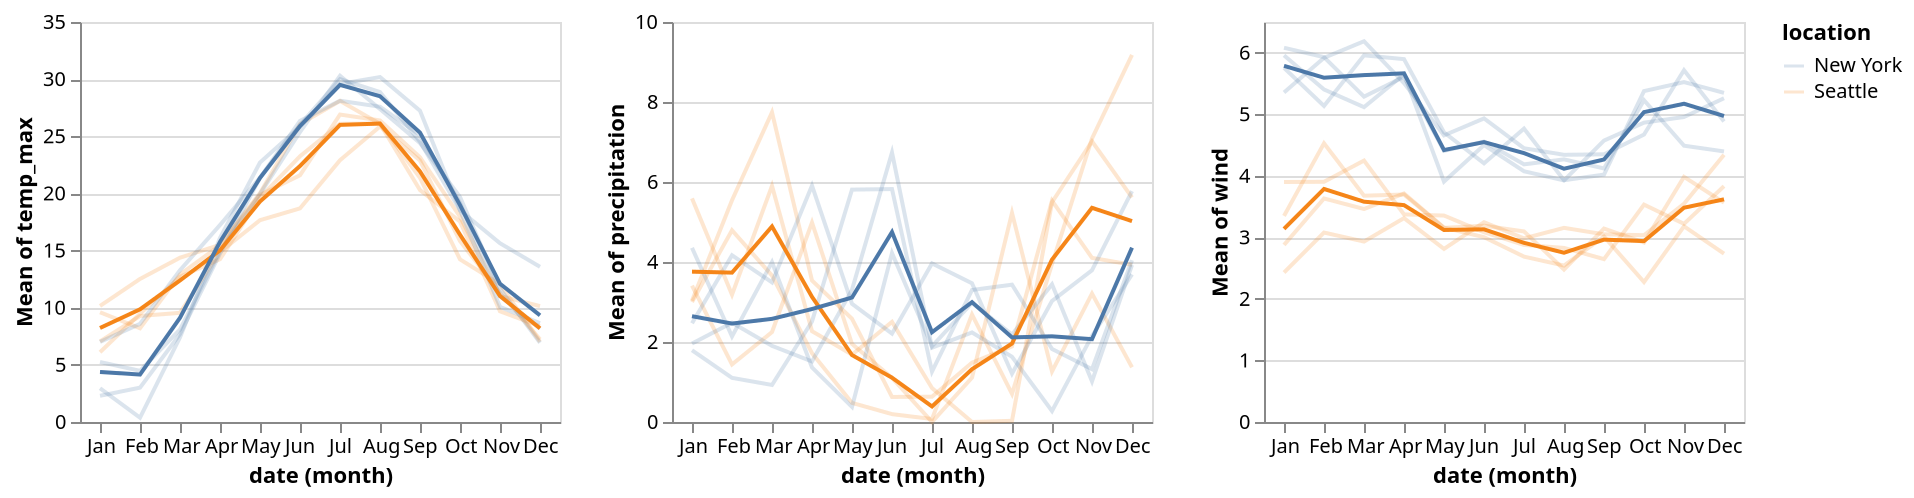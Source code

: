 {"$schema": "https://vega.github.io/schema/vega-lite/v4.json", "description": "Summarized and per year weather information for Seatle and New York.", "data": {"values": [{"location": "Seattle", "date": "2012-01-01", "precipitation": 0.0, "temp_max": 12.8, "temp_min": 5.0, "wind": 4.7, "weather": "drizzle"}, {"location": "Seattle", "date": "2012-01-02", "precipitation": 10.9, "temp_max": 10.6, "temp_min": 2.8, "wind": 4.5, "weather": "rain"}, {"location": "Seattle", "date": "2012-01-03", "precipitation": 0.8, "temp_max": 11.7, "temp_min": 7.2, "wind": 2.3, "weather": "rain"}, {"location": "Seattle", "date": "2012-01-04", "precipitation": 20.3, "temp_max": 12.2, "temp_min": 5.6, "wind": 4.7, "weather": "rain"}, {"location": "Seattle", "date": "2012-01-05", "precipitation": 1.3, "temp_max": 8.9, "temp_min": 2.8, "wind": 6.1, "weather": "rain"}, {"location": "Seattle", "date": "2012-01-06", "precipitation": 2.5, "temp_max": 4.4, "temp_min": 2.2, "wind": 2.2, "weather": "rain"}, {"location": "Seattle", "date": "2012-01-07", "precipitation": 0.0, "temp_max": 7.2, "temp_min": 2.8, "wind": 2.3, "weather": "rain"}, {"location": "Seattle", "date": "2012-01-08", "precipitation": 0.0, "temp_max": 10.0, "temp_min": 2.8, "wind": 2.0, "weather": "sun"}, {"location": "Seattle", "date": "2012-01-09", "precipitation": 4.3, "temp_max": 9.4, "temp_min": 5.0, "wind": 3.4, "weather": "rain"}, {"location": "Seattle", "date": "2012-01-10", "precipitation": 1.0, "temp_max": 6.1, "temp_min": 0.6, "wind": 3.4, "weather": "rain"}, {"location": "Seattle", "date": "2012-01-11", "precipitation": 0.0, "temp_max": 6.1, "temp_min": -1.1, "wind": 5.1, "weather": "sun"}, {"location": "Seattle", "date": "2012-01-12", "precipitation": 0.0, "temp_max": 6.1, "temp_min": -1.7, "wind": 1.9, "weather": "sun"}, {"location": "Seattle", "date": "2012-01-13", "precipitation": 0.0, "temp_max": 5.0, "temp_min": -2.8, "wind": 1.3, "weather": "sun"}, {"location": "Seattle", "date": "2012-01-14", "precipitation": 4.1, "temp_max": 4.4, "temp_min": 0.6, "wind": 5.3, "weather": "snow"}, {"location": "Seattle", "date": "2012-01-15", "precipitation": 5.3, "temp_max": 1.1, "temp_min": -3.3, "wind": 3.2, "weather": "snow"}, {"location": "Seattle", "date": "2012-01-16", "precipitation": 2.5, "temp_max": 1.7, "temp_min": -2.8, "wind": 5.0, "weather": "snow"}, {"location": "Seattle", "date": "2012-01-17", "precipitation": 8.1, "temp_max": 3.3, "temp_min": 0.0, "wind": 5.6, "weather": "snow"}, {"location": "Seattle", "date": "2012-01-18", "precipitation": 19.8, "temp_max": 0.0, "temp_min": -2.8, "wind": 5.0, "weather": "snow"}, {"location": "Seattle", "date": "2012-01-19", "precipitation": 15.2, "temp_max": -1.1, "temp_min": -2.8, "wind": 1.6, "weather": "snow"}, {"location": "Seattle", "date": "2012-01-20", "precipitation": 13.5, "temp_max": 7.2, "temp_min": -1.1, "wind": 2.3, "weather": "snow"}, {"location": "Seattle", "date": "2012-01-21", "precipitation": 3.0, "temp_max": 8.3, "temp_min": 3.3, "wind": 8.2, "weather": "rain"}, {"location": "Seattle", "date": "2012-01-22", "precipitation": 6.1, "temp_max": 6.7, "temp_min": 2.2, "wind": 4.8, "weather": "rain"}, {"location": "Seattle", "date": "2012-01-23", "precipitation": 0.0, "temp_max": 8.3, "temp_min": 1.1, "wind": 3.6, "weather": "rain"}, {"location": "Seattle", "date": "2012-01-24", "precipitation": 8.6, "temp_max": 10.0, "temp_min": 2.2, "wind": 5.1, "weather": "rain"}, {"location": "Seattle", "date": "2012-01-25", "precipitation": 8.1, "temp_max": 8.9, "temp_min": 4.4, "wind": 5.4, "weather": "rain"}, {"location": "Seattle", "date": "2012-01-26", "precipitation": 4.8, "temp_max": 8.9, "temp_min": 1.1, "wind": 4.8, "weather": "rain"}, {"location": "Seattle", "date": "2012-01-27", "precipitation": 0.0, "temp_max": 6.7, "temp_min": -2.2, "wind": 1.4, "weather": "drizzle"}, {"location": "Seattle", "date": "2012-01-28", "precipitation": 0.0, "temp_max": 6.7, "temp_min": 0.6, "wind": 2.2, "weather": "rain"}, {"location": "Seattle", "date": "2012-01-29", "precipitation": 27.7, "temp_max": 9.4, "temp_min": 3.9, "wind": 4.5, "weather": "rain"}, {"location": "Seattle", "date": "2012-01-30", "precipitation": 3.6, "temp_max": 8.3, "temp_min": 6.1, "wind": 5.1, "weather": "rain"}, {"location": "Seattle", "date": "2012-01-31", "precipitation": 1.8, "temp_max": 9.4, "temp_min": 6.1, "wind": 3.9, "weather": "rain"}, {"location": "Seattle", "date": "2012-02-01", "precipitation": 13.5, "temp_max": 8.9, "temp_min": 3.3, "wind": 2.7, "weather": "rain"}, {"location": "Seattle", "date": "2012-02-02", "precipitation": 0.0, "temp_max": 8.3, "temp_min": 1.7, "wind": 2.6, "weather": "sun"}, {"location": "Seattle", "date": "2012-02-03", "precipitation": 0.0, "temp_max": 14.4, "temp_min": 2.2, "wind": 5.3, "weather": "sun"}, {"location": "Seattle", "date": "2012-02-04", "precipitation": 0.0, "temp_max": 15.6, "temp_min": 5.0, "wind": 4.3, "weather": "sun"}, {"location": "Seattle", "date": "2012-02-05", "precipitation": 0.0, "temp_max": 13.9, "temp_min": 1.7, "wind": 2.9, "weather": "sun"}, {"location": "Seattle", "date": "2012-02-06", "precipitation": 0.0, "temp_max": 16.1, "temp_min": 1.7, "wind": 5.0, "weather": "sun"}, {"location": "Seattle", "date": "2012-02-07", "precipitation": 0.3, "temp_max": 15.6, "temp_min": 7.8, "wind": 5.3, "weather": "rain"}, {"location": "Seattle", "date": "2012-02-08", "precipitation": 2.8, "temp_max": 10.0, "temp_min": 5.0, "wind": 2.7, "weather": "rain"}, {"location": "Seattle", "date": "2012-02-09", "precipitation": 2.5, "temp_max": 11.1, "temp_min": 7.8, "wind": 2.4, "weather": "rain"}, {"location": "Seattle", "date": "2012-02-10", "precipitation": 2.5, "temp_max": 12.8, "temp_min": 6.7, "wind": 3.0, "weather": "rain"}, {"location": "Seattle", "date": "2012-02-11", "precipitation": 0.8, "temp_max": 8.9, "temp_min": 5.6, "wind": 3.4, "weather": "rain"}, {"location": "Seattle", "date": "2012-02-12", "precipitation": 1.0, "temp_max": 8.3, "temp_min": 5.0, "wind": 1.3, "weather": "rain"}, {"location": "Seattle", "date": "2012-02-13", "precipitation": 11.4, "temp_max": 7.2, "temp_min": 4.4, "wind": 1.4, "weather": "rain"}, {"location": "Seattle", "date": "2012-02-14", "precipitation": 2.5, "temp_max": 6.7, "temp_min": 1.1, "wind": 3.1, "weather": "rain"}, {"location": "Seattle", "date": "2012-02-15", "precipitation": 0.0, "temp_max": 7.2, "temp_min": 0.6, "wind": 1.8, "weather": "drizzle"}, {"location": "Seattle", "date": "2012-02-16", "precipitation": 1.8, "temp_max": 7.2, "temp_min": 3.3, "wind": 2.1, "weather": "rain"}, {"location": "Seattle", "date": "2012-02-17", "precipitation": 17.3, "temp_max": 10.0, "temp_min": 4.4, "wind": 3.4, "weather": "rain"}, {"location": "Seattle", "date": "2012-02-18", "precipitation": 6.4, "temp_max": 6.7, "temp_min": 3.9, "wind": 8.1, "weather": "rain"}, {"location": "Seattle", "date": "2012-02-19", "precipitation": 0.0, "temp_max": 6.7, "temp_min": 2.2, "wind": 4.7, "weather": "sun"}, {"location": "Seattle", "date": "2012-02-20", "precipitation": 3.0, "temp_max": 7.8, "temp_min": 1.7, "wind": 2.9, "weather": "rain"}, {"location": "Seattle", "date": "2012-02-21", "precipitation": 0.8, "temp_max": 10.0, "temp_min": 7.8, "wind": 7.5, "weather": "rain"}, {"location": "Seattle", "date": "2012-02-22", "precipitation": 8.6, "temp_max": 10.0, "temp_min": 2.8, "wind": 5.9, "weather": "rain"}, {"location": "Seattle", "date": "2012-02-23", "precipitation": 0.0, "temp_max": 8.3, "temp_min": 2.8, "wind": 3.9, "weather": "sun"}, {"location": "Seattle", "date": "2012-02-24", "precipitation": 11.4, "temp_max": 6.7, "temp_min": 4.4, "wind": 3.5, "weather": "rain"}, {"location": "Seattle", "date": "2012-02-25", "precipitation": 0.0, "temp_max": 7.2, "temp_min": 2.8, "wind": 6.4, "weather": "rain"}, {"location": "Seattle", "date": "2012-02-26", "precipitation": 1.3, "temp_max": 5.0, "temp_min": -1.1, "wind": 3.4, "weather": "snow"}, {"location": "Seattle", "date": "2012-02-27", "precipitation": 0.0, "temp_max": 6.7, "temp_min": -2.2, "wind": 3.0, "weather": "sun"}, {"location": "Seattle", "date": "2012-02-28", "precipitation": 3.6, "temp_max": 6.7, "temp_min": -0.6, "wind": 4.2, "weather": "snow"}, {"location": "Seattle", "date": "2012-02-29", "precipitation": 0.8, "temp_max": 5.0, "temp_min": 1.1, "wind": 7.0, "weather": "snow"}, {"location": "Seattle", "date": "2012-03-01", "precipitation": 0.0, "temp_max": 6.1, "temp_min": 1.1, "wind": 3.1, "weather": "sun"}, {"location": "Seattle", "date": "2012-03-02", "precipitation": 2.0, "temp_max": 6.7, "temp_min": 3.9, "wind": 5.1, "weather": "rain"}, {"location": "Seattle", "date": "2012-03-03", "precipitation": 0.0, "temp_max": 12.2, "temp_min": 6.7, "wind": 7.0, "weather": "sun"}, {"location": "Seattle", "date": "2012-03-04", "precipitation": 0.0, "temp_max": 10.6, "temp_min": 6.7, "wind": 5.6, "weather": "rain"}, {"location": "Seattle", "date": "2012-03-05", "precipitation": 6.9, "temp_max": 7.8, "temp_min": 1.1, "wind": 6.2, "weather": "rain"}, {"location": "Seattle", "date": "2012-03-06", "precipitation": 0.5, "temp_max": 6.7, "temp_min": 0.0, "wind": 2.7, "weather": "snow"}, {"location": "Seattle", "date": "2012-03-07", "precipitation": 0.0, "temp_max": 8.9, "temp_min": -1.7, "wind": 2.7, "weather": "sun"}, {"location": "Seattle", "date": "2012-03-08", "precipitation": 0.0, "temp_max": 15.6, "temp_min": 0.6, "wind": 2.5, "weather": "sun"}, {"location": "Seattle", "date": "2012-03-09", "precipitation": 3.6, "temp_max": 9.4, "temp_min": 5.0, "wind": 2.8, "weather": "rain"}, {"location": "Seattle", "date": "2012-03-10", "precipitation": 10.4, "temp_max": 7.2, "temp_min": 6.1, "wind": 3.4, "weather": "rain"}, {"location": "Seattle", "date": "2012-03-11", "precipitation": 13.7, "temp_max": 6.7, "temp_min": 2.8, "wind": 5.8, "weather": "rain"}, {"location": "Seattle", "date": "2012-03-12", "precipitation": 19.3, "temp_max": 8.3, "temp_min": 0.6, "wind": 6.2, "weather": "snow"}, {"location": "Seattle", "date": "2012-03-13", "precipitation": 9.4, "temp_max": 5.6, "temp_min": 0.6, "wind": 5.3, "weather": "snow"}, {"location": "Seattle", "date": "2012-03-14", "precipitation": 8.6, "temp_max": 7.8, "temp_min": 1.1, "wind": 4.7, "weather": "rain"}, {"location": "Seattle", "date": "2012-03-15", "precipitation": 23.9, "temp_max": 11.1, "temp_min": 5.6, "wind": 5.8, "weather": "snow"}, {"location": "Seattle", "date": "2012-03-16", "precipitation": 8.4, "temp_max": 8.9, "temp_min": 3.9, "wind": 5.1, "weather": "rain"}, {"location": "Seattle", "date": "2012-03-17", "precipitation": 9.4, "temp_max": 10.0, "temp_min": 0.6, "wind": 3.8, "weather": "snow"}, {"location": "Seattle", "date": "2012-03-18", "precipitation": 3.6, "temp_max": 5.0, "temp_min": -0.6, "wind": 2.7, "weather": "rain"}, {"location": "Seattle", "date": "2012-03-19", "precipitation": 2.0, "temp_max": 7.2, "temp_min": -1.1, "wind": 3.0, "weather": "rain"}, {"location": "Seattle", "date": "2012-03-20", "precipitation": 3.6, "temp_max": 7.8, "temp_min": 2.2, "wind": 6.4, "weather": "rain"}, {"location": "Seattle", "date": "2012-03-21", "precipitation": 1.3, "temp_max": 8.9, "temp_min": 1.1, "wind": 2.5, "weather": "rain"}, {"location": "Seattle", "date": "2012-03-22", "precipitation": 4.1, "temp_max": 10.0, "temp_min": 1.7, "wind": 2.1, "weather": "rain"}, {"location": "Seattle", "date": "2012-03-23", "precipitation": 0.0, "temp_max": 12.2, "temp_min": 0.6, "wind": 2.8, "weather": "sun"}, {"location": "Seattle", "date": "2012-03-24", "precipitation": 0.0, "temp_max": 15.0, "temp_min": 3.3, "wind": 5.2, "weather": "sun"}, {"location": "Seattle", "date": "2012-03-25", "precipitation": 0.0, "temp_max": 13.3, "temp_min": 2.2, "wind": 2.7, "weather": "rain"}, {"location": "Seattle", "date": "2012-03-26", "precipitation": 0.0, "temp_max": 12.8, "temp_min": 6.1, "wind": 4.3, "weather": "drizzle"}, {"location": "Seattle", "date": "2012-03-27", "precipitation": 4.8, "temp_max": 14.4, "temp_min": 6.7, "wind": 3.8, "weather": "rain"}, {"location": "Seattle", "date": "2012-03-28", "precipitation": 1.3, "temp_max": 10.6, "temp_min": 7.2, "wind": 5.9, "weather": "rain"}, {"location": "Seattle", "date": "2012-03-29", "precipitation": 27.4, "temp_max": 10.0, "temp_min": 6.1, "wind": 4.4, "weather": "rain"}, {"location": "Seattle", "date": "2012-03-30", "precipitation": 5.6, "temp_max": 9.4, "temp_min": 5.0, "wind": 4.7, "weather": "rain"}, {"location": "Seattle", "date": "2012-03-31", "precipitation": 13.2, "temp_max": 10.0, "temp_min": 2.8, "wind": 3.4, "weather": "rain"}, {"location": "Seattle", "date": "2012-04-01", "precipitation": 1.5, "temp_max": 8.9, "temp_min": 4.4, "wind": 6.8, "weather": "rain"}, {"location": "Seattle", "date": "2012-04-02", "precipitation": 0.0, "temp_max": 16.7, "temp_min": 4.4, "wind": 3.1, "weather": "sun"}, {"location": "Seattle", "date": "2012-04-03", "precipitation": 1.5, "temp_max": 11.7, "temp_min": 3.3, "wind": 3.1, "weather": "rain"}, {"location": "Seattle", "date": "2012-04-04", "precipitation": 0.0, "temp_max": 10.6, "temp_min": 2.8, "wind": 2.1, "weather": "sun"}, {"location": "Seattle", "date": "2012-04-05", "precipitation": 4.6, "temp_max": 9.4, "temp_min": 2.8, "wind": 1.8, "weather": "snow"}, {"location": "Seattle", "date": "2012-04-06", "precipitation": 0.3, "temp_max": 11.1, "temp_min": 3.3, "wind": 2.6, "weather": "rain"}, {"location": "Seattle", "date": "2012-04-07", "precipitation": 0.0, "temp_max": 16.1, "temp_min": 1.7, "wind": 4.3, "weather": "sun"}, {"location": "Seattle", "date": "2012-04-08", "precipitation": 0.0, "temp_max": 21.1, "temp_min": 7.2, "wind": 4.1, "weather": "sun"}, {"location": "Seattle", "date": "2012-04-09", "precipitation": 0.0, "temp_max": 20.0, "temp_min": 6.1, "wind": 2.1, "weather": "sun"}, {"location": "Seattle", "date": "2012-04-10", "precipitation": 0.0, "temp_max": 17.8, "temp_min": 8.9, "wind": 3.2, "weather": "rain"}, {"location": "Seattle", "date": "2012-04-11", "precipitation": 2.3, "temp_max": 11.1, "temp_min": 7.2, "wind": 2.6, "weather": "rain"}, {"location": "Seattle", "date": "2012-04-12", "precipitation": 0.5, "temp_max": 13.9, "temp_min": 5.6, "wind": 2.6, "weather": "rain"}, {"location": "Seattle", "date": "2012-04-13", "precipitation": 0.0, "temp_max": 15.0, "temp_min": 3.9, "wind": 4.0, "weather": "drizzle"}, {"location": "Seattle", "date": "2012-04-14", "precipitation": 0.0, "temp_max": 15.6, "temp_min": 3.3, "wind": 3.0, "weather": "sun"}, {"location": "Seattle", "date": "2012-04-15", "precipitation": 0.0, "temp_max": 16.1, "temp_min": 7.2, "wind": 2.9, "weather": "rain"}, {"location": "Seattle", "date": "2012-04-16", "precipitation": 8.1, "temp_max": 13.3, "temp_min": 6.7, "wind": 5.8, "weather": "rain"}, {"location": "Seattle", "date": "2012-04-17", "precipitation": 1.8, "temp_max": 10.0, "temp_min": 4.4, "wind": 2.0, "weather": "rain"}, {"location": "Seattle", "date": "2012-04-18", "precipitation": 1.8, "temp_max": 13.3, "temp_min": 7.2, "wind": 3.9, "weather": "rain"}, {"location": "Seattle", "date": "2012-04-19", "precipitation": 10.9, "temp_max": 13.9, "temp_min": 5.0, "wind": 2.6, "weather": "rain"}, {"location": "Seattle", "date": "2012-04-20", "precipitation": 6.6, "temp_max": 13.3, "temp_min": 6.7, "wind": 2.7, "weather": "rain"}, {"location": "Seattle", "date": "2012-04-21", "precipitation": 0.0, "temp_max": 20.0, "temp_min": 4.4, "wind": 2.3, "weather": "sun"}, {"location": "Seattle", "date": "2012-04-22", "precipitation": 0.0, "temp_max": 23.3, "temp_min": 8.3, "wind": 2.6, "weather": "rain"}, {"location": "Seattle", "date": "2012-04-23", "precipitation": 0.0, "temp_max": 21.7, "temp_min": 8.9, "wind": 3.5, "weather": "sun"}, {"location": "Seattle", "date": "2012-04-24", "precipitation": 4.3, "temp_max": 13.9, "temp_min": 10.0, "wind": 2.8, "weather": "rain"}, {"location": "Seattle", "date": "2012-04-25", "precipitation": 10.7, "temp_max": 16.7, "temp_min": 8.9, "wind": 2.6, "weather": "rain"}, {"location": "Seattle", "date": "2012-04-26", "precipitation": 3.8, "temp_max": 13.9, "temp_min": 6.7, "wind": 5.2, "weather": "rain"}, {"location": "Seattle", "date": "2012-04-27", "precipitation": 0.8, "temp_max": 13.3, "temp_min": 6.1, "wind": 4.8, "weather": "rain"}, {"location": "Seattle", "date": "2012-04-28", "precipitation": 0.0, "temp_max": 16.1, "temp_min": 8.3, "wind": 2.5, "weather": "drizzle"}, {"location": "Seattle", "date": "2012-04-29", "precipitation": 4.3, "temp_max": 15.6, "temp_min": 8.9, "wind": 1.6, "weather": "rain"}, {"location": "Seattle", "date": "2012-04-30", "precipitation": 4.3, "temp_max": 12.8, "temp_min": 7.2, "wind": 8.0, "weather": "rain"}, {"location": "Seattle", "date": "2012-05-01", "precipitation": 0.5, "temp_max": 11.7, "temp_min": 6.1, "wind": 6.4, "weather": "rain"}, {"location": "Seattle", "date": "2012-05-02", "precipitation": 0.5, "temp_max": 13.3, "temp_min": 5.6, "wind": 2.5, "weather": "rain"}, {"location": "Seattle", "date": "2012-05-03", "precipitation": 18.5, "temp_max": 11.1, "temp_min": 7.2, "wind": 3.4, "weather": "rain"}, {"location": "Seattle", "date": "2012-05-04", "precipitation": 1.8, "temp_max": 12.2, "temp_min": 6.1, "wind": 4.6, "weather": "rain"}, {"location": "Seattle", "date": "2012-05-05", "precipitation": 0.0, "temp_max": 13.3, "temp_min": 5.0, "wind": 2.3, "weather": "sun"}, {"location": "Seattle", "date": "2012-05-06", "precipitation": 0.0, "temp_max": 17.8, "temp_min": 5.0, "wind": 2.4, "weather": "sun"}, {"location": "Seattle", "date": "2012-05-07", "precipitation": 0.0, "temp_max": 23.9, "temp_min": 6.1, "wind": 2.2, "weather": "sun"}, {"location": "Seattle", "date": "2012-05-08", "precipitation": 0.0, "temp_max": 18.3, "temp_min": 9.4, "wind": 3.0, "weather": "sun"}, {"location": "Seattle", "date": "2012-05-09", "precipitation": 0.0, "temp_max": 13.3, "temp_min": 6.7, "wind": 3.9, "weather": "rain"}, {"location": "Seattle", "date": "2012-05-10", "precipitation": 0.0, "temp_max": 14.4, "temp_min": 3.9, "wind": 3.0, "weather": "sun"}, {"location": "Seattle", "date": "2012-05-11", "precipitation": 0.0, "temp_max": 18.3, "temp_min": 4.4, "wind": 4.3, "weather": "sun"}, {"location": "Seattle", "date": "2012-05-12", "precipitation": 0.0, "temp_max": 24.4, "temp_min": 6.7, "wind": 3.4, "weather": "sun"}, {"location": "Seattle", "date": "2012-05-13", "precipitation": 0.0, "temp_max": 25.6, "temp_min": 9.4, "wind": 4.2, "weather": "sun"}, {"location": "Seattle", "date": "2012-05-14", "precipitation": 0.0, "temp_max": 26.7, "temp_min": 12.8, "wind": 3.8, "weather": "sun"}, {"location": "Seattle", "date": "2012-05-15", "precipitation": 0.0, "temp_max": 24.4, "temp_min": 9.4, "wind": 4.1, "weather": "drizzle"}, {"location": "Seattle", "date": "2012-05-16", "precipitation": 0.0, "temp_max": 19.4, "temp_min": 9.4, "wind": 3.5, "weather": "sun"}, {"location": "Seattle", "date": "2012-05-17", "precipitation": 0.0, "temp_max": 17.8, "temp_min": 6.7, "wind": 2.9, "weather": "rain"}, {"location": "Seattle", "date": "2012-05-18", "precipitation": 0.0, "temp_max": 15.6, "temp_min": 7.8, "wind": 3.1, "weather": "rain"}, {"location": "Seattle", "date": "2012-05-19", "precipitation": 0.0, "temp_max": 19.4, "temp_min": 7.2, "wind": 1.5, "weather": "sun"}, {"location": "Seattle", "date": "2012-05-20", "precipitation": 6.4, "temp_max": 14.4, "temp_min": 11.7, "wind": 1.3, "weather": "rain"}, {"location": "Seattle", "date": "2012-05-21", "precipitation": 14.0, "temp_max": 16.7, "temp_min": 10.0, "wind": 4.0, "weather": "rain"}, {"location": "Seattle", "date": "2012-05-22", "precipitation": 6.1, "temp_max": 12.8, "temp_min": 8.9, "wind": 4.8, "weather": "rain"}, {"location": "Seattle", "date": "2012-05-23", "precipitation": 0.3, "temp_max": 14.4, "temp_min": 8.9, "wind": 6.3, "weather": "rain"}, {"location": "Seattle", "date": "2012-05-24", "precipitation": 0.0, "temp_max": 17.2, "temp_min": 8.9, "wind": 3.3, "weather": "rain"}, {"location": "Seattle", "date": "2012-05-25", "precipitation": 0.0, "temp_max": 22.2, "temp_min": 8.9, "wind": 3.1, "weather": "rain"}, {"location": "Seattle", "date": "2012-05-26", "precipitation": 0.0, "temp_max": 22.2, "temp_min": 8.9, "wind": 3.6, "weather": "sun"}, {"location": "Seattle", "date": "2012-05-27", "precipitation": 0.0, "temp_max": 17.2, "temp_min": 11.7, "wind": 3.7, "weather": "sun"}, {"location": "Seattle", "date": "2012-05-28", "precipitation": 0.0, "temp_max": 16.7, "temp_min": 10.0, "wind": 3.4, "weather": "rain"}, {"location": "Seattle", "date": "2012-05-29", "precipitation": 0.0, "temp_max": 16.1, "temp_min": 7.8, "wind": 1.8, "weather": "sun"}, {"location": "Seattle", "date": "2012-05-30", "precipitation": 0.3, "temp_max": 18.9, "temp_min": 11.1, "wind": 1.5, "weather": "rain"}, {"location": "Seattle", "date": "2012-05-31", "precipitation": 3.8, "temp_max": 17.8, "temp_min": 12.2, "wind": 2.7, "weather": "rain"}, {"location": "Seattle", "date": "2012-06-01", "precipitation": 6.6, "temp_max": 20.0, "temp_min": 12.8, "wind": 3.7, "weather": "rain"}, {"location": "Seattle", "date": "2012-06-02", "precipitation": 0.3, "temp_max": 18.9, "temp_min": 10.6, "wind": 3.7, "weather": "rain"}, {"location": "Seattle", "date": "2012-06-03", "precipitation": 0.0, "temp_max": 17.2, "temp_min": 9.4, "wind": 2.9, "weather": "sun"}, {"location": "Seattle", "date": "2012-06-04", "precipitation": 1.3, "temp_max": 12.8, "temp_min": 8.9, "wind": 3.1, "weather": "rain"}, {"location": "Seattle", "date": "2012-06-05", "precipitation": 16.0, "temp_max": 13.3, "temp_min": 8.3, "wind": 3.3, "weather": "rain"}, {"location": "Seattle", "date": "2012-06-06", "precipitation": 0.0, "temp_max": 16.1, "temp_min": 6.1, "wind": 3.4, "weather": "sun"}, {"location": "Seattle", "date": "2012-06-07", "precipitation": 16.5, "temp_max": 16.1, "temp_min": 8.9, "wind": 3.5, "weather": "rain"}, {"location": "Seattle", "date": "2012-06-08", "precipitation": 1.5, "temp_max": 15.0, "temp_min": 8.3, "wind": 3.0, "weather": "rain"}, {"location": "Seattle", "date": "2012-06-09", "precipitation": 0.0, "temp_max": 17.2, "temp_min": 8.3, "wind": 4.7, "weather": "rain"}, {"location": "Seattle", "date": "2012-06-10", "precipitation": 0.0, "temp_max": 18.9, "temp_min": 10.0, "wind": 2.9, "weather": "sun"}, {"location": "Seattle", "date": "2012-06-11", "precipitation": 0.0, "temp_max": 23.3, "temp_min": 10.0, "wind": 1.8, "weather": "rain"}, {"location": "Seattle", "date": "2012-06-12", "precipitation": 0.8, "temp_max": 18.3, "temp_min": 12.8, "wind": 3.9, "weather": "rain"}, {"location": "Seattle", "date": "2012-06-13", "precipitation": 0.0, "temp_max": 16.1, "temp_min": 11.1, "wind": 4.3, "weather": "sun"}, {"location": "Seattle", "date": "2012-06-14", "precipitation": 0.0, "temp_max": 17.2, "temp_min": 10.0, "wind": 2.7, "weather": "sun"}, {"location": "Seattle", "date": "2012-06-15", "precipitation": 0.0, "temp_max": 22.2, "temp_min": 9.4, "wind": 1.7, "weather": "sun"}, {"location": "Seattle", "date": "2012-06-16", "precipitation": 0.0, "temp_max": 21.1, "temp_min": 15.0, "wind": 4.1, "weather": "rain"}, {"location": "Seattle", "date": "2012-06-17", "precipitation": 0.0, "temp_max": 18.9, "temp_min": 11.7, "wind": 6.4, "weather": "sun"}, {"location": "Seattle", "date": "2012-06-18", "precipitation": 3.0, "temp_max": 17.2, "temp_min": 10.0, "wind": 3.8, "weather": "rain"}, {"location": "Seattle", "date": "2012-06-19", "precipitation": 1.0, "temp_max": 19.4, "temp_min": 10.0, "wind": 3.0, "weather": "rain"}, {"location": "Seattle", "date": "2012-06-20", "precipitation": 0.0, "temp_max": 24.4, "temp_min": 10.0, "wind": 3.0, "weather": "sun"}, {"location": "Seattle", "date": "2012-06-21", "precipitation": 0.0, "temp_max": 23.9, "temp_min": 11.7, "wind": 2.1, "weather": "sun"}, {"location": "Seattle", "date": "2012-06-22", "precipitation": 15.7, "temp_max": 13.9, "temp_min": 11.7, "wind": 1.9, "weather": "rain"}, {"location": "Seattle", "date": "2012-06-23", "precipitation": 8.6, "temp_max": 15.6, "temp_min": 9.4, "wind": 2.5, "weather": "rain"}, {"location": "Seattle", "date": "2012-06-24", "precipitation": 0.0, "temp_max": 19.4, "temp_min": 9.4, "wind": 2.0, "weather": "drizzle"}, {"location": "Seattle", "date": "2012-06-25", "precipitation": 0.5, "temp_max": 19.4, "temp_min": 11.1, "wind": 3.1, "weather": "rain"}, {"location": "Seattle", "date": "2012-06-26", "precipitation": 0.0, "temp_max": 18.3, "temp_min": 10.6, "wind": 3.4, "weather": "rain"}, {"location": "Seattle", "date": "2012-06-27", "precipitation": 0.0, "temp_max": 22.8, "temp_min": 8.9, "wind": 1.8, "weather": "sun"}, {"location": "Seattle", "date": "2012-06-28", "precipitation": 0.0, "temp_max": 22.2, "temp_min": 11.7, "wind": 2.5, "weather": "rain"}, {"location": "Seattle", "date": "2012-06-29", "precipitation": 0.3, "temp_max": 21.7, "temp_min": 15.0, "wind": 1.9, "weather": "rain"}, {"location": "Seattle", "date": "2012-06-30", "precipitation": 3.0, "temp_max": 20.0, "temp_min": 13.3, "wind": 2.4, "weather": "rain"}, {"location": "Seattle", "date": "2012-07-01", "precipitation": 0.0, "temp_max": 20.0, "temp_min": 12.2, "wind": 2.3, "weather": "rain"}, {"location": "Seattle", "date": "2012-07-02", "precipitation": 2.0, "temp_max": 18.9, "temp_min": 11.7, "wind": 2.1, "weather": "rain"}, {"location": "Seattle", "date": "2012-07-03", "precipitation": 5.8, "temp_max": 18.3, "temp_min": 10.6, "wind": 6.0, "weather": "rain"}, {"location": "Seattle", "date": "2012-07-04", "precipitation": 0.0, "temp_max": 20.6, "temp_min": 9.4, "wind": 3.8, "weather": "sun"}, {"location": "Seattle", "date": "2012-07-05", "precipitation": 0.0, "temp_max": 24.4, "temp_min": 10.6, "wind": 3.1, "weather": "drizzle"}, {"location": "Seattle", "date": "2012-07-06", "precipitation": 0.0, "temp_max": 25.0, "temp_min": 11.1, "wind": 2.1, "weather": "sun"}, {"location": "Seattle", "date": "2012-07-07", "precipitation": 0.0, "temp_max": 26.7, "temp_min": 12.8, "wind": 3.8, "weather": "sun"}, {"location": "Seattle", "date": "2012-07-08", "precipitation": 0.0, "temp_max": 28.3, "temp_min": 14.4, "wind": 2.8, "weather": "rain"}, {"location": "Seattle", "date": "2012-07-09", "precipitation": 1.5, "temp_max": 25.0, "temp_min": 12.8, "wind": 2.0, "weather": "rain"}, {"location": "Seattle", "date": "2012-07-10", "precipitation": 0.0, "temp_max": 23.9, "temp_min": 11.1, "wind": 2.3, "weather": "drizzle"}, {"location": "Seattle", "date": "2012-07-11", "precipitation": 0.0, "temp_max": 27.8, "temp_min": 13.3, "wind": 2.9, "weather": "fog"}, {"location": "Seattle", "date": "2012-07-12", "precipitation": 0.0, "temp_max": 25.6, "temp_min": 13.3, "wind": 2.7, "weather": "drizzle"}, {"location": "Seattle", "date": "2012-07-13", "precipitation": 0.5, "temp_max": 23.3, "temp_min": 13.9, "wind": 2.2, "weather": "rain"}, {"location": "Seattle", "date": "2012-07-14", "precipitation": 0.0, "temp_max": 25.0, "temp_min": 15.0, "wind": 2.2, "weather": "rain"}, {"location": "Seattle", "date": "2012-07-15", "precipitation": 0.0, "temp_max": 18.9, "temp_min": 13.3, "wind": 3.8, "weather": "rain"}, {"location": "Seattle", "date": "2012-07-16", "precipitation": 0.3, "temp_max": 26.1, "temp_min": 13.3, "wind": 2.5, "weather": "rain"}, {"location": "Seattle", "date": "2012-07-17", "precipitation": 0.0, "temp_max": 21.7, "temp_min": 15.0, "wind": 2.6, "weather": "sun"}, {"location": "Seattle", "date": "2012-07-18", "precipitation": 0.0, "temp_max": 21.1, "temp_min": 14.4, "wind": 2.9, "weather": "sun"}, {"location": "Seattle", "date": "2012-07-19", "precipitation": 0.0, "temp_max": 25.0, "temp_min": 14.4, "wind": 2.2, "weather": "sun"}, {"location": "Seattle", "date": "2012-07-20", "precipitation": 15.2, "temp_max": 19.4, "temp_min": 13.9, "wind": 4.0, "weather": "rain"}, {"location": "Seattle", "date": "2012-07-21", "precipitation": 0.0, "temp_max": 23.9, "temp_min": 13.9, "wind": 2.3, "weather": "sun"}, {"location": "Seattle", "date": "2012-07-22", "precipitation": 1.0, "temp_max": 20.6, "temp_min": 12.2, "wind": 3.9, "weather": "rain"}, {"location": "Seattle", "date": "2012-07-23", "precipitation": 0.0, "temp_max": 18.9, "temp_min": 11.1, "wind": 3.3, "weather": "rain"}, {"location": "Seattle", "date": "2012-07-24", "precipitation": 0.0, "temp_max": 23.3, "temp_min": 12.2, "wind": 4.3, "weather": "sun"}, {"location": "Seattle", "date": "2012-07-25", "precipitation": 0.0, "temp_max": 26.7, "temp_min": 12.8, "wind": 2.6, "weather": "sun"}, {"location": "Seattle", "date": "2012-07-26", "precipitation": 0.0, "temp_max": 25.6, "temp_min": 12.8, "wind": 2.2, "weather": "drizzle"}, {"location": "Seattle", "date": "2012-07-27", "precipitation": 0.0, "temp_max": 18.9, "temp_min": 13.9, "wind": 2.8, "weather": "drizzle"}, {"location": "Seattle", "date": "2012-07-28", "precipitation": 0.0, "temp_max": 22.2, "temp_min": 13.3, "wind": 1.7, "weather": "drizzle"}, {"location": "Seattle", "date": "2012-07-29", "precipitation": 0.0, "temp_max": 22.8, "temp_min": 15.0, "wind": 2.0, "weather": "sun"}, {"location": "Seattle", "date": "2012-07-30", "precipitation": 0.0, "temp_max": 19.4, "temp_min": 13.3, "wind": 3.0, "weather": "sun"}, {"location": "Seattle", "date": "2012-07-31", "precipitation": 0.0, "temp_max": 22.8, "temp_min": 13.9, "wind": 2.8, "weather": "sun"}, {"location": "Seattle", "date": "2012-08-01", "precipitation": 0.0, "temp_max": 23.9, "temp_min": 13.3, "wind": 2.2, "weather": "drizzle"}, {"location": "Seattle", "date": "2012-08-02", "precipitation": 0.0, "temp_max": 23.3, "temp_min": 12.2, "wind": 2.5, "weather": "sun"}, {"location": "Seattle", "date": "2012-08-03", "precipitation": 0.0, "temp_max": 27.2, "temp_min": 12.8, "wind": 3.9, "weather": "sun"}, {"location": "Seattle", "date": "2012-08-04", "precipitation": 0.0, "temp_max": 33.9, "temp_min": 16.7, "wind": 3.7, "weather": "sun"}, {"location": "Seattle", "date": "2012-08-05", "precipitation": 0.0, "temp_max": 33.9, "temp_min": 17.8, "wind": 1.9, "weather": "sun"}, {"location": "Seattle", "date": "2012-08-06", "precipitation": 0.0, "temp_max": 28.3, "temp_min": 15.6, "wind": 2.5, "weather": "rain"}, {"location": "Seattle", "date": "2012-08-07", "precipitation": 0.0, "temp_max": 21.1, "temp_min": 15.0, "wind": 2.6, "weather": "drizzle"}, {"location": "Seattle", "date": "2012-08-08", "precipitation": 0.0, "temp_max": 22.2, "temp_min": 15.0, "wind": 3.1, "weather": "sun"}, {"location": "Seattle", "date": "2012-08-09", "precipitation": 0.0, "temp_max": 24.4, "temp_min": 14.4, "wind": 3.8, "weather": "drizzle"}, {"location": "Seattle", "date": "2012-08-10", "precipitation": 0.0, "temp_max": 25.6, "temp_min": 12.2, "wind": 2.3, "weather": "sun"}, {"location": "Seattle", "date": "2012-08-11", "precipitation": 0.0, "temp_max": 28.3, "temp_min": 13.3, "wind": 2.5, "weather": "sun"}, {"location": "Seattle", "date": "2012-08-12", "precipitation": 0.0, "temp_max": 30.6, "temp_min": 15.0, "wind": 3.0, "weather": "sun"}, {"location": "Seattle", "date": "2012-08-13", "precipitation": 0.0, "temp_max": 30.6, "temp_min": 15.0, "wind": 2.8, "weather": "sun"}, {"location": "Seattle", "date": "2012-08-14", "precipitation": 0.0, "temp_max": 28.9, "temp_min": 13.9, "wind": 2.8, "weather": "sun"}, {"location": "Seattle", "date": "2012-08-15", "precipitation": 0.0, "temp_max": 31.1, "temp_min": 16.7, "wind": 4.7, "weather": "sun"}, {"location": "Seattle", "date": "2012-08-16", "precipitation": 0.0, "temp_max": 34.4, "temp_min": 18.3, "wind": 2.8, "weather": "sun"}, {"location": "Seattle", "date": "2012-08-17", "precipitation": 0.0, "temp_max": 32.8, "temp_min": 16.1, "wind": 1.8, "weather": "sun"}, {"location": "Seattle", "date": "2012-08-18", "precipitation": 0.0, "temp_max": 21.7, "temp_min": 14.4, "wind": 3.0, "weather": "drizzle"}, {"location": "Seattle", "date": "2012-08-19", "precipitation": 0.0, "temp_max": 23.3, "temp_min": 15.0, "wind": 2.7, "weather": "drizzle"}, {"location": "Seattle", "date": "2012-08-20", "precipitation": 0.0, "temp_max": 25.6, "temp_min": 15.0, "wind": 1.9, "weather": "sun"}, {"location": "Seattle", "date": "2012-08-21", "precipitation": 0.0, "temp_max": 23.3, "temp_min": 13.3, "wind": 3.0, "weather": "rain"}, {"location": "Seattle", "date": "2012-08-22", "precipitation": 0.0, "temp_max": 22.2, "temp_min": 13.3, "wind": 2.3, "weather": "sun"}, {"location": "Seattle", "date": "2012-08-23", "precipitation": 0.0, "temp_max": 21.1, "temp_min": 13.9, "wind": 3.8, "weather": "sun"}, {"location": "Seattle", "date": "2012-08-24", "precipitation": 0.0, "temp_max": 22.2, "temp_min": 10.0, "wind": 3.3, "weather": "sun"}, {"location": "Seattle", "date": "2012-08-25", "precipitation": 0.0, "temp_max": 26.1, "temp_min": 11.7, "wind": 3.2, "weather": "sun"}, {"location": "Seattle", "date": "2012-08-26", "precipitation": 0.0, "temp_max": 21.1, "temp_min": 12.2, "wind": 3.4, "weather": "sun"}, {"location": "Seattle", "date": "2012-08-27", "precipitation": 0.0, "temp_max": 23.9, "temp_min": 13.3, "wind": 1.8, "weather": "sun"}, {"location": "Seattle", "date": "2012-08-28", "precipitation": 0.0, "temp_max": 22.8, "temp_min": 12.2, "wind": 3.2, "weather": "sun"}, {"location": "Seattle", "date": "2012-08-29", "precipitation": 0.0, "temp_max": 22.8, "temp_min": 13.3, "wind": 2.4, "weather": "sun"}, {"location": "Seattle", "date": "2012-08-30", "precipitation": 0.0, "temp_max": 22.8, "temp_min": 12.8, "wind": 1.9, "weather": "sun"}, {"location": "Seattle", "date": "2012-08-31", "precipitation": 0.0, "temp_max": 22.2, "temp_min": 10.6, "wind": 2.9, "weather": "sun"}, {"location": "Seattle", "date": "2012-09-01", "precipitation": 0.0, "temp_max": 21.7, "temp_min": 10.6, "wind": 2.1, "weather": "sun"}, {"location": "Seattle", "date": "2012-09-02", "precipitation": 0.0, "temp_max": 21.1, "temp_min": 10.0, "wind": 2.0, "weather": "sun"}, {"location": "Seattle", "date": "2012-09-03", "precipitation": 0.0, "temp_max": 22.8, "temp_min": 12.8, "wind": 3.3, "weather": "sun"}, {"location": "Seattle", "date": "2012-09-04", "precipitation": 0.0, "temp_max": 24.4, "temp_min": 11.1, "wind": 3.1, "weather": "sun"}, {"location": "Seattle", "date": "2012-09-05", "precipitation": 0.0, "temp_max": 26.1, "temp_min": 11.7, "wind": 2.6, "weather": "sun"}, {"location": "Seattle", "date": "2012-09-06", "precipitation": 0.0, "temp_max": 28.3, "temp_min": 14.4, "wind": 4.2, "weather": "sun"}, {"location": "Seattle", "date": "2012-09-07", "precipitation": 0.0, "temp_max": 32.2, "temp_min": 13.3, "wind": 3.1, "weather": "sun"}, {"location": "Seattle", "date": "2012-09-08", "precipitation": 0.0, "temp_max": 25.0, "temp_min": 13.3, "wind": 3.0, "weather": "sun"}, {"location": "Seattle", "date": "2012-09-09", "precipitation": 0.3, "temp_max": 18.9, "temp_min": 13.9, "wind": 5.0, "weather": "rain"}, {"location": "Seattle", "date": "2012-09-10", "precipitation": 0.3, "temp_max": 20.0, "temp_min": 11.7, "wind": 3.9, "weather": "rain"}, {"location": "Seattle", "date": "2012-09-11", "precipitation": 0.0, "temp_max": 20.0, "temp_min": 8.9, "wind": 4.2, "weather": "sun"}, {"location": "Seattle", "date": "2012-09-12", "precipitation": 0.0, "temp_max": 22.2, "temp_min": 10.0, "wind": 5.6, "weather": "sun"}, {"location": "Seattle", "date": "2012-09-13", "precipitation": 0.0, "temp_max": 27.8, "temp_min": 11.7, "wind": 3.6, "weather": "sun"}, {"location": "Seattle", "date": "2012-09-14", "precipitation": 0.0, "temp_max": 26.1, "temp_min": 11.1, "wind": 1.5, "weather": "sun"}, {"location": "Seattle", "date": "2012-09-15", "precipitation": 0.0, "temp_max": 22.2, "temp_min": 11.1, "wind": 1.9, "weather": "sun"}, {"location": "Seattle", "date": "2012-09-16", "precipitation": 0.0, "temp_max": 24.4, "temp_min": 9.4, "wind": 2.3, "weather": "sun"}, {"location": "Seattle", "date": "2012-09-17", "precipitation": 0.0, "temp_max": 27.8, "temp_min": 11.7, "wind": 2.2, "weather": "fog"}, {"location": "Seattle", "date": "2012-09-18", "precipitation": 0.0, "temp_max": 27.8, "temp_min": 11.7, "wind": 1.4, "weather": "sun"}, {"location": "Seattle", "date": "2012-09-19", "precipitation": 0.0, "temp_max": 23.9, "temp_min": 11.7, "wind": 1.9, "weather": "drizzle"}, {"location": "Seattle", "date": "2012-09-20", "precipitation": 0.0, "temp_max": 19.4, "temp_min": 10.0, "wind": 2.5, "weather": "drizzle"}, {"location": "Seattle", "date": "2012-09-21", "precipitation": 0.0, "temp_max": 16.1, "temp_min": 12.8, "wind": 2.1, "weather": "drizzle"}, {"location": "Seattle", "date": "2012-09-22", "precipitation": 0.3, "temp_max": 19.4, "temp_min": 11.7, "wind": 1.1, "weather": "rain"}, {"location": "Seattle", "date": "2012-09-23", "precipitation": 0.0, "temp_max": 19.4, "temp_min": 10.0, "wind": 1.4, "weather": "fog"}, {"location": "Seattle", "date": "2012-09-24", "precipitation": 0.0, "temp_max": 21.1, "temp_min": 10.0, "wind": 1.8, "weather": "fog"}, {"location": "Seattle", "date": "2012-09-25", "precipitation": 0.0, "temp_max": 19.4, "temp_min": 11.1, "wind": 1.7, "weather": "sun"}, {"location": "Seattle", "date": "2012-09-26", "precipitation": 0.0, "temp_max": 19.4, "temp_min": 9.4, "wind": 1.7, "weather": "drizzle"}, {"location": "Seattle", "date": "2012-09-27", "precipitation": 0.0, "temp_max": 22.8, "temp_min": 10.0, "wind": 1.7, "weather": "drizzle"}, {"location": "Seattle", "date": "2012-09-28", "precipitation": 0.0, "temp_max": 25.0, "temp_min": 12.2, "wind": 1.1, "weather": "rain"}, {"location": "Seattle", "date": "2012-09-29", "precipitation": 0.0, "temp_max": 20.6, "temp_min": 12.2, "wind": 4.3, "weather": "sun"}, {"location": "Seattle", "date": "2012-09-30", "precipitation": 0.0, "temp_max": 21.1, "temp_min": 7.8, "wind": 3.1, "weather": "sun"}, {"location": "Seattle", "date": "2012-10-01", "precipitation": 0.0, "temp_max": 23.3, "temp_min": 8.9, "wind": 3.0, "weather": "sun"}, {"location": "Seattle", "date": "2012-10-02", "precipitation": 0.0, "temp_max": 17.8, "temp_min": 10.0, "wind": 4.1, "weather": "sun"}, {"location": "Seattle", "date": "2012-10-03", "precipitation": 0.0, "temp_max": 18.9, "temp_min": 7.8, "wind": 7.3, "weather": "sun"}, {"location": "Seattle", "date": "2012-10-04", "precipitation": 0.0, "temp_max": 18.9, "temp_min": 8.3, "wind": 6.5, "weather": "sun"}, {"location": "Seattle", "date": "2012-10-05", "precipitation": 0.0, "temp_max": 21.7, "temp_min": 8.9, "wind": 5.7, "weather": "sun"}, {"location": "Seattle", "date": "2012-10-06", "precipitation": 0.0, "temp_max": 23.9, "temp_min": 7.8, "wind": 5.1, "weather": "sun"}, {"location": "Seattle", "date": "2012-10-07", "precipitation": 0.0, "temp_max": 23.9, "temp_min": 7.8, "wind": 1.3, "weather": "sun"}, {"location": "Seattle", "date": "2012-10-08", "precipitation": 0.0, "temp_max": 21.1, "temp_min": 7.8, "wind": 1.9, "weather": "sun"}, {"location": "Seattle", "date": "2012-10-09", "precipitation": 0.0, "temp_max": 16.1, "temp_min": 8.9, "wind": 1.6, "weather": "drizzle"}, {"location": "Seattle", "date": "2012-10-10", "precipitation": 0.0, "temp_max": 12.2, "temp_min": 8.3, "wind": 1.4, "weather": "drizzle"}, {"location": "Seattle", "date": "2012-10-11", "precipitation": 0.0, "temp_max": 13.9, "temp_min": 7.2, "wind": 1.3, "weather": "drizzle"}, {"location": "Seattle", "date": "2012-10-12", "precipitation": 2.0, "temp_max": 13.9, "temp_min": 8.9, "wind": 4.6, "weather": "rain"}, {"location": "Seattle", "date": "2012-10-13", "precipitation": 4.8, "temp_max": 15.6, "temp_min": 12.2, "wind": 3.9, "weather": "rain"}, {"location": "Seattle", "date": "2012-10-14", "precipitation": 16.5, "temp_max": 17.8, "temp_min": 13.3, "wind": 3.4, "weather": "rain"}, {"location": "Seattle", "date": "2012-10-15", "precipitation": 7.9, "temp_max": 17.2, "temp_min": 11.1, "wind": 4.6, "weather": "rain"}, {"location": "Seattle", "date": "2012-10-16", "precipitation": 0.0, "temp_max": 16.1, "temp_min": 8.3, "wind": 5.5, "weather": "sun"}, {"location": "Seattle", "date": "2012-10-17", "precipitation": 0.0, "temp_max": 14.4, "temp_min": 6.1, "wind": 1.6, "weather": "sun"}, {"location": "Seattle", "date": "2012-10-18", "precipitation": 20.8, "temp_max": 17.8, "temp_min": 6.7, "wind": 2.0, "weather": "rain"}, {"location": "Seattle", "date": "2012-10-19", "precipitation": 4.8, "temp_max": 15.0, "temp_min": 9.4, "wind": 5.3, "weather": "rain"}, {"location": "Seattle", "date": "2012-10-20", "precipitation": 0.5, "temp_max": 11.1, "temp_min": 6.1, "wind": 5.7, "weather": "rain"}, {"location": "Seattle", "date": "2012-10-21", "precipitation": 6.4, "temp_max": 11.7, "temp_min": 4.4, "wind": 2.7, "weather": "rain"}, {"location": "Seattle", "date": "2012-10-22", "precipitation": 8.9, "temp_max": 7.8, "temp_min": 3.3, "wind": 2.6, "weather": "rain"}, {"location": "Seattle", "date": "2012-10-23", "precipitation": 0.0, "temp_max": 11.1, "temp_min": 5.6, "wind": 3.0, "weather": "rain"}, {"location": "Seattle", "date": "2012-10-24", "precipitation": 7.1, "temp_max": 11.7, "temp_min": 6.1, "wind": 2.1, "weather": "rain"}, {"location": "Seattle", "date": "2012-10-25", "precipitation": 0.0, "temp_max": 11.7, "temp_min": 6.7, "wind": 1.5, "weather": "sun"}, {"location": "Seattle", "date": "2012-10-26", "precipitation": 1.5, "temp_max": 11.1, "temp_min": 7.2, "wind": 2.5, "weather": "rain"}, {"location": "Seattle", "date": "2012-10-27", "precipitation": 23.1, "temp_max": 14.4, "temp_min": 9.4, "wind": 5.1, "weather": "rain"}, {"location": "Seattle", "date": "2012-10-28", "precipitation": 6.1, "temp_max": 14.4, "temp_min": 10.0, "wind": 3.8, "weather": "rain"}, {"location": "Seattle", "date": "2012-10-29", "precipitation": 10.9, "temp_max": 15.6, "temp_min": 10.0, "wind": 4.9, "weather": "rain"}, {"location": "Seattle", "date": "2012-10-30", "precipitation": 34.5, "temp_max": 15.0, "temp_min": 12.2, "wind": 2.8, "weather": "rain"}, {"location": "Seattle", "date": "2012-10-31", "precipitation": 14.5, "temp_max": 15.6, "temp_min": 11.1, "wind": 2.7, "weather": "rain"}, {"location": "Seattle", "date": "2012-11-01", "precipitation": 9.7, "temp_max": 15.0, "temp_min": 10.6, "wind": 3.0, "weather": "rain"}, {"location": "Seattle", "date": "2012-11-02", "precipitation": 5.6, "temp_max": 15.0, "temp_min": 10.6, "wind": 1.0, "weather": "rain"}, {"location": "Seattle", "date": "2012-11-03", "precipitation": 0.5, "temp_max": 15.6, "temp_min": 11.1, "wind": 3.6, "weather": "rain"}, {"location": "Seattle", "date": "2012-11-04", "precipitation": 8.1, "temp_max": 17.8, "temp_min": 12.8, "wind": 3.8, "weather": "rain"}, {"location": "Seattle", "date": "2012-11-05", "precipitation": 0.8, "temp_max": 15.0, "temp_min": 7.8, "wind": 4.0, "weather": "rain"}, {"location": "Seattle", "date": "2012-11-06", "precipitation": 0.3, "temp_max": 12.8, "temp_min": 6.7, "wind": 3.5, "weather": "rain"}, {"location": "Seattle", "date": "2012-11-07", "precipitation": 0.0, "temp_max": 12.2, "temp_min": 3.9, "wind": 3.4, "weather": "rain"}, {"location": "Seattle", "date": "2012-11-08", "precipitation": 0.0, "temp_max": 10.0, "temp_min": 1.1, "wind": 3.4, "weather": "rain"}, {"location": "Seattle", "date": "2012-11-09", "precipitation": 0.0, "temp_max": 8.9, "temp_min": 1.1, "wind": 2.0, "weather": "rain"}, {"location": "Seattle", "date": "2012-11-10", "precipitation": 0.0, "temp_max": 7.8, "temp_min": -0.6, "wind": 2.2, "weather": "sun"}, {"location": "Seattle", "date": "2012-11-11", "precipitation": 15.2, "temp_max": 8.9, "temp_min": 1.1, "wind": 3.0, "weather": "rain"}, {"location": "Seattle", "date": "2012-11-12", "precipitation": 3.6, "temp_max": 12.8, "temp_min": 6.1, "wind": 3.0, "weather": "rain"}, {"location": "Seattle", "date": "2012-11-13", "precipitation": 5.3, "temp_max": 11.1, "temp_min": 7.8, "wind": 2.5, "weather": "rain"}, {"location": "Seattle", "date": "2012-11-14", "precipitation": 0.8, "temp_max": 11.1, "temp_min": 5.0, "wind": 2.6, "weather": "rain"}, {"location": "Seattle", "date": "2012-11-15", "precipitation": 0.0, "temp_max": 9.4, "temp_min": 2.8, "wind": 2.4, "weather": "drizzle"}, {"location": "Seattle", "date": "2012-11-16", "precipitation": 5.6, "temp_max": 9.4, "temp_min": 2.2, "wind": 1.6, "weather": "rain"}, {"location": "Seattle", "date": "2012-11-17", "precipitation": 6.1, "temp_max": 12.2, "temp_min": 6.1, "wind": 5.3, "weather": "rain"}, {"location": "Seattle", "date": "2012-11-18", "precipitation": 7.9, "temp_max": 10.0, "temp_min": 6.1, "wind": 4.9, "weather": "rain"}, {"location": "Seattle", "date": "2012-11-19", "precipitation": 54.1, "temp_max": 13.3, "temp_min": 8.3, "wind": 6.0, "weather": "rain"}, {"location": "Seattle", "date": "2012-11-20", "precipitation": 3.8, "temp_max": 11.1, "temp_min": 7.2, "wind": 4.2, "weather": "rain"}, {"location": "Seattle", "date": "2012-11-21", "precipitation": 11.2, "temp_max": 8.3, "temp_min": 3.9, "wind": 5.5, "weather": "rain"}, {"location": "Seattle", "date": "2012-11-22", "precipitation": 0.0, "temp_max": 8.9, "temp_min": 2.8, "wind": 1.5, "weather": "rain"}, {"location": "Seattle", "date": "2012-11-23", "precipitation": 32.0, "temp_max": 9.4, "temp_min": 6.1, "wind": 2.4, "weather": "rain"}, {"location": "Seattle", "date": "2012-11-24", "precipitation": 0.0, "temp_max": 8.9, "temp_min": 3.9, "wind": 1.2, "weather": "rain"}, {"location": "Seattle", "date": "2012-11-25", "precipitation": 0.0, "temp_max": 8.3, "temp_min": 1.1, "wind": 3.6, "weather": "drizzle"}, {"location": "Seattle", "date": "2012-11-26", "precipitation": 0.0, "temp_max": 9.4, "temp_min": 1.7, "wind": 3.8, "weather": "fog"}, {"location": "Seattle", "date": "2012-11-27", "precipitation": 0.0, "temp_max": 10.0, "temp_min": 1.7, "wind": 1.5, "weather": "sun"}, {"location": "Seattle", "date": "2012-11-28", "precipitation": 2.8, "temp_max": 9.4, "temp_min": 2.2, "wind": 2.9, "weather": "rain"}, {"location": "Seattle", "date": "2012-11-29", "precipitation": 1.5, "temp_max": 12.8, "temp_min": 7.8, "wind": 4.2, "weather": "rain"}, {"location": "Seattle", "date": "2012-11-30", "precipitation": 35.6, "temp_max": 15.0, "temp_min": 7.8, "wind": 4.6, "weather": "rain"}, {"location": "Seattle", "date": "2012-12-01", "precipitation": 4.1, "temp_max": 13.3, "temp_min": 8.3, "wind": 5.5, "weather": "rain"}, {"location": "Seattle", "date": "2012-12-02", "precipitation": 19.6, "temp_max": 8.3, "temp_min": 7.2, "wind": 6.2, "weather": "rain"}, {"location": "Seattle", "date": "2012-12-03", "precipitation": 13.0, "temp_max": 9.4, "temp_min": 7.2, "wind": 4.4, "weather": "rain"}, {"location": "Seattle", "date": "2012-12-04", "precipitation": 14.2, "temp_max": 11.7, "temp_min": 7.2, "wind": 6.2, "weather": "rain"}, {"location": "Seattle", "date": "2012-12-05", "precipitation": 1.5, "temp_max": 8.9, "temp_min": 4.4, "wind": 5.0, "weather": "rain"}, {"location": "Seattle", "date": "2012-12-06", "precipitation": 1.5, "temp_max": 7.2, "temp_min": 6.1, "wind": 5.1, "weather": "rain"}, {"location": "Seattle", "date": "2012-12-07", "precipitation": 1.0, "temp_max": 7.8, "temp_min": 3.3, "wind": 4.6, "weather": "rain"}, {"location": "Seattle", "date": "2012-12-08", "precipitation": 0.0, "temp_max": 6.7, "temp_min": 3.3, "wind": 2.0, "weather": "sun"}, {"location": "Seattle", "date": "2012-12-09", "precipitation": 1.5, "temp_max": 6.7, "temp_min": 2.8, "wind": 2.1, "weather": "rain"}, {"location": "Seattle", "date": "2012-12-10", "precipitation": 0.5, "temp_max": 7.2, "temp_min": 5.6, "wind": 1.8, "weather": "rain"}, {"location": "Seattle", "date": "2012-12-11", "precipitation": 3.0, "temp_max": 7.8, "temp_min": 5.6, "wind": 4.5, "weather": "rain"}, {"location": "Seattle", "date": "2012-12-12", "precipitation": 8.1, "temp_max": 6.7, "temp_min": 4.4, "wind": 2.0, "weather": "rain"}, {"location": "Seattle", "date": "2012-12-13", "precipitation": 2.3, "temp_max": 7.2, "temp_min": 3.3, "wind": 2.8, "weather": "rain"}, {"location": "Seattle", "date": "2012-12-14", "precipitation": 7.9, "temp_max": 6.1, "temp_min": 1.1, "wind": 1.7, "weather": "rain"}, {"location": "Seattle", "date": "2012-12-15", "precipitation": 5.3, "temp_max": 4.4, "temp_min": 0.6, "wind": 5.1, "weather": "snow"}, {"location": "Seattle", "date": "2012-12-16", "precipitation": 22.6, "temp_max": 6.7, "temp_min": 3.3, "wind": 5.5, "weather": "snow"}, {"location": "Seattle", "date": "2012-12-17", "precipitation": 2.0, "temp_max": 8.3, "temp_min": 1.7, "wind": 9.5, "weather": "rain"}, {"location": "Seattle", "date": "2012-12-18", "precipitation": 3.3, "temp_max": 3.9, "temp_min": 0.6, "wind": 5.3, "weather": "snow"}, {"location": "Seattle", "date": "2012-12-19", "precipitation": 13.7, "temp_max": 8.3, "temp_min": 1.7, "wind": 5.8, "weather": "snow"}, {"location": "Seattle", "date": "2012-12-20", "precipitation": 13.2, "temp_max": 7.2, "temp_min": 0.6, "wind": 3.7, "weather": "rain"}, {"location": "Seattle", "date": "2012-12-21", "precipitation": 1.8, "temp_max": 8.3, "temp_min": -1.7, "wind": 1.7, "weather": "rain"}, {"location": "Seattle", "date": "2012-12-22", "precipitation": 3.3, "temp_max": 8.3, "temp_min": 3.9, "wind": 3.5, "weather": "rain"}, {"location": "Seattle", "date": "2012-12-23", "precipitation": 6.6, "temp_max": 7.2, "temp_min": 3.3, "wind": 2.5, "weather": "rain"}, {"location": "Seattle", "date": "2012-12-24", "precipitation": 0.3, "temp_max": 5.6, "temp_min": 2.8, "wind": 2.8, "weather": "rain"}, {"location": "Seattle", "date": "2012-12-25", "precipitation": 13.5, "temp_max": 5.6, "temp_min": 2.8, "wind": 4.2, "weather": "snow"}, {"location": "Seattle", "date": "2012-12-26", "precipitation": 4.6, "temp_max": 6.7, "temp_min": 3.3, "wind": 4.9, "weather": "rain"}, {"location": "Seattle", "date": "2012-12-27", "precipitation": 4.1, "temp_max": 7.8, "temp_min": 3.3, "wind": 3.2, "weather": "rain"}, {"location": "Seattle", "date": "2012-12-28", "precipitation": 0.0, "temp_max": 8.3, "temp_min": 3.9, "wind": 1.7, "weather": "rain"}, {"location": "Seattle", "date": "2012-12-29", "precipitation": 1.5, "temp_max": 5.0, "temp_min": 3.3, "wind": 1.7, "weather": "rain"}, {"location": "Seattle", "date": "2012-12-30", "precipitation": 0.0, "temp_max": 4.4, "temp_min": 0.0, "wind": 1.8, "weather": "drizzle"}, {"location": "Seattle", "date": "2012-12-31", "precipitation": 0.0, "temp_max": 3.3, "temp_min": -1.1, "wind": 2.0, "weather": "drizzle"}, {"location": "Seattle", "date": "2013-01-01", "precipitation": 0.0, "temp_max": 5.0, "temp_min": -2.8, "wind": 2.7, "weather": "sun"}, {"location": "Seattle", "date": "2013-01-02", "precipitation": 0.0, "temp_max": 6.1, "temp_min": -1.1, "wind": 3.2, "weather": "sun"}, {"location": "Seattle", "date": "2013-01-03", "precipitation": 4.1, "temp_max": 6.7, "temp_min": -1.7, "wind": 3.0, "weather": "rain"}, {"location": "Seattle", "date": "2013-01-04", "precipitation": 2.5, "temp_max": 10.0, "temp_min": 2.2, "wind": 2.8, "weather": "rain"}, {"location": "Seattle", "date": "2013-01-05", "precipitation": 3.0, "temp_max": 6.7, "temp_min": 4.4, "wind": 3.1, "weather": "rain"}, {"location": "Seattle", "date": "2013-01-06", "precipitation": 2.0, "temp_max": 7.2, "temp_min": 2.8, "wind": 3.0, "weather": "rain"}, {"location": "Seattle", "date": "2013-01-07", "precipitation": 2.3, "temp_max": 10.0, "temp_min": 4.4, "wind": 7.3, "weather": "rain"}, {"location": "Seattle", "date": "2013-01-08", "precipitation": 16.3, "temp_max": 11.7, "temp_min": 5.6, "wind": 6.3, "weather": "rain"}, {"location": "Seattle", "date": "2013-01-09", "precipitation": 38.4, "temp_max": 10.0, "temp_min": 1.7, "wind": 5.1, "weather": "rain"}, {"location": "Seattle", "date": "2013-01-10", "precipitation": 0.3, "temp_max": 3.3, "temp_min": -0.6, "wind": 2.1, "weather": "snow"}, {"location": "Seattle", "date": "2013-01-11", "precipitation": 0.0, "temp_max": 2.8, "temp_min": -2.8, "wind": 1.9, "weather": "drizzle"}, {"location": "Seattle", "date": "2013-01-12", "precipitation": 0.0, "temp_max": 2.8, "temp_min": -3.9, "wind": 2.0, "weather": "sun"}, {"location": "Seattle", "date": "2013-01-13", "precipitation": 0.0, "temp_max": 2.2, "temp_min": -4.4, "wind": 1.5, "weather": "sun"}, {"location": "Seattle", "date": "2013-01-14", "precipitation": 0.0, "temp_max": 3.3, "temp_min": -2.2, "wind": 1.3, "weather": "sun"}, {"location": "Seattle", "date": "2013-01-15", "precipitation": 0.0, "temp_max": 6.7, "temp_min": -0.6, "wind": 2.3, "weather": "sun"}, {"location": "Seattle", "date": "2013-01-16", "precipitation": 0.0, "temp_max": 6.1, "temp_min": -3.9, "wind": 1.8, "weather": "drizzle"}, {"location": "Seattle", "date": "2013-01-17", "precipitation": 0.0, "temp_max": 3.9, "temp_min": -2.8, "wind": 1.0, "weather": "drizzle"}, {"location": "Seattle", "date": "2013-01-18", "precipitation": 0.0, "temp_max": 3.3, "temp_min": -1.1, "wind": 1.3, "weather": "drizzle"}, {"location": "Seattle", "date": "2013-01-19", "precipitation": 0.0, "temp_max": 1.1, "temp_min": -0.6, "wind": 1.9, "weather": "drizzle"}, {"location": "Seattle", "date": "2013-01-20", "precipitation": 0.0, "temp_max": 3.3, "temp_min": -0.6, "wind": 2.1, "weather": "drizzle"}, {"location": "Seattle", "date": "2013-01-21", "precipitation": 0.0, "temp_max": 2.2, "temp_min": -1.7, "wind": 1.1, "weather": "drizzle"}, {"location": "Seattle", "date": "2013-01-22", "precipitation": 0.0, "temp_max": 3.3, "temp_min": -1.7, "wind": 0.6, "weather": "drizzle"}, {"location": "Seattle", "date": "2013-01-23", "precipitation": 5.1, "temp_max": 7.2, "temp_min": 2.2, "wind": 3.1, "weather": "rain"}, {"location": "Seattle", "date": "2013-01-24", "precipitation": 5.8, "temp_max": 7.2, "temp_min": 1.1, "wind": 2.6, "weather": "rain"}, {"location": "Seattle", "date": "2013-01-25", "precipitation": 3.0, "temp_max": 10.6, "temp_min": 2.8, "wind": 2.1, "weather": "rain"}, {"location": "Seattle", "date": "2013-01-26", "precipitation": 2.3, "temp_max": 8.3, "temp_min": 3.9, "wind": 4.5, "weather": "rain"}, {"location": "Seattle", "date": "2013-01-27", "precipitation": 1.8, "temp_max": 5.6, "temp_min": 3.9, "wind": 4.5, "weather": "rain"}, {"location": "Seattle", "date": "2013-01-28", "precipitation": 7.9, "temp_max": 6.1, "temp_min": 3.3, "wind": 3.2, "weather": "rain"}, {"location": "Seattle", "date": "2013-01-29", "precipitation": 4.3, "temp_max": 8.3, "temp_min": 5.0, "wind": 3.9, "weather": "rain"}, {"location": "Seattle", "date": "2013-01-30", "precipitation": 3.6, "temp_max": 8.9, "temp_min": 6.7, "wind": 3.9, "weather": "rain"}, {"location": "Seattle", "date": "2013-01-31", "precipitation": 3.0, "temp_max": 9.4, "temp_min": 7.2, "wind": 4.0, "weather": "rain"}, {"location": "Seattle", "date": "2013-02-01", "precipitation": 0.3, "temp_max": 11.7, "temp_min": 5.0, "wind": 2.9, "weather": "rain"}, {"location": "Seattle", "date": "2013-02-02", "precipitation": 0.0, "temp_max": 6.1, "temp_min": 2.8, "wind": 2.0, "weather": "drizzle"}, {"location": "Seattle", "date": "2013-02-03", "precipitation": 2.3, "temp_max": 8.9, "temp_min": 2.8, "wind": 2.9, "weather": "rain"}, {"location": "Seattle", "date": "2013-02-04", "precipitation": 0.0, "temp_max": 10.6, "temp_min": 6.7, "wind": 2.6, "weather": "rain"}, {"location": "Seattle", "date": "2013-02-05", "precipitation": 3.3, "temp_max": 10.0, "temp_min": 6.7, "wind": 5.1, "weather": "rain"}, {"location": "Seattle", "date": "2013-02-06", "precipitation": 1.0, "temp_max": 10.6, "temp_min": 6.1, "wind": 4.5, "weather": "rain"}, {"location": "Seattle", "date": "2013-02-07", "precipitation": 1.3, "temp_max": 9.4, "temp_min": 3.3, "wind": 4.1, "weather": "rain"}, {"location": "Seattle", "date": "2013-02-08", "precipitation": 0.0, "temp_max": 7.8, "temp_min": 2.2, "wind": 1.3, "weather": "sun"}, {"location": "Seattle", "date": "2013-02-09", "precipitation": 0.3, "temp_max": 8.3, "temp_min": 4.4, "wind": 1.3, "weather": "rain"}, {"location": "Seattle", "date": "2013-02-10", "precipitation": 0.0, "temp_max": 8.9, "temp_min": 1.7, "wind": 2.0, "weather": "drizzle"}, {"location": "Seattle", "date": "2013-02-11", "precipitation": 0.3, "temp_max": 8.3, "temp_min": 4.4, "wind": 1.4, "weather": "rain"}, {"location": "Seattle", "date": "2013-02-12", "precipitation": 1.0, "temp_max": 11.1, "temp_min": 7.2, "wind": 5.6, "weather": "rain"}, {"location": "Seattle", "date": "2013-02-13", "precipitation": 2.3, "temp_max": 9.4, "temp_min": 7.2, "wind": 4.1, "weather": "rain"}, {"location": "Seattle", "date": "2013-02-14", "precipitation": 1.0, "temp_max": 9.4, "temp_min": 5.6, "wind": 2.2, "weather": "rain"}, {"location": "Seattle", "date": "2013-02-15", "precipitation": 0.0, "temp_max": 13.3, "temp_min": 5.0, "wind": 2.4, "weather": "drizzle"}, {"location": "Seattle", "date": "2013-02-16", "precipitation": 0.0, "temp_max": 11.1, "temp_min": 3.9, "wind": 5.6, "weather": "rain"}, {"location": "Seattle", "date": "2013-02-17", "precipitation": 0.0, "temp_max": 9.4, "temp_min": 4.4, "wind": 3.4, "weather": "rain"}, {"location": "Seattle", "date": "2013-02-18", "precipitation": 0.0, "temp_max": 7.8, "temp_min": 3.9, "wind": 1.9, "weather": "rain"}, {"location": "Seattle", "date": "2013-02-19", "precipitation": 0.0, "temp_max": 10.6, "temp_min": 1.7, "wind": 3.4, "weather": "sun"}, {"location": "Seattle", "date": "2013-02-20", "precipitation": 1.5, "temp_max": 7.8, "temp_min": 1.1, "wind": 2.1, "weather": "rain"}, {"location": "Seattle", "date": "2013-02-21", "precipitation": 0.5, "temp_max": 6.7, "temp_min": 3.9, "wind": 6.2, "weather": "rain"}, {"location": "Seattle", "date": "2013-02-22", "precipitation": 9.4, "temp_max": 7.8, "temp_min": 3.9, "wind": 8.1, "weather": "rain"}, {"location": "Seattle", "date": "2013-02-23", "precipitation": 0.3, "temp_max": 10.0, "temp_min": 3.9, "wind": 4.6, "weather": "rain"}, {"location": "Seattle", "date": "2013-02-24", "precipitation": 0.0, "temp_max": 8.9, "temp_min": 5.0, "wind": 5.5, "weather": "rain"}, {"location": "Seattle", "date": "2013-02-25", "precipitation": 2.3, "temp_max": 10.6, "temp_min": 3.3, "wind": 7.1, "weather": "rain"}, {"location": "Seattle", "date": "2013-02-26", "precipitation": 0.5, "temp_max": 8.9, "temp_min": 3.9, "wind": 3.8, "weather": "rain"}, {"location": "Seattle", "date": "2013-02-27", "precipitation": 4.6, "temp_max": 10.0, "temp_min": 4.4, "wind": 1.8, "weather": "rain"}, {"location": "Seattle", "date": "2013-02-28", "precipitation": 8.1, "temp_max": 11.7, "temp_min": 6.7, "wind": 3.8, "weather": "rain"}, {"location": "Seattle", "date": "2013-03-01", "precipitation": 4.1, "temp_max": 15.0, "temp_min": 11.1, "wind": 5.4, "weather": "rain"}, {"location": "Seattle", "date": "2013-03-02", "precipitation": 0.8, "temp_max": 13.9, "temp_min": 5.0, "wind": 4.5, "weather": "rain"}, {"location": "Seattle", "date": "2013-03-03", "precipitation": 0.0, "temp_max": 11.1, "temp_min": 2.2, "wind": 2.8, "weather": "sun"}, {"location": "Seattle", "date": "2013-03-04", "precipitation": 0.0, "temp_max": 13.3, "temp_min": 0.0, "wind": 3.9, "weather": "sun"}, {"location": "Seattle", "date": "2013-03-05", "precipitation": 0.0, "temp_max": 9.4, "temp_min": 6.1, "wind": 2.4, "weather": "rain"}, {"location": "Seattle", "date": "2013-03-06", "precipitation": 11.9, "temp_max": 7.2, "temp_min": 5.0, "wind": 4.1, "weather": "rain"}, {"location": "Seattle", "date": "2013-03-07", "precipitation": 7.4, "temp_max": 12.2, "temp_min": 5.0, "wind": 2.5, "weather": "rain"}, {"location": "Seattle", "date": "2013-03-08", "precipitation": 0.0, "temp_max": 11.7, "temp_min": 2.2, "wind": 2.6, "weather": "drizzle"}, {"location": "Seattle", "date": "2013-03-09", "precipitation": 0.0, "temp_max": 12.8, "temp_min": 1.1, "wind": 1.3, "weather": "fog"}, {"location": "Seattle", "date": "2013-03-10", "precipitation": 0.8, "temp_max": 7.8, "temp_min": 3.9, "wind": 1.6, "weather": "rain"}, {"location": "Seattle", "date": "2013-03-11", "precipitation": 1.3, "temp_max": 10.6, "temp_min": 6.1, "wind": 1.1, "weather": "rain"}, {"location": "Seattle", "date": "2013-03-12", "precipitation": 2.0, "temp_max": 12.8, "temp_min": 10.0, "wind": 5.7, "weather": "rain"}, {"location": "Seattle", "date": "2013-03-13", "precipitation": 2.3, "temp_max": 11.7, "temp_min": 9.4, "wind": 3.7, "weather": "rain"}, {"location": "Seattle", "date": "2013-03-14", "precipitation": 2.8, "temp_max": 11.7, "temp_min": 9.4, "wind": 3.0, "weather": "rain"}, {"location": "Seattle", "date": "2013-03-15", "precipitation": 0.0, "temp_max": 14.4, "temp_min": 8.9, "wind": 4.3, "weather": "rain"}, {"location": "Seattle", "date": "2013-03-16", "precipitation": 4.3, "temp_max": 10.6, "temp_min": 4.4, "wind": 6.4, "weather": "rain"}, {"location": "Seattle", "date": "2013-03-17", "precipitation": 0.0, "temp_max": 8.9, "temp_min": 3.9, "wind": 6.1, "weather": "sun"}, {"location": "Seattle", "date": "2013-03-18", "precipitation": 0.0, "temp_max": 11.7, "temp_min": 3.9, "wind": 5.9, "weather": "rain"}, {"location": "Seattle", "date": "2013-03-19", "precipitation": 11.7, "temp_max": 12.8, "temp_min": 1.7, "wind": 3.4, "weather": "rain"}, {"location": "Seattle", "date": "2013-03-20", "precipitation": 9.9, "temp_max": 11.1, "temp_min": 4.4, "wind": 7.6, "weather": "rain"}, {"location": "Seattle", "date": "2013-03-21", "precipitation": 8.1, "temp_max": 10.0, "temp_min": 2.2, "wind": 4.9, "weather": "snow"}, {"location": "Seattle", "date": "2013-03-22", "precipitation": 0.0, "temp_max": 9.4, "temp_min": 0.6, "wind": 2.2, "weather": "sun"}, {"location": "Seattle", "date": "2013-03-23", "precipitation": 0.0, "temp_max": 10.0, "temp_min": 1.1, "wind": 2.6, "weather": "sun"}, {"location": "Seattle", "date": "2013-03-24", "precipitation": 0.0, "temp_max": 12.2, "temp_min": 0.6, "wind": 2.1, "weather": "sun"}, {"location": "Seattle", "date": "2013-03-25", "precipitation": 0.0, "temp_max": 16.7, "temp_min": 4.4, "wind": 2.8, "weather": "sun"}, {"location": "Seattle", "date": "2013-03-26", "precipitation": 0.0, "temp_max": 16.7, "temp_min": 6.1, "wind": 1.7, "weather": "sun"}, {"location": "Seattle", "date": "2013-03-27", "precipitation": 0.3, "temp_max": 13.3, "temp_min": 7.2, "wind": 1.6, "weather": "rain"}, {"location": "Seattle", "date": "2013-03-28", "precipitation": 2.0, "temp_max": 16.1, "temp_min": 8.3, "wind": 1.3, "weather": "rain"}, {"location": "Seattle", "date": "2013-03-29", "precipitation": 0.0, "temp_max": 18.3, "temp_min": 7.8, "wind": 2.5, "weather": "rain"}, {"location": "Seattle", "date": "2013-03-30", "precipitation": 0.0, "temp_max": 20.0, "temp_min": 5.6, "wind": 4.4, "weather": "drizzle"}, {"location": "Seattle", "date": "2013-03-31", "precipitation": 0.0, "temp_max": 20.6, "temp_min": 6.7, "wind": 2.9, "weather": "sun"}, {"location": "Seattle", "date": "2013-04-01", "precipitation": 0.0, "temp_max": 17.2, "temp_min": 8.3, "wind": 3.6, "weather": "sun"}, {"location": "Seattle", "date": "2013-04-02", "precipitation": 0.0, "temp_max": 13.9, "temp_min": 8.9, "wind": 2.2, "weather": "sun"}, {"location": "Seattle", "date": "2013-04-03", "precipitation": 0.0, "temp_max": 16.7, "temp_min": 7.8, "wind": 1.6, "weather": "sun"}, {"location": "Seattle", "date": "2013-04-04", "precipitation": 8.4, "temp_max": 14.4, "temp_min": 10.0, "wind": 3.0, "weather": "rain"}, {"location": "Seattle", "date": "2013-04-05", "precipitation": 18.5, "temp_max": 13.9, "temp_min": 10.0, "wind": 5.6, "weather": "rain"}, {"location": "Seattle", "date": "2013-04-06", "precipitation": 12.7, "temp_max": 12.2, "temp_min": 7.2, "wind": 5.0, "weather": "rain"}, {"location": "Seattle", "date": "2013-04-07", "precipitation": 39.1, "temp_max": 8.3, "temp_min": 5.0, "wind": 3.9, "weather": "rain"}, {"location": "Seattle", "date": "2013-04-08", "precipitation": 0.8, "temp_max": 13.3, "temp_min": 6.1, "wind": 3.1, "weather": "rain"}, {"location": "Seattle", "date": "2013-04-09", "precipitation": 0.0, "temp_max": 12.2, "temp_min": 6.1, "wind": 2.4, "weather": "sun"}, {"location": "Seattle", "date": "2013-04-10", "precipitation": 9.4, "temp_max": 15.0, "temp_min": 8.9, "wind": 6.4, "weather": "rain"}, {"location": "Seattle", "date": "2013-04-11", "precipitation": 1.5, "temp_max": 12.2, "temp_min": 6.7, "wind": 3.8, "weather": "rain"}, {"location": "Seattle", "date": "2013-04-12", "precipitation": 9.7, "temp_max": 7.8, "temp_min": 4.4, "wind": 4.6, "weather": "rain"}, {"location": "Seattle", "date": "2013-04-13", "precipitation": 9.4, "temp_max": 10.6, "temp_min": 3.3, "wind": 5.7, "weather": "rain"}, {"location": "Seattle", "date": "2013-04-14", "precipitation": 5.8, "temp_max": 12.8, "temp_min": 4.4, "wind": 2.3, "weather": "rain"}, {"location": "Seattle", "date": "2013-04-15", "precipitation": 0.0, "temp_max": 13.9, "temp_min": 4.4, "wind": 2.4, "weather": "fog"}, {"location": "Seattle", "date": "2013-04-16", "precipitation": 0.3, "temp_max": 13.9, "temp_min": 3.3, "wind": 2.6, "weather": "rain"}, {"location": "Seattle", "date": "2013-04-17", "precipitation": 0.0, "temp_max": 15.0, "temp_min": 3.9, "wind": 3.3, "weather": "drizzle"}, {"location": "Seattle", "date": "2013-04-18", "precipitation": 5.3, "temp_max": 11.7, "temp_min": 6.7, "wind": 4.0, "weather": "rain"}, {"location": "Seattle", "date": "2013-04-19", "precipitation": 20.6, "temp_max": 13.3, "temp_min": 9.4, "wind": 4.9, "weather": "rain"}, {"location": "Seattle", "date": "2013-04-20", "precipitation": 0.0, "temp_max": 13.9, "temp_min": 8.3, "wind": 5.8, "weather": "sun"}, {"location": "Seattle", "date": "2013-04-21", "precipitation": 3.3, "temp_max": 12.2, "temp_min": 6.7, "wind": 4.1, "weather": "rain"}, {"location": "Seattle", "date": "2013-04-22", "precipitation": 0.0, "temp_max": 16.1, "temp_min": 5.0, "wind": 4.3, "weather": "sun"}, {"location": "Seattle", "date": "2013-04-23", "precipitation": 0.0, "temp_max": 17.8, "temp_min": 3.9, "wind": 2.8, "weather": "sun"}, {"location": "Seattle", "date": "2013-04-24", "precipitation": 0.0, "temp_max": 21.1, "temp_min": 6.1, "wind": 3.0, "weather": "sun"}, {"location": "Seattle", "date": "2013-04-25", "precipitation": 0.0, "temp_max": 21.7, "temp_min": 6.7, "wind": 1.1, "weather": "sun"}, {"location": "Seattle", "date": "2013-04-26", "precipitation": 0.0, "temp_max": 20.6, "temp_min": 8.3, "wind": 2.2, "weather": "fog"}, {"location": "Seattle", "date": "2013-04-27", "precipitation": 0.0, "temp_max": 13.9, "temp_min": 10.6, "wind": 5.9, "weather": "sun"}, {"location": "Seattle", "date": "2013-04-28", "precipitation": 1.0, "temp_max": 15.0, "temp_min": 9.4, "wind": 5.2, "weather": "rain"}, {"location": "Seattle", "date": "2013-04-29", "precipitation": 3.8, "temp_max": 13.9, "temp_min": 6.7, "wind": 4.2, "weather": "rain"}, {"location": "Seattle", "date": "2013-04-30", "precipitation": 0.0, "temp_max": 12.8, "temp_min": 4.4, "wind": 2.4, "weather": "sun"}, {"location": "Seattle", "date": "2013-05-01", "precipitation": 0.0, "temp_max": 18.3, "temp_min": 3.3, "wind": 3.1, "weather": "sun"}, {"location": "Seattle", "date": "2013-05-02", "precipitation": 0.0, "temp_max": 20.6, "temp_min": 6.7, "wind": 4.0, "weather": "sun"}, {"location": "Seattle", "date": "2013-05-03", "precipitation": 0.0, "temp_max": 21.7, "temp_min": 9.4, "wind": 4.9, "weather": "sun"}, {"location": "Seattle", "date": "2013-05-04", "precipitation": 0.0, "temp_max": 25.0, "temp_min": 11.1, "wind": 6.5, "weather": "sun"}, {"location": "Seattle", "date": "2013-05-05", "precipitation": 0.0, "temp_max": 28.9, "temp_min": 11.7, "wind": 5.3, "weather": "sun"}, {"location": "Seattle", "date": "2013-05-06", "precipitation": 0.0, "temp_max": 30.6, "temp_min": 12.2, "wind": 2.0, "weather": "sun"}, {"location": "Seattle", "date": "2013-05-07", "precipitation": 0.0, "temp_max": 20.6, "temp_min": 11.1, "wind": 3.3, "weather": "sun"}, {"location": "Seattle", "date": "2013-05-08", "precipitation": 0.0, "temp_max": 19.4, "temp_min": 11.1, "wind": 1.9, "weather": "sun"}, {"location": "Seattle", "date": "2013-05-09", "precipitation": 0.0, "temp_max": 22.8, "temp_min": 10.0, "wind": 1.3, "weather": "sun"}, {"location": "Seattle", "date": "2013-05-10", "precipitation": 0.0, "temp_max": 26.1, "temp_min": 9.4, "wind": 1.0, "weather": "sun"}, {"location": "Seattle", "date": "2013-05-11", "precipitation": 0.0, "temp_max": 27.2, "temp_min": 12.2, "wind": 2.6, "weather": "sun"}, {"location": "Seattle", "date": "2013-05-12", "precipitation": 6.6, "temp_max": 21.7, "temp_min": 13.9, "wind": 3.9, "weather": "rain"}, {"location": "Seattle", "date": "2013-05-13", "precipitation": 3.3, "temp_max": 18.9, "temp_min": 9.4, "wind": 5.0, "weather": "rain"}, {"location": "Seattle", "date": "2013-05-14", "precipitation": 0.0, "temp_max": 18.3, "temp_min": 7.8, "wind": 2.4, "weather": "sun"}, {"location": "Seattle", "date": "2013-05-15", "precipitation": 1.0, "temp_max": 17.2, "temp_min": 8.9, "wind": 2.3, "weather": "rain"}, {"location": "Seattle", "date": "2013-05-16", "precipitation": 0.0, "temp_max": 21.7, "temp_min": 12.2, "wind": 2.7, "weather": "fog"}, {"location": "Seattle", "date": "2013-05-17", "precipitation": 0.5, "temp_max": 17.2, "temp_min": 11.7, "wind": 3.7, "weather": "rain"}, {"location": "Seattle", "date": "2013-05-18", "precipitation": 0.0, "temp_max": 16.7, "temp_min": 11.1, "wind": 2.9, "weather": "sun"}, {"location": "Seattle", "date": "2013-05-19", "precipitation": 0.0, "temp_max": 18.3, "temp_min": 10.6, "wind": 2.3, "weather": "sun"}, {"location": "Seattle", "date": "2013-05-20", "precipitation": 0.0, "temp_max": 19.4, "temp_min": 9.4, "wind": 1.8, "weather": "sun"}, {"location": "Seattle", "date": "2013-05-21", "precipitation": 13.7, "temp_max": 15.6, "temp_min": 8.3, "wind": 4.8, "weather": "rain"}, {"location": "Seattle", "date": "2013-05-22", "precipitation": 13.7, "temp_max": 11.1, "temp_min": 7.2, "wind": 3.0, "weather": "rain"}, {"location": "Seattle", "date": "2013-05-23", "precipitation": 4.1, "temp_max": 12.2, "temp_min": 6.7, "wind": 1.9, "weather": "rain"}, {"location": "Seattle", "date": "2013-05-24", "precipitation": 0.3, "temp_max": 16.7, "temp_min": 8.9, "wind": 2.7, "weather": "rain"}, {"location": "Seattle", "date": "2013-05-25", "precipitation": 0.0, "temp_max": 17.8, "temp_min": 10.0, "wind": 2.7, "weather": "sun"}, {"location": "Seattle", "date": "2013-05-26", "precipitation": 1.5, "temp_max": 18.3, "temp_min": 10.6, "wind": 2.2, "weather": "rain"}, {"location": "Seattle", "date": "2013-05-27", "precipitation": 9.7, "temp_max": 16.7, "temp_min": 11.1, "wind": 3.1, "weather": "rain"}, {"location": "Seattle", "date": "2013-05-28", "precipitation": 0.5, "temp_max": 17.2, "temp_min": 11.7, "wind": 2.8, "weather": "rain"}, {"location": "Seattle", "date": "2013-05-29", "precipitation": 5.6, "temp_max": 16.1, "temp_min": 9.4, "wind": 4.0, "weather": "rain"}, {"location": "Seattle", "date": "2013-05-30", "precipitation": 0.0, "temp_max": 16.7, "temp_min": 9.4, "wind": 5.3, "weather": "sun"}, {"location": "Seattle", "date": "2013-05-31", "precipitation": 0.0, "temp_max": 19.4, "temp_min": 11.1, "wind": 2.5, "weather": "sun"}, {"location": "Seattle", "date": "2013-06-01", "precipitation": 0.0, "temp_max": 22.8, "temp_min": 12.2, "wind": 2.5, "weather": "sun"}, {"location": "Seattle", "date": "2013-06-02", "precipitation": 1.0, "temp_max": 20.6, "temp_min": 12.2, "wind": 3.1, "weather": "rain"}, {"location": "Seattle", "date": "2013-06-03", "precipitation": 0.0, "temp_max": 22.2, "temp_min": 11.1, "wind": 2.9, "weather": "sun"}, {"location": "Seattle", "date": "2013-06-04", "precipitation": 0.0, "temp_max": 26.1, "temp_min": 12.2, "wind": 3.4, "weather": "sun"}, {"location": "Seattle", "date": "2013-06-05", "precipitation": 0.0, "temp_max": 26.7, "temp_min": 14.4, "wind": 3.1, "weather": "sun"}, {"location": "Seattle", "date": "2013-06-06", "precipitation": 0.0, "temp_max": 26.7, "temp_min": 12.2, "wind": 2.5, "weather": "sun"}, {"location": "Seattle", "date": "2013-06-07", "precipitation": 0.0, "temp_max": 21.7, "temp_min": 13.3, "wind": 3.2, "weather": "sun"}, {"location": "Seattle", "date": "2013-06-08", "precipitation": 0.0, "temp_max": 20.6, "temp_min": 12.8, "wind": 3.1, "weather": "sun"}, {"location": "Seattle", "date": "2013-06-09", "precipitation": 0.0, "temp_max": 20.6, "temp_min": 11.1, "wind": 3.7, "weather": "sun"}, {"location": "Seattle", "date": "2013-06-10", "precipitation": 0.0, "temp_max": 21.7, "temp_min": 11.7, "wind": 3.2, "weather": "sun"}, {"location": "Seattle", "date": "2013-06-11", "precipitation": 0.0, "temp_max": 20.0, "temp_min": 10.0, "wind": 5.7, "weather": "sun"}, {"location": "Seattle", "date": "2013-06-12", "precipitation": 0.3, "temp_max": 20.6, "temp_min": 11.7, "wind": 4.2, "weather": "rain"}, {"location": "Seattle", "date": "2013-06-13", "precipitation": 0.0, "temp_max": 21.1, "temp_min": 11.7, "wind": 2.6, "weather": "sun"}, {"location": "Seattle", "date": "2013-06-14", "precipitation": 0.0, "temp_max": 20.0, "temp_min": 12.2, "wind": 3.7, "weather": "sun"}, {"location": "Seattle", "date": "2013-06-15", "precipitation": 0.0, "temp_max": 25.6, "temp_min": 10.0, "wind": 2.9, "weather": "sun"}, {"location": "Seattle", "date": "2013-06-16", "precipitation": 0.0, "temp_max": 23.9, "temp_min": 12.8, "wind": 3.4, "weather": "sun"}, {"location": "Seattle", "date": "2013-06-17", "precipitation": 0.0, "temp_max": 25.6, "temp_min": 13.9, "wind": 3.0, "weather": "sun"}, {"location": "Seattle", "date": "2013-06-18", "precipitation": 0.3, "temp_max": 23.3, "temp_min": 13.3, "wind": 3.4, "weather": "rain"}, {"location": "Seattle", "date": "2013-06-19", "precipitation": 0.0, "temp_max": 20.0, "temp_min": 12.8, "wind": 3.7, "weather": "sun"}, {"location": "Seattle", "date": "2013-06-20", "precipitation": 3.0, "temp_max": 17.2, "temp_min": 12.8, "wind": 5.0, "weather": "rain"}, {"location": "Seattle", "date": "2013-06-21", "precipitation": 0.3, "temp_max": 20.6, "temp_min": 12.2, "wind": 1.5, "weather": "rain"}, {"location": "Seattle", "date": "2013-06-22", "precipitation": 0.0, "temp_max": 25.6, "temp_min": 11.7, "wind": 1.7, "weather": "sun"}, {"location": "Seattle", "date": "2013-06-23", "precipitation": 7.9, "temp_max": 22.2, "temp_min": 15.0, "wind": 2.1, "weather": "rain"}, {"location": "Seattle", "date": "2013-06-24", "precipitation": 4.8, "temp_max": 21.1, "temp_min": 13.9, "wind": 3.7, "weather": "rain"}, {"location": "Seattle", "date": "2013-06-25", "precipitation": 9.9, "temp_max": 23.3, "temp_min": 14.4, "wind": 2.8, "weather": "rain"}, {"location": "Seattle", "date": "2013-06-26", "precipitation": 2.0, "temp_max": 22.2, "temp_min": 15.0, "wind": 2.3, "weather": "rain"}, {"location": "Seattle", "date": "2013-06-27", "precipitation": 3.6, "temp_max": 21.1, "temp_min": 16.7, "wind": 1.3, "weather": "rain"}, {"location": "Seattle", "date": "2013-06-28", "precipitation": 0.0, "temp_max": 30.6, "temp_min": 16.1, "wind": 2.2, "weather": "sun"}, {"location": "Seattle", "date": "2013-06-29", "precipitation": 0.0, "temp_max": 30.0, "temp_min": 18.3, "wind": 1.7, "weather": "sun"}, {"location": "Seattle", "date": "2013-06-30", "precipitation": 0.0, "temp_max": 33.9, "temp_min": 17.2, "wind": 2.5, "weather": "sun"}, {"location": "Seattle", "date": "2013-07-01", "precipitation": 0.0, "temp_max": 31.7, "temp_min": 18.3, "wind": 2.3, "weather": "sun"}, {"location": "Seattle", "date": "2013-07-02", "precipitation": 0.0, "temp_max": 28.3, "temp_min": 15.6, "wind": 3.0, "weather": "sun"}, {"location": "Seattle", "date": "2013-07-03", "precipitation": 0.0, "temp_max": 26.1, "temp_min": 16.7, "wind": 3.2, "weather": "sun"}, {"location": "Seattle", "date": "2013-07-04", "precipitation": 0.0, "temp_max": 21.7, "temp_min": 13.9, "wind": 2.2, "weather": "fog"}, {"location": "Seattle", "date": "2013-07-05", "precipitation": 0.0, "temp_max": 23.3, "temp_min": 13.9, "wind": 2.6, "weather": "sun"}, {"location": "Seattle", "date": "2013-07-06", "precipitation": 0.0, "temp_max": 26.1, "temp_min": 13.3, "wind": 2.2, "weather": "sun"}, {"location": "Seattle", "date": "2013-07-07", "precipitation": 0.0, "temp_max": 23.9, "temp_min": 13.9, "wind": 2.9, "weather": "sun"}, {"location": "Seattle", "date": "2013-07-08", "precipitation": 0.0, "temp_max": 26.7, "temp_min": 13.3, "wind": 2.8, "weather": "sun"}, {"location": "Seattle", "date": "2013-07-09", "precipitation": 0.0, "temp_max": 30.0, "temp_min": 15.0, "wind": 2.5, "weather": "sun"}, {"location": "Seattle", "date": "2013-07-10", "precipitation": 0.0, "temp_max": 22.2, "temp_min": 13.9, "wind": 2.6, "weather": "sun"}, {"location": "Seattle", "date": "2013-07-11", "precipitation": 0.0, "temp_max": 22.8, "temp_min": 12.2, "wind": 3.0, "weather": "sun"}, {"location": "Seattle", "date": "2013-07-12", "precipitation": 0.0, "temp_max": 19.4, "temp_min": 13.3, "wind": 2.2, "weather": "sun"}, {"location": "Seattle", "date": "2013-07-13", "precipitation": 0.0, "temp_max": 26.1, "temp_min": 11.1, "wind": 3.1, "weather": "sun"}, {"location": "Seattle", "date": "2013-07-14", "precipitation": 0.0, "temp_max": 27.8, "temp_min": 12.8, "wind": 3.0, "weather": "sun"}, {"location": "Seattle", "date": "2013-07-15", "precipitation": 0.0, "temp_max": 27.8, "temp_min": 14.4, "wind": 4.6, "weather": "sun"}, {"location": "Seattle", "date": "2013-07-16", "precipitation": 0.0, "temp_max": 31.1, "temp_min": 18.3, "wind": 4.1, "weather": "sun"}, {"location": "Seattle", "date": "2013-07-17", "precipitation": 0.0, "temp_max": 22.2, "temp_min": 15.0, "wind": 3.7, "weather": "sun"}, {"location": "Seattle", "date": "2013-07-18", "precipitation": 0.0, "temp_max": 26.1, "temp_min": 13.9, "wind": 2.0, "weather": "sun"}, {"location": "Seattle", "date": "2013-07-19", "precipitation": 0.0, "temp_max": 27.8, "temp_min": 13.3, "wind": 1.9, "weather": "sun"}, {"location": "Seattle", "date": "2013-07-20", "precipitation": 0.0, "temp_max": 25.0, "temp_min": 13.3, "wind": 2.0, "weather": "sun"}, {"location": "Seattle", "date": "2013-07-21", "precipitation": 0.0, "temp_max": 23.9, "temp_min": 12.8, "wind": 2.3, "weather": "sun"}, {"location": "Seattle", "date": "2013-07-22", "precipitation": 0.0, "temp_max": 26.1, "temp_min": 13.3, "wind": 2.4, "weather": "fog"}, {"location": "Seattle", "date": "2013-07-23", "precipitation": 0.0, "temp_max": 31.1, "temp_min": 13.9, "wind": 3.0, "weather": "sun"}, {"location": "Seattle", "date": "2013-07-24", "precipitation": 0.0, "temp_max": 31.1, "temp_min": 14.4, "wind": 2.5, "weather": "sun"}, {"location": "Seattle", "date": "2013-07-25", "precipitation": 0.0, "temp_max": 31.1, "temp_min": 12.8, "wind": 2.3, "weather": "sun"}, {"location": "Seattle", "date": "2013-07-26", "precipitation": 0.0, "temp_max": 31.1, "temp_min": 14.4, "wind": 2.9, "weather": "sun"}, {"location": "Seattle", "date": "2013-07-27", "precipitation": 0.0, "temp_max": 25.6, "temp_min": 12.8, "wind": 2.6, "weather": "sun"}, {"location": "Seattle", "date": "2013-07-28", "precipitation": 0.0, "temp_max": 21.1, "temp_min": 12.2, "wind": 3.4, "weather": "fog"}, {"location": "Seattle", "date": "2013-07-29", "precipitation": 0.0, "temp_max": 25.0, "temp_min": 13.3, "wind": 1.4, "weather": "sun"}, {"location": "Seattle", "date": "2013-07-30", "precipitation": 0.0, "temp_max": 25.0, "temp_min": 13.3, "wind": 2.8, "weather": "sun"}, {"location": "Seattle", "date": "2013-07-31", "precipitation": 0.0, "temp_max": 21.7, "temp_min": 13.3, "wind": 1.8, "weather": "sun"}, {"location": "Seattle", "date": "2013-08-01", "precipitation": 0.0, "temp_max": 20.6, "temp_min": 13.3, "wind": 3.9, "weather": "sun"}, {"location": "Seattle", "date": "2013-08-02", "precipitation": 2.0, "temp_max": 17.2, "temp_min": 15.0, "wind": 2.0, "weather": "rain"}, {"location": "Seattle", "date": "2013-08-03", "precipitation": 0.0, "temp_max": 25.0, "temp_min": 15.6, "wind": 2.4, "weather": "fog"}, {"location": "Seattle", "date": "2013-08-04", "precipitation": 0.0, "temp_max": 28.9, "temp_min": 15.0, "wind": 3.4, "weather": "sun"}, {"location": "Seattle", "date": "2013-08-05", "precipitation": 0.0, "temp_max": 30.0, "temp_min": 15.0, "wind": 2.1, "weather": "sun"}, {"location": "Seattle", "date": "2013-08-06", "precipitation": 0.0, "temp_max": 30.6, "temp_min": 13.9, "wind": 1.4, "weather": "sun"}, {"location": "Seattle", "date": "2013-08-07", "precipitation": 0.0, "temp_max": 31.1, "temp_min": 13.9, "wind": 1.9, "weather": "sun"}, {"location": "Seattle", "date": "2013-08-08", "precipitation": 0.0, "temp_max": 28.3, "temp_min": 14.4, "wind": 2.5, "weather": "sun"}, {"location": "Seattle", "date": "2013-08-09", "precipitation": 0.0, "temp_max": 28.3, "temp_min": 14.4, "wind": 2.1, "weather": "sun"}, {"location": "Seattle", "date": "2013-08-10", "precipitation": 2.3, "temp_max": 25.6, "temp_min": 15.0, "wind": 2.9, "weather": "rain"}, {"location": "Seattle", "date": "2013-08-11", "precipitation": 0.0, "temp_max": 25.0, "temp_min": 14.4, "wind": 2.9, "weather": "sun"}, {"location": "Seattle", "date": "2013-08-12", "precipitation": 0.0, "temp_max": 25.6, "temp_min": 16.1, "wind": 1.9, "weather": "sun"}, {"location": "Seattle", "date": "2013-08-13", "precipitation": 0.0, "temp_max": 27.8, "temp_min": 15.0, "wind": 1.8, "weather": "sun"}, {"location": "Seattle", "date": "2013-08-14", "precipitation": 0.8, "temp_max": 27.2, "temp_min": 15.0, "wind": 2.0, "weather": "rain"}, {"location": "Seattle", "date": "2013-08-15", "precipitation": 1.8, "temp_max": 21.1, "temp_min": 17.2, "wind": 1.0, "weather": "rain"}, {"location": "Seattle", "date": "2013-08-16", "precipitation": 0.0, "temp_max": 28.9, "temp_min": 16.1, "wind": 2.2, "weather": "fog"}, {"location": "Seattle", "date": "2013-08-17", "precipitation": 0.0, "temp_max": 25.6, "temp_min": 17.2, "wind": 3.0, "weather": "sun"}, {"location": "Seattle", "date": "2013-08-18", "precipitation": 0.0, "temp_max": 26.1, "temp_min": 15.6, "wind": 3.1, "weather": "sun"}, {"location": "Seattle", "date": "2013-08-19", "precipitation": 0.0, "temp_max": 26.7, "temp_min": 15.6, "wind": 3.0, "weather": "sun"}, {"location": "Seattle", "date": "2013-08-20", "precipitation": 0.0, "temp_max": 25.6, "temp_min": 16.1, "wind": 4.6, "weather": "sun"}, {"location": "Seattle", "date": "2013-08-21", "precipitation": 0.0, "temp_max": 27.8, "temp_min": 15.0, "wind": 4.3, "weather": "sun"}, {"location": "Seattle", "date": "2013-08-22", "precipitation": 0.0, "temp_max": 28.9, "temp_min": 15.0, "wind": 1.9, "weather": "sun"}, {"location": "Seattle", "date": "2013-08-23", "precipitation": 0.0, "temp_max": 25.0, "temp_min": 16.1, "wind": 4.1, "weather": "sun"}, {"location": "Seattle", "date": "2013-08-24", "precipitation": 0.0, "temp_max": 25.0, "temp_min": 16.7, "wind": 2.7, "weather": "sun"}, {"location": "Seattle", "date": "2013-08-25", "precipitation": 0.3, "temp_max": 22.2, "temp_min": 16.1, "wind": 2.6, "weather": "rain"}, {"location": "Seattle", "date": "2013-08-26", "precipitation": 1.0, "temp_max": 24.4, "temp_min": 16.1, "wind": 1.9, "weather": "rain"}, {"location": "Seattle", "date": "2013-08-27", "precipitation": 1.3, "temp_max": 26.7, "temp_min": 17.2, "wind": 1.4, "weather": "rain"}, {"location": "Seattle", "date": "2013-08-28", "precipitation": 5.6, "temp_max": 26.7, "temp_min": 15.6, "wind": 1.3, "weather": "rain"}, {"location": "Seattle", "date": "2013-08-29", "precipitation": 19.3, "temp_max": 23.9, "temp_min": 18.3, "wind": 3.0, "weather": "rain"}, {"location": "Seattle", "date": "2013-08-30", "precipitation": 0.0, "temp_max": 26.1, "temp_min": 16.1, "wind": 2.9, "weather": "sun"}, {"location": "Seattle", "date": "2013-08-31", "precipitation": 0.0, "temp_max": 27.8, "temp_min": 13.9, "wind": 2.6, "weather": "sun"}, {"location": "Seattle", "date": "2013-09-01", "precipitation": 0.0, "temp_max": 27.8, "temp_min": 15.6, "wind": 2.5, "weather": "sun"}, {"location": "Seattle", "date": "2013-09-02", "precipitation": 0.0, "temp_max": 27.8, "temp_min": 17.2, "wind": 2.1, "weather": "sun"}, {"location": "Seattle", "date": "2013-09-03", "precipitation": 2.3, "temp_max": 25.0, "temp_min": 16.7, "wind": 1.7, "weather": "rain"}, {"location": "Seattle", "date": "2013-09-04", "precipitation": 0.3, "temp_max": 22.8, "temp_min": 16.1, "wind": 2.4, "weather": "rain"}, {"location": "Seattle", "date": "2013-09-05", "precipitation": 27.7, "temp_max": 20.0, "temp_min": 15.6, "wind": 2.5, "weather": "rain"}, {"location": "Seattle", "date": "2013-09-06", "precipitation": 21.3, "temp_max": 21.7, "temp_min": 16.1, "wind": 2.6, "weather": "rain"}, {"location": "Seattle", "date": "2013-09-07", "precipitation": 0.0, "temp_max": 23.3, "temp_min": 17.2, "wind": 2.0, "weather": "sun"}, {"location": "Seattle", "date": "2013-09-08", "precipitation": 0.0, "temp_max": 26.7, "temp_min": 14.4, "wind": 1.5, "weather": "fog"}, {"location": "Seattle", "date": "2013-09-09", "precipitation": 0.0, "temp_max": 26.1, "temp_min": 13.9, "wind": 2.1, "weather": "sun"}, {"location": "Seattle", "date": "2013-09-10", "precipitation": 0.0, "temp_max": 26.7, "temp_min": 15.0, "wind": 3.7, "weather": "sun"}, {"location": "Seattle", "date": "2013-09-11", "precipitation": 0.0, "temp_max": 33.9, "temp_min": 16.1, "wind": 2.4, "weather": "sun"}, {"location": "Seattle", "date": "2013-09-12", "precipitation": 0.0, "temp_max": 25.6, "temp_min": 15.0, "wind": 1.7, "weather": "sun"}, {"location": "Seattle", "date": "2013-09-13", "precipitation": 0.0, "temp_max": 18.9, "temp_min": 15.6, "wind": 2.0, "weather": "sun"}, {"location": "Seattle", "date": "2013-09-14", "precipitation": 0.0, "temp_max": 21.7, "temp_min": 15.6, "wind": 1.4, "weather": "fog"}, {"location": "Seattle", "date": "2013-09-15", "precipitation": 3.3, "temp_max": 18.9, "temp_min": 14.4, "wind": 2.2, "weather": "rain"}, {"location": "Seattle", "date": "2013-09-16", "precipitation": 0.3, "temp_max": 21.7, "temp_min": 15.0, "wind": 4.3, "weather": "rain"}, {"location": "Seattle", "date": "2013-09-17", "precipitation": 0.0, "temp_max": 17.8, "temp_min": 13.9, "wind": 2.3, "weather": "sun"}, {"location": "Seattle", "date": "2013-09-18", "precipitation": 0.0, "temp_max": 21.1, "temp_min": 13.3, "wind": 2.5, "weather": "sun"}, {"location": "Seattle", "date": "2013-09-19", "precipitation": 0.0, "temp_max": 25.6, "temp_min": 10.0, "wind": 1.5, "weather": "sun"}, {"location": "Seattle", "date": "2013-09-20", "precipitation": 3.6, "temp_max": 23.3, "temp_min": 13.3, "wind": 3.0, "weather": "rain"}, {"location": "Seattle", "date": "2013-09-21", "precipitation": 0.0, "temp_max": 21.1, "temp_min": 13.3, "wind": 2.5, "weather": "sun"}, {"location": "Seattle", "date": "2013-09-22", "precipitation": 13.5, "temp_max": 17.2, "temp_min": 13.3, "wind": 5.5, "weather": "rain"}, {"location": "Seattle", "date": "2013-09-23", "precipitation": 2.8, "temp_max": 16.1, "temp_min": 11.1, "wind": 4.5, "weather": "rain"}, {"location": "Seattle", "date": "2013-09-24", "precipitation": 0.0, "temp_max": 17.8, "temp_min": 10.0, "wind": 2.6, "weather": "sun"}, {"location": "Seattle", "date": "2013-09-25", "precipitation": 2.0, "temp_max": 16.1, "temp_min": 9.4, "wind": 3.0, "weather": "rain"}, {"location": "Seattle", "date": "2013-09-26", "precipitation": 0.0, "temp_max": 17.2, "temp_min": 7.2, "wind": 2.2, "weather": "sun"}, {"location": "Seattle", "date": "2013-09-27", "precipitation": 1.0, "temp_max": 13.9, "temp_min": 10.6, "wind": 4.3, "weather": "rain"}, {"location": "Seattle", "date": "2013-09-28", "precipitation": 43.4, "temp_max": 16.7, "temp_min": 11.7, "wind": 6.0, "weather": "rain"}, {"location": "Seattle", "date": "2013-09-29", "precipitation": 16.8, "temp_max": 14.4, "temp_min": 11.1, "wind": 7.1, "weather": "rain"}, {"location": "Seattle", "date": "2013-09-30", "precipitation": 18.5, "temp_max": 13.9, "temp_min": 10.0, "wind": 6.3, "weather": "rain"}, {"location": "Seattle", "date": "2013-10-01", "precipitation": 7.9, "temp_max": 14.4, "temp_min": 8.9, "wind": 4.7, "weather": "rain"}, {"location": "Seattle", "date": "2013-10-02", "precipitation": 5.3, "temp_max": 12.8, "temp_min": 9.4, "wind": 2.4, "weather": "rain"}, {"location": "Seattle", "date": "2013-10-03", "precipitation": 0.8, "temp_max": 14.4, "temp_min": 8.9, "wind": 0.9, "weather": "rain"}, {"location": "Seattle", "date": "2013-10-04", "precipitation": 0.0, "temp_max": 17.8, "temp_min": 5.6, "wind": 1.1, "weather": "sun"}, {"location": "Seattle", "date": "2013-10-05", "precipitation": 0.0, "temp_max": 20.0, "temp_min": 8.3, "wind": 1.6, "weather": "sun"}, {"location": "Seattle", "date": "2013-10-06", "precipitation": 4.1, "temp_max": 22.8, "temp_min": 7.8, "wind": 2.6, "weather": "rain"}, {"location": "Seattle", "date": "2013-10-07", "precipitation": 0.5, "temp_max": 16.1, "temp_min": 11.7, "wind": 6.3, "weather": "rain"}, {"location": "Seattle", "date": "2013-10-08", "precipitation": 6.9, "temp_max": 13.9, "temp_min": 7.8, "wind": 3.0, "weather": "rain"}, {"location": "Seattle", "date": "2013-10-09", "precipitation": 0.0, "temp_max": 15.0, "temp_min": 5.6, "wind": 1.6, "weather": "sun"}, {"location": "Seattle", "date": "2013-10-10", "precipitation": 1.0, "temp_max": 14.4, "temp_min": 8.3, "wind": 1.7, "weather": "rain"}, {"location": "Seattle", "date": "2013-10-11", "precipitation": 9.1, "temp_max": 13.9, "temp_min": 10.6, "wind": 1.0, "weather": "rain"}, {"location": "Seattle", "date": "2013-10-12", "precipitation": 1.0, "temp_max": 14.4, "temp_min": 8.9, "wind": 2.2, "weather": "rain"}, {"location": "Seattle", "date": "2013-10-13", "precipitation": 0.0, "temp_max": 15.0, "temp_min": 6.7, "wind": 1.8, "weather": "fog"}, {"location": "Seattle", "date": "2013-10-14", "precipitation": 0.0, "temp_max": 15.6, "temp_min": 3.9, "wind": 1.6, "weather": "sun"}, {"location": "Seattle", "date": "2013-10-15", "precipitation": 0.0, "temp_max": 15.6, "temp_min": 5.0, "wind": 0.9, "weather": "sun"}, {"location": "Seattle", "date": "2013-10-16", "precipitation": 0.0, "temp_max": 12.8, "temp_min": 8.9, "wind": 2.7, "weather": "fog"}, {"location": "Seattle", "date": "2013-10-17", "precipitation": 0.0, "temp_max": 14.4, "temp_min": 8.9, "wind": 1.7, "weather": "fog"}, {"location": "Seattle", "date": "2013-10-18", "precipitation": 0.0, "temp_max": 12.8, "temp_min": 7.2, "wind": 1.2, "weather": "sun"}, {"location": "Seattle", "date": "2013-10-19", "precipitation": 0.0, "temp_max": 10.6, "temp_min": 7.8, "wind": 1.4, "weather": "sun"}, {"location": "Seattle", "date": "2013-10-20", "precipitation": 0.0, "temp_max": 10.6, "temp_min": 7.8, "wind": 2.4, "weather": "sun"}, {"location": "Seattle", "date": "2013-10-21", "precipitation": 0.0, "temp_max": 11.7, "temp_min": 8.3, "wind": 2.5, "weather": "sun"}, {"location": "Seattle", "date": "2013-10-22", "precipitation": 0.0, "temp_max": 14.4, "temp_min": 7.2, "wind": 1.9, "weather": "sun"}, {"location": "Seattle", "date": "2013-10-23", "precipitation": 0.0, "temp_max": 12.8, "temp_min": 6.1, "wind": 0.4, "weather": "sun"}, {"location": "Seattle", "date": "2013-10-24", "precipitation": 0.0, "temp_max": 10.0, "temp_min": 6.1, "wind": 0.6, "weather": "sun"}, {"location": "Seattle", "date": "2013-10-25", "precipitation": 0.0, "temp_max": 12.2, "temp_min": 7.8, "wind": 1.8, "weather": "sun"}, {"location": "Seattle", "date": "2013-10-26", "precipitation": 0.0, "temp_max": 11.7, "temp_min": 8.3, "wind": 2.7, "weather": "sun"}, {"location": "Seattle", "date": "2013-10-27", "precipitation": 1.8, "temp_max": 13.9, "temp_min": 8.3, "wind": 4.4, "weather": "rain"}, {"location": "Seattle", "date": "2013-10-28", "precipitation": 0.0, "temp_max": 14.4, "temp_min": 7.2, "wind": 5.1, "weather": "sun"}, {"location": "Seattle", "date": "2013-10-29", "precipitation": 0.0, "temp_max": 13.3, "temp_min": 3.3, "wind": 2.2, "weather": "sun"}, {"location": "Seattle", "date": "2013-10-30", "precipitation": 0.5, "temp_max": 15.0, "temp_min": 5.6, "wind": 3.9, "weather": "rain"}, {"location": "Seattle", "date": "2013-10-31", "precipitation": 0.3, "temp_max": 14.4, "temp_min": 10.6, "wind": 2.2, "weather": "rain"}, {"location": "Seattle", "date": "2013-11-01", "precipitation": 1.3, "temp_max": 17.8, "temp_min": 11.7, "wind": 1.4, "weather": "rain"}, {"location": "Seattle", "date": "2013-11-02", "precipitation": 12.7, "temp_max": 14.4, "temp_min": 8.3, "wind": 7.9, "weather": "rain"}, {"location": "Seattle", "date": "2013-11-03", "precipitation": 0.5, "temp_max": 12.2, "temp_min": 4.4, "wind": 2.4, "weather": "rain"}, {"location": "Seattle", "date": "2013-11-04", "precipitation": 0.0, "temp_max": 10.6, "temp_min": 3.9, "wind": 1.6, "weather": "drizzle"}, {"location": "Seattle", "date": "2013-11-05", "precipitation": 2.5, "temp_max": 13.3, "temp_min": 7.2, "wind": 3.1, "weather": "rain"}, {"location": "Seattle", "date": "2013-11-06", "precipitation": 3.8, "temp_max": 12.8, "temp_min": 7.8, "wind": 1.7, "weather": "rain"}, {"location": "Seattle", "date": "2013-11-07", "precipitation": 30.0, "temp_max": 11.1, "temp_min": 10.0, "wind": 7.2, "weather": "rain"}, {"location": "Seattle", "date": "2013-11-08", "precipitation": 0.0, "temp_max": 13.3, "temp_min": 7.2, "wind": 4.1, "weather": "sun"}, {"location": "Seattle", "date": "2013-11-09", "precipitation": 1.8, "temp_max": 11.1, "temp_min": 5.0, "wind": 1.4, "weather": "rain"}, {"location": "Seattle", "date": "2013-11-10", "precipitation": 0.0, "temp_max": 11.1, "temp_min": 8.3, "wind": 4.4, "weather": "sun"}, {"location": "Seattle", "date": "2013-11-11", "precipitation": 0.0, "temp_max": 16.1, "temp_min": 6.1, "wind": 2.6, "weather": "fog"}, {"location": "Seattle", "date": "2013-11-12", "precipitation": 4.1, "temp_max": 15.6, "temp_min": 8.9, "wind": 2.2, "weather": "rain"}, {"location": "Seattle", "date": "2013-11-13", "precipitation": 0.0, "temp_max": 13.9, "temp_min": 10.6, "wind": 3.8, "weather": "sun"}, {"location": "Seattle", "date": "2013-11-14", "precipitation": 1.3, "temp_max": 11.1, "temp_min": 6.1, "wind": 1.1, "weather": "rain"}, {"location": "Seattle", "date": "2013-11-15", "precipitation": 3.0, "temp_max": 10.6, "temp_min": 7.2, "wind": 6.0, "weather": "rain"}, {"location": "Seattle", "date": "2013-11-16", "precipitation": 0.0, "temp_max": 10.0, "temp_min": 5.0, "wind": 4.6, "weather": "sun"}, {"location": "Seattle", "date": "2013-11-17", "precipitation": 5.3, "temp_max": 11.7, "temp_min": 7.2, "wind": 5.4, "weather": "rain"}, {"location": "Seattle", "date": "2013-11-18", "precipitation": 26.2, "temp_max": 12.8, "temp_min": 9.4, "wind": 3.9, "weather": "rain"}, {"location": "Seattle", "date": "2013-11-19", "precipitation": 1.0, "temp_max": 13.3, "temp_min": 4.4, "wind": 5.1, "weather": "rain"}, {"location": "Seattle", "date": "2013-11-20", "precipitation": 0.0, "temp_max": 7.8, "temp_min": 1.7, "wind": 4.3, "weather": "sun"}, {"location": "Seattle", "date": "2013-11-21", "precipitation": 0.0, "temp_max": 7.8, "temp_min": -0.5, "wind": 3.6, "weather": "sun"}, {"location": "Seattle", "date": "2013-11-22", "precipitation": 0.0, "temp_max": 9.4, "temp_min": 0.0, "wind": 4.6, "weather": "sun"}, {"location": "Seattle", "date": "2013-11-23", "precipitation": 0.0, "temp_max": 11.1, "temp_min": 1.1, "wind": 2.6, "weather": "sun"}, {"location": "Seattle", "date": "2013-11-24", "precipitation": 0.0, "temp_max": 11.7, "temp_min": 0.6, "wind": 0.9, "weather": "fog"}, {"location": "Seattle", "date": "2013-11-25", "precipitation": 0.0, "temp_max": 12.2, "temp_min": 2.2, "wind": 0.5, "weather": "sun"}, {"location": "Seattle", "date": "2013-11-26", "precipitation": 0.0, "temp_max": 12.2, "temp_min": 2.8, "wind": 1.0, "weather": "sun"}, {"location": "Seattle", "date": "2013-11-27", "precipitation": 0.0, "temp_max": 14.4, "temp_min": 5.6, "wind": 1.3, "weather": "sun"}, {"location": "Seattle", "date": "2013-11-28", "precipitation": 0.0, "temp_max": 11.7, "temp_min": 3.3, "wind": 0.7, "weather": "sun"}, {"location": "Seattle", "date": "2013-11-29", "precipitation": 0.5, "temp_max": 9.4, "temp_min": 5.0, "wind": 2.1, "weather": "rain"}, {"location": "Seattle", "date": "2013-11-30", "precipitation": 2.3, "temp_max": 11.1, "temp_min": 7.2, "wind": 3.9, "weather": "rain"}, {"location": "Seattle", "date": "2013-12-01", "precipitation": 3.0, "temp_max": 13.3, "temp_min": 7.8, "wind": 8.8, "weather": "rain"}, {"location": "Seattle", "date": "2013-12-02", "precipitation": 4.6, "temp_max": 7.8, "temp_min": 1.7, "wind": 3.5, "weather": "rain"}, {"location": "Seattle", "date": "2013-12-03", "precipitation": 0.0, "temp_max": 5.0, "temp_min": -0.5, "wind": 5.6, "weather": "sun"}, {"location": "Seattle", "date": "2013-12-04", "precipitation": 0.0, "temp_max": 4.4, "temp_min": -2.1, "wind": 1.6, "weather": "sun"}, {"location": "Seattle", "date": "2013-12-05", "precipitation": 0.0, "temp_max": 1.1, "temp_min": -4.9, "wind": 2.6, "weather": "sun"}, {"location": "Seattle", "date": "2013-12-06", "precipitation": 0.0, "temp_max": 1.1, "temp_min": -4.3, "wind": 4.7, "weather": "sun"}, {"location": "Seattle", "date": "2013-12-07", "precipitation": 0.0, "temp_max": 0.0, "temp_min": -7.1, "wind": 3.1, "weather": "sun"}, {"location": "Seattle", "date": "2013-12-08", "precipitation": 0.0, "temp_max": 2.2, "temp_min": -6.6, "wind": 2.2, "weather": "sun"}, {"location": "Seattle", "date": "2013-12-09", "precipitation": 0.0, "temp_max": 1.1, "temp_min": -4.9, "wind": 1.3, "weather": "sun"}, {"location": "Seattle", "date": "2013-12-10", "precipitation": 0.0, "temp_max": 5.6, "temp_min": 0.6, "wind": 1.5, "weather": "sun"}, {"location": "Seattle", "date": "2013-12-11", "precipitation": 0.0, "temp_max": 5.0, "temp_min": -1.6, "wind": 0.8, "weather": "sun"}, {"location": "Seattle", "date": "2013-12-12", "precipitation": 6.9, "temp_max": 5.6, "temp_min": -0.5, "wind": 2.3, "weather": "rain"}, {"location": "Seattle", "date": "2013-12-13", "precipitation": 0.5, "temp_max": 9.4, "temp_min": 5.6, "wind": 2.9, "weather": "rain"}, {"location": "Seattle", "date": "2013-12-14", "precipitation": 0.0, "temp_max": 9.4, "temp_min": 6.1, "wind": 3.7, "weather": "sun"}, {"location": "Seattle", "date": "2013-12-15", "precipitation": 1.3, "temp_max": 11.7, "temp_min": 8.3, "wind": 3.9, "weather": "rain"}, {"location": "Seattle", "date": "2013-12-16", "precipitation": 0.3, "temp_max": 10.0, "temp_min": 4.4, "wind": 1.0, "weather": "rain"}, {"location": "Seattle", "date": "2013-12-17", "precipitation": 0.0, "temp_max": 8.3, "temp_min": 4.4, "wind": 2.7, "weather": "sun"}, {"location": "Seattle", "date": "2013-12-18", "precipitation": 1.3, "temp_max": 7.8, "temp_min": 2.2, "wind": 2.8, "weather": "rain"}, {"location": "Seattle", "date": "2013-12-19", "precipitation": 0.0, "temp_max": 5.0, "temp_min": 0.0, "wind": 2.1, "weather": "sun"}, {"location": "Seattle", "date": "2013-12-20", "precipitation": 5.6, "temp_max": 8.3, "temp_min": 0.6, "wind": 3.7, "weather": "snow"}, {"location": "Seattle", "date": "2013-12-21", "precipitation": 5.6, "temp_max": 8.9, "temp_min": 5.6, "wind": 2.3, "weather": "rain"}, {"location": "Seattle", "date": "2013-12-22", "precipitation": 10.7, "temp_max": 10.6, "temp_min": 8.3, "wind": 4.0, "weather": "rain"}, {"location": "Seattle", "date": "2013-12-23", "precipitation": 1.5, "temp_max": 11.7, "temp_min": 6.1, "wind": 5.9, "weather": "rain"}, {"location": "Seattle", "date": "2013-12-24", "precipitation": 0.0, "temp_max": 8.3, "temp_min": 2.8, "wind": 1.7, "weather": "sun"}, {"location": "Seattle", "date": "2013-12-25", "precipitation": 0.0, "temp_max": 6.7, "temp_min": 1.7, "wind": 0.8, "weather": "sun"}, {"location": "Seattle", "date": "2013-12-26", "precipitation": 0.0, "temp_max": 6.7, "temp_min": 0.6, "wind": 0.5, "weather": "sun"}, {"location": "Seattle", "date": "2013-12-27", "precipitation": 0.3, "temp_max": 8.9, "temp_min": 0.0, "wind": 2.1, "weather": "rain"}, {"location": "Seattle", "date": "2013-12-28", "precipitation": 0.0, "temp_max": 9.4, "temp_min": 3.3, "wind": 1.3, "weather": "sun"}, {"location": "Seattle", "date": "2013-12-29", "precipitation": 0.0, "temp_max": 7.2, "temp_min": 1.7, "wind": 1.1, "weather": "sun"}, {"location": "Seattle", "date": "2013-12-30", "precipitation": 0.3, "temp_max": 8.9, "temp_min": 4.4, "wind": 2.6, "weather": "rain"}, {"location": "Seattle", "date": "2013-12-31", "precipitation": 0.5, "temp_max": 8.3, "temp_min": 5.0, "wind": 1.7, "weather": "rain"}, {"location": "Seattle", "date": "2014-01-01", "precipitation": 0.0, "temp_max": 7.2, "temp_min": 3.3, "wind": 1.2, "weather": "sun"}, {"location": "Seattle", "date": "2014-01-02", "precipitation": 4.1, "temp_max": 10.6, "temp_min": 6.1, "wind": 3.2, "weather": "rain"}, {"location": "Seattle", "date": "2014-01-03", "precipitation": 1.5, "temp_max": 8.9, "temp_min": 2.8, "wind": 2.6, "weather": "rain"}, {"location": "Seattle", "date": "2014-01-04", "precipitation": 0.0, "temp_max": 7.8, "temp_min": 0.6, "wind": 2.7, "weather": "fog"}, {"location": "Seattle", "date": "2014-01-05", "precipitation": 0.0, "temp_max": 8.3, "temp_min": -0.5, "wind": 3.7, "weather": "sun"}, {"location": "Seattle", "date": "2014-01-06", "precipitation": 0.3, "temp_max": 7.8, "temp_min": -0.5, "wind": 2.6, "weather": "rain"}, {"location": "Seattle", "date": "2014-01-07", "precipitation": 12.2, "temp_max": 8.3, "temp_min": 5.0, "wind": 1.6, "weather": "rain"}, {"location": "Seattle", "date": "2014-01-08", "precipitation": 9.7, "temp_max": 10.0, "temp_min": 7.2, "wind": 4.6, "weather": "rain"}, {"location": "Seattle", "date": "2014-01-09", "precipitation": 5.8, "temp_max": 9.4, "temp_min": 5.6, "wind": 6.3, "weather": "rain"}, {"location": "Seattle", "date": "2014-01-10", "precipitation": 4.3, "temp_max": 12.8, "temp_min": 8.3, "wind": 7.0, "weather": "rain"}, {"location": "Seattle", "date": "2014-01-11", "precipitation": 21.3, "temp_max": 14.4, "temp_min": 7.2, "wind": 8.8, "weather": "rain"}, {"location": "Seattle", "date": "2014-01-12", "precipitation": 1.5, "temp_max": 11.1, "temp_min": 5.6, "wind": 8.1, "weather": "rain"}, {"location": "Seattle", "date": "2014-01-13", "precipitation": 0.0, "temp_max": 10.6, "temp_min": 10.0, "wind": 7.1, "weather": "sun"}, {"location": "Seattle", "date": "2014-01-14", "precipitation": 0.0, "temp_max": 11.1, "temp_min": 7.2, "wind": 1.3, "weather": "sun"}, {"location": "Seattle", "date": "2014-01-15", "precipitation": 0.0, "temp_max": 11.1, "temp_min": 5.6, "wind": 2.5, "weather": "sun"}, {"location": "Seattle", "date": "2014-01-16", "precipitation": 0.0, "temp_max": 6.7, "temp_min": 4.4, "wind": 2.7, "weather": "sun"}, {"location": "Seattle", "date": "2014-01-17", "precipitation": 0.0, "temp_max": 5.6, "temp_min": 2.8, "wind": 2.3, "weather": "sun"}, {"location": "Seattle", "date": "2014-01-18", "precipitation": 0.0, "temp_max": 9.4, "temp_min": 0.6, "wind": 2.2, "weather": "sun"}, {"location": "Seattle", "date": "2014-01-19", "precipitation": 0.0, "temp_max": 6.1, "temp_min": 3.3, "wind": 2.5, "weather": "sun"}, {"location": "Seattle", "date": "2014-01-20", "precipitation": 0.0, "temp_max": 10.0, "temp_min": 2.8, "wind": 2.2, "weather": "sun"}, {"location": "Seattle", "date": "2014-01-21", "precipitation": 0.0, "temp_max": 10.0, "temp_min": 1.7, "wind": 1.5, "weather": "sun"}, {"location": "Seattle", "date": "2014-01-22", "precipitation": 0.5, "temp_max": 9.4, "temp_min": 5.6, "wind": 2.6, "weather": "rain"}, {"location": "Seattle", "date": "2014-01-23", "precipitation": 0.0, "temp_max": 10.0, "temp_min": 2.8, "wind": 5.2, "weather": "fog"}, {"location": "Seattle", "date": "2014-01-24", "precipitation": 0.0, "temp_max": 12.8, "temp_min": 1.1, "wind": 1.9, "weather": "sun"}, {"location": "Seattle", "date": "2014-01-25", "precipitation": 0.0, "temp_max": 12.2, "temp_min": 1.1, "wind": 0.8, "weather": "sun"}, {"location": "Seattle", "date": "2014-01-26", "precipitation": 0.0, "temp_max": 8.3, "temp_min": 0.6, "wind": 1.3, "weather": "sun"}, {"location": "Seattle", "date": "2014-01-27", "precipitation": 0.0, "temp_max": 9.4, "temp_min": 1.7, "wind": 1.3, "weather": "sun"}, {"location": "Seattle", "date": "2014-01-28", "precipitation": 8.9, "temp_max": 11.1, "temp_min": 6.1, "wind": 1.6, "weather": "rain"}, {"location": "Seattle", "date": "2014-01-29", "precipitation": 21.6, "temp_max": 11.1, "temp_min": 7.2, "wind": 3.4, "weather": "rain"}, {"location": "Seattle", "date": "2014-01-30", "precipitation": 0.0, "temp_max": 8.3, "temp_min": 6.1, "wind": 6.4, "weather": "sun"}, {"location": "Seattle", "date": "2014-01-31", "precipitation": 2.3, "temp_max": 7.8, "temp_min": 5.6, "wind": 2.6, "weather": "rain"}, {"location": "Seattle", "date": "2014-02-01", "precipitation": 2.0, "temp_max": 7.8, "temp_min": 2.8, "wind": 0.8, "weather": "rain"}, {"location": "Seattle", "date": "2014-02-02", "precipitation": 0.0, "temp_max": 8.9, "temp_min": 1.1, "wind": 2.5, "weather": "sun"}, {"location": "Seattle", "date": "2014-02-03", "precipitation": 0.0, "temp_max": 5.0, "temp_min": 0.0, "wind": 4.3, "weather": "sun"}, {"location": "Seattle", "date": "2014-02-04", "precipitation": 0.0, "temp_max": 2.8, "temp_min": -2.1, "wind": 4.7, "weather": "sun"}, {"location": "Seattle", "date": "2014-02-05", "precipitation": 0.0, "temp_max": -0.5, "temp_min": -5.5, "wind": 6.6, "weather": "sun"}, {"location": "Seattle", "date": "2014-02-06", "precipitation": 0.0, "temp_max": -1.6, "temp_min": -6.0, "wind": 4.5, "weather": "sun"}, {"location": "Seattle", "date": "2014-02-07", "precipitation": 0.0, "temp_max": 3.3, "temp_min": -4.9, "wind": 4.2, "weather": "sun"}, {"location": "Seattle", "date": "2014-02-08", "precipitation": 5.1, "temp_max": 5.6, "temp_min": -0.5, "wind": 4.6, "weather": "snow"}, {"location": "Seattle", "date": "2014-02-09", "precipitation": 0.5, "temp_max": 3.9, "temp_min": 0.0, "wind": 2.4, "weather": "rain"}, {"location": "Seattle", "date": "2014-02-10", "precipitation": 18.3, "temp_max": 10.0, "temp_min": 2.2, "wind": 4.7, "weather": "rain"}, {"location": "Seattle", "date": "2014-02-11", "precipitation": 17.0, "temp_max": 12.2, "temp_min": 5.6, "wind": 3.8, "weather": "rain"}, {"location": "Seattle", "date": "2014-02-12", "precipitation": 4.6, "temp_max": 12.2, "temp_min": 7.2, "wind": 6.4, "weather": "rain"}, {"location": "Seattle", "date": "2014-02-13", "precipitation": 1.8, "temp_max": 12.8, "temp_min": 7.8, "wind": 6.3, "weather": "rain"}, {"location": "Seattle", "date": "2014-02-14", "precipitation": 9.4, "temp_max": 11.7, "temp_min": 6.1, "wind": 6.4, "weather": "rain"}, {"location": "Seattle", "date": "2014-02-15", "precipitation": 11.7, "temp_max": 11.1, "temp_min": 5.0, "wind": 5.1, "weather": "rain"}, {"location": "Seattle", "date": "2014-02-16", "precipitation": 26.4, "temp_max": 9.4, "temp_min": 3.9, "wind": 7.9, "weather": "rain"}, {"location": "Seattle", "date": "2014-02-17", "precipitation": 14.5, "temp_max": 8.3, "temp_min": 4.4, "wind": 5.5, "weather": "rain"}, {"location": "Seattle", "date": "2014-02-18", "precipitation": 15.2, "temp_max": 8.9, "temp_min": 5.0, "wind": 6.2, "weather": "rain"}, {"location": "Seattle", "date": "2014-02-19", "precipitation": 1.0, "temp_max": 8.3, "temp_min": 3.9, "wind": 6.0, "weather": "rain"}, {"location": "Seattle", "date": "2014-02-20", "precipitation": 3.0, "temp_max": 10.0, "temp_min": 5.6, "wind": 6.9, "weather": "rain"}, {"location": "Seattle", "date": "2014-02-21", "precipitation": 2.8, "temp_max": 6.7, "temp_min": 3.9, "wind": 2.9, "weather": "rain"}, {"location": "Seattle", "date": "2014-02-22", "precipitation": 2.5, "temp_max": 5.6, "temp_min": 2.8, "wind": 3.1, "weather": "rain"}, {"location": "Seattle", "date": "2014-02-23", "precipitation": 6.1, "temp_max": 7.2, "temp_min": 3.9, "wind": 2.6, "weather": "rain"}, {"location": "Seattle", "date": "2014-02-24", "precipitation": 13.0, "temp_max": 6.7, "temp_min": 3.3, "wind": 3.2, "weather": "rain"}, {"location": "Seattle", "date": "2014-02-25", "precipitation": 0.3, "temp_max": 12.2, "temp_min": 3.9, "wind": 4.5, "weather": "rain"}, {"location": "Seattle", "date": "2014-02-26", "precipitation": 0.0, "temp_max": 13.9, "temp_min": 5.6, "wind": 2.5, "weather": "sun"}, {"location": "Seattle", "date": "2014-02-27", "precipitation": 0.0, "temp_max": 12.8, "temp_min": 4.4, "wind": 2.3, "weather": "sun"}, {"location": "Seattle", "date": "2014-02-28", "precipitation": 0.0, "temp_max": 14.4, "temp_min": 4.4, "wind": 5.9, "weather": "sun"}, {"location": "Seattle", "date": "2014-03-01", "precipitation": 0.5, "temp_max": 7.2, "temp_min": 4.4, "wind": 4.7, "weather": "rain"}, {"location": "Seattle", "date": "2014-03-02", "precipitation": 19.1, "temp_max": 11.1, "temp_min": 2.8, "wind": 5.7, "weather": "rain"}, {"location": "Seattle", "date": "2014-03-03", "precipitation": 10.7, "temp_max": 14.4, "temp_min": 8.9, "wind": 5.1, "weather": "rain"}, {"location": "Seattle", "date": "2014-03-04", "precipitation": 16.5, "temp_max": 13.9, "temp_min": 7.8, "wind": 3.9, "weather": "rain"}, {"location": "Seattle", "date": "2014-03-05", "precipitation": 46.7, "temp_max": 15.6, "temp_min": 10.6, "wind": 3.9, "weather": "rain"}, {"location": "Seattle", "date": "2014-03-06", "precipitation": 3.0, "temp_max": 13.3, "temp_min": 10.0, "wind": 6.2, "weather": "rain"}, {"location": "Seattle", "date": "2014-03-07", "precipitation": 0.0, "temp_max": 15.6, "temp_min": 8.9, "wind": 4.2, "weather": "sun"}, {"location": "Seattle", "date": "2014-03-08", "precipitation": 32.3, "temp_max": 12.8, "temp_min": 6.7, "wind": 2.7, "weather": "rain"}, {"location": "Seattle", "date": "2014-03-09", "precipitation": 4.3, "temp_max": 15.0, "temp_min": 9.4, "wind": 4.3, "weather": "rain"}, {"location": "Seattle", "date": "2014-03-10", "precipitation": 18.8, "temp_max": 12.2, "temp_min": 6.1, "wind": 2.2, "weather": "rain"}, {"location": "Seattle", "date": "2014-03-11", "precipitation": 0.0, "temp_max": 14.4, "temp_min": 4.4, "wind": 2.3, "weather": "fog"}, {"location": "Seattle", "date": "2014-03-12", "precipitation": 0.0, "temp_max": 16.1, "temp_min": 3.3, "wind": 1.9, "weather": "fog"}, {"location": "Seattle", "date": "2014-03-13", "precipitation": 0.5, "temp_max": 13.9, "temp_min": 5.0, "wind": 2.5, "weather": "rain"}, {"location": "Seattle", "date": "2014-03-14", "precipitation": 6.9, "temp_max": 14.4, "temp_min": 8.3, "wind": 6.1, "weather": "rain"}, {"location": "Seattle", "date": "2014-03-15", "precipitation": 8.1, "temp_max": 16.7, "temp_min": 4.4, "wind": 3.0, "weather": "rain"}, {"location": "Seattle", "date": "2014-03-16", "precipitation": 27.7, "temp_max": 10.6, "temp_min": 4.4, "wind": 3.8, "weather": "rain"}, {"location": "Seattle", "date": "2014-03-17", "precipitation": 0.3, "temp_max": 10.0, "temp_min": 2.8, "wind": 3.2, "weather": "rain"}, {"location": "Seattle", "date": "2014-03-18", "precipitation": 0.0, "temp_max": 10.0, "temp_min": 3.3, "wind": 1.6, "weather": "sun"}, {"location": "Seattle", "date": "2014-03-19", "precipitation": 0.5, "temp_max": 11.1, "temp_min": 3.3, "wind": 5.1, "weather": "rain"}, {"location": "Seattle", "date": "2014-03-20", "precipitation": 0.0, "temp_max": 11.1, "temp_min": 1.7, "wind": 3.0, "weather": "sun"}, {"location": "Seattle", "date": "2014-03-21", "precipitation": 0.0, "temp_max": 10.6, "temp_min": 2.8, "wind": 3.8, "weather": "sun"}, {"location": "Seattle", "date": "2014-03-22", "precipitation": 0.0, "temp_max": 11.1, "temp_min": 1.1, "wind": 1.8, "weather": "sun"}, {"location": "Seattle", "date": "2014-03-23", "precipitation": 0.0, "temp_max": 12.8, "temp_min": 4.4, "wind": 3.3, "weather": "sun"}, {"location": "Seattle", "date": "2014-03-24", "precipitation": 0.0, "temp_max": 18.9, "temp_min": 2.8, "wind": 2.2, "weather": "sun"}, {"location": "Seattle", "date": "2014-03-25", "precipitation": 4.1, "temp_max": 13.9, "temp_min": 6.7, "wind": 4.4, "weather": "rain"}, {"location": "Seattle", "date": "2014-03-26", "precipitation": 3.6, "temp_max": 11.1, "temp_min": 5.6, "wind": 2.4, "weather": "rain"}, {"location": "Seattle", "date": "2014-03-27", "precipitation": 0.3, "temp_max": 12.2, "temp_min": 6.7, "wind": 2.8, "weather": "rain"}, {"location": "Seattle", "date": "2014-03-28", "precipitation": 22.1, "temp_max": 11.7, "temp_min": 7.2, "wind": 3.9, "weather": "rain"}, {"location": "Seattle", "date": "2014-03-29", "precipitation": 14.0, "temp_max": 11.7, "temp_min": 7.2, "wind": 5.1, "weather": "rain"}, {"location": "Seattle", "date": "2014-03-30", "precipitation": 0.0, "temp_max": 11.1, "temp_min": 5.0, "wind": 5.1, "weather": "sun"}, {"location": "Seattle", "date": "2014-03-31", "precipitation": 0.0, "temp_max": 15.6, "temp_min": 2.2, "wind": 3.8, "weather": "sun"}, {"location": "Seattle", "date": "2014-04-01", "precipitation": 0.0, "temp_max": 14.4, "temp_min": 6.7, "wind": 2.8, "weather": "sun"}, {"location": "Seattle", "date": "2014-04-02", "precipitation": 0.0, "temp_max": 14.4, "temp_min": 5.6, "wind": 4.2, "weather": "sun"}, {"location": "Seattle", "date": "2014-04-03", "precipitation": 2.5, "temp_max": 13.3, "temp_min": 6.1, "wind": 3.9, "weather": "rain"}, {"location": "Seattle", "date": "2014-04-04", "precipitation": 0.0, "temp_max": 12.8, "temp_min": 6.1, "wind": 4.7, "weather": "sun"}, {"location": "Seattle", "date": "2014-04-05", "precipitation": 4.6, "temp_max": 11.7, "temp_min": 7.8, "wind": 4.3, "weather": "rain"}, {"location": "Seattle", "date": "2014-04-06", "precipitation": 0.0, "temp_max": 13.9, "temp_min": 8.3, "wind": 2.6, "weather": "sun"}, {"location": "Seattle", "date": "2014-04-07", "precipitation": 0.0, "temp_max": 21.1, "temp_min": 9.4, "wind": 2.5, "weather": "sun"}, {"location": "Seattle", "date": "2014-04-08", "precipitation": 4.6, "temp_max": 15.6, "temp_min": 8.3, "wind": 4.2, "weather": "rain"}, {"location": "Seattle", "date": "2014-04-09", "precipitation": 0.0, "temp_max": 14.4, "temp_min": 6.7, "wind": 2.9, "weather": "sun"}, {"location": "Seattle", "date": "2014-04-10", "precipitation": 0.0, "temp_max": 15.0, "temp_min": 6.7, "wind": 3.6, "weather": "sun"}, {"location": "Seattle", "date": "2014-04-11", "precipitation": 0.0, "temp_max": 17.2, "temp_min": 5.0, "wind": 2.8, "weather": "sun"}, {"location": "Seattle", "date": "2014-04-12", "precipitation": 0.0, "temp_max": 16.1, "temp_min": 7.8, "wind": 4.4, "weather": "sun"}, {"location": "Seattle", "date": "2014-04-13", "precipitation": 0.0, "temp_max": 20.6, "temp_min": 5.6, "wind": 3.1, "weather": "sun"}, {"location": "Seattle", "date": "2014-04-14", "precipitation": 0.0, "temp_max": 20.0, "temp_min": 5.6, "wind": 2.6, "weather": "sun"}, {"location": "Seattle", "date": "2014-04-15", "precipitation": 0.5, "temp_max": 14.4, "temp_min": 7.8, "wind": 4.0, "weather": "rain"}, {"location": "Seattle", "date": "2014-04-16", "precipitation": 10.9, "temp_max": 11.1, "temp_min": 8.9, "wind": 4.6, "weather": "rain"}, {"location": "Seattle", "date": "2014-04-17", "precipitation": 18.5, "temp_max": 11.7, "temp_min": 7.2, "wind": 4.7, "weather": "rain"}, {"location": "Seattle", "date": "2014-04-18", "precipitation": 0.0, "temp_max": 14.4, "temp_min": 5.6, "wind": 3.8, "weather": "sun"}, {"location": "Seattle", "date": "2014-04-19", "precipitation": 13.7, "temp_max": 11.7, "temp_min": 5.6, "wind": 4.7, "weather": "rain"}, {"location": "Seattle", "date": "2014-04-20", "precipitation": 0.0, "temp_max": 15.6, "temp_min": 5.6, "wind": 2.7, "weather": "sun"}, {"location": "Seattle", "date": "2014-04-21", "precipitation": 5.1, "temp_max": 17.2, "temp_min": 7.8, "wind": 2.5, "weather": "rain"}, {"location": "Seattle", "date": "2014-04-22", "precipitation": 14.2, "temp_max": 12.2, "temp_min": 5.0, "wind": 4.2, "weather": "rain"}, {"location": "Seattle", "date": "2014-04-23", "precipitation": 8.9, "temp_max": 11.7, "temp_min": 6.1, "wind": 5.0, "weather": "rain"}, {"location": "Seattle", "date": "2014-04-24", "precipitation": 12.4, "temp_max": 13.9, "temp_min": 6.1, "wind": 5.3, "weather": "rain"}, {"location": "Seattle", "date": "2014-04-25", "precipitation": 0.0, "temp_max": 14.4, "temp_min": 5.6, "wind": 2.3, "weather": "sun"}, {"location": "Seattle", "date": "2014-04-26", "precipitation": 3.3, "temp_max": 15.0, "temp_min": 5.6, "wind": 3.9, "weather": "rain"}, {"location": "Seattle", "date": "2014-04-27", "precipitation": 6.9, "temp_max": 11.1, "temp_min": 6.1, "wind": 5.8, "weather": "rain"}, {"location": "Seattle", "date": "2014-04-28", "precipitation": 0.0, "temp_max": 16.1, "temp_min": 4.4, "wind": 2.6, "weather": "sun"}, {"location": "Seattle", "date": "2014-04-29", "precipitation": 0.0, "temp_max": 25.0, "temp_min": 9.4, "wind": 2.3, "weather": "sun"}, {"location": "Seattle", "date": "2014-04-30", "precipitation": 0.0, "temp_max": 27.8, "temp_min": 9.4, "wind": 3.9, "weather": "sun"}, {"location": "Seattle", "date": "2014-05-01", "precipitation": 0.0, "temp_max": 29.4, "temp_min": 11.1, "wind": 3.0, "weather": "sun"}, {"location": "Seattle", "date": "2014-05-02", "precipitation": 0.0, "temp_max": 18.3, "temp_min": 10.6, "wind": 4.7, "weather": "sun"}, {"location": "Seattle", "date": "2014-05-03", "precipitation": 33.3, "temp_max": 15.0, "temp_min": 8.9, "wind": 3.4, "weather": "rain"}, {"location": "Seattle", "date": "2014-05-04", "precipitation": 16.0, "temp_max": 14.4, "temp_min": 8.9, "wind": 4.2, "weather": "rain"}, {"location": "Seattle", "date": "2014-05-05", "precipitation": 5.1, "temp_max": 15.6, "temp_min": 9.4, "wind": 3.8, "weather": "rain"}, {"location": "Seattle", "date": "2014-05-06", "precipitation": 0.0, "temp_max": 16.7, "temp_min": 8.3, "wind": 2.6, "weather": "sun"}, {"location": "Seattle", "date": "2014-05-07", "precipitation": 0.0, "temp_max": 18.3, "temp_min": 7.2, "wind": 1.7, "weather": "sun"}, {"location": "Seattle", "date": "2014-05-08", "precipitation": 13.7, "temp_max": 13.9, "temp_min": 9.4, "wind": 3.4, "weather": "rain"}, {"location": "Seattle", "date": "2014-05-09", "precipitation": 2.0, "temp_max": 13.3, "temp_min": 7.2, "wind": 5.6, "weather": "rain"}, {"location": "Seattle", "date": "2014-05-10", "precipitation": 0.5, "temp_max": 15.6, "temp_min": 7.2, "wind": 2.1, "weather": "rain"}, {"location": "Seattle", "date": "2014-05-11", "precipitation": 0.0, "temp_max": 18.9, "temp_min": 8.3, "wind": 1.7, "weather": "sun"}, {"location": "Seattle", "date": "2014-05-12", "precipitation": 0.0, "temp_max": 24.4, "temp_min": 9.4, "wind": 2.7, "weather": "sun"}, {"location": "Seattle", "date": "2014-05-13", "precipitation": 0.0, "temp_max": 26.7, "temp_min": 12.8, "wind": 3.8, "weather": "sun"}, {"location": "Seattle", "date": "2014-05-14", "precipitation": 0.0, "temp_max": 27.8, "temp_min": 13.3, "wind": 3.3, "weather": "sun"}, {"location": "Seattle", "date": "2014-05-15", "precipitation": 0.0, "temp_max": 26.7, "temp_min": 12.8, "wind": 3.0, "weather": "sun"}, {"location": "Seattle", "date": "2014-05-16", "precipitation": 0.0, "temp_max": 20.0, "temp_min": 11.7, "wind": 4.1, "weather": "sun"}, {"location": "Seattle", "date": "2014-05-17", "precipitation": 0.0, "temp_max": 20.0, "temp_min": 11.7, "wind": 3.2, "weather": "sun"}, {"location": "Seattle", "date": "2014-05-18", "precipitation": 0.0, "temp_max": 20.0, "temp_min": 10.6, "wind": 3.2, "weather": "sun"}, {"location": "Seattle", "date": "2014-05-19", "precipitation": 0.0, "temp_max": 21.1, "temp_min": 10.0, "wind": 2.2, "weather": "sun"}, {"location": "Seattle", "date": "2014-05-20", "precipitation": 0.0, "temp_max": 22.2, "temp_min": 10.0, "wind": 2.7, "weather": "sun"}, {"location": "Seattle", "date": "2014-05-21", "precipitation": 0.0, "temp_max": 20.0, "temp_min": 10.6, "wind": 1.7, "weather": "sun"}, {"location": "Seattle", "date": "2014-05-22", "precipitation": 0.0, "temp_max": 24.4, "temp_min": 11.7, "wind": 2.5, "weather": "sun"}, {"location": "Seattle", "date": "2014-05-23", "precipitation": 3.8, "temp_max": 20.0, "temp_min": 12.8, "wind": 4.0, "weather": "rain"}, {"location": "Seattle", "date": "2014-05-24", "precipitation": 0.0, "temp_max": 18.3, "temp_min": 11.1, "wind": 2.4, "weather": "sun"}, {"location": "Seattle", "date": "2014-05-25", "precipitation": 5.6, "temp_max": 15.0, "temp_min": 10.6, "wind": 1.4, "weather": "rain"}, {"location": "Seattle", "date": "2014-05-26", "precipitation": 0.0, "temp_max": 18.3, "temp_min": 11.1, "wind": 4.5, "weather": "sun"}, {"location": "Seattle", "date": "2014-05-27", "precipitation": 0.0, "temp_max": 20.0, "temp_min": 10.0, "wind": 2.5, "weather": "sun"}, {"location": "Seattle", "date": "2014-05-28", "precipitation": 0.0, "temp_max": 18.9, "temp_min": 10.0, "wind": 3.4, "weather": "sun"}, {"location": "Seattle", "date": "2014-05-29", "precipitation": 0.0, "temp_max": 18.9, "temp_min": 11.1, "wind": 4.3, "weather": "sun"}, {"location": "Seattle", "date": "2014-05-30", "precipitation": 0.0, "temp_max": 20.6, "temp_min": 8.9, "wind": 4.5, "weather": "sun"}, {"location": "Seattle", "date": "2014-05-31", "precipitation": 0.0, "temp_max": 23.3, "temp_min": 10.0, "wind": 2.2, "weather": "sun"}, {"location": "Seattle", "date": "2014-06-01", "precipitation": 0.0, "temp_max": 22.2, "temp_min": 10.6, "wind": 2.3, "weather": "sun"}, {"location": "Seattle", "date": "2014-06-02", "precipitation": 0.0, "temp_max": 23.3, "temp_min": 11.1, "wind": 2.4, "weather": "sun"}, {"location": "Seattle", "date": "2014-06-03", "precipitation": 0.0, "temp_max": 18.3, "temp_min": 11.1, "wind": 3.2, "weather": "sun"}, {"location": "Seattle", "date": "2014-06-04", "precipitation": 0.0, "temp_max": 19.4, "temp_min": 10.0, "wind": 2.6, "weather": "sun"}, {"location": "Seattle", "date": "2014-06-05", "precipitation": 0.0, "temp_max": 22.2, "temp_min": 10.0, "wind": 2.4, "weather": "sun"}, {"location": "Seattle", "date": "2014-06-06", "precipitation": 0.0, "temp_max": 25.0, "temp_min": 10.6, "wind": 3.2, "weather": "sun"}, {"location": "Seattle", "date": "2014-06-07", "precipitation": 0.0, "temp_max": 24.4, "temp_min": 13.3, "wind": 3.1, "weather": "sun"}, {"location": "Seattle", "date": "2014-06-08", "precipitation": 0.0, "temp_max": 23.3, "temp_min": 12.2, "wind": 2.1, "weather": "sun"}, {"location": "Seattle", "date": "2014-06-09", "precipitation": 0.0, "temp_max": 21.1, "temp_min": 13.3, "wind": 3.6, "weather": "sun"}, {"location": "Seattle", "date": "2014-06-10", "precipitation": 0.0, "temp_max": 20.0, "temp_min": 12.2, "wind": 2.9, "weather": "sun"}, {"location": "Seattle", "date": "2014-06-11", "precipitation": 0.0, "temp_max": 23.9, "temp_min": 11.1, "wind": 2.7, "weather": "sun"}, {"location": "Seattle", "date": "2014-06-12", "precipitation": 1.8, "temp_max": 21.7, "temp_min": 12.2, "wind": 4.0, "weather": "rain"}, {"location": "Seattle", "date": "2014-06-13", "precipitation": 6.4, "temp_max": 15.6, "temp_min": 11.1, "wind": 5.0, "weather": "rain"}, {"location": "Seattle", "date": "2014-06-14", "precipitation": 0.0, "temp_max": 17.8, "temp_min": 11.7, "wind": 3.2, "weather": "sun"}, {"location": "Seattle", "date": "2014-06-15", "precipitation": 0.5, "temp_max": 18.3, "temp_min": 10.0, "wind": 3.6, "weather": "rain"}, {"location": "Seattle", "date": "2014-06-16", "precipitation": 3.6, "temp_max": 17.8, "temp_min": 8.9, "wind": 2.4, "weather": "rain"}, {"location": "Seattle", "date": "2014-06-17", "precipitation": 1.3, "temp_max": 17.8, "temp_min": 10.0, "wind": 3.0, "weather": "rain"}, {"location": "Seattle", "date": "2014-06-18", "precipitation": 0.0, "temp_max": 18.9, "temp_min": 11.1, "wind": 2.7, "weather": "sun"}, {"location": "Seattle", "date": "2014-06-19", "precipitation": 0.8, "temp_max": 25.6, "temp_min": 11.7, "wind": 3.7, "weather": "rain"}, {"location": "Seattle", "date": "2014-06-20", "precipitation": 0.3, "temp_max": 20.0, "temp_min": 10.0, "wind": 3.4, "weather": "rain"}, {"location": "Seattle", "date": "2014-06-21", "precipitation": 0.0, "temp_max": 22.2, "temp_min": 10.6, "wind": 3.6, "weather": "sun"}, {"location": "Seattle", "date": "2014-06-22", "precipitation": 0.0, "temp_max": 25.0, "temp_min": 11.1, "wind": 2.7, "weather": "sun"}, {"location": "Seattle", "date": "2014-06-23", "precipitation": 0.0, "temp_max": 25.0, "temp_min": 13.3, "wind": 2.5, "weather": "sun"}, {"location": "Seattle", "date": "2014-06-24", "precipitation": 0.0, "temp_max": 24.4, "temp_min": 14.4, "wind": 2.5, "weather": "sun"}, {"location": "Seattle", "date": "2014-06-25", "precipitation": 0.0, "temp_max": 26.1, "temp_min": 13.9, "wind": 2.4, "weather": "sun"}, {"location": "Seattle", "date": "2014-06-26", "precipitation": 0.0, "temp_max": 21.1, "temp_min": 14.4, "wind": 4.1, "weather": "sun"}, {"location": "Seattle", "date": "2014-06-27", "precipitation": 1.8, "temp_max": 21.1, "temp_min": 13.9, "wind": 4.5, "weather": "rain"}, {"location": "Seattle", "date": "2014-06-28", "precipitation": 2.3, "temp_max": 20.0, "temp_min": 13.3, "wind": 4.3, "weather": "rain"}, {"location": "Seattle", "date": "2014-06-29", "precipitation": 0.0, "temp_max": 20.6, "temp_min": 12.8, "wind": 3.2, "weather": "sun"}, {"location": "Seattle", "date": "2014-06-30", "precipitation": 0.0, "temp_max": 25.6, "temp_min": 12.8, "wind": 4.4, "weather": "sun"}, {"location": "Seattle", "date": "2014-07-01", "precipitation": 0.0, "temp_max": 34.4, "temp_min": 15.6, "wind": 3.5, "weather": "sun"}, {"location": "Seattle", "date": "2014-07-02", "precipitation": 0.0, "temp_max": 27.2, "temp_min": 14.4, "wind": 3.6, "weather": "sun"}, {"location": "Seattle", "date": "2014-07-03", "precipitation": 0.0, "temp_max": 21.7, "temp_min": 13.9, "wind": 3.1, "weather": "sun"}, {"location": "Seattle", "date": "2014-07-04", "precipitation": 0.0, "temp_max": 23.9, "temp_min": 13.9, "wind": 3.6, "weather": "sun"}, {"location": "Seattle", "date": "2014-07-05", "precipitation": 0.0, "temp_max": 24.4, "temp_min": 13.3, "wind": 2.2, "weather": "fog"}, {"location": "Seattle", "date": "2014-07-06", "precipitation": 0.0, "temp_max": 28.9, "temp_min": 15.0, "wind": 3.0, "weather": "sun"}, {"location": "Seattle", "date": "2014-07-07", "precipitation": 0.0, "temp_max": 27.2, "temp_min": 17.8, "wind": 4.1, "weather": "fog"}, {"location": "Seattle", "date": "2014-07-08", "precipitation": 0.0, "temp_max": 30.0, "temp_min": 15.6, "wind": 3.5, "weather": "sun"}, {"location": "Seattle", "date": "2014-07-09", "precipitation": 0.0, "temp_max": 26.7, "temp_min": 13.9, "wind": 2.3, "weather": "sun"}, {"location": "Seattle", "date": "2014-07-10", "precipitation": 0.0, "temp_max": 28.9, "temp_min": 12.8, "wind": 2.2, "weather": "fog"}, {"location": "Seattle", "date": "2014-07-11", "precipitation": 0.0, "temp_max": 31.1, "temp_min": 15.0, "wind": 2.2, "weather": "sun"}, {"location": "Seattle", "date": "2014-07-12", "precipitation": 0.0, "temp_max": 32.2, "temp_min": 16.7, "wind": 2.2, "weather": "sun"}, {"location": "Seattle", "date": "2014-07-13", "precipitation": 0.0, "temp_max": 29.4, "temp_min": 15.0, "wind": 2.6, "weather": "sun"}, {"location": "Seattle", "date": "2014-07-14", "precipitation": 0.0, "temp_max": 27.8, "temp_min": 15.0, "wind": 2.8, "weather": "sun"}, {"location": "Seattle", "date": "2014-07-15", "precipitation": 0.0, "temp_max": 31.1, "temp_min": 13.9, "wind": 2.3, "weather": "sun"}, {"location": "Seattle", "date": "2014-07-16", "precipitation": 0.0, "temp_max": 31.1, "temp_min": 14.4, "wind": 2.4, "weather": "sun"}, {"location": "Seattle", "date": "2014-07-17", "precipitation": 0.0, "temp_max": 26.7, "temp_min": 13.9, "wind": 3.7, "weather": "sun"}, {"location": "Seattle", "date": "2014-07-18", "precipitation": 0.0, "temp_max": 23.9, "temp_min": 11.7, "wind": 2.8, "weather": "sun"}, {"location": "Seattle", "date": "2014-07-19", "precipitation": 0.0, "temp_max": 25.6, "temp_min": 15.0, "wind": 5.4, "weather": "fog"}, {"location": "Seattle", "date": "2014-07-20", "precipitation": 0.0, "temp_max": 19.4, "temp_min": 14.4, "wind": 2.8, "weather": "sun"}, {"location": "Seattle", "date": "2014-07-21", "precipitation": 0.0, "temp_max": 23.9, "temp_min": 13.3, "wind": 2.2, "weather": "sun"}, {"location": "Seattle", "date": "2014-07-22", "precipitation": 0.3, "temp_max": 21.1, "temp_min": 13.3, "wind": 1.1, "weather": "rain"}, {"location": "Seattle", "date": "2014-07-23", "precipitation": 19.3, "temp_max": 18.9, "temp_min": 13.3, "wind": 3.3, "weather": "rain"}, {"location": "Seattle", "date": "2014-07-24", "precipitation": 0.0, "temp_max": 20.6, "temp_min": 12.8, "wind": 4.7, "weather": "sun"}, {"location": "Seattle", "date": "2014-07-25", "precipitation": 0.0, "temp_max": 22.8, "temp_min": 12.2, "wind": 2.7, "weather": "sun"}, {"location": "Seattle", "date": "2014-07-26", "precipitation": 0.0, "temp_max": 26.1, "temp_min": 13.3, "wind": 3.6, "weather": "sun"}, {"location": "Seattle", "date": "2014-07-27", "precipitation": 0.0, "temp_max": 28.3, "temp_min": 15.0, "wind": 4.1, "weather": "sun"}, {"location": "Seattle", "date": "2014-07-28", "precipitation": 0.0, "temp_max": 30.6, "temp_min": 15.0, "wind": 3.7, "weather": "sun"}, {"location": "Seattle", "date": "2014-07-29", "precipitation": 0.0, "temp_max": 30.0, "temp_min": 15.6, "wind": 2.8, "weather": "sun"}, {"location": "Seattle", "date": "2014-07-30", "precipitation": 0.0, "temp_max": 29.4, "temp_min": 14.4, "wind": 3.4, "weather": "sun"}, {"location": "Seattle", "date": "2014-07-31", "precipitation": 0.0, "temp_max": 30.6, "temp_min": 17.8, "wind": 4.1, "weather": "sun"}, {"location": "Seattle", "date": "2014-08-01", "precipitation": 0.0, "temp_max": 28.9, "temp_min": 15.0, "wind": 3.3, "weather": "sun"}, {"location": "Seattle", "date": "2014-08-02", "precipitation": 0.5, "temp_max": 29.4, "temp_min": 15.6, "wind": 1.7, "weather": "rain"}, {"location": "Seattle", "date": "2014-08-03", "precipitation": 0.0, "temp_max": 31.7, "temp_min": 14.4, "wind": 2.6, "weather": "sun"}, {"location": "Seattle", "date": "2014-08-04", "precipitation": 0.0, "temp_max": 32.8, "temp_min": 16.1, "wind": 2.6, "weather": "sun"}, {"location": "Seattle", "date": "2014-08-05", "precipitation": 0.0, "temp_max": 25.0, "temp_min": 13.9, "wind": 2.7, "weather": "sun"}, {"location": "Seattle", "date": "2014-08-06", "precipitation": 0.0, "temp_max": 26.1, "temp_min": 15.0, "wind": 2.2, "weather": "fog"}, {"location": "Seattle", "date": "2014-08-07", "precipitation": 0.0, "temp_max": 25.6, "temp_min": 13.3, "wind": 2.4, "weather": "fog"}, {"location": "Seattle", "date": "2014-08-08", "precipitation": 0.0, "temp_max": 25.6, "temp_min": 13.3, "wind": 2.9, "weather": "sun"}, {"location": "Seattle", "date": "2014-08-09", "precipitation": 0.0, "temp_max": 27.2, "temp_min": 15.6, "wind": 4.1, "weather": "sun"}, {"location": "Seattle", "date": "2014-08-10", "precipitation": 0.0, "temp_max": 30.6, "temp_min": 13.9, "wind": 3.4, "weather": "sun"}, {"location": "Seattle", "date": "2014-08-11", "precipitation": 0.5, "temp_max": 35.6, "temp_min": 17.8, "wind": 2.6, "weather": "rain"}, {"location": "Seattle", "date": "2014-08-12", "precipitation": 12.7, "temp_max": 27.2, "temp_min": 17.2, "wind": 3.1, "weather": "rain"}, {"location": "Seattle", "date": "2014-08-13", "precipitation": 21.6, "temp_max": 23.3, "temp_min": 15.0, "wind": 2.7, "weather": "rain"}, {"location": "Seattle", "date": "2014-08-14", "precipitation": 0.0, "temp_max": 21.1, "temp_min": 17.2, "wind": 0.6, "weather": "sun"}, {"location": "Seattle", "date": "2014-08-15", "precipitation": 1.0, "temp_max": 24.4, "temp_min": 16.7, "wind": 1.5, "weather": "rain"}, {"location": "Seattle", "date": "2014-08-16", "precipitation": 0.0, "temp_max": 25.6, "temp_min": 15.6, "wind": 2.2, "weather": "sun"}, {"location": "Seattle", "date": "2014-08-17", "precipitation": 0.0, "temp_max": 27.8, "temp_min": 15.0, "wind": 2.8, "weather": "sun"}, {"location": "Seattle", "date": "2014-08-18", "precipitation": 0.0, "temp_max": 29.4, "temp_min": 15.6, "wind": 3.3, "weather": "sun"}, {"location": "Seattle", "date": "2014-08-19", "precipitation": 0.0, "temp_max": 27.2, "temp_min": 15.6, "wind": 2.4, "weather": "sun"}, {"location": "Seattle", "date": "2014-08-20", "precipitation": 0.0, "temp_max": 21.7, "temp_min": 13.9, "wind": 3.6, "weather": "sun"}, {"location": "Seattle", "date": "2014-08-21", "precipitation": 0.0, "temp_max": 21.1, "temp_min": 11.1, "wind": 1.7, "weather": "sun"}, {"location": "Seattle", "date": "2014-08-22", "precipitation": 0.0, "temp_max": 23.9, "temp_min": 13.3, "wind": 2.9, "weather": "sun"}, {"location": "Seattle", "date": "2014-08-23", "precipitation": 0.0, "temp_max": 27.8, "temp_min": 13.9, "wind": 2.0, "weather": "sun"}, {"location": "Seattle", "date": "2014-08-24", "precipitation": 0.0, "temp_max": 25.0, "temp_min": 13.3, "wind": 2.3, "weather": "sun"}, {"location": "Seattle", "date": "2014-08-25", "precipitation": 0.0, "temp_max": 28.9, "temp_min": 14.4, "wind": 2.0, "weather": "sun"}, {"location": "Seattle", "date": "2014-08-26", "precipitation": 0.0, "temp_max": 31.1, "temp_min": 15.6, "wind": 1.8, "weather": "sun"}, {"location": "Seattle", "date": "2014-08-27", "precipitation": 0.0, "temp_max": 28.9, "temp_min": 16.1, "wind": 1.6, "weather": "sun"}, {"location": "Seattle", "date": "2014-08-28", "precipitation": 0.0, "temp_max": 23.3, "temp_min": 14.4, "wind": 2.3, "weather": "sun"}, {"location": "Seattle", "date": "2014-08-29", "precipitation": 0.0, "temp_max": 22.8, "temp_min": 15.0, "wind": 3.4, "weather": "sun"}, {"location": "Seattle", "date": "2014-08-30", "precipitation": 8.4, "temp_max": 17.8, "temp_min": 15.0, "wind": 2.2, "weather": "rain"}, {"location": "Seattle", "date": "2014-08-31", "precipitation": 1.3, "temp_max": 21.1, "temp_min": 13.9, "wind": 1.9, "weather": "rain"}, {"location": "Seattle", "date": "2014-09-01", "precipitation": 0.0, "temp_max": 23.3, "temp_min": 12.8, "wind": 2.5, "weather": "sun"}, {"location": "Seattle", "date": "2014-09-02", "precipitation": 3.0, "temp_max": 20.0, "temp_min": 13.9, "wind": 4.3, "weather": "rain"}, {"location": "Seattle", "date": "2014-09-03", "precipitation": 0.0, "temp_max": 20.6, "temp_min": 12.8, "wind": 2.7, "weather": "sun"}, {"location": "Seattle", "date": "2014-09-04", "precipitation": 0.0, "temp_max": 23.9, "temp_min": 11.1, "wind": 3.1, "weather": "fog"}, {"location": "Seattle", "date": "2014-09-05", "precipitation": 0.0, "temp_max": 27.8, "temp_min": 13.9, "wind": 6.5, "weather": "fog"}, {"location": "Seattle", "date": "2014-09-06", "precipitation": 0.0, "temp_max": 32.2, "temp_min": 15.0, "wind": 2.9, "weather": "sun"}, {"location": "Seattle", "date": "2014-09-07", "precipitation": 0.0, "temp_max": 28.3, "temp_min": 13.3, "wind": 2.1, "weather": "sun"}, {"location": "Seattle", "date": "2014-09-08", "precipitation": 0.0, "temp_max": 21.1, "temp_min": 13.3, "wind": 2.8, "weather": "sun"}, {"location": "Seattle", "date": "2014-09-09", "precipitation": 0.0, "temp_max": 21.7, "temp_min": 13.3, "wind": 2.3, "weather": "sun"}, {"location": "Seattle", "date": "2014-09-10", "precipitation": 0.0, "temp_max": 22.2, "temp_min": 12.2, "wind": 3.9, "weather": "sun"}, {"location": "Seattle", "date": "2014-09-11", "precipitation": 0.0, "temp_max": 24.4, "temp_min": 12.8, "wind": 5.3, "weather": "sun"}, {"location": "Seattle", "date": "2014-09-12", "precipitation": 0.0, "temp_max": 24.4, "temp_min": 12.8, "wind": 5.9, "weather": "sun"}, {"location": "Seattle", "date": "2014-09-13", "precipitation": 0.0, "temp_max": 28.3, "temp_min": 10.0, "wind": 4.2, "weather": "sun"}, {"location": "Seattle", "date": "2014-09-14", "precipitation": 0.0, "temp_max": 30.0, "temp_min": 11.7, "wind": 1.8, "weather": "sun"}, {"location": "Seattle", "date": "2014-09-15", "precipitation": 0.0, "temp_max": 30.6, "temp_min": 12.2, "wind": 1.2, "weather": "sun"}, {"location": "Seattle", "date": "2014-09-16", "precipitation": 0.0, "temp_max": 22.2, "temp_min": 13.9, "wind": 2.8, "weather": "sun"}, {"location": "Seattle", "date": "2014-09-17", "precipitation": 0.5, "temp_max": 22.8, "temp_min": 14.4, "wind": 2.3, "weather": "rain"}, {"location": "Seattle", "date": "2014-09-18", "precipitation": 0.3, "temp_max": 19.4, "temp_min": 15.0, "wind": 3.1, "weather": "rain"}, {"location": "Seattle", "date": "2014-09-19", "precipitation": 0.0, "temp_max": 23.9, "temp_min": 16.1, "wind": 2.8, "weather": "sun"}, {"location": "Seattle", "date": "2014-09-20", "precipitation": 0.0, "temp_max": 24.4, "temp_min": 14.4, "wind": 4.4, "weather": "fog"}, {"location": "Seattle", "date": "2014-09-21", "precipitation": 0.0, "temp_max": 26.1, "temp_min": 12.8, "wind": 3.0, "weather": "sun"}, {"location": "Seattle", "date": "2014-09-22", "precipitation": 0.3, "temp_max": 22.2, "temp_min": 15.0, "wind": 2.1, "weather": "rain"}, {"location": "Seattle", "date": "2014-09-23", "precipitation": 18.3, "temp_max": 18.9, "temp_min": 14.4, "wind": 2.5, "weather": "rain"}, {"location": "Seattle", "date": "2014-09-24", "precipitation": 20.3, "temp_max": 18.9, "temp_min": 14.4, "wind": 2.7, "weather": "rain"}, {"location": "Seattle", "date": "2014-09-25", "precipitation": 4.3, "temp_max": 21.7, "temp_min": 14.4, "wind": 2.5, "weather": "rain"}, {"location": "Seattle", "date": "2014-09-26", "precipitation": 8.9, "temp_max": 20.0, "temp_min": 13.9, "wind": 3.3, "weather": "rain"}, {"location": "Seattle", "date": "2014-09-27", "precipitation": 0.0, "temp_max": 20.6, "temp_min": 11.7, "wind": 3.2, "weather": "fog"}, {"location": "Seattle", "date": "2014-09-28", "precipitation": 0.0, "temp_max": 18.9, "temp_min": 12.2, "wind": 2.0, "weather": "fog"}, {"location": "Seattle", "date": "2014-09-29", "precipitation": 0.8, "temp_max": 16.7, "temp_min": 11.1, "wind": 3.5, "weather": "rain"}, {"location": "Seattle", "date": "2014-09-30", "precipitation": 0.0, "temp_max": 19.4, "temp_min": 12.2, "wind": 2.6, "weather": "sun"}, {"location": "Seattle", "date": "2014-10-01", "precipitation": 0.0, "temp_max": 18.3, "temp_min": 11.1, "wind": 2.1, "weather": "sun"}, {"location": "Seattle", "date": "2014-10-02", "precipitation": 0.0, "temp_max": 19.4, "temp_min": 10.0, "wind": 2.0, "weather": "sun"}, {"location": "Seattle", "date": "2014-10-03", "precipitation": 0.0, "temp_max": 22.2, "temp_min": 8.9, "wind": 1.0, "weather": "sun"}, {"location": "Seattle", "date": "2014-10-04", "precipitation": 0.0, "temp_max": 21.7, "temp_min": 12.2, "wind": 1.2, "weather": "sun"}, {"location": "Seattle", "date": "2014-10-05", "precipitation": 0.0, "temp_max": 23.9, "temp_min": 11.7, "wind": 1.4, "weather": "fog"}, {"location": "Seattle", "date": "2014-10-06", "precipitation": 0.0, "temp_max": 25.6, "temp_min": 13.3, "wind": 2.5, "weather": "fog"}, {"location": "Seattle", "date": "2014-10-07", "precipitation": 0.0, "temp_max": 18.9, "temp_min": 13.9, "wind": 1.0, "weather": "fog"}, {"location": "Seattle", "date": "2014-10-08", "precipitation": 0.0, "temp_max": 20.6, "temp_min": 12.8, "wind": 1.8, "weather": "fog"}, {"location": "Seattle", "date": "2014-10-09", "precipitation": 0.0, "temp_max": 17.2, "temp_min": 11.1, "wind": 1.0, "weather": "fog"}, {"location": "Seattle", "date": "2014-10-10", "precipitation": 0.3, "temp_max": 18.3, "temp_min": 10.0, "wind": 3.8, "weather": "rain"}, {"location": "Seattle", "date": "2014-10-11", "precipitation": 7.4, "temp_max": 18.3, "temp_min": 11.7, "wind": 3.5, "weather": "rain"}, {"location": "Seattle", "date": "2014-10-12", "precipitation": 0.0, "temp_max": 17.8, "temp_min": 11.7, "wind": 2.1, "weather": "sun"}, {"location": "Seattle", "date": "2014-10-13", "precipitation": 7.6, "temp_max": 21.1, "temp_min": 10.0, "wind": 3.1, "weather": "rain"}, {"location": "Seattle", "date": "2014-10-14", "precipitation": 7.1, "temp_max": 16.7, "temp_min": 11.7, "wind": 2.2, "weather": "rain"}, {"location": "Seattle", "date": "2014-10-15", "precipitation": 8.6, "temp_max": 16.1, "temp_min": 11.7, "wind": 4.7, "weather": "rain"}, {"location": "Seattle", "date": "2014-10-16", "precipitation": 0.0, "temp_max": 20.6, "temp_min": 11.1, "wind": 3.3, "weather": "sun"}, {"location": "Seattle", "date": "2014-10-17", "precipitation": 3.3, "temp_max": 16.7, "temp_min": 11.7, "wind": 3.0, "weather": "rain"}, {"location": "Seattle", "date": "2014-10-18", "precipitation": 15.0, "temp_max": 19.4, "temp_min": 13.9, "wind": 1.9, "weather": "rain"}, {"location": "Seattle", "date": "2014-10-19", "precipitation": 0.0, "temp_max": 22.2, "temp_min": 12.8, "wind": 3.2, "weather": "sun"}, {"location": "Seattle", "date": "2014-10-20", "precipitation": 11.7, "temp_max": 16.1, "temp_min": 12.2, "wind": 3.1, "weather": "rain"}, {"location": "Seattle", "date": "2014-10-21", "precipitation": 1.0, "temp_max": 16.1, "temp_min": 11.7, "wind": 4.7, "weather": "rain"}, {"location": "Seattle", "date": "2014-10-22", "precipitation": 32.0, "temp_max": 15.6, "temp_min": 11.7, "wind": 5.0, "weather": "rain"}, {"location": "Seattle", "date": "2014-10-23", "precipitation": 9.4, "temp_max": 14.4, "temp_min": 8.3, "wind": 4.6, "weather": "rain"}, {"location": "Seattle", "date": "2014-10-24", "precipitation": 4.1, "temp_max": 14.4, "temp_min": 8.9, "wind": 3.2, "weather": "rain"}, {"location": "Seattle", "date": "2014-10-25", "precipitation": 6.1, "temp_max": 16.7, "temp_min": 8.3, "wind": 5.4, "weather": "rain"}, {"location": "Seattle", "date": "2014-10-26", "precipitation": 1.5, "temp_max": 12.8, "temp_min": 7.8, "wind": 5.0, "weather": "rain"}, {"location": "Seattle", "date": "2014-10-27", "precipitation": 0.8, "temp_max": 15.6, "temp_min": 6.7, "wind": 2.4, "weather": "rain"}, {"location": "Seattle", "date": "2014-10-28", "precipitation": 12.7, "temp_max": 15.0, "temp_min": 9.4, "wind": 3.9, "weather": "rain"}, {"location": "Seattle", "date": "2014-10-29", "precipitation": 0.5, "temp_max": 16.7, "temp_min": 11.7, "wind": 3.1, "weather": "rain"}, {"location": "Seattle", "date": "2014-10-30", "precipitation": 25.4, "temp_max": 15.6, "temp_min": 11.1, "wind": 3.2, "weather": "rain"}, {"location": "Seattle", "date": "2014-10-31", "precipitation": 17.0, "temp_max": 12.8, "temp_min": 8.3, "wind": 2.0, "weather": "rain"}, {"location": "Seattle", "date": "2014-11-01", "precipitation": 0.0, "temp_max": 11.1, "temp_min": 7.2, "wind": 1.2, "weather": "fog"}, {"location": "Seattle", "date": "2014-11-02", "precipitation": 1.8, "temp_max": 13.3, "temp_min": 7.2, "wind": 2.9, "weather": "rain"}, {"location": "Seattle", "date": "2014-11-03", "precipitation": 10.9, "temp_max": 13.9, "temp_min": 11.1, "wind": 4.8, "weather": "rain"}, {"location": "Seattle", "date": "2014-11-04", "precipitation": 4.1, "temp_max": 14.4, "temp_min": 10.6, "wind": 3.3, "weather": "rain"}, {"location": "Seattle", "date": "2014-11-05", "precipitation": 4.8, "temp_max": 15.0, "temp_min": 10.6, "wind": 2.1, "weather": "rain"}, {"location": "Seattle", "date": "2014-11-06", "precipitation": 4.1, "temp_max": 16.7, "temp_min": 10.6, "wind": 6.7, "weather": "rain"}, {"location": "Seattle", "date": "2014-11-07", "precipitation": 0.0, "temp_max": 14.4, "temp_min": 7.2, "wind": 2.3, "weather": "sun"}, {"location": "Seattle", "date": "2014-11-08", "precipitation": 0.0, "temp_max": 12.8, "temp_min": 3.9, "wind": 0.8, "weather": "fog"}, {"location": "Seattle", "date": "2014-11-09", "precipitation": 5.1, "temp_max": 13.3, "temp_min": 7.8, "wind": 3.0, "weather": "rain"}, {"location": "Seattle", "date": "2014-11-10", "precipitation": 0.0, "temp_max": 11.1, "temp_min": 5.6, "wind": 3.9, "weather": "sun"}, {"location": "Seattle", "date": "2014-11-11", "precipitation": 0.0, "temp_max": 7.8, "temp_min": 1.1, "wind": 7.7, "weather": "sun"}, {"location": "Seattle", "date": "2014-11-12", "precipitation": 0.0, "temp_max": 6.7, "temp_min": 0.0, "wind": 7.6, "weather": "sun"}, {"location": "Seattle", "date": "2014-11-13", "precipitation": 0.0, "temp_max": 7.2, "temp_min": 0.6, "wind": 4.7, "weather": "sun"}, {"location": "Seattle", "date": "2014-11-14", "precipitation": 0.0, "temp_max": 7.2, "temp_min": -2.1, "wind": 4.5, "weather": "sun"}, {"location": "Seattle", "date": "2014-11-15", "precipitation": 0.0, "temp_max": 8.3, "temp_min": -1.6, "wind": 4.2, "weather": "sun"}, {"location": "Seattle", "date": "2014-11-16", "precipitation": 0.0, "temp_max": 9.4, "temp_min": -2.1, "wind": 4.2, "weather": "sun"}, {"location": "Seattle", "date": "2014-11-17", "precipitation": 0.0, "temp_max": 10.6, "temp_min": -2.1, "wind": 1.9, "weather": "sun"}, {"location": "Seattle", "date": "2014-11-18", "precipitation": 0.0, "temp_max": 7.2, "temp_min": -0.5, "wind": 0.9, "weather": "sun"}, {"location": "Seattle", "date": "2014-11-19", "precipitation": 0.0, "temp_max": 11.1, "temp_min": 2.2, "wind": 1.9, "weather": "sun"}, {"location": "Seattle", "date": "2014-11-20", "precipitation": 3.6, "temp_max": 11.1, "temp_min": 5.6, "wind": 2.1, "weather": "rain"}, {"location": "Seattle", "date": "2014-11-21", "precipitation": 15.2, "temp_max": 11.1, "temp_min": 8.3, "wind": 4.7, "weather": "rain"}, {"location": "Seattle", "date": "2014-11-22", "precipitation": 0.5, "temp_max": 9.4, "temp_min": 6.7, "wind": 4.7, "weather": "rain"}, {"location": "Seattle", "date": "2014-11-23", "precipitation": 11.9, "temp_max": 12.8, "temp_min": 5.6, "wind": 5.1, "weather": "rain"}, {"location": "Seattle", "date": "2014-11-24", "precipitation": 1.3, "temp_max": 11.7, "temp_min": 4.4, "wind": 3.8, "weather": "rain"}, {"location": "Seattle", "date": "2014-11-25", "precipitation": 18.3, "temp_max": 13.9, "temp_min": 9.4, "wind": 4.5, "weather": "rain"}, {"location": "Seattle", "date": "2014-11-26", "precipitation": 0.3, "temp_max": 15.0, "temp_min": 12.2, "wind": 3.9, "weather": "rain"}, {"location": "Seattle", "date": "2014-11-27", "precipitation": 3.3, "temp_max": 14.4, "temp_min": 11.7, "wind": 6.6, "weather": "rain"}, {"location": "Seattle", "date": "2014-11-28", "precipitation": 34.3, "temp_max": 12.8, "temp_min": 3.3, "wind": 5.8, "weather": "rain"}, {"location": "Seattle", "date": "2014-11-29", "precipitation": 3.6, "temp_max": 4.4, "temp_min": -4.3, "wind": 5.3, "weather": "snow"}, {"location": "Seattle", "date": "2014-11-30", "precipitation": 0.0, "temp_max": 2.8, "temp_min": -4.9, "wind": 4.4, "weather": "sun"}, {"location": "Seattle", "date": "2014-12-01", "precipitation": 0.0, "temp_max": 4.4, "temp_min": -3.2, "wind": 2.2, "weather": "sun"}, {"location": "Seattle", "date": "2014-12-02", "precipitation": 0.0, "temp_max": 5.6, "temp_min": -3.2, "wind": 5.7, "weather": "fog"}, {"location": "Seattle", "date": "2014-12-03", "precipitation": 0.0, "temp_max": 10.0, "temp_min": 0.0, "wind": 3.6, "weather": "sun"}, {"location": "Seattle", "date": "2014-12-04", "precipitation": 0.8, "temp_max": 8.3, "temp_min": 3.9, "wind": 1.1, "weather": "rain"}, {"location": "Seattle", "date": "2014-12-05", "precipitation": 3.0, "temp_max": 12.8, "temp_min": 6.7, "wind": 3.1, "weather": "rain"}, {"location": "Seattle", "date": "2014-12-06", "precipitation": 7.4, "temp_max": 11.7, "temp_min": 7.8, "wind": 3.6, "weather": "rain"}, {"location": "Seattle", "date": "2014-12-07", "precipitation": 0.0, "temp_max": 14.4, "temp_min": 6.1, "wind": 2.8, "weather": "sun"}, {"location": "Seattle", "date": "2014-12-08", "precipitation": 9.1, "temp_max": 14.4, "temp_min": 8.9, "wind": 4.2, "weather": "rain"}, {"location": "Seattle", "date": "2014-12-09", "precipitation": 9.9, "temp_max": 16.1, "temp_min": 10.6, "wind": 5.1, "weather": "rain"}, {"location": "Seattle", "date": "2014-12-10", "precipitation": 13.0, "temp_max": 18.9, "temp_min": 10.0, "wind": 6.7, "weather": "rain"}, {"location": "Seattle", "date": "2014-12-11", "precipitation": 6.9, "temp_max": 14.4, "temp_min": 8.3, "wind": 6.4, "weather": "rain"}, {"location": "Seattle", "date": "2014-12-12", "precipitation": 0.0, "temp_max": 11.1, "temp_min": 7.2, "wind": 3.7, "weather": "sun"}, {"location": "Seattle", "date": "2014-12-13", "precipitation": 0.0, "temp_max": 10.0, "temp_min": 3.9, "wind": 1.1, "weather": "fog"}, {"location": "Seattle", "date": "2014-12-14", "precipitation": 0.0, "temp_max": 12.8, "temp_min": 1.7, "wind": 3.5, "weather": "fog"}, {"location": "Seattle", "date": "2014-12-15", "precipitation": 0.0, "temp_max": 12.2, "temp_min": 6.7, "wind": 5.9, "weather": "sun"}, {"location": "Seattle", "date": "2014-12-16", "precipitation": 0.0, "temp_max": 10.0, "temp_min": 8.3, "wind": 4.0, "weather": "sun"}, {"location": "Seattle", "date": "2014-12-17", "precipitation": 2.8, "temp_max": 8.9, "temp_min": 6.1, "wind": 1.6, "weather": "rain"}, {"location": "Seattle", "date": "2014-12-18", "precipitation": 13.0, "temp_max": 9.4, "temp_min": 6.7, "wind": 3.1, "weather": "rain"}, {"location": "Seattle", "date": "2014-12-19", "precipitation": 3.0, "temp_max": 11.1, "temp_min": 7.2, "wind": 4.3, "weather": "rain"}, {"location": "Seattle", "date": "2014-12-20", "precipitation": 19.6, "temp_max": 12.8, "temp_min": 6.7, "wind": 5.5, "weather": "rain"}, {"location": "Seattle", "date": "2014-12-21", "precipitation": 0.0, "temp_max": 12.8, "temp_min": 10.0, "wind": 5.2, "weather": "sun"}, {"location": "Seattle", "date": "2014-12-22", "precipitation": 0.0, "temp_max": 10.6, "temp_min": 6.1, "wind": 1.5, "weather": "sun"}, {"location": "Seattle", "date": "2014-12-23", "precipitation": 20.6, "temp_max": 12.2, "temp_min": 5.0, "wind": 3.8, "weather": "rain"}, {"location": "Seattle", "date": "2014-12-24", "precipitation": 5.3, "temp_max": 7.2, "temp_min": 3.9, "wind": 1.8, "weather": "rain"}, {"location": "Seattle", "date": "2014-12-25", "precipitation": 0.0, "temp_max": 7.8, "temp_min": 2.8, "wind": 2.2, "weather": "fog"}, {"location": "Seattle", "date": "2014-12-26", "precipitation": 0.0, "temp_max": 5.6, "temp_min": 1.7, "wind": 1.2, "weather": "fog"}, {"location": "Seattle", "date": "2014-12-27", "precipitation": 3.3, "temp_max": 9.4, "temp_min": 4.4, "wind": 4.9, "weather": "rain"}, {"location": "Seattle", "date": "2014-12-28", "precipitation": 4.1, "temp_max": 6.7, "temp_min": 2.8, "wind": 1.8, "weather": "rain"}, {"location": "Seattle", "date": "2014-12-29", "precipitation": 0.0, "temp_max": 6.1, "temp_min": 0.6, "wind": 4.3, "weather": "fog"}, {"location": "Seattle", "date": "2014-12-30", "precipitation": 0.0, "temp_max": 3.3, "temp_min": -2.1, "wind": 3.6, "weather": "sun"}, {"location": "Seattle", "date": "2014-12-31", "precipitation": 0.0, "temp_max": 3.3, "temp_min": -2.7, "wind": 3.0, "weather": "sun"}, {"location": "Seattle", "date": "2015-01-01", "precipitation": 0.0, "temp_max": 5.6, "temp_min": -3.2, "wind": 1.2, "weather": "sun"}, {"location": "Seattle", "date": "2015-01-02", "precipitation": 1.5, "temp_max": 5.6, "temp_min": 0.0, "wind": 2.3, "weather": "rain"}, {"location": "Seattle", "date": "2015-01-03", "precipitation": 0.0, "temp_max": 5.0, "temp_min": 1.7, "wind": 1.7, "weather": "fog"}, {"location": "Seattle", "date": "2015-01-04", "precipitation": 10.2, "temp_max": 10.6, "temp_min": 3.3, "wind": 4.5, "weather": "rain"}, {"location": "Seattle", "date": "2015-01-05", "precipitation": 8.1, "temp_max": 12.2, "temp_min": 9.4, "wind": 6.4, "weather": "rain"}, {"location": "Seattle", "date": "2015-01-06", "precipitation": 0.0, "temp_max": 12.2, "temp_min": 6.1, "wind": 1.3, "weather": "fog"}, {"location": "Seattle", "date": "2015-01-07", "precipitation": 0.0, "temp_max": 7.8, "temp_min": 5.6, "wind": 1.6, "weather": "fog"}, {"location": "Seattle", "date": "2015-01-08", "precipitation": 0.0, "temp_max": 7.8, "temp_min": 1.7, "wind": 2.6, "weather": "fog"}, {"location": "Seattle", "date": "2015-01-09", "precipitation": 0.3, "temp_max": 10.0, "temp_min": 3.3, "wind": 0.6, "weather": "rain"}, {"location": "Seattle", "date": "2015-01-10", "precipitation": 5.8, "temp_max": 7.8, "temp_min": 6.1, "wind": 0.5, "weather": "rain"}, {"location": "Seattle", "date": "2015-01-11", "precipitation": 1.5, "temp_max": 9.4, "temp_min": 7.2, "wind": 1.1, "weather": "rain"}, {"location": "Seattle", "date": "2015-01-12", "precipitation": 0.0, "temp_max": 11.1, "temp_min": 4.4, "wind": 1.6, "weather": "fog"}, {"location": "Seattle", "date": "2015-01-13", "precipitation": 0.0, "temp_max": 9.4, "temp_min": 2.8, "wind": 2.7, "weather": "fog"}, {"location": "Seattle", "date": "2015-01-14", "precipitation": 0.0, "temp_max": 6.1, "temp_min": 0.6, "wind": 2.8, "weather": "fog"}, {"location": "Seattle", "date": "2015-01-15", "precipitation": 9.7, "temp_max": 7.8, "temp_min": 1.1, "wind": 3.2, "weather": "rain"}, {"location": "Seattle", "date": "2015-01-16", "precipitation": 0.0, "temp_max": 11.7, "temp_min": 5.6, "wind": 4.5, "weather": "fog"}, {"location": "Seattle", "date": "2015-01-17", "precipitation": 26.2, "temp_max": 13.3, "temp_min": 3.3, "wind": 2.8, "weather": "rain"}, {"location": "Seattle", "date": "2015-01-18", "precipitation": 21.3, "temp_max": 13.9, "temp_min": 7.2, "wind": 6.6, "weather": "rain"}, {"location": "Seattle", "date": "2015-01-19", "precipitation": 0.5, "temp_max": 10.0, "temp_min": 6.1, "wind": 2.8, "weather": "rain"}, {"location": "Seattle", "date": "2015-01-20", "precipitation": 0.0, "temp_max": 10.0, "temp_min": 3.3, "wind": 3.0, "weather": "fog"}, {"location": "Seattle", "date": "2015-01-21", "precipitation": 0.0, "temp_max": 7.2, "temp_min": -0.5, "wind": 1.3, "weather": "fog"}, {"location": "Seattle", "date": "2015-01-22", "precipitation": 0.8, "temp_max": 9.4, "temp_min": 6.1, "wind": 1.3, "weather": "rain"}, {"location": "Seattle", "date": "2015-01-23", "precipitation": 5.8, "temp_max": 12.2, "temp_min": 8.3, "wind": 2.6, "weather": "rain"}, {"location": "Seattle", "date": "2015-01-24", "precipitation": 0.5, "temp_max": 14.4, "temp_min": 11.1, "wind": 3.3, "weather": "rain"}, {"location": "Seattle", "date": "2015-01-25", "precipitation": 0.0, "temp_max": 17.2, "temp_min": 7.2, "wind": 1.4, "weather": "fog"}, {"location": "Seattle", "date": "2015-01-26", "precipitation": 0.0, "temp_max": 16.1, "temp_min": 6.1, "wind": 2.2, "weather": "fog"}, {"location": "Seattle", "date": "2015-01-27", "precipitation": 0.8, "temp_max": 11.1, "temp_min": 8.3, "wind": 2.0, "weather": "rain"}, {"location": "Seattle", "date": "2015-01-28", "precipitation": 0.0, "temp_max": 12.2, "temp_min": 5.0, "wind": 1.8, "weather": "fog"}, {"location": "Seattle", "date": "2015-01-29", "precipitation": 0.0, "temp_max": 12.2, "temp_min": 3.3, "wind": 2.9, "weather": "sun"}, {"location": "Seattle", "date": "2015-01-30", "precipitation": 0.0, "temp_max": 8.3, "temp_min": 1.1, "wind": 0.8, "weather": "fog"}, {"location": "Seattle", "date": "2015-01-31", "precipitation": 0.0, "temp_max": 7.2, "temp_min": 3.3, "wind": 1.9, "weather": "fog"}, {"location": "Seattle", "date": "2015-02-01", "precipitation": 1.5, "temp_max": 9.4, "temp_min": 4.4, "wind": 2.6, "weather": "rain"}, {"location": "Seattle", "date": "2015-02-02", "precipitation": 7.4, "temp_max": 11.1, "temp_min": 5.0, "wind": 4.0, "weather": "rain"}, {"location": "Seattle", "date": "2015-02-03", "precipitation": 1.3, "temp_max": 10.0, "temp_min": 5.6, "wind": 1.9, "weather": "rain"}, {"location": "Seattle", "date": "2015-02-04", "precipitation": 8.4, "temp_max": 10.6, "temp_min": 4.4, "wind": 1.7, "weather": "rain"}, {"location": "Seattle", "date": "2015-02-05", "precipitation": 26.2, "temp_max": 13.3, "temp_min": 8.3, "wind": 4.6, "weather": "rain"}, {"location": "Seattle", "date": "2015-02-06", "precipitation": 17.3, "temp_max": 14.4, "temp_min": 10.0, "wind": 4.5, "weather": "rain"}, {"location": "Seattle", "date": "2015-02-07", "precipitation": 23.6, "temp_max": 12.2, "temp_min": 9.4, "wind": 4.6, "weather": "rain"}, {"location": "Seattle", "date": "2015-02-08", "precipitation": 3.6, "temp_max": 15.0, "temp_min": 8.3, "wind": 3.9, "weather": "rain"}, {"location": "Seattle", "date": "2015-02-09", "precipitation": 6.1, "temp_max": 13.3, "temp_min": 8.3, "wind": 2.5, "weather": "rain"}, {"location": "Seattle", "date": "2015-02-10", "precipitation": 0.3, "temp_max": 12.8, "temp_min": 8.3, "wind": 4.0, "weather": "rain"}, {"location": "Seattle", "date": "2015-02-11", "precipitation": 0.0, "temp_max": 12.8, "temp_min": 5.6, "wind": 1.0, "weather": "fog"}, {"location": "Seattle", "date": "2015-02-12", "precipitation": 1.0, "temp_max": 16.7, "temp_min": 9.4, "wind": 2.1, "weather": "rain"}, {"location": "Seattle", "date": "2015-02-13", "precipitation": 0.0, "temp_max": 15.6, "temp_min": 6.7, "wind": 1.7, "weather": "fog"}, {"location": "Seattle", "date": "2015-02-14", "precipitation": 0.3, "temp_max": 14.4, "temp_min": 6.7, "wind": 2.9, "weather": "rain"}, {"location": "Seattle", "date": "2015-02-15", "precipitation": 0.0, "temp_max": 12.2, "temp_min": 3.9, "wind": 4.8, "weather": "sun"}, {"location": "Seattle", "date": "2015-02-16", "precipitation": 0.0, "temp_max": 15.0, "temp_min": 5.6, "wind": 6.6, "weather": "fog"}, {"location": "Seattle", "date": "2015-02-17", "precipitation": 0.0, "temp_max": 16.1, "temp_min": 4.4, "wind": 4.0, "weather": "sun"}, {"location": "Seattle", "date": "2015-02-18", "precipitation": 0.0, "temp_max": 12.2, "temp_min": 4.4, "wind": 2.6, "weather": "sun"}, {"location": "Seattle", "date": "2015-02-19", "precipitation": 4.6, "temp_max": 10.6, "temp_min": 8.3, "wind": 2.2, "weather": "rain"}, {"location": "Seattle", "date": "2015-02-20", "precipitation": 0.8, "temp_max": 11.1, "temp_min": 7.2, "wind": 0.9, "weather": "rain"}, {"location": "Seattle", "date": "2015-02-21", "precipitation": 0.0, "temp_max": 12.2, "temp_min": 5.6, "wind": 4.5, "weather": "sun"}, {"location": "Seattle", "date": "2015-02-22", "precipitation": 0.0, "temp_max": 11.7, "temp_min": 3.3, "wind": 4.2, "weather": "sun"}, {"location": "Seattle", "date": "2015-02-23", "precipitation": 0.0, "temp_max": 12.8, "temp_min": 0.6, "wind": 1.4, "weather": "sun"}, {"location": "Seattle", "date": "2015-02-24", "precipitation": 0.0, "temp_max": 11.1, "temp_min": 2.2, "wind": 1.5, "weather": "sun"}, {"location": "Seattle", "date": "2015-02-25", "precipitation": 4.1, "temp_max": 10.0, "temp_min": 6.7, "wind": 1.0, "weather": "rain"}, {"location": "Seattle", "date": "2015-02-26", "precipitation": 9.4, "temp_max": 11.7, "temp_min": 7.8, "wind": 1.4, "weather": "rain"}, {"location": "Seattle", "date": "2015-02-27", "precipitation": 18.3, "temp_max": 10.0, "temp_min": 6.7, "wind": 4.0, "weather": "rain"}, {"location": "Seattle", "date": "2015-02-28", "precipitation": 0.0, "temp_max": 12.2, "temp_min": 3.3, "wind": 5.1, "weather": "sun"}, {"location": "Seattle", "date": "2015-03-01", "precipitation": 0.0, "temp_max": 11.1, "temp_min": 1.1, "wind": 2.2, "weather": "sun"}, {"location": "Seattle", "date": "2015-03-02", "precipitation": 0.0, "temp_max": 11.1, "temp_min": 4.4, "wind": 4.8, "weather": "sun"}, {"location": "Seattle", "date": "2015-03-03", "precipitation": 0.0, "temp_max": 10.6, "temp_min": 0.0, "wind": 2.1, "weather": "sun"}, {"location": "Seattle", "date": "2015-03-04", "precipitation": 0.0, "temp_max": 12.8, "temp_min": -0.5, "wind": 1.8, "weather": "sun"}, {"location": "Seattle", "date": "2015-03-05", "precipitation": 0.0, "temp_max": 13.3, "temp_min": 2.8, "wind": 1.3, "weather": "sun"}, {"location": "Seattle", "date": "2015-03-06", "precipitation": 0.0, "temp_max": 15.0, "temp_min": 3.3, "wind": 1.4, "weather": "sun"}, {"location": "Seattle", "date": "2015-03-07", "precipitation": 0.0, "temp_max": 16.7, "temp_min": 3.9, "wind": 2.7, "weather": "fog"}, {"location": "Seattle", "date": "2015-03-08", "precipitation": 0.0, "temp_max": 17.2, "temp_min": 3.9, "wind": 1.7, "weather": "fog"}, {"location": "Seattle", "date": "2015-03-09", "precipitation": 0.0, "temp_max": 14.4, "temp_min": 4.4, "wind": 1.8, "weather": "fog"}, {"location": "Seattle", "date": "2015-03-10", "precipitation": 0.8, "temp_max": 13.3, "temp_min": 5.0, "wind": 2.6, "weather": "rain"}, {"location": "Seattle", "date": "2015-03-11", "precipitation": 2.5, "temp_max": 14.4, "temp_min": 8.9, "wind": 3.1, "weather": "rain"}, {"location": "Seattle", "date": "2015-03-12", "precipitation": 0.0, "temp_max": 17.8, "temp_min": 9.4, "wind": 3.2, "weather": "sun"}, {"location": "Seattle", "date": "2015-03-13", "precipitation": 2.0, "temp_max": 17.2, "temp_min": 7.8, "wind": 2.2, "weather": "rain"}, {"location": "Seattle", "date": "2015-03-14", "precipitation": 17.0, "temp_max": 13.9, "temp_min": 9.4, "wind": 3.8, "weather": "rain"}, {"location": "Seattle", "date": "2015-03-15", "precipitation": 55.9, "temp_max": 10.6, "temp_min": 6.1, "wind": 4.2, "weather": "rain"}, {"location": "Seattle", "date": "2015-03-16", "precipitation": 1.0, "temp_max": 13.9, "temp_min": 6.1, "wind": 3.0, "weather": "rain"}, {"location": "Seattle", "date": "2015-03-17", "precipitation": 0.8, "temp_max": 13.3, "temp_min": 4.4, "wind": 2.6, "weather": "rain"}, {"location": "Seattle", "date": "2015-03-18", "precipitation": 0.0, "temp_max": 15.6, "temp_min": 7.2, "wind": 2.5, "weather": "sun"}, {"location": "Seattle", "date": "2015-03-19", "precipitation": 0.0, "temp_max": 15.6, "temp_min": 8.3, "wind": 1.9, "weather": "sun"}, {"location": "Seattle", "date": "2015-03-20", "precipitation": 4.1, "temp_max": 13.9, "temp_min": 8.9, "wind": 1.9, "weather": "rain"}, {"location": "Seattle", "date": "2015-03-21", "precipitation": 3.8, "temp_max": 13.3, "temp_min": 8.3, "wind": 4.7, "weather": "rain"}, {"location": "Seattle", "date": "2015-03-22", "precipitation": 1.0, "temp_max": 11.7, "temp_min": 6.1, "wind": 2.3, "weather": "rain"}, {"location": "Seattle", "date": "2015-03-23", "precipitation": 8.1, "temp_max": 11.1, "temp_min": 5.6, "wind": 2.8, "weather": "rain"}, {"location": "Seattle", "date": "2015-03-24", "precipitation": 7.6, "temp_max": 12.8, "temp_min": 6.1, "wind": 3.9, "weather": "rain"}, {"location": "Seattle", "date": "2015-03-25", "precipitation": 5.1, "temp_max": 14.4, "temp_min": 7.2, "wind": 4.4, "weather": "rain"}, {"location": "Seattle", "date": "2015-03-26", "precipitation": 0.0, "temp_max": 20.6, "temp_min": 10.0, "wind": 2.2, "weather": "sun"}, {"location": "Seattle", "date": "2015-03-27", "precipitation": 1.0, "temp_max": 18.3, "temp_min": 8.9, "wind": 4.0, "weather": "rain"}, {"location": "Seattle", "date": "2015-03-28", "precipitation": 0.0, "temp_max": 15.6, "temp_min": 9.4, "wind": 5.7, "weather": "sun"}, {"location": "Seattle", "date": "2015-03-29", "precipitation": 0.0, "temp_max": 15.6, "temp_min": 8.9, "wind": 3.0, "weather": "sun"}, {"location": "Seattle", "date": "2015-03-30", "precipitation": 1.8, "temp_max": 17.8, "temp_min": 10.6, "wind": 2.9, "weather": "rain"}, {"location": "Seattle", "date": "2015-03-31", "precipitation": 1.0, "temp_max": 12.8, "temp_min": 6.1, "wind": 4.2, "weather": "rain"}, {"location": "Seattle", "date": "2015-04-01", "precipitation": 5.1, "temp_max": 12.8, "temp_min": 5.6, "wind": 3.2, "weather": "rain"}, {"location": "Seattle", "date": "2015-04-02", "precipitation": 0.0, "temp_max": 13.3, "temp_min": 5.6, "wind": 2.4, "weather": "sun"}, {"location": "Seattle", "date": "2015-04-03", "precipitation": 1.5, "temp_max": 11.1, "temp_min": 5.0, "wind": 3.6, "weather": "rain"}, {"location": "Seattle", "date": "2015-04-04", "precipitation": 0.0, "temp_max": 12.8, "temp_min": 3.9, "wind": 1.7, "weather": "sun"}, {"location": "Seattle", "date": "2015-04-05", "precipitation": 0.0, "temp_max": 16.7, "temp_min": 2.8, "wind": 2.4, "weather": "sun"}, {"location": "Seattle", "date": "2015-04-06", "precipitation": 1.0, "temp_max": 13.9, "temp_min": 6.7, "wind": 3.5, "weather": "rain"}, {"location": "Seattle", "date": "2015-04-07", "precipitation": 0.5, "temp_max": 14.4, "temp_min": 6.7, "wind": 3.9, "weather": "rain"}, {"location": "Seattle", "date": "2015-04-08", "precipitation": 0.0, "temp_max": 17.2, "temp_min": 6.1, "wind": 1.7, "weather": "sun"}, {"location": "Seattle", "date": "2015-04-09", "precipitation": 0.0, "temp_max": 17.2, "temp_min": 6.1, "wind": 2.3, "weather": "sun"}, {"location": "Seattle", "date": "2015-04-10", "precipitation": 10.9, "temp_max": 13.9, "temp_min": 7.8, "wind": 4.6, "weather": "rain"}, {"location": "Seattle", "date": "2015-04-11", "precipitation": 0.0, "temp_max": 11.7, "temp_min": 5.6, "wind": 6.5, "weather": "sun"}, {"location": "Seattle", "date": "2015-04-12", "precipitation": 0.0, "temp_max": 13.3, "temp_min": 5.6, "wind": 3.6, "weather": "sun"}, {"location": "Seattle", "date": "2015-04-13", "precipitation": 14.0, "temp_max": 11.7, "temp_min": 3.9, "wind": 3.6, "weather": "rain"}, {"location": "Seattle", "date": "2015-04-14", "precipitation": 3.3, "temp_max": 11.7, "temp_min": 2.8, "wind": 3.3, "weather": "rain"}, {"location": "Seattle", "date": "2015-04-15", "precipitation": 0.0, "temp_max": 13.9, "temp_min": 3.3, "wind": 2.4, "weather": "sun"}, {"location": "Seattle", "date": "2015-04-16", "precipitation": 0.0, "temp_max": 17.8, "temp_min": 3.9, "wind": 3.1, "weather": "sun"}, {"location": "Seattle", "date": "2015-04-17", "precipitation": 0.0, "temp_max": 18.9, "temp_min": 6.1, "wind": 3.6, "weather": "sun"}, {"location": "Seattle", "date": "2015-04-18", "precipitation": 0.0, "temp_max": 18.9, "temp_min": 8.3, "wind": 3.9, "weather": "sun"}, {"location": "Seattle", "date": "2015-04-19", "precipitation": 0.0, "temp_max": 21.1, "temp_min": 8.3, "wind": 3.6, "weather": "sun"}, {"location": "Seattle", "date": "2015-04-20", "precipitation": 0.0, "temp_max": 22.8, "temp_min": 7.8, "wind": 2.6, "weather": "sun"}, {"location": "Seattle", "date": "2015-04-21", "precipitation": 5.6, "temp_max": 17.2, "temp_min": 6.7, "wind": 3.4, "weather": "rain"}, {"location": "Seattle", "date": "2015-04-22", "precipitation": 0.0, "temp_max": 15.6, "temp_min": 5.0, "wind": 2.3, "weather": "sun"}, {"location": "Seattle", "date": "2015-04-23", "precipitation": 3.0, "temp_max": 12.2, "temp_min": 6.7, "wind": 4.1, "weather": "rain"}, {"location": "Seattle", "date": "2015-04-24", "precipitation": 3.3, "temp_max": 12.2, "temp_min": 6.1, "wind": 5.0, "weather": "rain"}, {"location": "Seattle", "date": "2015-04-25", "precipitation": 1.3, "temp_max": 13.3, "temp_min": 5.6, "wind": 3.0, "weather": "rain"}, {"location": "Seattle", "date": "2015-04-26", "precipitation": 0.0, "temp_max": 15.6, "temp_min": 4.4, "wind": 2.7, "weather": "fog"}, {"location": "Seattle", "date": "2015-04-27", "precipitation": 0.3, "temp_max": 25.0, "temp_min": 10.6, "wind": 2.3, "weather": "rain"}, {"location": "Seattle", "date": "2015-04-28", "precipitation": 1.8, "temp_max": 15.6, "temp_min": 8.9, "wind": 4.3, "weather": "rain"}, {"location": "Seattle", "date": "2015-04-29", "precipitation": 0.0, "temp_max": 16.1, "temp_min": 7.2, "wind": 4.7, "weather": "sun"}, {"location": "Seattle", "date": "2015-04-30", "precipitation": 0.0, "temp_max": 17.2, "temp_min": 7.8, "wind": 2.1, "weather": "sun"}, {"location": "Seattle", "date": "2015-05-01", "precipitation": 0.0, "temp_max": 18.3, "temp_min": 8.9, "wind": 3.7, "weather": "sun"}, {"location": "Seattle", "date": "2015-05-02", "precipitation": 0.0, "temp_max": 18.3, "temp_min": 7.8, "wind": 3.7, "weather": "sun"}, {"location": "Seattle", "date": "2015-05-03", "precipitation": 0.0, "temp_max": 20.6, "temp_min": 7.8, "wind": 2.6, "weather": "sun"}, {"location": "Seattle", "date": "2015-05-04", "precipitation": 0.0, "temp_max": 17.2, "temp_min": 7.2, "wind": 5.2, "weather": "sun"}, {"location": "Seattle", "date": "2015-05-05", "precipitation": 6.1, "temp_max": 14.4, "temp_min": 7.2, "wind": 5.1, "weather": "rain"}, {"location": "Seattle", "date": "2015-05-06", "precipitation": 0.0, "temp_max": 16.7, "temp_min": 7.2, "wind": 2.6, "weather": "fog"}, {"location": "Seattle", "date": "2015-05-07", "precipitation": 0.0, "temp_max": 20.6, "temp_min": 6.1, "wind": 3.0, "weather": "sun"}, {"location": "Seattle", "date": "2015-05-08", "precipitation": 0.0, "temp_max": 23.9, "temp_min": 8.3, "wind": 3.0, "weather": "sun"}, {"location": "Seattle", "date": "2015-05-09", "precipitation": 0.0, "temp_max": 26.7, "temp_min": 9.4, "wind": 2.6, "weather": "sun"}, {"location": "Seattle", "date": "2015-05-10", "precipitation": 0.0, "temp_max": 19.4, "temp_min": 11.1, "wind": 2.8, "weather": "sun"}, {"location": "Seattle", "date": "2015-05-11", "precipitation": 0.0, "temp_max": 13.9, "temp_min": 10.0, "wind": 2.5, "weather": "fog"}, {"location": "Seattle", "date": "2015-05-12", "precipitation": 4.3, "temp_max": 15.6, "temp_min": 10.6, "wind": 3.3, "weather": "rain"}, {"location": "Seattle", "date": "2015-05-13", "precipitation": 4.1, "temp_max": 12.2, "temp_min": 10.0, "wind": 2.8, "weather": "rain"}, {"location": "Seattle", "date": "2015-05-14", "precipitation": 0.3, "temp_max": 17.8, "temp_min": 9.4, "wind": 2.0, "weather": "rain"}, {"location": "Seattle", "date": "2015-05-15", "precipitation": 0.0, "temp_max": 20.0, "temp_min": 9.4, "wind": 2.8, "weather": "fog"}, {"location": "Seattle", "date": "2015-05-16", "precipitation": 0.0, "temp_max": 15.6, "temp_min": 11.1, "wind": 3.0, "weather": "sun"}, {"location": "Seattle", "date": "2015-05-17", "precipitation": 0.0, "temp_max": 19.4, "temp_min": 10.6, "wind": 2.1, "weather": "sun"}, {"location": "Seattle", "date": "2015-05-18", "precipitation": 0.0, "temp_max": 25.6, "temp_min": 12.2, "wind": 3.0, "weather": "sun"}, {"location": "Seattle", "date": "2015-05-19", "precipitation": 0.0, "temp_max": 21.7, "temp_min": 11.7, "wind": 2.6, "weather": "sun"}, {"location": "Seattle", "date": "2015-05-20", "precipitation": 0.0, "temp_max": 23.3, "temp_min": 10.6, "wind": 1.8, "weather": "fog"}, {"location": "Seattle", "date": "2015-05-21", "precipitation": 0.0, "temp_max": 25.6, "temp_min": 11.7, "wind": 2.1, "weather": "sun"}, {"location": "Seattle", "date": "2015-05-22", "precipitation": 0.0, "temp_max": 16.7, "temp_min": 11.7, "wind": 3.7, "weather": "sun"}, {"location": "Seattle", "date": "2015-05-23", "precipitation": 0.0, "temp_max": 16.1, "temp_min": 11.7, "wind": 2.6, "weather": "sun"}, {"location": "Seattle", "date": "2015-05-24", "precipitation": 0.0, "temp_max": 17.8, "temp_min": 11.1, "wind": 2.7, "weather": "sun"}, {"location": "Seattle", "date": "2015-05-25", "precipitation": 0.0, "temp_max": 15.6, "temp_min": 11.1, "wind": 2.7, "weather": "sun"}, {"location": "Seattle", "date": "2015-05-26", "precipitation": 0.0, "temp_max": 21.7, "temp_min": 11.7, "wind": 2.1, "weather": "sun"}, {"location": "Seattle", "date": "2015-05-27", "precipitation": 0.0, "temp_max": 24.4, "temp_min": 11.7, "wind": 1.8, "weather": "sun"}, {"location": "Seattle", "date": "2015-05-28", "precipitation": 0.0, "temp_max": 27.8, "temp_min": 12.2, "wind": 2.1, "weather": "sun"}, {"location": "Seattle", "date": "2015-05-29", "precipitation": 0.0, "temp_max": 26.1, "temp_min": 12.8, "wind": 2.5, "weather": "sun"}, {"location": "Seattle", "date": "2015-05-30", "precipitation": 0.0, "temp_max": 22.8, "temp_min": 10.0, "wind": 2.5, "weather": "sun"}, {"location": "Seattle", "date": "2015-05-31", "precipitation": 0.0, "temp_max": 25.0, "temp_min": 11.7, "wind": 2.2, "weather": "sun"}, {"location": "Seattle", "date": "2015-06-01", "precipitation": 4.6, "temp_max": 16.1, "temp_min": 11.7, "wind": 3.4, "weather": "rain"}, {"location": "Seattle", "date": "2015-06-02", "precipitation": 0.5, "temp_max": 17.8, "temp_min": 12.8, "wind": 5.0, "weather": "rain"}, {"location": "Seattle", "date": "2015-06-03", "precipitation": 0.0, "temp_max": 20.0, "temp_min": 11.7, "wind": 3.0, "weather": "sun"}, {"location": "Seattle", "date": "2015-06-04", "precipitation": 0.0, "temp_max": 22.8, "temp_min": 11.7, "wind": 3.9, "weather": "sun"}, {"location": "Seattle", "date": "2015-06-05", "precipitation": 0.0, "temp_max": 26.7, "temp_min": 12.8, "wind": 4.3, "weather": "sun"}, {"location": "Seattle", "date": "2015-06-06", "precipitation": 0.0, "temp_max": 29.4, "temp_min": 13.3, "wind": 2.6, "weather": "sun"}, {"location": "Seattle", "date": "2015-06-07", "precipitation": 0.0, "temp_max": 31.1, "temp_min": 15.6, "wind": 3.2, "weather": "sun"}, {"location": "Seattle", "date": "2015-06-08", "precipitation": 0.0, "temp_max": 30.6, "temp_min": 14.4, "wind": 3.5, "weather": "sun"}, {"location": "Seattle", "date": "2015-06-09", "precipitation": 0.0, "temp_max": 28.9, "temp_min": 14.4, "wind": 2.7, "weather": "sun"}, {"location": "Seattle", "date": "2015-06-10", "precipitation": 0.0, "temp_max": 25.6, "temp_min": 11.1, "wind": 3.0, "weather": "sun"}, {"location": "Seattle", "date": "2015-06-11", "precipitation": 0.0, "temp_max": 24.4, "temp_min": 11.1, "wind": 3.5, "weather": "sun"}, {"location": "Seattle", "date": "2015-06-12", "precipitation": 0.0, "temp_max": 20.0, "temp_min": 11.7, "wind": 2.3, "weather": "sun"}, {"location": "Seattle", "date": "2015-06-13", "precipitation": 0.0, "temp_max": 23.9, "temp_min": 9.4, "wind": 2.6, "weather": "sun"}, {"location": "Seattle", "date": "2015-06-14", "precipitation": 0.0, "temp_max": 27.8, "temp_min": 11.7, "wind": 3.7, "weather": "sun"}, {"location": "Seattle", "date": "2015-06-15", "precipitation": 0.0, "temp_max": 30.0, "temp_min": 16.1, "wind": 3.5, "weather": "drizzle"}, {"location": "Seattle", "date": "2015-06-16", "precipitation": 0.0, "temp_max": 22.8, "temp_min": 11.1, "wind": 3.0, "weather": "sun"}, {"location": "Seattle", "date": "2015-06-17", "precipitation": 0.0, "temp_max": 25.0, "temp_min": 11.1, "wind": 3.1, "weather": "sun"}, {"location": "Seattle", "date": "2015-06-18", "precipitation": 0.0, "temp_max": 24.4, "temp_min": 13.9, "wind": 3.0, "weather": "sun"}, {"location": "Seattle", "date": "2015-06-19", "precipitation": 0.5, "temp_max": 23.9, "temp_min": 13.3, "wind": 3.2, "weather": "rain"}, {"location": "Seattle", "date": "2015-06-20", "precipitation": 0.0, "temp_max": 25.0, "temp_min": 12.8, "wind": 4.3, "weather": "sun"}, {"location": "Seattle", "date": "2015-06-21", "precipitation": 0.0, "temp_max": 25.6, "temp_min": 13.9, "wind": 3.4, "weather": "sun"}, {"location": "Seattle", "date": "2015-06-22", "precipitation": 0.0, "temp_max": 25.0, "temp_min": 12.8, "wind": 2.4, "weather": "sun"}, {"location": "Seattle", "date": "2015-06-23", "precipitation": 0.0, "temp_max": 26.1, "temp_min": 11.7, "wind": 2.4, "weather": "sun"}, {"location": "Seattle", "date": "2015-06-24", "precipitation": 0.0, "temp_max": 25.6, "temp_min": 16.1, "wind": 2.6, "weather": "sun"}, {"location": "Seattle", "date": "2015-06-25", "precipitation": 0.0, "temp_max": 30.6, "temp_min": 15.6, "wind": 3.0, "weather": "sun"}, {"location": "Seattle", "date": "2015-06-26", "precipitation": 0.0, "temp_max": 31.7, "temp_min": 17.8, "wind": 4.7, "weather": "sun"}, {"location": "Seattle", "date": "2015-06-27", "precipitation": 0.0, "temp_max": 33.3, "temp_min": 17.2, "wind": 3.9, "weather": "sun"}, {"location": "Seattle", "date": "2015-06-28", "precipitation": 0.3, "temp_max": 28.3, "temp_min": 18.3, "wind": 2.1, "weather": "rain"}, {"location": "Seattle", "date": "2015-06-29", "precipitation": 0.0, "temp_max": 28.9, "temp_min": 17.2, "wind": 2.7, "weather": "sun"}, {"location": "Seattle", "date": "2015-06-30", "precipitation": 0.0, "temp_max": 30.6, "temp_min": 15.0, "wind": 3.4, "weather": "fog"}, {"location": "Seattle", "date": "2015-07-01", "precipitation": 0.0, "temp_max": 32.2, "temp_min": 17.2, "wind": 4.3, "weather": "sun"}, {"location": "Seattle", "date": "2015-07-02", "precipitation": 0.0, "temp_max": 33.9, "temp_min": 17.8, "wind": 3.4, "weather": "sun"}, {"location": "Seattle", "date": "2015-07-03", "precipitation": 0.0, "temp_max": 33.3, "temp_min": 17.8, "wind": 2.6, "weather": "sun"}, {"location": "Seattle", "date": "2015-07-04", "precipitation": 0.0, "temp_max": 33.3, "temp_min": 15.0, "wind": 2.9, "weather": "sun"}, {"location": "Seattle", "date": "2015-07-05", "precipitation": 0.0, "temp_max": 32.8, "temp_min": 16.7, "wind": 2.1, "weather": "sun"}, {"location": "Seattle", "date": "2015-07-06", "precipitation": 0.0, "temp_max": 29.4, "temp_min": 15.6, "wind": 3.2, "weather": "drizzle"}, {"location": "Seattle", "date": "2015-07-07", "precipitation": 0.0, "temp_max": 27.2, "temp_min": 13.9, "wind": 2.4, "weather": "sun"}, {"location": "Seattle", "date": "2015-07-08", "precipitation": 0.0, "temp_max": 30.0, "temp_min": 14.4, "wind": 1.9, "weather": "drizzle"}, {"location": "Seattle", "date": "2015-07-09", "precipitation": 0.0, "temp_max": 28.9, "temp_min": 14.4, "wind": 3.4, "weather": "sun"}, {"location": "Seattle", "date": "2015-07-10", "precipitation": 0.0, "temp_max": 21.1, "temp_min": 16.7, "wind": 3.7, "weather": "sun"}, {"location": "Seattle", "date": "2015-07-11", "precipitation": 0.0, "temp_max": 22.2, "temp_min": 16.7, "wind": 3.0, "weather": "sun"}, {"location": "Seattle", "date": "2015-07-12", "precipitation": 0.0, "temp_max": 26.1, "temp_min": 16.7, "wind": 2.2, "weather": "sun"}, {"location": "Seattle", "date": "2015-07-13", "precipitation": 0.0, "temp_max": 25.6, "temp_min": 16.1, "wind": 3.1, "weather": "sun"}, {"location": "Seattle", "date": "2015-07-14", "precipitation": 0.0, "temp_max": 27.8, "temp_min": 16.1, "wind": 3.3, "weather": "sun"}, {"location": "Seattle", "date": "2015-07-15", "precipitation": 0.0, "temp_max": 26.1, "temp_min": 14.4, "wind": 3.2, "weather": "sun"}, {"location": "Seattle", "date": "2015-07-16", "precipitation": 0.0, "temp_max": 26.1, "temp_min": 15.0, "wind": 2.8, "weather": "sun"}, {"location": "Seattle", "date": "2015-07-17", "precipitation": 0.0, "temp_max": 27.8, "temp_min": 13.9, "wind": 3.3, "weather": "sun"}, {"location": "Seattle", "date": "2015-07-18", "precipitation": 0.0, "temp_max": 33.3, "temp_min": 17.8, "wind": 3.4, "weather": "sun"}, {"location": "Seattle", "date": "2015-07-19", "precipitation": 0.0, "temp_max": 35.0, "temp_min": 17.2, "wind": 3.3, "weather": "sun"}, {"location": "Seattle", "date": "2015-07-20", "precipitation": 0.0, "temp_max": 26.7, "temp_min": 16.7, "wind": 3.9, "weather": "sun"}, {"location": "Seattle", "date": "2015-07-21", "precipitation": 0.0, "temp_max": 23.9, "temp_min": 15.0, "wind": 2.4, "weather": "sun"}, {"location": "Seattle", "date": "2015-07-22", "precipitation": 0.0, "temp_max": 23.9, "temp_min": 13.9, "wind": 2.8, "weather": "sun"}, {"location": "Seattle", "date": "2015-07-23", "precipitation": 0.0, "temp_max": 26.1, "temp_min": 14.4, "wind": 1.9, "weather": "sun"}, {"location": "Seattle", "date": "2015-07-24", "precipitation": 0.3, "temp_max": 22.8, "temp_min": 13.3, "wind": 3.8, "weather": "rain"}, {"location": "Seattle", "date": "2015-07-25", "precipitation": 0.0, "temp_max": 21.1, "temp_min": 14.4, "wind": 2.4, "weather": "fog"}, {"location": "Seattle", "date": "2015-07-26", "precipitation": 2.0, "temp_max": 22.2, "temp_min": 13.9, "wind": 2.6, "weather": "rain"}, {"location": "Seattle", "date": "2015-07-27", "precipitation": 0.0, "temp_max": 23.3, "temp_min": 12.2, "wind": 1.9, "weather": "fog"}, {"location": "Seattle", "date": "2015-07-28", "precipitation": 0.0, "temp_max": 27.8, "temp_min": 13.9, "wind": 3.4, "weather": "sun"}, {"location": "Seattle", "date": "2015-07-29", "precipitation": 0.0, "temp_max": 32.2, "temp_min": 14.4, "wind": 3.8, "weather": "sun"}, {"location": "Seattle", "date": "2015-07-30", "precipitation": 0.0, "temp_max": 34.4, "temp_min": 17.2, "wind": 3.5, "weather": "sun"}, {"location": "Seattle", "date": "2015-07-31", "precipitation": 0.0, "temp_max": 34.4, "temp_min": 17.8, "wind": 2.6, "weather": "sun"}, {"location": "Seattle", "date": "2015-08-01", "precipitation": 0.0, "temp_max": 33.3, "temp_min": 15.6, "wind": 3.1, "weather": "sun"}, {"location": "Seattle", "date": "2015-08-02", "precipitation": 0.0, "temp_max": 30.6, "temp_min": 16.1, "wind": 2.0, "weather": "sun"}, {"location": "Seattle", "date": "2015-08-03", "precipitation": 0.0, "temp_max": 28.3, "temp_min": 17.2, "wind": 2.3, "weather": "sun"}, {"location": "Seattle", "date": "2015-08-04", "precipitation": 0.0, "temp_max": 26.1, "temp_min": 14.4, "wind": 2.6, "weather": "fog"}, {"location": "Seattle", "date": "2015-08-05", "precipitation": 0.0, "temp_max": 23.3, "temp_min": 12.2, "wind": 3.5, "weather": "sun"}, {"location": "Seattle", "date": "2015-08-06", "precipitation": 0.0, "temp_max": 25.0, "temp_min": 15.0, "wind": 2.9, "weather": "sun"}, {"location": "Seattle", "date": "2015-08-07", "precipitation": 0.0, "temp_max": 28.3, "temp_min": 15.6, "wind": 3.7, "weather": "sun"}, {"location": "Seattle", "date": "2015-08-08", "precipitation": 0.0, "temp_max": 25.0, "temp_min": 15.6, "wind": 3.6, "weather": "fog"}, {"location": "Seattle", "date": "2015-08-09", "precipitation": 0.0, "temp_max": 28.3, "temp_min": 15.0, "wind": 2.2, "weather": "sun"}, {"location": "Seattle", "date": "2015-08-10", "precipitation": 0.0, "temp_max": 28.9, "temp_min": 16.1, "wind": 2.4, "weather": "sun"}, {"location": "Seattle", "date": "2015-08-11", "precipitation": 0.0, "temp_max": 30.0, "temp_min": 16.7, "wind": 4.4, "weather": "sun"}, {"location": "Seattle", "date": "2015-08-12", "precipitation": 7.6, "temp_max": 28.3, "temp_min": 16.7, "wind": 2.7, "weather": "rain"}, {"location": "Seattle", "date": "2015-08-13", "precipitation": 0.0, "temp_max": 28.3, "temp_min": 15.6, "wind": 2.2, "weather": "sun"}, {"location": "Seattle", "date": "2015-08-14", "precipitation": 30.5, "temp_max": 18.3, "temp_min": 15.0, "wind": 5.2, "weather": "rain"}, {"location": "Seattle", "date": "2015-08-15", "precipitation": 0.0, "temp_max": 21.7, "temp_min": 13.9, "wind": 3.7, "weather": "sun"}, {"location": "Seattle", "date": "2015-08-16", "precipitation": 0.0, "temp_max": 25.0, "temp_min": 14.4, "wind": 3.7, "weather": "sun"}, {"location": "Seattle", "date": "2015-08-17", "precipitation": 0.0, "temp_max": 27.2, "temp_min": 13.9, "wind": 3.0, "weather": "sun"}, {"location": "Seattle", "date": "2015-08-18", "precipitation": 0.0, "temp_max": 30.0, "temp_min": 15.0, "wind": 3.0, "weather": "sun"}, {"location": "Seattle", "date": "2015-08-19", "precipitation": 0.0, "temp_max": 31.7, "temp_min": 16.1, "wind": 2.1, "weather": "drizzle"}, {"location": "Seattle", "date": "2015-08-20", "precipitation": 2.0, "temp_max": 22.8, "temp_min": 14.4, "wind": 4.2, "weather": "rain"}, {"location": "Seattle", "date": "2015-08-21", "precipitation": 0.0, "temp_max": 22.2, "temp_min": 14.4, "wind": 2.6, "weather": "sun"}, {"location": "Seattle", "date": "2015-08-22", "precipitation": 0.0, "temp_max": 26.7, "temp_min": 12.2, "wind": 2.5, "weather": "drizzle"}, {"location": "Seattle", "date": "2015-08-23", "precipitation": 0.0, "temp_max": 27.8, "temp_min": 13.9, "wind": 1.8, "weather": "drizzle"}, {"location": "Seattle", "date": "2015-08-24", "precipitation": 0.0, "temp_max": 23.9, "temp_min": 12.2, "wind": 2.3, "weather": "sun"}, {"location": "Seattle", "date": "2015-08-25", "precipitation": 0.0, "temp_max": 25.6, "temp_min": 12.2, "wind": 3.4, "weather": "sun"}, {"location": "Seattle", "date": "2015-08-26", "precipitation": 0.0, "temp_max": 28.3, "temp_min": 13.9, "wind": 1.7, "weather": "sun"}, {"location": "Seattle", "date": "2015-08-27", "precipitation": 0.0, "temp_max": 29.4, "temp_min": 14.4, "wind": 2.1, "weather": "sun"}, {"location": "Seattle", "date": "2015-08-28", "precipitation": 0.5, "temp_max": 23.3, "temp_min": 15.6, "wind": 2.6, "weather": "rain"}, {"location": "Seattle", "date": "2015-08-29", "precipitation": 32.5, "temp_max": 22.2, "temp_min": 13.3, "wind": 5.8, "weather": "rain"}, {"location": "Seattle", "date": "2015-08-30", "precipitation": 10.2, "temp_max": 20.0, "temp_min": 12.8, "wind": 4.7, "weather": "rain"}, {"location": "Seattle", "date": "2015-08-31", "precipitation": 0.0, "temp_max": 18.9, "temp_min": 16.1, "wind": 5.8, "weather": "sun"}, {"location": "Seattle", "date": "2015-09-01", "precipitation": 5.8, "temp_max": 19.4, "temp_min": 13.9, "wind": 5.0, "weather": "rain"}, {"location": "Seattle", "date": "2015-09-02", "precipitation": 0.0, "temp_max": 19.4, "temp_min": 11.1, "wind": 3.8, "weather": "sun"}, {"location": "Seattle", "date": "2015-09-03", "precipitation": 0.0, "temp_max": 18.3, "temp_min": 10.6, "wind": 2.9, "weather": "sun"}, {"location": "Seattle", "date": "2015-09-04", "precipitation": 0.0, "temp_max": 18.3, "temp_min": 10.0, "wind": 2.9, "weather": "sun"}, {"location": "Seattle", "date": "2015-09-05", "precipitation": 0.3, "temp_max": 20.6, "temp_min": 8.9, "wind": 3.5, "weather": "rain"}, {"location": "Seattle", "date": "2015-09-06", "precipitation": 5.3, "temp_max": 16.1, "temp_min": 11.7, "wind": 2.4, "weather": "rain"}, {"location": "Seattle", "date": "2015-09-07", "precipitation": 0.3, "temp_max": 21.1, "temp_min": 13.3, "wind": 1.5, "weather": "rain"}, {"location": "Seattle", "date": "2015-09-08", "precipitation": 0.0, "temp_max": 22.8, "temp_min": 13.3, "wind": 2.4, "weather": "sun"}, {"location": "Seattle", "date": "2015-09-09", "precipitation": 0.0, "temp_max": 24.4, "temp_min": 13.9, "wind": 3.3, "weather": "sun"}, {"location": "Seattle", "date": "2015-09-10", "precipitation": 0.0, "temp_max": 25.0, "temp_min": 14.4, "wind": 3.6, "weather": "fog"}, {"location": "Seattle", "date": "2015-09-11", "precipitation": 0.0, "temp_max": 27.2, "temp_min": 15.0, "wind": 3.1, "weather": "sun"}, {"location": "Seattle", "date": "2015-09-12", "precipitation": 0.0, "temp_max": 26.7, "temp_min": 14.4, "wind": 2.1, "weather": "sun"}, {"location": "Seattle", "date": "2015-09-13", "precipitation": 0.5, "temp_max": 20.6, "temp_min": 12.8, "wind": 3.0, "weather": "rain"}, {"location": "Seattle", "date": "2015-09-14", "precipitation": 0.0, "temp_max": 16.7, "temp_min": 10.6, "wind": 3.4, "weather": "sun"}, {"location": "Seattle", "date": "2015-09-15", "precipitation": 0.0, "temp_max": 17.8, "temp_min": 10.0, "wind": 2.8, "weather": "sun"}, {"location": "Seattle", "date": "2015-09-16", "precipitation": 1.0, "temp_max": 20.0, "temp_min": 10.0, "wind": 1.9, "weather": "rain"}, {"location": "Seattle", "date": "2015-09-17", "precipitation": 1.8, "temp_max": 18.3, "temp_min": 12.8, "wind": 3.8, "weather": "rain"}, {"location": "Seattle", "date": "2015-09-18", "precipitation": 0.0, "temp_max": 19.4, "temp_min": 12.8, "wind": 2.6, "weather": "sun"}, {"location": "Seattle", "date": "2015-09-19", "precipitation": 0.0, "temp_max": 21.1, "temp_min": 14.4, "wind": 4.3, "weather": "sun"}, {"location": "Seattle", "date": "2015-09-20", "precipitation": 4.1, "temp_max": 22.8, "temp_min": 12.2, "wind": 6.8, "weather": "rain"}, {"location": "Seattle", "date": "2015-09-21", "precipitation": 0.0, "temp_max": 18.3, "temp_min": 9.4, "wind": 2.7, "weather": "fog"}, {"location": "Seattle", "date": "2015-09-22", "precipitation": 0.0, "temp_max": 18.9, "temp_min": 7.8, "wind": 2.0, "weather": "sun"}, {"location": "Seattle", "date": "2015-09-23", "precipitation": 0.0, "temp_max": 20.6, "temp_min": 8.3, "wind": 1.8, "weather": "sun"}, {"location": "Seattle", "date": "2015-09-24", "precipitation": 0.0, "temp_max": 22.2, "temp_min": 11.1, "wind": 2.5, "weather": "fog"}, {"location": "Seattle", "date": "2015-09-25", "precipitation": 2.0, "temp_max": 15.6, "temp_min": 12.8, "wind": 2.6, "weather": "rain"}, {"location": "Seattle", "date": "2015-09-26", "precipitation": 0.0, "temp_max": 18.3, "temp_min": 10.0, "wind": 2.7, "weather": "sun"}, {"location": "Seattle", "date": "2015-09-27", "precipitation": 0.0, "temp_max": 17.8, "temp_min": 7.2, "wind": 3.8, "weather": "sun"}, {"location": "Seattle", "date": "2015-09-28", "precipitation": 0.0, "temp_max": 21.1, "temp_min": 9.4, "wind": 5.1, "weather": "sun"}, {"location": "Seattle", "date": "2015-09-29", "precipitation": 0.0, "temp_max": 21.7, "temp_min": 8.9, "wind": 1.9, "weather": "sun"}, {"location": "Seattle", "date": "2015-09-30", "precipitation": 0.0, "temp_max": 18.3, "temp_min": 10.0, "wind": 1.3, "weather": "fog"}, {"location": "Seattle", "date": "2015-10-01", "precipitation": 0.0, "temp_max": 21.1, "temp_min": 9.4, "wind": 1.3, "weather": "fog"}, {"location": "Seattle", "date": "2015-10-02", "precipitation": 0.0, "temp_max": 15.6, "temp_min": 10.0, "wind": 2.9, "weather": "fog"}, {"location": "Seattle", "date": "2015-10-03", "precipitation": 0.0, "temp_max": 19.4, "temp_min": 11.1, "wind": 4.8, "weather": "sun"}, {"location": "Seattle", "date": "2015-10-04", "precipitation": 0.0, "temp_max": 22.8, "temp_min": 10.0, "wind": 3.7, "weather": "sun"}, {"location": "Seattle", "date": "2015-10-05", "precipitation": 0.0, "temp_max": 23.3, "temp_min": 9.4, "wind": 1.6, "weather": "sun"}, {"location": "Seattle", "date": "2015-10-06", "precipitation": 0.0, "temp_max": 18.3, "temp_min": 10.0, "wind": 2.6, "weather": "drizzle"}, {"location": "Seattle", "date": "2015-10-07", "precipitation": 9.9, "temp_max": 16.1, "temp_min": 13.9, "wind": 2.2, "weather": "rain"}, {"location": "Seattle", "date": "2015-10-08", "precipitation": 0.0, "temp_max": 18.9, "temp_min": 13.3, "wind": 1.1, "weather": "fog"}, {"location": "Seattle", "date": "2015-10-09", "precipitation": 0.3, "temp_max": 19.4, "temp_min": 12.2, "wind": 2.6, "weather": "rain"}, {"location": "Seattle", "date": "2015-10-10", "precipitation": 28.7, "temp_max": 21.1, "temp_min": 13.3, "wind": 4.7, "weather": "rain"}, {"location": "Seattle", "date": "2015-10-11", "precipitation": 0.0, "temp_max": 17.8, "temp_min": 10.6, "wind": 2.6, "weather": "sun"}, {"location": "Seattle", "date": "2015-10-12", "precipitation": 4.6, "temp_max": 18.3, "temp_min": 10.6, "wind": 2.8, "weather": "rain"}, {"location": "Seattle", "date": "2015-10-13", "precipitation": 1.3, "temp_max": 16.7, "temp_min": 9.4, "wind": 3.2, "weather": "rain"}, {"location": "Seattle", "date": "2015-10-14", "precipitation": 0.0, "temp_max": 15.0, "temp_min": 10.0, "wind": 5.0, "weather": "fog"}, {"location": "Seattle", "date": "2015-10-15", "precipitation": 0.0, "temp_max": 21.1, "temp_min": 9.4, "wind": 3.4, "weather": "fog"}, {"location": "Seattle", "date": "2015-10-16", "precipitation": 0.0, "temp_max": 20.0, "temp_min": 8.9, "wind": 1.3, "weather": "sun"}, {"location": "Seattle", "date": "2015-10-17", "precipitation": 0.3, "temp_max": 19.4, "temp_min": 11.7, "wind": 1.3, "weather": "rain"}, {"location": "Seattle", "date": "2015-10-18", "precipitation": 3.8, "temp_max": 15.0, "temp_min": 12.8, "wind": 2.0, "weather": "rain"}, {"location": "Seattle", "date": "2015-10-19", "precipitation": 0.3, "temp_max": 17.2, "temp_min": 12.2, "wind": 2.6, "weather": "rain"}, {"location": "Seattle", "date": "2015-10-20", "precipitation": 0.0, "temp_max": 17.8, "temp_min": 10.6, "wind": 1.8, "weather": "fog"}, {"location": "Seattle", "date": "2015-10-21", "precipitation": 0.0, "temp_max": 16.1, "temp_min": 8.3, "wind": 1.3, "weather": "fog"}, {"location": "Seattle", "date": "2015-10-22", "precipitation": 0.0, "temp_max": 16.1, "temp_min": 8.9, "wind": 2.7, "weather": "fog"}, {"location": "Seattle", "date": "2015-10-23", "precipitation": 0.0, "temp_max": 12.8, "temp_min": 7.2, "wind": 2.6, "weather": "fog"}, {"location": "Seattle", "date": "2015-10-24", "precipitation": 0.0, "temp_max": 15.0, "temp_min": 8.9, "wind": 2.9, "weather": "fog"}, {"location": "Seattle", "date": "2015-10-25", "precipitation": 8.9, "temp_max": 19.4, "temp_min": 8.9, "wind": 3.4, "weather": "rain"}, {"location": "Seattle", "date": "2015-10-26", "precipitation": 6.9, "temp_max": 12.2, "temp_min": 10.0, "wind": 4.6, "weather": "rain"}, {"location": "Seattle", "date": "2015-10-27", "precipitation": 0.0, "temp_max": 16.1, "temp_min": 7.8, "wind": 1.7, "weather": "fog"}, {"location": "Seattle", "date": "2015-10-28", "precipitation": 3.3, "temp_max": 13.9, "temp_min": 11.1, "wind": 2.8, "weather": "rain"}, {"location": "Seattle", "date": "2015-10-29", "precipitation": 1.8, "temp_max": 15.0, "temp_min": 12.2, "wind": 4.7, "weather": "rain"}, {"location": "Seattle", "date": "2015-10-30", "precipitation": 19.3, "temp_max": 17.2, "temp_min": 11.7, "wind": 6.7, "weather": "rain"}, {"location": "Seattle", "date": "2015-10-31", "precipitation": 33.0, "temp_max": 15.6, "temp_min": 11.7, "wind": 7.2, "weather": "rain"}, {"location": "Seattle", "date": "2015-11-01", "precipitation": 26.2, "temp_max": 12.2, "temp_min": 8.9, "wind": 6.0, "weather": "rain"}, {"location": "Seattle", "date": "2015-11-02", "precipitation": 0.3, "temp_max": 11.1, "temp_min": 7.2, "wind": 2.8, "weather": "rain"}, {"location": "Seattle", "date": "2015-11-03", "precipitation": 0.8, "temp_max": 10.6, "temp_min": 5.0, "wind": 1.4, "weather": "rain"}, {"location": "Seattle", "date": "2015-11-04", "precipitation": 0.0, "temp_max": 10.0, "temp_min": 3.3, "wind": 2.2, "weather": "sun"}, {"location": "Seattle", "date": "2015-11-05", "precipitation": 1.3, "temp_max": 11.7, "temp_min": 7.8, "wind": 2.3, "weather": "rain"}, {"location": "Seattle", "date": "2015-11-06", "precipitation": 0.0, "temp_max": 15.6, "temp_min": 8.3, "wind": 2.7, "weather": "fog"}, {"location": "Seattle", "date": "2015-11-07", "precipitation": 12.7, "temp_max": 12.2, "temp_min": 9.4, "wind": 3.0, "weather": "rain"}, {"location": "Seattle", "date": "2015-11-08", "precipitation": 6.6, "temp_max": 11.1, "temp_min": 7.8, "wind": 1.8, "weather": "rain"}, {"location": "Seattle", "date": "2015-11-09", "precipitation": 3.3, "temp_max": 10.0, "temp_min": 5.0, "wind": 1.3, "weather": "rain"}, {"location": "Seattle", "date": "2015-11-10", "precipitation": 1.3, "temp_max": 11.1, "temp_min": 3.9, "wind": 3.9, "weather": "rain"}, {"location": "Seattle", "date": "2015-11-11", "precipitation": 1.5, "temp_max": 11.1, "temp_min": 6.1, "wind": 4.6, "weather": "rain"}, {"location": "Seattle", "date": "2015-11-12", "precipitation": 9.9, "temp_max": 11.1, "temp_min": 5.0, "wind": 5.1, "weather": "rain"}, {"location": "Seattle", "date": "2015-11-13", "precipitation": 33.5, "temp_max": 13.3, "temp_min": 9.4, "wind": 6.5, "weather": "rain"}, {"location": "Seattle", "date": "2015-11-14", "precipitation": 47.2, "temp_max": 9.4, "temp_min": 6.1, "wind": 4.5, "weather": "rain"}, {"location": "Seattle", "date": "2015-11-15", "precipitation": 22.4, "temp_max": 8.9, "temp_min": 2.2, "wind": 4.1, "weather": "rain"}, {"location": "Seattle", "date": "2015-11-16", "precipitation": 2.0, "temp_max": 8.9, "temp_min": 1.7, "wind": 4.0, "weather": "rain"}, {"location": "Seattle", "date": "2015-11-17", "precipitation": 29.5, "temp_max": 13.3, "temp_min": 6.7, "wind": 8.0, "weather": "rain"}, {"location": "Seattle", "date": "2015-11-18", "precipitation": 1.5, "temp_max": 8.9, "temp_min": 3.3, "wind": 3.8, "weather": "rain"}, {"location": "Seattle", "date": "2015-11-19", "precipitation": 2.0, "temp_max": 8.9, "temp_min": 2.8, "wind": 4.2, "weather": "rain"}, {"location": "Seattle", "date": "2015-11-20", "precipitation": 0.0, "temp_max": 8.3, "temp_min": 0.6, "wind": 4.0, "weather": "fog"}, {"location": "Seattle", "date": "2015-11-21", "precipitation": 0.0, "temp_max": 8.9, "temp_min": 0.6, "wind": 4.7, "weather": "sun"}, {"location": "Seattle", "date": "2015-11-22", "precipitation": 0.0, "temp_max": 10.0, "temp_min": 1.7, "wind": 3.1, "weather": "fog"}, {"location": "Seattle", "date": "2015-11-23", "precipitation": 3.0, "temp_max": 6.7, "temp_min": 0.0, "wind": 1.3, "weather": "rain"}, {"location": "Seattle", "date": "2015-11-24", "precipitation": 7.1, "temp_max": 6.7, "temp_min": 2.8, "wind": 4.5, "weather": "rain"}, {"location": "Seattle", "date": "2015-11-25", "precipitation": 0.0, "temp_max": 7.2, "temp_min": 0.0, "wind": 5.7, "weather": "sun"}, {"location": "Seattle", "date": "2015-11-26", "precipitation": 0.0, "temp_max": 9.4, "temp_min": -1.0, "wind": 4.3, "weather": "sun"}, {"location": "Seattle", "date": "2015-11-27", "precipitation": 0.0, "temp_max": 9.4, "temp_min": -1.6, "wind": 3.0, "weather": "sun"}, {"location": "Seattle", "date": "2015-11-28", "precipitation": 0.0, "temp_max": 7.2, "temp_min": -2.7, "wind": 1.0, "weather": "sun"}, {"location": "Seattle", "date": "2015-11-29", "precipitation": 0.0, "temp_max": 1.7, "temp_min": -2.1, "wind": 0.9, "weather": "fog"}, {"location": "Seattle", "date": "2015-11-30", "precipitation": 0.5, "temp_max": 5.6, "temp_min": -3.8, "wind": 1.7, "weather": "rain"}, {"location": "Seattle", "date": "2015-12-01", "precipitation": 12.2, "temp_max": 10.0, "temp_min": 3.9, "wind": 3.5, "weather": "rain"}, {"location": "Seattle", "date": "2015-12-02", "precipitation": 2.5, "temp_max": 10.6, "temp_min": 4.4, "wind": 5.0, "weather": "rain"}, {"location": "Seattle", "date": "2015-12-03", "precipitation": 12.7, "temp_max": 15.6, "temp_min": 7.8, "wind": 5.9, "weather": "rain"}, {"location": "Seattle", "date": "2015-12-04", "precipitation": 2.0, "temp_max": 10.6, "temp_min": 6.1, "wind": 4.7, "weather": "rain"}, {"location": "Seattle", "date": "2015-12-05", "precipitation": 15.7, "temp_max": 10.0, "temp_min": 6.1, "wind": 4.0, "weather": "rain"}, {"location": "Seattle", "date": "2015-12-06", "precipitation": 11.2, "temp_max": 12.8, "temp_min": 7.2, "wind": 5.9, "weather": "rain"}, {"location": "Seattle", "date": "2015-12-07", "precipitation": 27.4, "temp_max": 11.1, "temp_min": 8.3, "wind": 3.4, "weather": "rain"}, {"location": "Seattle", "date": "2015-12-08", "precipitation": 54.1, "temp_max": 15.6, "temp_min": 10.0, "wind": 6.2, "weather": "rain"}, {"location": "Seattle", "date": "2015-12-09", "precipitation": 13.5, "temp_max": 12.2, "temp_min": 7.8, "wind": 6.3, "weather": "rain"}, {"location": "Seattle", "date": "2015-12-10", "precipitation": 9.4, "temp_max": 11.7, "temp_min": 6.1, "wind": 7.5, "weather": "rain"}, {"location": "Seattle", "date": "2015-12-11", "precipitation": 0.3, "temp_max": 9.4, "temp_min": 4.4, "wind": 2.8, "weather": "rain"}, {"location": "Seattle", "date": "2015-12-12", "precipitation": 16.0, "temp_max": 8.9, "temp_min": 5.6, "wind": 5.6, "weather": "rain"}, {"location": "Seattle", "date": "2015-12-13", "precipitation": 1.3, "temp_max": 7.8, "temp_min": 6.1, "wind": 6.1, "weather": "rain"}, {"location": "Seattle", "date": "2015-12-14", "precipitation": 0.0, "temp_max": 7.8, "temp_min": 1.7, "wind": 1.7, "weather": "sun"}, {"location": "Seattle", "date": "2015-12-15", "precipitation": 1.5, "temp_max": 6.7, "temp_min": 1.1, "wind": 2.9, "weather": "rain"}, {"location": "Seattle", "date": "2015-12-16", "precipitation": 3.6, "temp_max": 6.1, "temp_min": 2.8, "wind": 2.3, "weather": "rain"}, {"location": "Seattle", "date": "2015-12-17", "precipitation": 21.8, "temp_max": 6.7, "temp_min": 3.9, "wind": 6.0, "weather": "rain"}, {"location": "Seattle", "date": "2015-12-18", "precipitation": 18.5, "temp_max": 8.9, "temp_min": 4.4, "wind": 5.1, "weather": "rain"}, {"location": "Seattle", "date": "2015-12-19", "precipitation": 0.0, "temp_max": 8.3, "temp_min": 2.8, "wind": 4.1, "weather": "fog"}, {"location": "Seattle", "date": "2015-12-20", "precipitation": 4.3, "temp_max": 7.8, "temp_min": 4.4, "wind": 6.7, "weather": "rain"}, {"location": "Seattle", "date": "2015-12-21", "precipitation": 27.4, "temp_max": 5.6, "temp_min": 2.8, "wind": 4.3, "weather": "rain"}, {"location": "Seattle", "date": "2015-12-22", "precipitation": 4.6, "temp_max": 7.8, "temp_min": 2.8, "wind": 5.0, "weather": "rain"}, {"location": "Seattle", "date": "2015-12-23", "precipitation": 6.1, "temp_max": 5.0, "temp_min": 2.8, "wind": 7.6, "weather": "rain"}, {"location": "Seattle", "date": "2015-12-24", "precipitation": 2.5, "temp_max": 5.6, "temp_min": 2.2, "wind": 4.3, "weather": "rain"}, {"location": "Seattle", "date": "2015-12-25", "precipitation": 5.8, "temp_max": 5.0, "temp_min": 2.2, "wind": 1.5, "weather": "rain"}, {"location": "Seattle", "date": "2015-12-26", "precipitation": 0.0, "temp_max": 4.4, "temp_min": 0.0, "wind": 2.5, "weather": "sun"}, {"location": "Seattle", "date": "2015-12-27", "precipitation": 8.6, "temp_max": 4.4, "temp_min": 1.7, "wind": 2.9, "weather": "rain"}, {"location": "Seattle", "date": "2015-12-28", "precipitation": 1.5, "temp_max": 5.0, "temp_min": 1.7, "wind": 1.3, "weather": "rain"}, {"location": "Seattle", "date": "2015-12-29", "precipitation": 0.0, "temp_max": 7.2, "temp_min": 0.6, "wind": 2.6, "weather": "fog"}, {"location": "Seattle", "date": "2015-12-30", "precipitation": 0.0, "temp_max": 5.6, "temp_min": -1.0, "wind": 3.4, "weather": "sun"}, {"location": "Seattle", "date": "2015-12-31", "precipitation": 0.0, "temp_max": 5.6, "temp_min": -2.1, "wind": 3.5, "weather": "sun"}, {"location": "New York", "date": "2012-01-01", "precipitation": 1.8, "temp_max": 10.0, "temp_min": 3.3, "wind": 5.1, "weather": "rain"}, {"location": "New York", "date": "2012-01-02", "precipitation": 0.0, "temp_max": 10.0, "temp_min": 0.6, "wind": 8.7, "weather": "sun"}, {"location": "New York", "date": "2012-01-03", "precipitation": 0.0, "temp_max": 0.6, "temp_min": -8.9, "wind": 8.2, "weather": "sun"}, {"location": "New York", "date": "2012-01-04", "precipitation": 0.0, "temp_max": -1.7, "temp_min": -10.6, "wind": 5.5, "weather": "sun"}, {"location": "New York", "date": "2012-01-05", "precipitation": 0.0, "temp_max": 5.6, "temp_min": -3.3, "wind": 5.4, "weather": "sun"}, {"location": "New York", "date": "2012-01-06", "precipitation": 0.0, "temp_max": 12.2, "temp_min": 0.0, "wind": 4.6, "weather": "sun"}, {"location": "New York", "date": "2012-01-07", "precipitation": 0.0, "temp_max": 16.1, "temp_min": 2.2, "wind": 4.7, "weather": "sun"}, {"location": "New York", "date": "2012-01-08", "precipitation": 0.0, "temp_max": 8.9, "temp_min": 0.6, "wind": 6.2, "weather": "sun"}, {"location": "New York", "date": "2012-01-09", "precipitation": 0.0, "temp_max": 3.9, "temp_min": -1.7, "wind": 2.7, "weather": "sun"}, {"location": "New York", "date": "2012-01-10", "precipitation": 0.0, "temp_max": 8.9, "temp_min": -1.1, "wind": 5.5, "weather": "drizzle"}, {"location": "New York", "date": "2012-01-11", "precipitation": 3.0, "temp_max": 8.3, "temp_min": -0.6, "wind": 3.6, "weather": "rain"}, {"location": "New York", "date": "2012-01-12", "precipitation": 22.9, "temp_max": 9.4, "temp_min": 5.6, "wind": 6.1, "weather": "rain"}, {"location": "New York", "date": "2012-01-13", "precipitation": 0.0, "temp_max": 10.0, "temp_min": -1.7, "wind": 11.4, "weather": "snow"}, {"location": "New York", "date": "2012-01-14", "precipitation": 0.0, "temp_max": 1.1, "temp_min": -2.8, "wind": 8.1, "weather": "snow"}, {"location": "New York", "date": "2012-01-15", "precipitation": 0.0, "temp_max": -2.2, "temp_min": -8.9, "wind": 7.6, "weather": "sun"}, {"location": "New York", "date": "2012-01-16", "precipitation": 0.0, "temp_max": 3.9, "temp_min": -10.0, "wind": 5.3, "weather": "snow"}, {"location": "New York", "date": "2012-01-17", "precipitation": 5.8, "temp_max": 10.0, "temp_min": 2.8, "wind": 5.2, "weather": "rain"}, {"location": "New York", "date": "2012-01-18", "precipitation": 0.0, "temp_max": 11.7, "temp_min": -4.4, "wind": 8.8, "weather": "sun"}, {"location": "New York", "date": "2012-01-19", "precipitation": 0.0, "temp_max": 3.3, "temp_min": -7.8, "wind": 4.7, "weather": "sun"}, {"location": "New York", "date": "2012-01-20", "precipitation": 0.0, "temp_max": 2.8, "temp_min": -2.8, "wind": 5.9, "weather": "sun"}, {"location": "New York", "date": "2012-01-21", "precipitation": 4.3, "temp_max": -1.7, "temp_min": -5.0, "wind": 6.2, "weather": "snow"}, {"location": "New York", "date": "2012-01-22", "precipitation": 0.0, "temp_max": 1.1, "temp_min": -7.8, "wind": 4.2, "weather": "sun"}, {"location": "New York", "date": "2012-01-23", "precipitation": 5.8, "temp_max": 10.6, "temp_min": 0.6, "wind": 5.1, "weather": "snow"}, {"location": "New York", "date": "2012-01-24", "precipitation": 0.0, "temp_max": 12.2, "temp_min": 4.4, "wind": 5.4, "weather": "drizzle"}, {"location": "New York", "date": "2012-01-25", "precipitation": 0.0, "temp_max": 7.8, "temp_min": 2.8, "wind": 5.6, "weather": "sun"}, {"location": "New York", "date": "2012-01-26", "precipitation": 4.6, "temp_max": 6.7, "temp_min": 1.1, "wind": 2.6, "weather": "snow"}, {"location": "New York", "date": "2012-01-27", "precipitation": 7.4, "temp_max": 14.4, "temp_min": 6.7, "wind": 7.3, "weather": "rain"}, {"location": "New York", "date": "2012-01-28", "precipitation": 0.0, "temp_max": 7.8, "temp_min": 2.8, "wind": 6.0, "weather": "sun"}, {"location": "New York", "date": "2012-01-29", "precipitation": 0.0, "temp_max": 6.7, "temp_min": 0.6, "wind": 7.0, "weather": "sun"}, {"location": "New York", "date": "2012-01-30", "precipitation": 0.0, "temp_max": 5.0, "temp_min": 1.1, "wind": 7.1, "weather": "sun"}, {"location": "New York", "date": "2012-01-31", "precipitation": 0.0, "temp_max": 13.9, "temp_min": 2.8, "wind": 4.9, "weather": "sun"}, {"location": "New York", "date": "2012-02-01", "precipitation": 0.8, "temp_max": 17.8, "temp_min": 5.6, "wind": 5.2, "weather": "rain"}, {"location": "New York", "date": "2012-02-02", "precipitation": 0.0, "temp_max": 10.6, "temp_min": 2.2, "wind": 5.7, "weather": "sun"}, {"location": "New York", "date": "2012-02-03", "precipitation": 0.0, "temp_max": 7.2, "temp_min": -1.1, "wind": 6.1, "weather": "sun"}, {"location": "New York", "date": "2012-02-04", "precipitation": 0.0, "temp_max": 8.3, "temp_min": 1.7, "wind": 4.3, "weather": "sun"}, {"location": "New York", "date": "2012-02-05", "precipitation": 0.0, "temp_max": 5.0, "temp_min": 0.6, "wind": 3.8, "weather": "sun"}, {"location": "New York", "date": "2012-02-06", "precipitation": 0.0, "temp_max": 10.6, "temp_min": -1.7, "wind": 6.3, "weather": "sun"}, {"location": "New York", "date": "2012-02-07", "precipitation": 0.0, "temp_max": 10.6, "temp_min": 1.1, "wind": 5.7, "weather": "sun"}, {"location": "New York", "date": "2012-02-08", "precipitation": 1.0, "temp_max": 3.9, "temp_min": -0.6, "wind": 2.2, "weather": "snow"}, {"location": "New York", "date": "2012-02-09", "precipitation": 0.0, "temp_max": 8.3, "temp_min": -0.6, "wind": 5.0, "weather": "snow"}, {"location": "New York", "date": "2012-02-10", "precipitation": 0.0, "temp_max": 7.2, "temp_min": -1.1, "wind": 4.3, "weather": "rain"}, {"location": "New York", "date": "2012-02-11", "precipitation": 3.0, "temp_max": 3.3, "temp_min": 0.6, "wind": 4.4, "weather": "snow"}, {"location": "New York", "date": "2012-02-12", "precipitation": 0.0, "temp_max": 1.7, "temp_min": -6.1, "wind": 9.5, "weather": "snow"}, {"location": "New York", "date": "2012-02-13", "precipitation": 0.0, "temp_max": 6.7, "temp_min": -1.7, "wind": 7.8, "weather": "sun"}, {"location": "New York", "date": "2012-02-14", "precipitation": 0.8, "temp_max": 7.2, "temp_min": 1.7, "wind": 3.2, "weather": "rain"}, {"location": "New York", "date": "2012-02-15", "precipitation": 0.3, "temp_max": 7.8, "temp_min": 2.8, "wind": 3.0, "weather": "rain"}, {"location": "New York", "date": "2012-02-16", "precipitation": 3.0, "temp_max": 6.7, "temp_min": -0.6, "wind": 2.4, "weather": "rain"}, {"location": "New York", "date": "2012-02-17", "precipitation": 1.0, "temp_max": 11.7, "temp_min": 2.8, "wind": 5.3, "weather": "rain"}, {"location": "New York", "date": "2012-02-18", "precipitation": 0.3, "temp_max": 7.8, "temp_min": 2.2, "wind": 5.4, "weather": "rain"}, {"location": "New York", "date": "2012-02-19", "precipitation": 0.0, "temp_max": 7.8, "temp_min": 0.6, "wind": 4.1, "weather": "sun"}, {"location": "New York", "date": "2012-02-20", "precipitation": 0.0, "temp_max": 8.9, "temp_min": -0.6, "wind": 5.9, "weather": "sun"}, {"location": "New York", "date": "2012-02-21", "precipitation": 0.0, "temp_max": 8.3, "temp_min": -3.3, "wind": 4.7, "weather": "sun"}, {"location": "New York", "date": "2012-02-22", "precipitation": 0.0, "temp_max": 13.9, "temp_min": 2.2, "wind": 5.4, "weather": "rain"}, {"location": "New York", "date": "2012-02-23", "precipitation": 0.0, "temp_max": 16.1, "temp_min": 5.6, "wind": 5.5, "weather": "sun"}, {"location": "New York", "date": "2012-02-24", "precipitation": 9.4, "temp_max": 7.8, "temp_min": 3.3, "wind": 5.8, "weather": "rain"}, {"location": "New York", "date": "2012-02-25", "precipitation": 0.0, "temp_max": 8.3, "temp_min": 1.7, "wind": 12.3, "weather": "snow"}, {"location": "New York", "date": "2012-02-26", "precipitation": 0.0, "temp_max": 7.2, "temp_min": -1.1, "wind": 6.0, "weather": "sun"}, {"location": "New York", "date": "2012-02-27", "precipitation": 0.0, "temp_max": 10.6, "temp_min": -0.6, "wind": 6.4, "weather": "sun"}, {"location": "New York", "date": "2012-02-28", "precipitation": 0.0, "temp_max": 10.6, "temp_min": 3.3, "wind": 6.1, "weather": "sun"}, {"location": "New York", "date": "2012-02-29", "precipitation": 12.4, "temp_max": 7.2, "temp_min": 1.1, "wind": 4.9, "weather": "rain"}, {"location": "New York", "date": "2012-03-01", "precipitation": 2.8, "temp_max": 5.6, "temp_min": 2.2, "wind": 4.7, "weather": "rain"}, {"location": "New York", "date": "2012-03-02", "precipitation": 3.8, "temp_max": 6.1, "temp_min": 0.6, "wind": 5.4, "weather": "rain"}, {"location": "New York", "date": "2012-03-03", "precipitation": 3.6, "temp_max": 13.3, "temp_min": 6.1, "wind": 5.8, "weather": "rain"}, {"location": "New York", "date": "2012-03-04", "precipitation": 0.0, "temp_max": 8.3, "temp_min": 2.2, "wind": 5.6, "weather": "sun"}, {"location": "New York", "date": "2012-03-05", "precipitation": 0.0, "temp_max": 7.8, "temp_min": -1.7, "wind": 7.6, "weather": "sun"}, {"location": "New York", "date": "2012-03-06", "precipitation": 0.0, "temp_max": 5.0, "temp_min": -3.3, "wind": 6.3, "weather": "sun"}, {"location": "New York", "date": "2012-03-07", "precipitation": 0.0, "temp_max": 11.7, "temp_min": 2.8, "wind": 6.3, "weather": "sun"}, {"location": "New York", "date": "2012-03-08", "precipitation": 0.0, "temp_max": 15.0, "temp_min": 7.8, "wind": 8.2, "weather": "sun"}, {"location": "New York", "date": "2012-03-09", "precipitation": 1.8, "temp_max": 11.7, "temp_min": 2.8, "wind": 7.9, "weather": "rain"}, {"location": "New York", "date": "2012-03-10", "precipitation": 0.0, "temp_max": 6.1, "temp_min": -1.7, "wind": 6.0, "weather": "sun"}, {"location": "New York", "date": "2012-03-11", "precipitation": 0.0, "temp_max": 13.9, "temp_min": 2.2, "wind": 6.1, "weather": "sun"}, {"location": "New York", "date": "2012-03-12", "precipitation": 0.0, "temp_max": 16.7, "temp_min": 4.4, "wind": 4.0, "weather": "sun"}, {"location": "New York", "date": "2012-03-13", "precipitation": 2.0, "temp_max": 16.1, "temp_min": 9.4, "wind": 3.8, "weather": "rain"}, {"location": "New York", "date": "2012-03-14", "precipitation": 0.0, "temp_max": 22.2, "temp_min": 8.3, "wind": 4.3, "weather": "sun"}, {"location": "New York", "date": "2012-03-15", "precipitation": 0.0, "temp_max": 8.3, "temp_min": 6.1, "wind": 4.7, "weather": "drizzle"}, {"location": "New York", "date": "2012-03-16", "precipitation": 0.5, "temp_max": 9.4, "temp_min": 6.1, "wind": 3.1, "weather": "rain"}, {"location": "New York", "date": "2012-03-17", "precipitation": 0.0, "temp_max": 15.0, "temp_min": 4.4, "wind": 2.9, "weather": "drizzle"}, {"location": "New York", "date": "2012-03-18", "precipitation": 0.0, "temp_max": 12.8, "temp_min": 7.2, "wind": 3.1, "weather": "drizzle"}, {"location": "New York", "date": "2012-03-19", "precipitation": 0.0, "temp_max": 17.8, "temp_min": 7.2, "wind": 3.1, "weather": "fog"}, {"location": "New York", "date": "2012-03-20", "precipitation": 0.0, "temp_max": 20.6, "temp_min": 10.6, "wind": 2.1, "weather": "drizzle"}, {"location": "New York", "date": "2012-03-21", "precipitation": 0.0, "temp_max": 18.3, "temp_min": 11.7, "wind": 2.1, "weather": "drizzle"}, {"location": "New York", "date": "2012-03-22", "precipitation": 0.0, "temp_max": 18.9, "temp_min": 11.7, "wind": 2.4, "weather": "drizzle"}, {"location": "New York", "date": "2012-03-23", "precipitation": 0.0, "temp_max": 25.0, "temp_min": 11.7, "wind": 3.6, "weather": "drizzle"}, {"location": "New York", "date": "2012-03-24", "precipitation": 3.0, "temp_max": 16.1, "temp_min": 8.9, "wind": 5.2, "weather": "rain"}, {"location": "New York", "date": "2012-03-25", "precipitation": 1.0, "temp_max": 10.6, "temp_min": 7.2, "wind": 4.3, "weather": "rain"}, {"location": "New York", "date": "2012-03-26", "precipitation": 0.0, "temp_max": 13.9, "temp_min": 1.7, "wind": 9.5, "weather": "sun"}, {"location": "New York", "date": "2012-03-27", "precipitation": 0.0, "temp_max": 11.7, "temp_min": -0.6, "wind": 6.5, "weather": "sun"}, {"location": "New York", "date": "2012-03-28", "precipitation": 0.3, "temp_max": 17.8, "temp_min": 5.6, "wind": 5.2, "weather": "rain"}, {"location": "New York", "date": "2012-03-29", "precipitation": 0.0, "temp_max": 17.2, "temp_min": 6.7, "wind": 8.9, "weather": "sun"}, {"location": "New York", "date": "2012-03-30", "precipitation": 1.0, "temp_max": 12.2, "temp_min": 3.9, "wind": 5.1, "weather": "rain"}, {"location": "New York", "date": "2012-03-31", "precipitation": 8.9, "temp_max": 6.7, "temp_min": 3.9, "wind": 4.8, "weather": "rain"}, {"location": "New York", "date": "2012-04-01", "precipitation": 7.6, "temp_max": 11.1, "temp_min": 5.6, "wind": 3.8, "weather": "rain"}, {"location": "New York", "date": "2012-04-02", "precipitation": 2.5, "temp_max": 14.4, "temp_min": 4.4, "wind": 8.4, "weather": "rain"}, {"location": "New York", "date": "2012-04-03", "precipitation": 0.0, "temp_max": 18.9, "temp_min": 4.4, "wind": 5.5, "weather": "sun"}, {"location": "New York", "date": "2012-04-04", "precipitation": 0.0, "temp_max": 21.1, "temp_min": 8.3, "wind": 6.7, "weather": "sun"}, {"location": "New York", "date": "2012-04-05", "precipitation": 0.0, "temp_max": 15.0, "temp_min": 5.6, "wind": 5.0, "weather": "sun"}, {"location": "New York", "date": "2012-04-06", "precipitation": 0.0, "temp_max": 15.0, "temp_min": 2.8, "wind": 5.1, "weather": "sun"}, {"location": "New York", "date": "2012-04-07", "precipitation": 0.0, "temp_max": 16.7, "temp_min": 4.4, "wind": 6.8, "weather": "sun"}, {"location": "New York", "date": "2012-04-08", "precipitation": 0.0, "temp_max": 20.0, "temp_min": 7.8, "wind": 6.7, "weather": "sun"}, {"location": "New York", "date": "2012-04-09", "precipitation": 0.0, "temp_max": 18.3, "temp_min": 10.0, "wind": 9.7, "weather": "sun"}, {"location": "New York", "date": "2012-04-10", "precipitation": 0.0, "temp_max": 16.7, "temp_min": 6.1, "wind": 6.3, "weather": "rain"}, {"location": "New York", "date": "2012-04-11", "precipitation": 0.0, "temp_max": 12.2, "temp_min": 6.1, "wind": 5.0, "weather": "rain"}, {"location": "New York", "date": "2012-04-12", "precipitation": 0.0, "temp_max": 16.7, "temp_min": 6.7, "wind": 5.3, "weather": "rain"}, {"location": "New York", "date": "2012-04-13", "precipitation": 0.0, "temp_max": 16.7, "temp_min": 6.7, "wind": 4.8, "weather": "rain"}, {"location": "New York", "date": "2012-04-14", "precipitation": 0.0, "temp_max": 18.9, "temp_min": 7.2, "wind": 4.3, "weather": "rain"}, {"location": "New York", "date": "2012-04-15", "precipitation": 0.0, "temp_max": 24.4, "temp_min": 12.8, "wind": 3.6, "weather": "rain"}, {"location": "New York", "date": "2012-04-16", "precipitation": 0.0, "temp_max": 25.0, "temp_min": 12.2, "wind": 3.4, "weather": "sun"}, {"location": "New York", "date": "2012-04-17", "precipitation": 0.0, "temp_max": 27.2, "temp_min": 13.9, "wind": 5.6, "weather": "sun"}, {"location": "New York", "date": "2012-04-18", "precipitation": 0.0, "temp_max": 17.2, "temp_min": 10.0, "wind": 4.8, "weather": "rain"}, {"location": "New York", "date": "2012-04-19", "precipitation": 0.0, "temp_max": 17.2, "temp_min": 9.4, "wind": 3.4, "weather": "rain"}, {"location": "New York", "date": "2012-04-20", "precipitation": 0.0, "temp_max": 18.9, "temp_min": 9.4, "wind": 3.6, "weather": "rain"}, {"location": "New York", "date": "2012-04-21", "precipitation": 2.5, "temp_max": 18.9, "temp_min": 12.2, "wind": 5.3, "weather": "rain"}, {"location": "New York", "date": "2012-04-22", "precipitation": 54.4, "temp_max": 13.9, "temp_min": 9.4, "wind": 7.6, "weather": "rain"}, {"location": "New York", "date": "2012-04-23", "precipitation": 6.9, "temp_max": 14.4, "temp_min": 6.1, "wind": 7.4, "weather": "rain"}, {"location": "New York", "date": "2012-04-24", "precipitation": 0.0, "temp_max": 17.2, "temp_min": 5.6, "wind": 8.4, "weather": "sun"}, {"location": "New York", "date": "2012-04-25", "precipitation": 0.0, "temp_max": 15.0, "temp_min": 4.4, "wind": 3.4, "weather": "rain"}, {"location": "New York", "date": "2012-04-26", "precipitation": 1.5, "temp_max": 15.6, "temp_min": 5.0, "wind": 3.8, "weather": "rain"}, {"location": "New York", "date": "2012-04-27", "precipitation": 0.0, "temp_max": 13.9, "temp_min": 5.6, "wind": 9.9, "weather": "rain"}, {"location": "New York", "date": "2012-04-28", "precipitation": 0.0, "temp_max": 14.4, "temp_min": 4.4, "wind": 5.9, "weather": "sun"}, {"location": "New York", "date": "2012-04-29", "precipitation": 0.0, "temp_max": 18.3, "temp_min": 6.7, "wind": 5.6, "weather": "sun"}, {"location": "New York", "date": "2012-04-30", "precipitation": 0.0, "temp_max": 13.9, "temp_min": 6.1, "wind": 4.4, "weather": "sun"}, {"location": "New York", "date": "2012-05-01", "precipitation": 23.9, "temp_max": 21.1, "temp_min": 11.1, "wind": 4.8, "weather": "rain"}, {"location": "New York", "date": "2012-05-02", "precipitation": 0.8, "temp_max": 12.2, "temp_min": 10.6, "wind": 3.6, "weather": "rain"}, {"location": "New York", "date": "2012-05-03", "precipitation": 16.5, "temp_max": 13.9, "temp_min": 10.6, "wind": 3.0, "weather": "rain"}, {"location": "New York", "date": "2012-05-04", "precipitation": 7.1, "temp_max": 20.6, "temp_min": 11.7, "wind": 2.5, "weather": "rain"}, {"location": "New York", "date": "2012-05-05", "precipitation": 1.8, "temp_max": 15.0, "temp_min": 12.8, "wind": 2.5, "weather": "rain"}, {"location": "New York", "date": "2012-05-06", "precipitation": 0.0, "temp_max": 16.7, "temp_min": 10.0, "wind": 2.9, "weather": "sun"}, {"location": "New York", "date": "2012-05-07", "precipitation": 0.0, "temp_max": 15.6, "temp_min": 10.0, "wind": 3.4, "weather": "rain"}, {"location": "New York", "date": "2012-05-08", "precipitation": 2.3, "temp_max": 17.8, "temp_min": 12.8, "wind": 7.8, "weather": "rain"}, {"location": "New York", "date": "2012-05-09", "precipitation": 35.6, "temp_max": 17.2, "temp_min": 14.4, "wind": 3.5, "weather": "rain"}, {"location": "New York", "date": "2012-05-10", "precipitation": 5.6, "temp_max": 19.4, "temp_min": 10.6, "wind": 6.2, "weather": "rain"}, {"location": "New York", "date": "2012-05-11", "precipitation": 0.0, "temp_max": 21.7, "temp_min": 10.0, "wind": 6.2, "weather": "sun"}, {"location": "New York", "date": "2012-05-12", "precipitation": 0.0, "temp_max": 23.9, "temp_min": 10.0, "wind": 4.1, "weather": "sun"}, {"location": "New York", "date": "2012-05-13", "precipitation": 0.0, "temp_max": 23.9, "temp_min": 14.4, "wind": 4.8, "weather": "sun"}, {"location": "New York", "date": "2012-05-14", "precipitation": 0.0, "temp_max": 21.1, "temp_min": 16.1, "wind": 4.2, "weather": "rain"}, {"location": "New York", "date": "2012-05-15", "precipitation": 14.5, "temp_max": 17.2, "temp_min": 15.6, "wind": 5.3, "weather": "rain"}, {"location": "New York", "date": "2012-05-16", "precipitation": 0.5, "temp_max": 22.2, "temp_min": 15.0, "wind": 3.5, "weather": "rain"}, {"location": "New York", "date": "2012-05-17", "precipitation": 0.0, "temp_max": 22.8, "temp_min": 12.8, "wind": 4.0, "weather": "sun"}, {"location": "New York", "date": "2012-05-18", "precipitation": 0.0, "temp_max": 20.6, "temp_min": 10.6, "wind": 3.6, "weather": "sun"}, {"location": "New York", "date": "2012-05-19", "precipitation": 0.0, "temp_max": 25.6, "temp_min": 11.1, "wind": 2.9, "weather": "sun"}, {"location": "New York", "date": "2012-05-20", "precipitation": 0.0, "temp_max": 25.6, "temp_min": 12.8, "wind": 4.9, "weather": "drizzle"}, {"location": "New York", "date": "2012-05-21", "precipitation": 44.7, "temp_max": 17.8, "temp_min": 15.6, "wind": 3.8, "weather": "rain"}, {"location": "New York", "date": "2012-05-22", "precipitation": 4.1, "temp_max": 20.6, "temp_min": 16.1, "wind": 2.3, "weather": "rain"}, {"location": "New York", "date": "2012-05-23", "precipitation": 0.0, "temp_max": 23.3, "temp_min": 15.0, "wind": 2.6, "weather": "rain"}, {"location": "New York", "date": "2012-05-24", "precipitation": 11.7, "temp_max": 20.0, "temp_min": 16.7, "wind": 4.4, "weather": "rain"}, {"location": "New York", "date": "2012-05-25", "precipitation": 2.3, "temp_max": 23.3, "temp_min": 17.2, "wind": 2.9, "weather": "rain"}, {"location": "New York", "date": "2012-05-26", "precipitation": 4.8, "temp_max": 27.2, "temp_min": 17.2, "wind": 3.4, "weather": "rain"}, {"location": "New York", "date": "2012-05-27", "precipitation": 3.6, "temp_max": 25.6, "temp_min": 18.3, "wind": 2.9, "weather": "rain"}, {"location": "New York", "date": "2012-05-28", "precipitation": 0.0, "temp_max": 29.4, "temp_min": 20.0, "wind": 2.9, "weather": "sun"}, {"location": "New York", "date": "2012-05-29", "precipitation": 0.3, "temp_max": 28.9, "temp_min": 21.7, "wind": 5.4, "weather": "rain"}, {"location": "New York", "date": "2012-05-30", "precipitation": 0.0, "temp_max": 25.0, "temp_min": 18.9, "wind": 2.5, "weather": "rain"}, {"location": "New York", "date": "2012-05-31", "precipitation": 0.0, "temp_max": 27.8, "temp_min": 18.3, "wind": 4.3, "weather": "drizzle"}, {"location": "New York", "date": "2012-06-01", "precipitation": 11.4, "temp_max": 22.2, "temp_min": 16.7, "wind": 7.4, "weather": "rain"}, {"location": "New York", "date": "2012-06-02", "precipitation": 20.6, "temp_max": 24.4, "temp_min": 16.7, "wind": 6.3, "weather": "rain"}, {"location": "New York", "date": "2012-06-03", "precipitation": 0.0, "temp_max": 25.6, "temp_min": 14.4, "wind": 5.2, "weather": "rain"}, {"location": "New York", "date": "2012-06-04", "precipitation": 5.6, "temp_max": 18.3, "temp_min": 12.2, "wind": 5.2, "weather": "rain"}, {"location": "New York", "date": "2012-06-05", "precipitation": 0.0, "temp_max": 19.4, "temp_min": 10.6, "wind": 3.2, "weather": "rain"}, {"location": "New York", "date": "2012-06-06", "precipitation": 1.0, "temp_max": 21.7, "temp_min": 11.7, "wind": 4.0, "weather": "rain"}, {"location": "New York", "date": "2012-06-07", "precipitation": 0.0, "temp_max": 24.4, "temp_min": 15.0, "wind": 3.8, "weather": "rain"}, {"location": "New York", "date": "2012-06-08", "precipitation": 0.0, "temp_max": 25.6, "temp_min": 15.0, "wind": 4.0, "weather": "sun"}, {"location": "New York", "date": "2012-06-09", "precipitation": 0.0, "temp_max": 26.7, "temp_min": 17.2, "wind": 2.6, "weather": "rain"}, {"location": "New York", "date": "2012-06-10", "precipitation": 2.0, "temp_max": 26.7, "temp_min": 18.3, "wind": 3.2, "weather": "rain"}, {"location": "New York", "date": "2012-06-11", "precipitation": 0.0, "temp_max": 23.9, "temp_min": 17.8, "wind": 5.0, "weather": "sun"}, {"location": "New York", "date": "2012-06-12", "precipitation": 27.4, "temp_max": 22.8, "temp_min": 17.8, "wind": 5.8, "weather": "rain"}, {"location": "New York", "date": "2012-06-13", "precipitation": 34.8, "temp_max": 20.6, "temp_min": 18.3, "wind": 3.4, "weather": "rain"}, {"location": "New York", "date": "2012-06-14", "precipitation": 0.0, "temp_max": 22.8, "temp_min": 16.7, "wind": 4.5, "weather": "sun"}, {"location": "New York", "date": "2012-06-15", "precipitation": 0.0, "temp_max": 26.7, "temp_min": 15.0, "wind": 3.7, "weather": "sun"}, {"location": "New York", "date": "2012-06-16", "precipitation": 0.0, "temp_max": 26.1, "temp_min": 15.0, "wind": 4.1, "weather": "sun"}, {"location": "New York", "date": "2012-06-17", "precipitation": 0.0, "temp_max": 21.1, "temp_min": 13.9, "wind": 3.7, "weather": "sun"}, {"location": "New York", "date": "2012-06-18", "precipitation": 0.0, "temp_max": 20.0, "temp_min": 12.8, "wind": 3.0, "weather": "sun"}, {"location": "New York", "date": "2012-06-19", "precipitation": 0.0, "temp_max": 23.3, "temp_min": 16.7, "wind": 4.3, "weather": "sun"}, {"location": "New York", "date": "2012-06-20", "precipitation": 0.0, "temp_max": 34.4, "temp_min": 20.6, "wind": 4.3, "weather": "drizzle"}, {"location": "New York", "date": "2012-06-21", "precipitation": 0.0, "temp_max": 36.1, "temp_min": 26.1, "wind": 4.4, "weather": "sun"}, {"location": "New York", "date": "2012-06-22", "precipitation": 4.8, "temp_max": 34.4, "temp_min": 22.2, "wind": 3.7, "weather": "rain"}, {"location": "New York", "date": "2012-06-23", "precipitation": 16.5, "temp_max": 30.6, "temp_min": 20.6, "wind": 4.3, "weather": "rain"}, {"location": "New York", "date": "2012-06-24", "precipitation": 0.8, "temp_max": 27.8, "temp_min": 18.3, "wind": 3.8, "weather": "rain"}, {"location": "New York", "date": "2012-06-25", "precipitation": 48.3, "temp_max": 23.9, "temp_min": 16.7, "wind": 4.0, "weather": "rain"}, {"location": "New York", "date": "2012-06-26", "precipitation": 0.0, "temp_max": 24.4, "temp_min": 13.9, "wind": 7.6, "weather": "sun"}, {"location": "New York", "date": "2012-06-27", "precipitation": 0.0, "temp_max": 28.9, "temp_min": 18.3, "wind": 6.5, "weather": "sun"}, {"location": "New York", "date": "2012-06-28", "precipitation": 0.0, "temp_max": 30.0, "temp_min": 20.0, "wind": 4.0, "weather": "sun"}, {"location": "New York", "date": "2012-06-29", "precipitation": 1.5, "temp_max": 33.3, "temp_min": 21.7, "wind": 4.7, "weather": "rain"}, {"location": "New York", "date": "2012-06-30", "precipitation": 0.0, "temp_max": 33.9, "temp_min": 23.9, "wind": 5.3, "weather": "sun"}, {"location": "New York", "date": "2012-07-01", "precipitation": 0.0, "temp_max": 32.8, "temp_min": 21.1, "wind": 4.7, "weather": "sun"}, {"location": "New York", "date": "2012-07-02", "precipitation": 0.0, "temp_max": 31.7, "temp_min": 22.2, "wind": 4.2, "weather": "rain"}, {"location": "New York", "date": "2012-07-03", "precipitation": 0.0, "temp_max": 31.1, "temp_min": 21.1, "wind": 4.7, "weather": "sun"}, {"location": "New York", "date": "2012-07-04", "precipitation": 1.0, "temp_max": 31.7, "temp_min": 22.2, "wind": 4.6, "weather": "rain"}, {"location": "New York", "date": "2012-07-05", "precipitation": 0.0, "temp_max": 35.0, "temp_min": 25.0, "wind": 4.0, "weather": "sun"}, {"location": "New York", "date": "2012-07-06", "precipitation": 0.0, "temp_max": 30.0, "temp_min": 22.2, "wind": 3.7, "weather": "sun"}, {"location": "New York", "date": "2012-07-07", "precipitation": 1.8, "temp_max": 37.2, "temp_min": 23.9, "wind": 3.8, "weather": "rain"}, {"location": "New York", "date": "2012-07-08", "precipitation": 0.0, "temp_max": 31.7, "temp_min": 23.9, "wind": 3.7, "weather": "rain"}, {"location": "New York", "date": "2012-07-09", "precipitation": 0.0, "temp_max": 28.9, "temp_min": 21.7, "wind": 4.2, "weather": "sun"}, {"location": "New York", "date": "2012-07-10", "precipitation": 0.0, "temp_max": 28.3, "temp_min": 21.1, "wind": 3.6, "weather": "sun"}, {"location": "New York", "date": "2012-07-11", "precipitation": 0.0, "temp_max": 28.3, "temp_min": 21.1, "wind": 2.5, "weather": "sun"}, {"location": "New York", "date": "2012-07-12", "precipitation": 0.0, "temp_max": 28.9, "temp_min": 20.0, "wind": 3.3, "weather": "sun"}, {"location": "New York", "date": "2012-07-13", "precipitation": 0.0, "temp_max": 29.4, "temp_min": 21.7, "wind": 3.7, "weather": "rain"}, {"location": "New York", "date": "2012-07-14", "precipitation": 0.0, "temp_max": 30.6, "temp_min": 23.9, "wind": 4.6, "weather": "rain"}, {"location": "New York", "date": "2012-07-15", "precipitation": 4.1, "temp_max": 30.6, "temp_min": 22.8, "wind": 4.5, "weather": "rain"}, {"location": "New York", "date": "2012-07-16", "precipitation": 0.0, "temp_max": 33.9, "temp_min": 22.2, "wind": 4.4, "weather": "drizzle"}, {"location": "New York", "date": "2012-07-17", "precipitation": 0.0, "temp_max": 32.8, "temp_min": 24.4, "wind": 5.1, "weather": "sun"}, {"location": "New York", "date": "2012-07-18", "precipitation": 5.3, "temp_max": 35.6, "temp_min": 23.3, "wind": 4.3, "weather": "rain"}, {"location": "New York", "date": "2012-07-19", "precipitation": 0.0, "temp_max": 25.0, "temp_min": 22.2, "wind": 3.1, "weather": "rain"}, {"location": "New York", "date": "2012-07-20", "precipitation": 11.4, "temp_max": 22.2, "temp_min": 16.7, "wind": 4.7, "weather": "rain"}, {"location": "New York", "date": "2012-07-21", "precipitation": 0.0, "temp_max": 24.4, "temp_min": 16.7, "wind": 3.2, "weather": "sun"}, {"location": "New York", "date": "2012-07-22", "precipitation": 0.0, "temp_max": 26.7, "temp_min": 18.3, "wind": 3.4, "weather": "sun"}, {"location": "New York", "date": "2012-07-23", "precipitation": 1.3, "temp_max": 28.9, "temp_min": 20.6, "wind": 5.2, "weather": "rain"}, {"location": "New York", "date": "2012-07-24", "precipitation": 0.0, "temp_max": 35.0, "temp_min": 23.3, "wind": 6.3, "weather": "sun"}, {"location": "New York", "date": "2012-07-25", "precipitation": 0.0, "temp_max": 30.6, "temp_min": 19.4, "wind": 5.2, "weather": "sun"}, {"location": "New York", "date": "2012-07-26", "precipitation": 12.4, "temp_max": 31.1, "temp_min": 22.2, "wind": 4.8, "weather": "rain"}, {"location": "New York", "date": "2012-07-27", "precipitation": 0.0, "temp_max": 32.2, "temp_min": 22.8, "wind": 4.3, "weather": "rain"}, {"location": "New York", "date": "2012-07-28", "precipitation": 1.8, "temp_max": 27.2, "temp_min": 20.6, "wind": 3.4, "weather": "rain"}, {"location": "New York", "date": "2012-07-29", "precipitation": 0.0, "temp_max": 26.1, "temp_min": 20.6, "wind": 2.6, "weather": "rain"}, {"location": "New York", "date": "2012-07-30", "precipitation": 0.0, "temp_max": 26.1, "temp_min": 19.4, "wind": 3.4, "weather": "sun"}, {"location": "New York", "date": "2012-07-31", "precipitation": 0.0, "temp_max": 26.1, "temp_min": 21.1, "wind": 3.1, "weather": "sun"}, {"location": "New York", "date": "2012-08-01", "precipitation": 1.8, "temp_max": 27.8, "temp_min": 22.2, "wind": 3.0, "weather": "rain"}, {"location": "New York", "date": "2012-08-02", "precipitation": 0.0, "temp_max": 30.0, "temp_min": 21.7, "wind": 4.9, "weather": "drizzle"}, {"location": "New York", "date": "2012-08-03", "precipitation": 0.0, "temp_max": 30.6, "temp_min": 23.3, "wind": 4.1, "weather": "drizzle"}, {"location": "New York", "date": "2012-08-04", "precipitation": 0.0, "temp_max": 31.1, "temp_min": 23.3, "wind": 4.3, "weather": "drizzle"}, {"location": "New York", "date": "2012-08-05", "precipitation": 4.6, "temp_max": 30.6, "temp_min": 22.8, "wind": 7.4, "weather": "rain"}, {"location": "New York", "date": "2012-08-06", "precipitation": 5.8, "temp_max": 32.2, "temp_min": 22.8, "wind": 4.4, "weather": "rain"}, {"location": "New York", "date": "2012-08-07", "precipitation": 0.0, "temp_max": 27.2, "temp_min": 20.0, "wind": 2.7, "weather": "drizzle"}, {"location": "New York", "date": "2012-08-08", "precipitation": 0.0, "temp_max": 30.0, "temp_min": 21.7, "wind": 2.4, "weather": "sun"}, {"location": "New York", "date": "2012-08-09", "precipitation": 0.0, "temp_max": 30.0, "temp_min": 22.8, "wind": 4.2, "weather": "sun"}, {"location": "New York", "date": "2012-08-10", "precipitation": 53.8, "temp_max": 27.8, "temp_min": 21.1, "wind": 4.7, "weather": "rain"}, {"location": "New York", "date": "2012-08-11", "precipitation": 0.0, "temp_max": 29.4, "temp_min": 23.9, "wind": 5.1, "weather": "rain"}, {"location": "New York", "date": "2012-08-12", "precipitation": 0.0, "temp_max": 29.4, "temp_min": 23.3, "wind": 4.2, "weather": "sun"}, {"location": "New York", "date": "2012-08-13", "precipitation": 0.0, "temp_max": 30.6, "temp_min": 21.7, "wind": 4.6, "weather": "sun"}, {"location": "New York", "date": "2012-08-14", "precipitation": 0.0, "temp_max": 27.2, "temp_min": 21.1, "wind": 2.6, "weather": "rain"}, {"location": "New York", "date": "2012-08-15", "precipitation": 11.2, "temp_max": 28.3, "temp_min": 20.6, "wind": 2.6, "weather": "rain"}, {"location": "New York", "date": "2012-08-16", "precipitation": 0.0, "temp_max": 31.1, "temp_min": 20.6, "wind": 3.8, "weather": "drizzle"}, {"location": "New York", "date": "2012-08-17", "precipitation": 0.0, "temp_max": 29.4, "temp_min": 20.6, "wind": 4.5, "weather": "rain"}, {"location": "New York", "date": "2012-08-18", "precipitation": 9.4, "temp_max": 27.2, "temp_min": 17.8, "wind": 3.4, "weather": "rain"}, {"location": "New York", "date": "2012-08-19", "precipitation": 0.0, "temp_max": 25.0, "temp_min": 17.2, "wind": 3.1, "weather": "rain"}, {"location": "New York", "date": "2012-08-20", "precipitation": 0.0, "temp_max": 25.0, "temp_min": 18.9, "wind": 2.8, "weather": "sun"}, {"location": "New York", "date": "2012-08-21", "precipitation": 0.0, "temp_max": 27.2, "temp_min": 20.6, "wind": 2.8, "weather": "sun"}, {"location": "New York", "date": "2012-08-22", "precipitation": 0.0, "temp_max": 27.8, "temp_min": 19.4, "wind": 3.0, "weather": "sun"}, {"location": "New York", "date": "2012-08-23", "precipitation": 0.0, "temp_max": 27.8, "temp_min": 20.0, "wind": 3.6, "weather": "sun"}, {"location": "New York", "date": "2012-08-24", "precipitation": 0.0, "temp_max": 29.4, "temp_min": 20.0, "wind": 2.4, "weather": "sun"}, {"location": "New York", "date": "2012-08-25", "precipitation": 0.0, "temp_max": 28.9, "temp_min": 21.1, "wind": 3.6, "weather": "sun"}, {"location": "New York", "date": "2012-08-26", "precipitation": 0.0, "temp_max": 27.2, "temp_min": 19.4, "wind": 3.6, "weather": "sun"}, {"location": "New York", "date": "2012-08-27", "precipitation": 13.2, "temp_max": 27.8, "temp_min": 20.6, "wind": 4.3, "weather": "rain"}, {"location": "New York", "date": "2012-08-28", "precipitation": 2.5, "temp_max": 31.7, "temp_min": 23.3, "wind": 5.9, "weather": "rain"}, {"location": "New York", "date": "2012-08-29", "precipitation": 0.0, "temp_max": 26.1, "temp_min": 19.4, "wind": 3.4, "weather": "sun"}, {"location": "New York", "date": "2012-08-30", "precipitation": 0.0, "temp_max": 28.9, "temp_min": 16.7, "wind": 4.3, "weather": "sun"}, {"location": "New York", "date": "2012-08-31", "precipitation": 0.0, "temp_max": 32.2, "temp_min": 18.3, "wind": 6.0, "weather": "sun"}, {"location": "New York", "date": "2012-09-01", "precipitation": 0.0, "temp_max": 33.3, "temp_min": 22.8, "wind": 4.9, "weather": "sun"}, {"location": "New York", "date": "2012-09-02", "precipitation": 0.0, "temp_max": 27.2, "temp_min": 21.7, "wind": 3.0, "weather": "rain"}, {"location": "New York", "date": "2012-09-03", "precipitation": 15.0, "temp_max": 24.4, "temp_min": 21.1, "wind": 5.3, "weather": "rain"}, {"location": "New York", "date": "2012-09-04", "precipitation": 15.7, "temp_max": 26.7, "temp_min": 21.7, "wind": 4.4, "weather": "rain"}, {"location": "New York", "date": "2012-09-05", "precipitation": 4.1, "temp_max": 28.9, "temp_min": 22.2, "wind": 4.4, "weather": "rain"}, {"location": "New York", "date": "2012-09-06", "precipitation": 0.0, "temp_max": 26.7, "temp_min": 20.6, "wind": 2.4, "weather": "sun"}, {"location": "New York", "date": "2012-09-07", "precipitation": 0.0, "temp_max": 28.3, "temp_min": 21.1, "wind": 4.2, "weather": "drizzle"}, {"location": "New York", "date": "2012-09-08", "precipitation": 7.6, "temp_max": 28.3, "temp_min": 18.9, "wind": 7.2, "weather": "rain"}, {"location": "New York", "date": "2012-09-09", "precipitation": 0.0, "temp_max": 24.4, "temp_min": 18.3, "wind": 3.4, "weather": "rain"}, {"location": "New York", "date": "2012-09-10", "precipitation": 0.0, "temp_max": 23.9, "temp_min": 15.0, "wind": 6.4, "weather": "sun"}, {"location": "New York", "date": "2012-09-11", "precipitation": 0.0, "temp_max": 24.4, "temp_min": 12.2, "wind": 3.0, "weather": "sun"}, {"location": "New York", "date": "2012-09-12", "precipitation": 0.0, "temp_max": 25.0, "temp_min": 15.6, "wind": 3.0, "weather": "sun"}, {"location": "New York", "date": "2012-09-13", "precipitation": 0.0, "temp_max": 24.4, "temp_min": 16.7, "wind": 3.7, "weather": "sun"}, {"location": "New York", "date": "2012-09-14", "precipitation": 0.0, "temp_max": 25.0, "temp_min": 17.2, "wind": 4.4, "weather": "sun"}, {"location": "New York", "date": "2012-09-15", "precipitation": 0.0, "temp_max": 23.9, "temp_min": 16.1, "wind": 6.0, "weather": "sun"}, {"location": "New York", "date": "2012-09-16", "precipitation": 0.0, "temp_max": 23.9, "temp_min": 14.4, "wind": 3.6, "weather": "sun"}, {"location": "New York", "date": "2012-09-17", "precipitation": 0.0, "temp_max": 24.4, "temp_min": 13.3, "wind": 3.5, "weather": "sun"}, {"location": "New York", "date": "2012-09-18", "precipitation": 40.1, "temp_max": 25.6, "temp_min": 20.0, "wind": 10.4, "weather": "rain"}, {"location": "New York", "date": "2012-09-19", "precipitation": 0.3, "temp_max": 22.2, "temp_min": 13.9, "wind": 5.2, "weather": "rain"}, {"location": "New York", "date": "2012-09-20", "precipitation": 0.0, "temp_max": 21.7, "temp_min": 12.2, "wind": 4.3, "weather": "rain"}, {"location": "New York", "date": "2012-09-21", "precipitation": 0.0, "temp_max": 22.2, "temp_min": 13.9, "wind": 3.1, "weather": "sun"}, {"location": "New York", "date": "2012-09-22", "precipitation": 7.4, "temp_max": 24.4, "temp_min": 13.3, "wind": 5.4, "weather": "rain"}, {"location": "New York", "date": "2012-09-23", "precipitation": 0.0, "temp_max": 21.1, "temp_min": 13.3, "wind": 5.1, "weather": "sun"}, {"location": "New York", "date": "2012-09-24", "precipitation": 0.0, "temp_max": 20.6, "temp_min": 11.1, "wind": 3.8, "weather": "sun"}, {"location": "New York", "date": "2012-09-25", "precipitation": 0.0, "temp_max": 22.8, "temp_min": 13.3, "wind": 7.2, "weather": "sun"}, {"location": "New York", "date": "2012-09-26", "precipitation": 0.8, "temp_max": 23.9, "temp_min": 18.3, "wind": 5.2, "weather": "rain"}, {"location": "New York", "date": "2012-09-27", "precipitation": 0.0, "temp_max": 25.0, "temp_min": 18.9, "wind": 3.0, "weather": "rain"}, {"location": "New York", "date": "2012-09-28", "precipitation": 11.2, "temp_max": 23.3, "temp_min": 16.7, "wind": 4.8, "weather": "rain"}, {"location": "New York", "date": "2012-09-29", "precipitation": 0.8, "temp_max": 18.9, "temp_min": 15.0, "wind": 2.8, "weather": "rain"}, {"location": "New York", "date": "2012-09-30", "precipitation": 0.0, "temp_max": 21.1, "temp_min": 13.9, "wind": 4.1, "weather": "rain"}, {"location": "New York", "date": "2012-10-01", "precipitation": 0.0, "temp_max": 22.2, "temp_min": 12.2, "wind": 5.1, "weather": "sun"}, {"location": "New York", "date": "2012-10-02", "precipitation": 8.4, "temp_max": 21.7, "temp_min": 17.2, "wind": 2.6, "weather": "rain"}, {"location": "New York", "date": "2012-10-03", "precipitation": 0.0, "temp_max": 23.3, "temp_min": 18.3, "wind": 1.7, "weather": "drizzle"}, {"location": "New York", "date": "2012-10-04", "precipitation": 10.4, "temp_max": 23.9, "temp_min": 19.4, "wind": 1.5, "weather": "rain"}, {"location": "New York", "date": "2012-10-05", "precipitation": 0.0, "temp_max": 25.0, "temp_min": 16.1, "wind": 3.5, "weather": "drizzle"}, {"location": "New York", "date": "2012-10-06", "precipitation": 0.0, "temp_max": 24.4, "temp_min": 12.2, "wind": 5.8, "weather": "sun"}, {"location": "New York", "date": "2012-10-07", "precipitation": 4.1, "temp_max": 13.3, "temp_min": 8.3, "wind": 3.0, "weather": "rain"}, {"location": "New York", "date": "2012-10-08", "precipitation": 0.0, "temp_max": 13.3, "temp_min": 7.2, "wind": 2.3, "weather": "sun"}, {"location": "New York", "date": "2012-10-09", "precipitation": 0.8, "temp_max": 15.0, "temp_min": 11.1, "wind": 4.9, "weather": "rain"}, {"location": "New York", "date": "2012-10-10", "precipitation": 5.6, "temp_max": 20.0, "temp_min": 12.2, "wind": 6.0, "weather": "rain"}, {"location": "New York", "date": "2012-10-11", "precipitation": 0.0, "temp_max": 15.6, "temp_min": 8.9, "wind": 6.4, "weather": "sun"}, {"location": "New York", "date": "2012-10-12", "precipitation": 0.0, "temp_max": 15.6, "temp_min": 6.1, "wind": 6.6, "weather": "rain"}, {"location": "New York", "date": "2012-10-13", "precipitation": 0.0, "temp_max": 12.8, "temp_min": 2.8, "wind": 4.1, "weather": "sun"}, {"location": "New York", "date": "2012-10-14", "precipitation": 0.0, "temp_max": 22.2, "temp_min": 12.8, "wind": 7.5, "weather": "sun"}, {"location": "New York", "date": "2012-10-15", "precipitation": 4.6, "temp_max": 20.6, "temp_min": 16.1, "wind": 6.3, "weather": "rain"}, {"location": "New York", "date": "2012-10-16", "precipitation": 0.0, "temp_max": 16.1, "temp_min": 8.9, "wind": 6.7, "weather": "sun"}, {"location": "New York", "date": "2012-10-17", "precipitation": 0.0, "temp_max": 15.6, "temp_min": 5.6, "wind": 2.2, "weather": "sun"}, {"location": "New York", "date": "2012-10-18", "precipitation": 0.5, "temp_max": 18.9, "temp_min": 7.2, "wind": 3.7, "weather": "rain"}, {"location": "New York", "date": "2012-10-19", "precipitation": 7.1, "temp_max": 19.4, "temp_min": 16.7, "wind": 5.9, "weather": "rain"}, {"location": "New York", "date": "2012-10-20", "precipitation": 0.0, "temp_max": 21.1, "temp_min": 12.8, "wind": 4.2, "weather": "drizzle"}, {"location": "New York", "date": "2012-10-21", "precipitation": 0.0, "temp_max": 20.0, "temp_min": 10.6, "wind": 5.1, "weather": "sun"}, {"location": "New York", "date": "2012-10-22", "precipitation": 0.0, "temp_max": 20.6, "temp_min": 10.6, "wind": 5.2, "weather": "sun"}, {"location": "New York", "date": "2012-10-23", "precipitation": 0.8, "temp_max": 18.9, "temp_min": 11.1, "wind": 1.5, "weather": "rain"}, {"location": "New York", "date": "2012-10-24", "precipitation": 0.0, "temp_max": 16.7, "temp_min": 13.9, "wind": 2.5, "weather": "rain"}, {"location": "New York", "date": "2012-10-25", "precipitation": 0.0, "temp_max": 16.7, "temp_min": 12.2, "wind": 2.5, "weather": "sun"}, {"location": "New York", "date": "2012-10-26", "precipitation": 0.0, "temp_max": 21.7, "temp_min": 13.9, "wind": 1.6, "weather": "sun"}, {"location": "New York", "date": "2012-10-27", "precipitation": 0.0, "temp_max": 19.4, "temp_min": 15.0, "wind": 3.4, "weather": "sun"}, {"location": "New York", "date": "2012-10-28", "precipitation": 0.0, "temp_max": 15.6, "temp_min": 11.7, "wind": 8.4, "weather": "rain"}, {"location": "New York", "date": "2012-10-29", "precipitation": 13.0, "temp_max": 18.9, "temp_min": 11.1, "wind": 16.2, "weather": "rain"}, {"location": "New York", "date": "2012-10-30", "precipitation": 1.0, "temp_max": 15.0, "temp_min": 8.9, "wind": 9.1, "weather": "rain"}, {"location": "New York", "date": "2012-10-31", "precipitation": 0.3, "temp_max": 11.1, "temp_min": 7.8, "wind": 5.3, "weather": "rain"}, {"location": "New York", "date": "2012-11-01", "precipitation": 0.0, "temp_max": 11.1, "temp_min": 7.2, "wind": 6.3, "weather": "sun"}, {"location": "New York", "date": "2012-11-02", "precipitation": 0.0, "temp_max": 12.2, "temp_min": 6.1, "wind": 6.5, "weather": "rain"}, {"location": "New York", "date": "2012-11-03", "precipitation": 0.0, "temp_max": 11.1, "temp_min": 5.0, "wind": 7.3, "weather": "sun"}, {"location": "New York", "date": "2012-11-04", "precipitation": 0.0, "temp_max": 11.7, "temp_min": 3.9, "wind": 5.7, "weather": "sun"}, {"location": "New York", "date": "2012-11-05", "precipitation": 0.0, "temp_max": 8.3, "temp_min": 2.2, "wind": 6.0, "weather": "sun"}, {"location": "New York", "date": "2012-11-06", "precipitation": 0.0, "temp_max": 7.2, "temp_min": -0.6, "wind": 3.4, "weather": "sun"}, {"location": "New York", "date": "2012-11-07", "precipitation": 24.6, "temp_max": 5.0, "temp_min": 0.0, "wind": 9.7, "weather": "snow"}, {"location": "New York", "date": "2012-11-08", "precipitation": 1.0, "temp_max": 7.2, "temp_min": 0.0, "wind": 7.7, "weather": "snow"}, {"location": "New York", "date": "2012-11-09", "precipitation": 0.0, "temp_max": 11.7, "temp_min": 1.7, "wind": 5.9, "weather": "sun"}, {"location": "New York", "date": "2012-11-10", "precipitation": 0.0, "temp_max": 12.2, "temp_min": 5.6, "wind": 2.6, "weather": "drizzle"}, {"location": "New York", "date": "2012-11-11", "precipitation": 0.0, "temp_max": 15.6, "temp_min": 5.0, "wind": 4.1, "weather": "drizzle"}, {"location": "New York", "date": "2012-11-12", "precipitation": 0.0, "temp_max": 17.2, "temp_min": 7.8, "wind": 4.5, "weather": "drizzle"}, {"location": "New York", "date": "2012-11-13", "precipitation": 2.0, "temp_max": 14.4, "temp_min": 4.4, "wind": 6.0, "weather": "rain"}, {"location": "New York", "date": "2012-11-14", "precipitation": 0.0, "temp_max": 9.4, "temp_min": 2.8, "wind": 4.9, "weather": "sun"}, {"location": "New York", "date": "2012-11-15", "precipitation": 0.0, "temp_max": 7.2, "temp_min": 2.2, "wind": 2.8, "weather": "sun"}, {"location": "New York", "date": "2012-11-16", "precipitation": 0.0, "temp_max": 8.9, "temp_min": 2.2, "wind": 3.7, "weather": "sun"}, {"location": "New York", "date": "2012-11-17", "precipitation": 0.0, "temp_max": 11.7, "temp_min": 2.2, "wind": 3.3, "weather": "sun"}, {"location": "New York", "date": "2012-11-18", "precipitation": 0.0, "temp_max": 10.6, "temp_min": 2.8, "wind": 3.4, "weather": "sun"}, {"location": "New York", "date": "2012-11-19", "precipitation": 0.0, "temp_max": 8.9, "temp_min": 3.3, "wind": 4.6, "weather": "sun"}, {"location": "New York", "date": "2012-11-20", "precipitation": 0.0, "temp_max": 11.7, "temp_min": 2.8, "wind": 2.8, "weather": "sun"}, {"location": "New York", "date": "2012-11-21", "precipitation": 0.0, "temp_max": 12.2, "temp_min": 3.3, "wind": 3.4, "weather": "sun"}, {"location": "New York", "date": "2012-11-22", "precipitation": 0.0, "temp_max": 12.8, "temp_min": 3.3, "wind": 2.2, "weather": "fog"}, {"location": "New York", "date": "2012-11-23", "precipitation": 0.8, "temp_max": 11.7, "temp_min": 1.1, "wind": 3.0, "weather": "rain"}, {"location": "New York", "date": "2012-11-24", "precipitation": 0.3, "temp_max": 9.4, "temp_min": 2.2, "wind": 8.8, "weather": "snow"}, {"location": "New York", "date": "2012-11-25", "precipitation": 0.0, "temp_max": 6.1, "temp_min": 1.1, "wind": 7.8, "weather": "sun"}, {"location": "New York", "date": "2012-11-26", "precipitation": 0.0, "temp_max": 9.4, "temp_min": 1.7, "wind": 4.3, "weather": "sun"}, {"location": "New York", "date": "2012-11-27", "precipitation": 10.9, "temp_max": 5.6, "temp_min": 2.2, "wind": 3.8, "weather": "snow"}, {"location": "New York", "date": "2012-11-28", "precipitation": 0.0, "temp_max": 6.7, "temp_min": 1.1, "wind": 4.9, "weather": "sun"}, {"location": "New York", "date": "2012-11-29", "precipitation": 0.0, "temp_max": 6.7, "temp_min": 1.1, "wind": 5.7, "weather": "sun"}, {"location": "New York", "date": "2012-11-30", "precipitation": 0.0, "temp_max": 8.3, "temp_min": 0.6, "wind": 3.6, "weather": "sun"}, {"location": "New York", "date": "2012-12-01", "precipitation": 0.0, "temp_max": 7.2, "temp_min": 3.9, "wind": 5.5, "weather": "drizzle"}, {"location": "New York", "date": "2012-12-02", "precipitation": 1.0, "temp_max": 10.0, "temp_min": 5.0, "wind": 2.7, "weather": "rain"}, {"location": "New York", "date": "2012-12-03", "precipitation": 0.0, "temp_max": 16.7, "temp_min": 6.1, "wind": 3.0, "weather": "rain"}, {"location": "New York", "date": "2012-12-04", "precipitation": 0.5, "temp_max": 14.4, "temp_min": 6.1, "wind": 4.1, "weather": "rain"}, {"location": "New York", "date": "2012-12-05", "precipitation": 0.0, "temp_max": 13.3, "temp_min": 1.7, "wind": 7.6, "weather": "rain"}, {"location": "New York", "date": "2012-12-06", "precipitation": 0.0, "temp_max": 5.0, "temp_min": -1.1, "wind": 3.3, "weather": "sun"}, {"location": "New York", "date": "2012-12-07", "precipitation": 3.3, "temp_max": 8.3, "temp_min": -1.7, "wind": 2.2, "weather": "rain"}, {"location": "New York", "date": "2012-12-08", "precipitation": 8.6, "temp_max": 10.0, "temp_min": 7.8, "wind": 2.6, "weather": "rain"}, {"location": "New York", "date": "2012-12-09", "precipitation": 8.1, "temp_max": 8.9, "temp_min": 5.6, "wind": 3.9, "weather": "rain"}, {"location": "New York", "date": "2012-12-10", "precipitation": 6.4, "temp_max": 13.3, "temp_min": 7.8, "wind": 3.1, "weather": "rain"}, {"location": "New York", "date": "2012-12-11", "precipitation": 1.3, "temp_max": 12.8, "temp_min": 5.0, "wind": 5.2, "weather": "rain"}, {"location": "New York", "date": "2012-12-12", "precipitation": 0.0, "temp_max": 7.2, "temp_min": 1.7, "wind": 2.9, "weather": "sun"}, {"location": "New York", "date": "2012-12-13", "precipitation": 0.0, "temp_max": 8.3, "temp_min": 0.6, "wind": 1.8, "weather": "sun"}, {"location": "New York", "date": "2012-12-14", "precipitation": 0.0, "temp_max": 9.4, "temp_min": 0.0, "wind": 4.3, "weather": "sun"}, {"location": "New York", "date": "2012-12-15", "precipitation": 0.0, "temp_max": 9.4, "temp_min": 1.1, "wind": 2.1, "weather": "sun"}, {"location": "New York", "date": "2012-12-16", "precipitation": 3.3, "temp_max": 9.4, "temp_min": 5.0, "wind": 6.2, "weather": "rain"}, {"location": "New York", "date": "2012-12-17", "precipitation": 7.1, "temp_max": 8.3, "temp_min": 5.6, "wind": 4.8, "weather": "rain"}, {"location": "New York", "date": "2012-12-18", "precipitation": 20.8, "temp_max": 13.3, "temp_min": 7.2, "wind": 5.1, "weather": "rain"}, {"location": "New York", "date": "2012-12-19", "precipitation": 0.0, "temp_max": 9.4, "temp_min": 3.9, "wind": 8.1, "weather": "sun"}, {"location": "New York", "date": "2012-12-20", "precipitation": 0.0, "temp_max": 9.4, "temp_min": 0.0, "wind": 3.7, "weather": "rain"}, {"location": "New York", "date": "2012-12-21", "precipitation": 18.0, "temp_max": 13.3, "temp_min": 2.8, "wind": 11.4, "weather": "rain"}, {"location": "New York", "date": "2012-12-22", "precipitation": 0.0, "temp_max": 4.4, "temp_min": 2.2, "wind": 10.2, "weather": "snow"}, {"location": "New York", "date": "2012-12-23", "precipitation": 0.0, "temp_max": 6.7, "temp_min": 1.7, "wind": 6.1, "weather": "sun"}, {"location": "New York", "date": "2012-12-24", "precipitation": 2.3, "temp_max": 5.0, "temp_min": 0.0, "wind": 2.5, "weather": "snow"}, {"location": "New York", "date": "2012-12-25", "precipitation": 0.5, "temp_max": 6.7, "temp_min": -0.6, "wind": 5.4, "weather": "rain"}, {"location": "New York", "date": "2012-12-26", "precipitation": 18.0, "temp_max": 6.1, "temp_min": -2.2, "wind": 7.6, "weather": "snow"}, {"location": "New York", "date": "2012-12-27", "precipitation": 19.6, "temp_max": 7.8, "temp_min": -0.6, "wind": 10.0, "weather": "rain"}, {"location": "New York", "date": "2012-12-28", "precipitation": 0.0, "temp_max": 4.4, "temp_min": -1.1, "wind": 6.2, "weather": "sun"}, {"location": "New York", "date": "2012-12-29", "precipitation": 6.6, "temp_max": 2.8, "temp_min": -2.2, "wind": 4.2, "weather": "snow"}, {"location": "New York", "date": "2012-12-30", "precipitation": 0.0, "temp_max": 2.8, "temp_min": -1.7, "wind": 10.2, "weather": "snow"}, {"location": "New York", "date": "2012-12-31", "precipitation": 0.0, "temp_max": 3.9, "temp_min": -2.2, "wind": 7.1, "weather": "sun"}, {"location": "New York", "date": "2013-01-01", "precipitation": 0.0, "temp_max": 5.0, "temp_min": -2.8, "wind": 6.8, "weather": "sun"}, {"location": "New York", "date": "2013-01-02", "precipitation": 0.0, "temp_max": 1.7, "temp_min": -5.0, "wind": 6.5, "weather": "sun"}, {"location": "New York", "date": "2013-01-03", "precipitation": 0.0, "temp_max": 0.6, "temp_min": -3.9, "wind": 5.2, "weather": "sun"}, {"location": "New York", "date": "2013-01-04", "precipitation": 0.0, "temp_max": 3.9, "temp_min": -1.1, "wind": 7.3, "weather": "sun"}, {"location": "New York", "date": "2013-01-05", "precipitation": 0.0, "temp_max": 7.2, "temp_min": 0.0, "wind": 5.2, "weather": "sun"}, {"location": "New York", "date": "2013-01-06", "precipitation": 0.0, "temp_max": 7.2, "temp_min": 0.6, "wind": 4.6, "weather": "snow"}, {"location": "New York", "date": "2013-01-07", "precipitation": 0.0, "temp_max": 8.3, "temp_min": -1.1, "wind": 3.7, "weather": "sun"}, {"location": "New York", "date": "2013-01-08", "precipitation": 0.0, "temp_max": 9.4, "temp_min": -1.1, "wind": 4.7, "weather": "sun"}, {"location": "New York", "date": "2013-01-09", "precipitation": 0.0, "temp_max": 8.9, "temp_min": 0.6, "wind": 3.5, "weather": "sun"}, {"location": "New York", "date": "2013-01-10", "precipitation": 0.0, "temp_max": 10.0, "temp_min": 2.8, "wind": 5.3, "weather": "sun"}, {"location": "New York", "date": "2013-01-11", "precipitation": 14.7, "temp_max": 8.3, "temp_min": 0.6, "wind": 2.8, "weather": "rain"}, {"location": "New York", "date": "2013-01-12", "precipitation": 1.5, "temp_max": 9.4, "temp_min": 6.1, "wind": 2.7, "weather": "rain"}, {"location": "New York", "date": "2013-01-13", "precipitation": 0.3, "temp_max": 8.3, "temp_min": 5.6, "wind": 2.6, "weather": "rain"}, {"location": "New York", "date": "2013-01-14", "precipitation": 0.8, "temp_max": 14.4, "temp_min": 3.9, "wind": 4.2, "weather": "rain"}, {"location": "New York", "date": "2013-01-15", "precipitation": 2.8, "temp_max": 3.9, "temp_min": 1.7, "wind": 3.9, "weather": "rain"}, {"location": "New York", "date": "2013-01-16", "precipitation": 20.8, "temp_max": 3.3, "temp_min": 0.6, "wind": 4.2, "weather": "snow"}, {"location": "New York", "date": "2013-01-17", "precipitation": 0.0, "temp_max": 7.8, "temp_min": 2.2, "wind": 5.2, "weather": "sun"}, {"location": "New York", "date": "2013-01-18", "precipitation": 0.0, "temp_max": 2.2, "temp_min": -3.9, "wind": 5.8, "weather": "snow"}, {"location": "New York", "date": "2013-01-19", "precipitation": 0.0, "temp_max": 11.1, "temp_min": -0.6, "wind": 7.2, "weather": "sun"}, {"location": "New York", "date": "2013-01-20", "precipitation": 0.0, "temp_max": 13.3, "temp_min": -0.6, "wind": 8.1, "weather": "sun"}, {"location": "New York", "date": "2013-01-21", "precipitation": 0.8, "temp_max": 0.6, "temp_min": -3.3, "wind": 3.8, "weather": "snow"}, {"location": "New York", "date": "2013-01-22", "precipitation": 0.0, "temp_max": -2.2, "temp_min": -10.0, "wind": 8.2, "weather": "snow"}, {"location": "New York", "date": "2013-01-23", "precipitation": 0.0, "temp_max": -6.1, "temp_min": -11.1, "wind": 6.2, "weather": "sun"}, {"location": "New York", "date": "2013-01-24", "precipitation": 0.0, "temp_max": -3.3, "temp_min": -10.6, "wind": 6.9, "weather": "sun"}, {"location": "New York", "date": "2013-01-25", "precipitation": 1.3, "temp_max": -4.4, "temp_min": -10.0, "wind": 4.0, "weather": "snow"}, {"location": "New York", "date": "2013-01-26", "precipitation": 0.0, "temp_max": -2.8, "temp_min": -10.0, "wind": 5.7, "weather": "sun"}, {"location": "New York", "date": "2013-01-27", "precipitation": 0.0, "temp_max": 1.7, "temp_min": -7.8, "wind": 4.2, "weather": "sun"}, {"location": "New York", "date": "2013-01-28", "precipitation": 4.8, "temp_max": 1.7, "temp_min": -4.4, "wind": 3.8, "weather": "snow"}, {"location": "New York", "date": "2013-01-29", "precipitation": 0.8, "temp_max": 8.9, "temp_min": 1.1, "wind": 3.2, "weather": "rain"}, {"location": "New York", "date": "2013-01-30", "precipitation": 0.8, "temp_max": 11.1, "temp_min": 5.0, "wind": 7.6, "weather": "rain"}, {"location": "New York", "date": "2013-01-31", "precipitation": 11.4, "temp_max": 13.3, "temp_min": -1.1, "wind": 12.9, "weather": "snow"}, {"location": "New York", "date": "2013-02-01", "precipitation": 0.0, "temp_max": 0.6, "temp_min": -4.4, "wind": 8.8, "weather": "snow"}, {"location": "New York", "date": "2013-02-02", "precipitation": 0.5, "temp_max": -0.6, "temp_min": -6.7, "wind": 5.9, "weather": "snow"}, {"location": "New York", "date": "2013-02-03", "precipitation": 0.8, "temp_max": 0.0, "temp_min": -5.6, "wind": 3.2, "weather": "snow"}, {"location": "New York", "date": "2013-02-04", "precipitation": 0.0, "temp_max": 0.0, "temp_min": -4.4, "wind": 7.1, "weather": "sun"}, {"location": "New York", "date": "2013-02-05", "precipitation": 0.3, "temp_max": 0.0, "temp_min": -2.2, "wind": 2.5, "weather": "snow"}, {"location": "New York", "date": "2013-02-06", "precipitation": 0.0, "temp_max": 5.0, "temp_min": -1.7, "wind": 5.4, "weather": "snow"}, {"location": "New York", "date": "2013-02-07", "precipitation": 0.0, "temp_max": 0.6, "temp_min": -5.0, "wind": 3.1, "weather": "sun"}, {"location": "New York", "date": "2013-02-08", "precipitation": 19.8, "temp_max": 2.2, "temp_min": -2.8, "wind": 8.9, "weather": "snow"}, {"location": "New York", "date": "2013-02-09", "precipitation": 4.6, "temp_max": 0.0, "temp_min": -6.1, "wind": 9.1, "weather": "snow"}, {"location": "New York", "date": "2013-02-10", "precipitation": 0.0, "temp_max": 1.1, "temp_min": -8.3, "wind": 2.6, "weather": "drizzle"}, {"location": "New York", "date": "2013-02-11", "precipitation": 11.7, "temp_max": 7.2, "temp_min": 1.1, "wind": 3.2, "weather": "rain"}, {"location": "New York", "date": "2013-02-12", "precipitation": 0.0, "temp_max": 8.3, "temp_min": 2.8, "wind": 6.4, "weather": "sun"}, {"location": "New York", "date": "2013-02-13", "precipitation": 0.3, "temp_max": 6.1, "temp_min": -2.2, "wind": 2.3, "weather": "snow"}, {"location": "New York", "date": "2013-02-14", "precipitation": 0.0, "temp_max": 7.2, "temp_min": 0.0, "wind": 3.9, "weather": "snow"}, {"location": "New York", "date": "2013-02-15", "precipitation": 0.0, "temp_max": 9.4, "temp_min": 0.0, "wind": 3.7, "weather": "rain"}, {"location": "New York", "date": "2013-02-16", "precipitation": 0.0, "temp_max": 7.2, "temp_min": -0.6, "wind": 6.3, "weather": "snow"}, {"location": "New York", "date": "2013-02-17", "precipitation": 0.0, "temp_max": 1.1, "temp_min": -7.8, "wind": 12.1, "weather": "sun"}, {"location": "New York", "date": "2013-02-18", "precipitation": 0.0, "temp_max": 2.2, "temp_min": -7.8, "wind": 7.3, "weather": "sun"}, {"location": "New York", "date": "2013-02-19", "precipitation": 3.3, "temp_max": 7.2, "temp_min": -0.6, "wind": 6.9, "weather": "rain"}, {"location": "New York", "date": "2013-02-20", "precipitation": 0.0, "temp_max": 3.9, "temp_min": -3.3, "wind": 9.5, "weather": "sun"}, {"location": "New York", "date": "2013-02-21", "precipitation": 0.0, "temp_max": 2.8, "temp_min": -4.4, "wind": 9.3, "weather": "sun"}, {"location": "New York", "date": "2013-02-22", "precipitation": 0.0, "temp_max": 3.3, "temp_min": -3.3, "wind": 4.2, "weather": "snow"}, {"location": "New York", "date": "2013-02-23", "precipitation": 9.7, "temp_max": 6.7, "temp_min": 2.2, "wind": 5.2, "weather": "rain"}, {"location": "New York", "date": "2013-02-24", "precipitation": 0.8, "temp_max": 9.4, "temp_min": 1.1, "wind": 7.2, "weather": "rain"}, {"location": "New York", "date": "2013-02-25", "precipitation": 0.0, "temp_max": 7.8, "temp_min": -0.6, "wind": 3.8, "weather": "sun"}, {"location": "New York", "date": "2013-02-26", "precipitation": 2.5, "temp_max": 6.7, "temp_min": -0.6, "wind": 5.7, "weather": "rain"}, {"location": "New York", "date": "2013-02-27", "precipitation": 15.2, "temp_max": 9.4, "temp_min": 3.3, "wind": 8.0, "weather": "rain"}, {"location": "New York", "date": "2013-02-28", "precipitation": 0.0, "temp_max": 10.6, "temp_min": 4.4, "wind": 4.1, "weather": "rain"}, {"location": "New York", "date": "2013-03-01", "precipitation": 0.0, "temp_max": 8.3, "temp_min": 2.2, "wind": 5.8, "weather": "sun"}, {"location": "New York", "date": "2013-03-02", "precipitation": 0.0, "temp_max": 5.0, "temp_min": 0.0, "wind": 5.5, "weather": "snow"}, {"location": "New York", "date": "2013-03-03", "precipitation": 0.0, "temp_max": 5.6, "temp_min": -1.7, "wind": 6.6, "weather": "snow"}, {"location": "New York", "date": "2013-03-04", "precipitation": 0.0, "temp_max": 6.7, "temp_min": -2.8, "wind": 8.9, "weather": "sun"}, {"location": "New York", "date": "2013-03-05", "precipitation": 0.0, "temp_max": 8.9, "temp_min": -0.6, "wind": 4.6, "weather": "sun"}, {"location": "New York", "date": "2013-03-06", "precipitation": 0.0, "temp_max": 7.2, "temp_min": 1.7, "wind": 10.5, "weather": "snow"}, {"location": "New York", "date": "2013-03-07", "precipitation": 1.8, "temp_max": 3.9, "temp_min": 0.6, "wind": 9.6, "weather": "snow"}, {"location": "New York", "date": "2013-03-08", "precipitation": 6.9, "temp_max": 4.4, "temp_min": -0.6, "wind": 8.3, "weather": "snow"}, {"location": "New York", "date": "2013-03-09", "precipitation": 0.0, "temp_max": 12.8, "temp_min": 1.1, "wind": 5.6, "weather": "sun"}, {"location": "New York", "date": "2013-03-10", "precipitation": 0.0, "temp_max": 6.1, "temp_min": -0.6, "wind": 3.2, "weather": "sun"}, {"location": "New York", "date": "2013-03-11", "precipitation": 0.0, "temp_max": 11.1, "temp_min": 3.9, "wind": 4.4, "weather": "sun"}, {"location": "New York", "date": "2013-03-12", "precipitation": 16.8, "temp_max": 11.7, "temp_min": 6.1, "wind": 8.4, "weather": "rain"}, {"location": "New York", "date": "2013-03-13", "precipitation": 0.0, "temp_max": 11.7, "temp_min": 3.3, "wind": 5.5, "weather": "sun"}, {"location": "New York", "date": "2013-03-14", "precipitation": 0.0, "temp_max": 5.6, "temp_min": -1.1, "wind": 10.1, "weather": "sun"}, {"location": "New York", "date": "2013-03-15", "precipitation": 0.0, "temp_max": 8.9, "temp_min": -1.1, "wind": 6.4, "weather": "sun"}, {"location": "New York", "date": "2013-03-16", "precipitation": 0.5, "temp_max": 5.0, "temp_min": 0.6, "wind": 3.1, "weather": "snow"}, {"location": "New York", "date": "2013-03-17", "precipitation": 0.0, "temp_max": 3.9, "temp_min": -1.1, "wind": 5.5, "weather": "sun"}, {"location": "New York", "date": "2013-03-18", "precipitation": 11.9, "temp_max": 2.2, "temp_min": -3.3, "wind": 6.4, "weather": "snow"}, {"location": "New York", "date": "2013-03-19", "precipitation": 11.7, "temp_max": 7.2, "temp_min": 1.7, "wind": 6.2, "weather": "rain"}, {"location": "New York", "date": "2013-03-20", "precipitation": 0.0, "temp_max": 8.3, "temp_min": 0.0, "wind": 6.9, "weather": "sun"}, {"location": "New York", "date": "2013-03-21", "precipitation": 0.0, "temp_max": 3.9, "temp_min": -0.6, "wind": 5.6, "weather": "snow"}, {"location": "New York", "date": "2013-03-22", "precipitation": 0.0, "temp_max": 6.7, "temp_min": -1.7, "wind": 6.3, "weather": "sun"}, {"location": "New York", "date": "2013-03-23", "precipitation": 0.0, "temp_max": 8.9, "temp_min": 0.0, "wind": 8.2, "weather": "sun"}, {"location": "New York", "date": "2013-03-24", "precipitation": 0.0, "temp_max": 8.3, "temp_min": 0.0, "wind": 3.9, "weather": "sun"}, {"location": "New York", "date": "2013-03-25", "precipitation": 6.4, "temp_max": 4.4, "temp_min": 1.1, "wind": 4.3, "weather": "snow"}, {"location": "New York", "date": "2013-03-26", "precipitation": 0.0, "temp_max": 11.7, "temp_min": 2.2, "wind": 4.2, "weather": "rain"}, {"location": "New York", "date": "2013-03-27", "precipitation": 0.0, "temp_max": 12.2, "temp_min": 1.7, "wind": 6.5, "weather": "sun"}, {"location": "New York", "date": "2013-03-28", "precipitation": 0.0, "temp_max": 11.7, "temp_min": 2.8, "wind": 6.5, "weather": "rain"}, {"location": "New York", "date": "2013-03-29", "precipitation": 0.0, "temp_max": 13.3, "temp_min": 5.0, "wind": 5.7, "weather": "sun"}, {"location": "New York", "date": "2013-03-30", "precipitation": 0.0, "temp_max": 14.4, "temp_min": 3.9, "wind": 4.2, "weather": "sun"}, {"location": "New York", "date": "2013-03-31", "precipitation": 3.0, "temp_max": 11.1, "temp_min": 1.7, "wind": 4.9, "weather": "rain"}, {"location": "New York", "date": "2013-04-01", "precipitation": 0.0, "temp_max": 17.2, "temp_min": 2.8, "wind": 6.7, "weather": "sun"}, {"location": "New York", "date": "2013-04-02", "precipitation": 0.0, "temp_max": 7.2, "temp_min": 0.6, "wind": 7.3, "weather": "sun"}, {"location": "New York", "date": "2013-04-03", "precipitation": 0.0, "temp_max": 8.9, "temp_min": 0.6, "wind": 8.1, "weather": "sun"}, {"location": "New York", "date": "2013-04-04", "precipitation": 0.0, "temp_max": 7.2, "temp_min": 0.0, "wind": 5.2, "weather": "sun"}, {"location": "New York", "date": "2013-04-05", "precipitation": 0.0, "temp_max": 17.8, "temp_min": 4.4, "wind": 5.6, "weather": "sun"}, {"location": "New York", "date": "2013-04-06", "precipitation": 0.0, "temp_max": 9.4, "temp_min": 2.2, "wind": 5.7, "weather": "sun"}, {"location": "New York", "date": "2013-04-07", "precipitation": 0.0, "temp_max": 11.1, "temp_min": 2.8, "wind": 7.3, "weather": "sun"}, {"location": "New York", "date": "2013-04-08", "precipitation": 0.0, "temp_max": 20.0, "temp_min": 5.6, "wind": 3.1, "weather": "sun"}, {"location": "New York", "date": "2013-04-09", "precipitation": 0.0, "temp_max": 28.3, "temp_min": 8.3, "wind": 3.0, "weather": "sun"}, {"location": "New York", "date": "2013-04-10", "precipitation": 15.0, "temp_max": 21.7, "temp_min": 11.7, "wind": 4.1, "weather": "rain"}, {"location": "New York", "date": "2013-04-11", "precipitation": 0.0, "temp_max": 15.6, "temp_min": 8.3, "wind": 5.1, "weather": "sun"}, {"location": "New York", "date": "2013-04-12", "precipitation": 22.1, "temp_max": 8.9, "temp_min": 5.0, "wind": 8.1, "weather": "rain"}, {"location": "New York", "date": "2013-04-13", "precipitation": 0.3, "temp_max": 14.4, "temp_min": 3.9, "wind": 4.0, "weather": "rain"}, {"location": "New York", "date": "2013-04-14", "precipitation": 0.0, "temp_max": 15.0, "temp_min": 7.2, "wind": 5.1, "weather": "sun"}, {"location": "New York", "date": "2013-04-15", "precipitation": 0.0, "temp_max": 11.7, "temp_min": 6.1, "wind": 3.6, "weather": "drizzle"}, {"location": "New York", "date": "2013-04-16", "precipitation": 0.0, "temp_max": 14.4, "temp_min": 7.2, "wind": 6.5, "weather": "sun"}, {"location": "New York", "date": "2013-04-17", "precipitation": 0.3, "temp_max": 21.1, "temp_min": 8.3, "wind": 3.4, "weather": "rain"}, {"location": "New York", "date": "2013-04-18", "precipitation": 0.0, "temp_max": 13.9, "temp_min": 7.2, "wind": 5.4, "weather": "sun"}, {"location": "New York", "date": "2013-04-19", "precipitation": 1.8, "temp_max": 18.3, "temp_min": 10.0, "wind": 9.3, "weather": "rain"}, {"location": "New York", "date": "2013-04-20", "precipitation": 4.6, "temp_max": 15.0, "temp_min": 7.2, "wind": 7.7, "weather": "rain"}, {"location": "New York", "date": "2013-04-21", "precipitation": 0.0, "temp_max": 12.2, "temp_min": 2.8, "wind": 4.7, "weather": "sun"}, {"location": "New York", "date": "2013-04-22", "precipitation": 0.0, "temp_max": 11.7, "temp_min": 2.8, "wind": 6.9, "weather": "sun"}, {"location": "New York", "date": "2013-04-23", "precipitation": 0.0, "temp_max": 11.1, "temp_min": 5.6, "wind": 6.5, "weather": "sun"}, {"location": "New York", "date": "2013-04-24", "precipitation": 0.0, "temp_max": 14.4, "temp_min": 5.6, "wind": 6.2, "weather": "sun"}, {"location": "New York", "date": "2013-04-25", "precipitation": 0.0, "temp_max": 17.8, "temp_min": 7.8, "wind": 6.8, "weather": "sun"}, {"location": "New York", "date": "2013-04-26", "precipitation": 0.0, "temp_max": 18.3, "temp_min": 6.1, "wind": 3.8, "weather": "sun"}, {"location": "New York", "date": "2013-04-27", "precipitation": 0.0, "temp_max": 18.9, "temp_min": 7.8, "wind": 4.0, "weather": "sun"}, {"location": "New York", "date": "2013-04-28", "precipitation": 0.0, "temp_max": 17.2, "temp_min": 7.2, "wind": 3.8, "weather": "sun"}, {"location": "New York", "date": "2013-04-29", "precipitation": 1.3, "temp_max": 12.8, "temp_min": 10.0, "wind": 3.9, "weather": "rain"}, {"location": "New York", "date": "2013-04-30", "precipitation": 0.0, "temp_max": 17.2, "temp_min": 7.8, "wind": 4.3, "weather": "sun"}, {"location": "New York", "date": "2013-05-01", "precipitation": 0.0, "temp_max": 18.3, "temp_min": 6.1, "wind": 3.5, "weather": "sun"}, {"location": "New York", "date": "2013-05-02", "precipitation": 0.0, "temp_max": 17.2, "temp_min": 6.7, "wind": 2.7, "weather": "sun"}, {"location": "New York", "date": "2013-05-03", "precipitation": 0.0, "temp_max": 16.1, "temp_min": 8.3, "wind": 3.8, "weather": "sun"}, {"location": "New York", "date": "2013-05-04", "precipitation": 0.0, "temp_max": 17.8, "temp_min": 7.2, "wind": 4.0, "weather": "sun"}, {"location": "New York", "date": "2013-05-05", "precipitation": 0.0, "temp_max": 13.9, "temp_min": 6.7, "wind": 4.6, "weather": "sun"}, {"location": "New York", "date": "2013-05-06", "precipitation": 0.0, "temp_max": 16.7, "temp_min": 7.2, "wind": 2.5, "weather": "sun"}, {"location": "New York", "date": "2013-05-07", "precipitation": 0.0, "temp_max": 22.2, "temp_min": 8.9, "wind": 3.7, "weather": "drizzle"}, {"location": "New York", "date": "2013-05-08", "precipitation": 39.1, "temp_max": 17.8, "temp_min": 12.8, "wind": 4.5, "weather": "rain"}, {"location": "New York", "date": "2013-05-09", "precipitation": 19.1, "temp_max": 21.1, "temp_min": 12.8, "wind": 3.4, "weather": "rain"}, {"location": "New York", "date": "2013-05-10", "precipitation": 0.0, "temp_max": 24.4, "temp_min": 12.2, "wind": 4.3, "weather": "sun"}, {"location": "New York", "date": "2013-05-11", "precipitation": 9.9, "temp_max": 18.3, "temp_min": 15.0, "wind": 6.0, "weather": "rain"}, {"location": "New York", "date": "2013-05-12", "precipitation": 0.5, "temp_max": 21.1, "temp_min": 10.6, "wind": 8.2, "weather": "rain"}, {"location": "New York", "date": "2013-05-13", "precipitation": 0.0, "temp_max": 14.4, "temp_min": 7.8, "wind": 7.3, "weather": "sun"}, {"location": "New York", "date": "2013-05-14", "precipitation": 0.0, "temp_max": 15.6, "temp_min": 6.1, "wind": 5.1, "weather": "sun"}, {"location": "New York", "date": "2013-05-15", "precipitation": 0.8, "temp_max": 16.7, "temp_min": 8.9, "wind": 5.1, "weather": "rain"}, {"location": "New York", "date": "2013-05-16", "precipitation": 0.0, "temp_max": 23.3, "temp_min": 13.3, "wind": 3.8, "weather": "fog"}, {"location": "New York", "date": "2013-05-17", "precipitation": 0.0, "temp_max": 22.8, "temp_min": 12.8, "wind": 3.9, "weather": "sun"}, {"location": "New York", "date": "2013-05-18", "precipitation": 0.3, "temp_max": 17.2, "temp_min": 12.2, "wind": 2.6, "weather": "rain"}, {"location": "New York", "date": "2013-05-19", "precipitation": 11.4, "temp_max": 14.4, "temp_min": 12.8, "wind": 4.8, "weather": "rain"}, {"location": "New York", "date": "2013-05-20", "precipitation": 0.0, "temp_max": 22.2, "temp_min": 13.9, "wind": 3.2, "weather": "sun"}, {"location": "New York", "date": "2013-05-21", "precipitation": 0.0, "temp_max": 25.0, "temp_min": 15.6, "wind": 4.0, "weather": "sun"}, {"location": "New York", "date": "2013-05-22", "precipitation": 0.0, "temp_max": 22.2, "temp_min": 14.4, "wind": 3.4, "weather": "sun"}, {"location": "New York", "date": "2013-05-23", "precipitation": 0.8, "temp_max": 21.7, "temp_min": 16.1, "wind": 8.1, "weather": "rain"}, {"location": "New York", "date": "2013-05-24", "precipitation": 5.1, "temp_max": 20.6, "temp_min": 7.8, "wind": 6.1, "weather": "rain"}, {"location": "New York", "date": "2013-05-25", "precipitation": 1.8, "temp_max": 13.9, "temp_min": 7.2, "wind": 9.8, "weather": "rain"}, {"location": "New York", "date": "2013-05-26", "precipitation": 0.0, "temp_max": 20.0, "temp_min": 8.9, "wind": 7.9, "weather": "sun"}, {"location": "New York", "date": "2013-05-27", "precipitation": 0.0, "temp_max": 21.1, "temp_min": 8.9, "wind": 5.1, "weather": "sun"}, {"location": "New York", "date": "2013-05-28", "precipitation": 13.7, "temp_max": 20.0, "temp_min": 11.7, "wind": 2.4, "weather": "rain"}, {"location": "New York", "date": "2013-05-29", "precipitation": 0.0, "temp_max": 23.9, "temp_min": 13.3, "wind": 2.2, "weather": "sun"}, {"location": "New York", "date": "2013-05-30", "precipitation": 0.0, "temp_max": 30.0, "temp_min": 17.2, "wind": 3.8, "weather": "sun"}, {"location": "New York", "date": "2013-05-31", "precipitation": 0.0, "temp_max": 28.9, "temp_min": 18.3, "wind": 4.6, "weather": "sun"}, {"location": "New York", "date": "2013-06-01", "precipitation": 0.0, "temp_max": 26.1, "temp_min": 17.8, "wind": 5.2, "weather": "sun"}, {"location": "New York", "date": "2013-06-02", "precipitation": 0.3, "temp_max": 23.3, "temp_min": 17.2, "wind": 5.8, "weather": "rain"}, {"location": "New York", "date": "2013-06-03", "precipitation": 9.4, "temp_max": 24.4, "temp_min": 16.7, "wind": 3.8, "weather": "rain"}, {"location": "New York", "date": "2013-06-04", "precipitation": 0.0, "temp_max": 24.4, "temp_min": 15.0, "wind": 5.9, "weather": "drizzle"}, {"location": "New York", "date": "2013-06-05", "precipitation": 0.0, "temp_max": 21.7, "temp_min": 13.9, "wind": 4.1, "weather": "sun"}, {"location": "New York", "date": "2013-06-06", "precipitation": 0.8, "temp_max": 21.7, "temp_min": 14.4, "wind": 4.3, "weather": "rain"}, {"location": "New York", "date": "2013-06-07", "precipitation": 101.9, "temp_max": 17.8, "temp_min": 15.6, "wind": 6.0, "weather": "rain"}, {"location": "New York", "date": "2013-06-08", "precipitation": 9.7, "temp_max": 24.4, "temp_min": 13.9, "wind": 5.0, "weather": "rain"}, {"location": "New York", "date": "2013-06-09", "precipitation": 0.0, "temp_max": 25.6, "temp_min": 17.8, "wind": 3.2, "weather": "sun"}, {"location": "New York", "date": "2013-06-10", "precipitation": 35.1, "temp_max": 20.6, "temp_min": 17.2, "wind": 4.6, "weather": "rain"}, {"location": "New York", "date": "2013-06-11", "precipitation": 0.5, "temp_max": 27.2, "temp_min": 18.3, "wind": 7.5, "weather": "rain"}, {"location": "New York", "date": "2013-06-12", "precipitation": 0.0, "temp_max": 25.6, "temp_min": 16.1, "wind": 6.8, "weather": "sun"}, {"location": "New York", "date": "2013-06-13", "precipitation": 25.1, "temp_max": 18.9, "temp_min": 13.3, "wind": 6.3, "weather": "rain"}, {"location": "New York", "date": "2013-06-14", "precipitation": 3.8, "temp_max": 22.2, "temp_min": 12.2, "wind": 5.9, "weather": "rain"}, {"location": "New York", "date": "2013-06-15", "precipitation": 0.0, "temp_max": 27.8, "temp_min": 16.7, "wind": 4.0, "weather": "sun"}, {"location": "New York", "date": "2013-06-16", "precipitation": 0.0, "temp_max": 26.7, "temp_min": 16.7, "wind": 4.7, "weather": "sun"}, {"location": "New York", "date": "2013-06-17", "precipitation": 3.3, "temp_max": 27.8, "temp_min": 19.4, "wind": 4.2, "weather": "rain"}, {"location": "New York", "date": "2013-06-18", "precipitation": 5.1, "temp_max": 25.6, "temp_min": 18.3, "wind": 2.9, "weather": "rain"}, {"location": "New York", "date": "2013-06-19", "precipitation": 0.0, "temp_max": 25.0, "temp_min": 15.6, "wind": 4.6, "weather": "fog"}, {"location": "New York", "date": "2013-06-20", "precipitation": 0.0, "temp_max": 23.3, "temp_min": 15.0, "wind": 5.0, "weather": "sun"}, {"location": "New York", "date": "2013-06-21", "precipitation": 0.0, "temp_max": 24.4, "temp_min": 15.0, "wind": 4.9, "weather": "sun"}, {"location": "New York", "date": "2013-06-22", "precipitation": 0.0, "temp_max": 25.0, "temp_min": 16.1, "wind": 4.4, "weather": "sun"}, {"location": "New York", "date": "2013-06-23", "precipitation": 0.8, "temp_max": 26.7, "temp_min": 18.3, "wind": 4.8, "weather": "rain"}, {"location": "New York", "date": "2013-06-24", "precipitation": 0.0, "temp_max": 32.2, "temp_min": 21.1, "wind": 4.8, "weather": "sun"}, {"location": "New York", "date": "2013-06-25", "precipitation": 0.0, "temp_max": 32.8, "temp_min": 21.1, "wind": 5.0, "weather": "sun"}, {"location": "New York", "date": "2013-06-26", "precipitation": 2.5, "temp_max": 29.4, "temp_min": 21.7, "wind": 4.9, "weather": "rain"}, {"location": "New York", "date": "2013-06-27", "precipitation": 3.3, "temp_max": 28.9, "temp_min": 21.7, "wind": 4.0, "weather": "rain"}, {"location": "New York", "date": "2013-06-28", "precipitation": 0.0, "temp_max": 27.8, "temp_min": 21.7, "wind": 5.8, "weather": "sun"}, {"location": "New York", "date": "2013-06-29", "precipitation": 0.0, "temp_max": 26.7, "temp_min": 20.6, "wind": 5.3, "weather": "sun"}, {"location": "New York", "date": "2013-06-30", "precipitation": 0.5, "temp_max": 27.2, "temp_min": 20.6, "wind": 4.3, "weather": "rain"}, {"location": "New York", "date": "2013-07-01", "precipitation": 24.9, "temp_max": 25.6, "temp_min": 21.7, "wind": 5.1, "weather": "rain"}, {"location": "New York", "date": "2013-07-02", "precipitation": 6.4, "temp_max": 26.1, "temp_min": 21.7, "wind": 5.4, "weather": "rain"}, {"location": "New York", "date": "2013-07-03", "precipitation": 2.3, "temp_max": 27.2, "temp_min": 21.1, "wind": 4.3, "weather": "rain"}, {"location": "New York", "date": "2013-07-04", "precipitation": 0.0, "temp_max": 28.9, "temp_min": 22.2, "wind": 4.7, "weather": "fog"}, {"location": "New York", "date": "2013-07-05", "precipitation": 0.0, "temp_max": 30.6, "temp_min": 22.8, "wind": 4.7, "weather": "sun"}, {"location": "New York", "date": "2013-07-06", "precipitation": 0.0, "temp_max": 33.9, "temp_min": 23.9, "wind": 5.0, "weather": "sun"}, {"location": "New York", "date": "2013-07-07", "precipitation": 0.0, "temp_max": 31.1, "temp_min": 25.6, "wind": 4.7, "weather": "sun"}, {"location": "New York", "date": "2013-07-08", "precipitation": 0.0, "temp_max": 30.6, "temp_min": 23.3, "wind": 5.8, "weather": "sun"}, {"location": "New York", "date": "2013-07-09", "precipitation": 0.0, "temp_max": 30.6, "temp_min": 22.8, "wind": 4.5, "weather": "sun"}, {"location": "New York", "date": "2013-07-10", "precipitation": 1.5, "temp_max": 29.4, "temp_min": 22.2, "wind": 4.0, "weather": "rain"}, {"location": "New York", "date": "2013-07-11", "precipitation": 0.0, "temp_max": 31.1, "temp_min": 22.8, "wind": 3.1, "weather": "sun"}, {"location": "New York", "date": "2013-07-12", "precipitation": 6.9, "temp_max": 26.1, "temp_min": 21.1, "wind": 5.5, "weather": "rain"}, {"location": "New York", "date": "2013-07-13", "precipitation": 0.0, "temp_max": 29.4, "temp_min": 21.7, "wind": 3.4, "weather": "fog"}, {"location": "New York", "date": "2013-07-14", "precipitation": 0.0, "temp_max": 31.7, "temp_min": 22.8, "wind": 5.0, "weather": "fog"}, {"location": "New York", "date": "2013-07-15", "precipitation": 0.0, "temp_max": 36.1, "temp_min": 25.0, "wind": 3.0, "weather": "sun"}, {"location": "New York", "date": "2013-07-16", "precipitation": 0.0, "temp_max": 35.6, "temp_min": 25.6, "wind": 4.7, "weather": "sun"}, {"location": "New York", "date": "2013-07-17", "precipitation": 0.0, "temp_max": 35.0, "temp_min": 26.1, "wind": 3.2, "weather": "sun"}, {"location": "New York", "date": "2013-07-18", "precipitation": 0.0, "temp_max": 37.8, "temp_min": 25.0, "wind": 4.1, "weather": "sun"}, {"location": "New York", "date": "2013-07-19", "precipitation": 0.0, "temp_max": 35.0, "temp_min": 26.7, "wind": 5.2, "weather": "sun"}, {"location": "New York", "date": "2013-07-20", "precipitation": 0.5, "temp_max": 35.6, "temp_min": 25.0, "wind": 6.2, "weather": "rain"}, {"location": "New York", "date": "2013-07-21", "precipitation": 0.0, "temp_max": 31.1, "temp_min": 23.9, "wind": 3.7, "weather": "sun"}, {"location": "New York", "date": "2013-07-22", "precipitation": 2.3, "temp_max": 30.0, "temp_min": 23.3, "wind": 3.4, "weather": "rain"}, {"location": "New York", "date": "2013-07-23", "precipitation": 10.2, "temp_max": 30.6, "temp_min": 22.8, "wind": 5.0, "weather": "rain"}, {"location": "New York", "date": "2013-07-24", "precipitation": 0.0, "temp_max": 31.1, "temp_min": 21.1, "wind": 4.8, "weather": "sun"}, {"location": "New York", "date": "2013-07-25", "precipitation": 0.8, "temp_max": 21.1, "temp_min": 17.2, "wind": 6.0, "weather": "rain"}, {"location": "New York", "date": "2013-07-26", "precipitation": 0.0, "temp_max": 28.9, "temp_min": 17.8, "wind": 4.8, "weather": "sun"}, {"location": "New York", "date": "2013-07-27", "precipitation": 0.0, "temp_max": 27.2, "temp_min": 20.0, "wind": 3.7, "weather": "sun"}, {"location": "New York", "date": "2013-07-28", "precipitation": 1.8, "temp_max": 25.6, "temp_min": 20.0, "wind": 3.6, "weather": "rain"}, {"location": "New York", "date": "2013-07-29", "precipitation": 0.0, "temp_max": 28.9, "temp_min": 21.7, "wind": 3.8, "weather": "sun"}, {"location": "New York", "date": "2013-07-30", "precipitation": 0.0, "temp_max": 29.4, "temp_min": 19.4, "wind": 3.9, "weather": "sun"}, {"location": "New York", "date": "2013-07-31", "precipitation": 0.0, "temp_max": 27.8, "temp_min": 20.0, "wind": 3.6, "weather": "sun"}, {"location": "New York", "date": "2013-08-01", "precipitation": 16.5, "temp_max": 25.0, "temp_min": 20.0, "wind": 4.5, "weather": "rain"}, {"location": "New York", "date": "2013-08-02", "precipitation": 0.0, "temp_max": 29.4, "temp_min": 20.0, "wind": 4.6, "weather": "fog"}, {"location": "New York", "date": "2013-08-03", "precipitation": 0.0, "temp_max": 25.6, "temp_min": 21.1, "wind": 5.0, "weather": "sun"}, {"location": "New York", "date": "2013-08-04", "precipitation": 0.0, "temp_max": 28.3, "temp_min": 19.4, "wind": 4.9, "weather": "sun"}, {"location": "New York", "date": "2013-08-05", "precipitation": 0.0, "temp_max": 26.7, "temp_min": 17.8, "wind": 4.7, "weather": "sun"}, {"location": "New York", "date": "2013-08-06", "precipitation": 0.0, "temp_max": 26.7, "temp_min": 17.8, "wind": 3.9, "weather": "sun"}, {"location": "New York", "date": "2013-08-07", "precipitation": 0.0, "temp_max": 26.7, "temp_min": 21.1, "wind": 4.9, "weather": "sun"}, {"location": "New York", "date": "2013-08-08", "precipitation": 18.3, "temp_max": 27.2, "temp_min": 21.1, "wind": 6.1, "weather": "rain"}, {"location": "New York", "date": "2013-08-09", "precipitation": 0.3, "temp_max": 27.8, "temp_min": 23.3, "wind": 6.0, "weather": "rain"}, {"location": "New York", "date": "2013-08-10", "precipitation": 0.0, "temp_max": 29.4, "temp_min": 21.7, "wind": 4.6, "weather": "sun"}, {"location": "New York", "date": "2013-08-11", "precipitation": 0.0, "temp_max": 27.2, "temp_min": 18.9, "wind": 3.7, "weather": "sun"}, {"location": "New York", "date": "2013-08-12", "precipitation": 12.2, "temp_max": 26.7, "temp_min": 20.6, "wind": 2.3, "weather": "rain"}, {"location": "New York", "date": "2013-08-13", "precipitation": 18.8, "temp_max": 24.4, "temp_min": 20.6, "wind": 2.9, "weather": "rain"}, {"location": "New York", "date": "2013-08-14", "precipitation": 0.0, "temp_max": 25.0, "temp_min": 16.1, "wind": 7.4, "weather": "sun"}, {"location": "New York", "date": "2013-08-15", "precipitation": 0.0, "temp_max": 25.0, "temp_min": 15.6, "wind": 4.5, "weather": "sun"}, {"location": "New York", "date": "2013-08-16", "precipitation": 0.0, "temp_max": 26.1, "temp_min": 17.2, "wind": 2.9, "weather": "sun"}, {"location": "New York", "date": "2013-08-17", "precipitation": 0.0, "temp_max": 27.2, "temp_min": 16.7, "wind": 2.5, "weather": "sun"}, {"location": "New York", "date": "2013-08-18", "precipitation": 0.0, "temp_max": 25.6, "temp_min": 18.9, "wind": 2.0, "weather": "sun"}, {"location": "New York", "date": "2013-08-19", "precipitation": 0.0, "temp_max": 25.6, "temp_min": 18.3, "wind": 5.0, "weather": "sun"}, {"location": "New York", "date": "2013-08-20", "precipitation": 0.0, "temp_max": 29.4, "temp_min": 20.0, "wind": 3.6, "weather": "sun"}, {"location": "New York", "date": "2013-08-21", "precipitation": 0.0, "temp_max": 31.1, "temp_min": 20.6, "wind": 3.9, "weather": "sun"}, {"location": "New York", "date": "2013-08-22", "precipitation": 2.0, "temp_max": 26.7, "temp_min": 22.2, "wind": 3.4, "weather": "rain"}, {"location": "New York", "date": "2013-08-23", "precipitation": 0.0, "temp_max": 28.9, "temp_min": 20.6, "wind": 5.3, "weather": "fog"}, {"location": "New York", "date": "2013-08-24", "precipitation": 0.0, "temp_max": 26.1, "temp_min": 17.8, "wind": 4.1, "weather": "sun"}, {"location": "New York", "date": "2013-08-25", "precipitation": 0.0, "temp_max": 27.2, "temp_min": 17.2, "wind": 5.0, "weather": "sun"}, {"location": "New York", "date": "2013-08-26", "precipitation": 0.5, "temp_max": 28.9, "temp_min": 20.0, "wind": 5.9, "weather": "rain"}, {"location": "New York", "date": "2013-08-27", "precipitation": 0.8, "temp_max": 31.1, "temp_min": 22.2, "wind": 5.1, "weather": "rain"}, {"location": "New York", "date": "2013-08-28", "precipitation": 0.0, "temp_max": 29.4, "temp_min": 20.6, "wind": 2.1, "weather": "fog"}, {"location": "New York", "date": "2013-08-29", "precipitation": 0.0, "temp_max": 27.8, "temp_min": 21.1, "wind": 4.0, "weather": "fog"}, {"location": "New York", "date": "2013-08-30", "precipitation": 0.0, "temp_max": 28.3, "temp_min": 20.6, "wind": 4.8, "weather": "sun"}, {"location": "New York", "date": "2013-08-31", "precipitation": 0.0, "temp_max": 28.3, "temp_min": 22.2, "wind": 5.0, "weather": "sun"}, {"location": "New York", "date": "2013-09-01", "precipitation": 0.5, "temp_max": 28.9, "temp_min": 22.8, "wind": 3.9, "weather": "rain"}, {"location": "New York", "date": "2013-09-02", "precipitation": 0.0, "temp_max": 27.8, "temp_min": 22.2, "wind": 2.7, "weather": "sun"}, {"location": "New York", "date": "2013-09-03", "precipitation": 0.3, "temp_max": 29.4, "temp_min": 20.6, "wind": 4.1, "weather": "rain"}, {"location": "New York", "date": "2013-09-04", "precipitation": 0.0, "temp_max": 27.8, "temp_min": 18.9, "wind": 5.9, "weather": "sun"}, {"location": "New York", "date": "2013-09-05", "precipitation": 0.0, "temp_max": 27.8, "temp_min": 17.8, "wind": 5.5, "weather": "sun"}, {"location": "New York", "date": "2013-09-06", "precipitation": 0.0, "temp_max": 22.2, "temp_min": 13.3, "wind": 3.4, "weather": "sun"}, {"location": "New York", "date": "2013-09-07", "precipitation": 0.0, "temp_max": 25.6, "temp_min": 14.4, "wind": 5.2, "weather": "sun"}, {"location": "New York", "date": "2013-09-08", "precipitation": 0.0, "temp_max": 30.6, "temp_min": 16.7, "wind": 5.8, "weather": "sun"}, {"location": "New York", "date": "2013-09-09", "precipitation": 0.0, "temp_max": 22.2, "temp_min": 12.2, "wind": 4.1, "weather": "sun"}, {"location": "New York", "date": "2013-09-10", "precipitation": 0.0, "temp_max": 27.2, "temp_min": 21.1, "wind": 5.5, "weather": "sun"}, {"location": "New York", "date": "2013-09-11", "precipitation": 0.0, "temp_max": 31.1, "temp_min": 22.2, "wind": 4.8, "weather": "sun"}, {"location": "New York", "date": "2013-09-12", "precipitation": 7.4, "temp_max": 27.8, "temp_min": 21.1, "wind": 4.5, "weather": "rain"}, {"location": "New York", "date": "2013-09-13", "precipitation": 2.3, "temp_max": 26.7, "temp_min": 15.0, "wind": 5.5, "weather": "rain"}, {"location": "New York", "date": "2013-09-14", "precipitation": 0.0, "temp_max": 21.1, "temp_min": 12.8, "wind": 5.5, "weather": "sun"}, {"location": "New York", "date": "2013-09-15", "precipitation": 0.0, "temp_max": 22.2, "temp_min": 10.6, "wind": 4.1, "weather": "sun"}, {"location": "New York", "date": "2013-09-16", "precipitation": 0.5, "temp_max": 23.9, "temp_min": 13.9, "wind": 4.6, "weather": "rain"}, {"location": "New York", "date": "2013-09-17", "precipitation": 0.0, "temp_max": 18.9, "temp_min": 9.4, "wind": 4.7, "weather": "sun"}, {"location": "New York", "date": "2013-09-18", "precipitation": 0.0, "temp_max": 21.1, "temp_min": 10.0, "wind": 3.5, "weather": "sun"}, {"location": "New York", "date": "2013-09-19", "precipitation": 0.0, "temp_max": 23.9, "temp_min": 12.2, "wind": 4.6, "weather": "sun"}, {"location": "New York", "date": "2013-09-20", "precipitation": 0.0, "temp_max": 24.4, "temp_min": 13.3, "wind": 3.7, "weather": "sun"}, {"location": "New York", "date": "2013-09-21", "precipitation": 8.4, "temp_max": 23.9, "temp_min": 13.9, "wind": 5.3, "weather": "rain"}, {"location": "New York", "date": "2013-09-22", "precipitation": 29.5, "temp_max": 22.2, "temp_min": 12.8, "wind": 6.6, "weather": "rain"}, {"location": "New York", "date": "2013-09-23", "precipitation": 0.0, "temp_max": 20.0, "temp_min": 10.0, "wind": 5.1, "weather": "sun"}, {"location": "New York", "date": "2013-09-24", "precipitation": 0.0, "temp_max": 23.9, "temp_min": 8.9, "wind": 4.0, "weather": "sun"}, {"location": "New York", "date": "2013-09-25", "precipitation": 0.0, "temp_max": 22.2, "temp_min": 10.6, "wind": 2.9, "weather": "sun"}, {"location": "New York", "date": "2013-09-26", "precipitation": 0.0, "temp_max": 21.1, "temp_min": 12.2, "wind": 3.1, "weather": "sun"}, {"location": "New York", "date": "2013-09-27", "precipitation": 0.0, "temp_max": 20.6, "temp_min": 11.1, "wind": 3.3, "weather": "sun"}, {"location": "New York", "date": "2013-09-28", "precipitation": 0.0, "temp_max": 23.3, "temp_min": 13.3, "wind": 2.9, "weather": "sun"}, {"location": "New York", "date": "2013-09-29", "precipitation": 0.0, "temp_max": 22.2, "temp_min": 12.2, "wind": 2.8, "weather": "sun"}, {"location": "New York", "date": "2013-09-30", "precipitation": 0.0, "temp_max": 22.2, "temp_min": 11.1, "wind": 2.9, "weather": "sun"}, {"location": "New York", "date": "2013-10-01", "precipitation": 0.0, "temp_max": 27.2, "temp_min": 14.4, "wind": 3.6, "weather": "sun"}, {"location": "New York", "date": "2013-10-02", "precipitation": 0.0, "temp_max": 29.4, "temp_min": 15.6, "wind": 4.1, "weather": "sun"}, {"location": "New York", "date": "2013-10-03", "precipitation": 0.0, "temp_max": 25.0, "temp_min": 15.6, "wind": 2.8, "weather": "sun"}, {"location": "New York", "date": "2013-10-04", "precipitation": 0.0, "temp_max": 26.7, "temp_min": 16.7, "wind": 2.9, "weather": "sun"}, {"location": "New York", "date": "2013-10-05", "precipitation": 0.3, "temp_max": 24.4, "temp_min": 17.8, "wind": 3.0, "weather": "rain"}, {"location": "New York", "date": "2013-10-06", "precipitation": 0.0, "temp_max": 20.6, "temp_min": 18.3, "wind": 4.4, "weather": "sun"}, {"location": "New York", "date": "2013-10-07", "precipitation": 6.6, "temp_max": 25.6, "temp_min": 16.1, "wind": 7.4, "weather": "rain"}, {"location": "New York", "date": "2013-10-08", "precipitation": 0.0, "temp_max": 20.0, "temp_min": 12.8, "wind": 5.1, "weather": "sun"}, {"location": "New York", "date": "2013-10-09", "precipitation": 0.0, "temp_max": 18.3, "temp_min": 11.7, "wind": 4.8, "weather": "sun"}, {"location": "New York", "date": "2013-10-10", "precipitation": 0.0, "temp_max": 18.9, "temp_min": 13.3, "wind": 7.1, "weather": "sun"}, {"location": "New York", "date": "2013-10-11", "precipitation": 0.0, "temp_max": 20.6, "temp_min": 15.6, "wind": 6.9, "weather": "drizzle"}, {"location": "New York", "date": "2013-10-12", "precipitation": 0.0, "temp_max": 23.9, "temp_min": 15.0, "wind": 6.7, "weather": "sun"}, {"location": "New York", "date": "2013-10-13", "precipitation": 0.0, "temp_max": 20.0, "temp_min": 10.6, "wind": 5.1, "weather": "sun"}, {"location": "New York", "date": "2013-10-14", "precipitation": 0.0, "temp_max": 18.9, "temp_min": 9.4, "wind": 2.5, "weather": "sun"}, {"location": "New York", "date": "2013-10-15", "precipitation": 0.0, "temp_max": 21.1, "temp_min": 10.0, "wind": 2.6, "weather": "sun"}, {"location": "New York", "date": "2013-10-16", "precipitation": 0.0, "temp_max": 19.4, "temp_min": 12.2, "wind": 2.4, "weather": "sun"}, {"location": "New York", "date": "2013-10-17", "precipitation": 0.3, "temp_max": 22.2, "temp_min": 16.1, "wind": 4.8, "weather": "rain"}, {"location": "New York", "date": "2013-10-18", "precipitation": 0.0, "temp_max": 21.1, "temp_min": 13.3, "wind": 6.7, "weather": "sun"}, {"location": "New York", "date": "2013-10-19", "precipitation": 0.0, "temp_max": 18.3, "temp_min": 10.0, "wind": 3.2, "weather": "sun"}, {"location": "New York", "date": "2013-10-20", "precipitation": 0.0, "temp_max": 17.8, "temp_min": 10.0, "wind": 5.4, "weather": "sun"}, {"location": "New York", "date": "2013-10-21", "precipitation": 0.0, "temp_max": 18.9, "temp_min": 9.4, "wind": 5.2, "weather": "sun"}, {"location": "New York", "date": "2013-10-22", "precipitation": 0.0, "temp_max": 20.0, "temp_min": 10.6, "wind": 5.2, "weather": "sun"}, {"location": "New York", "date": "2013-10-23", "precipitation": 0.0, "temp_max": 12.8, "temp_min": 7.2, "wind": 3.8, "weather": "sun"}, {"location": "New York", "date": "2013-10-24", "precipitation": 0.0, "temp_max": 13.3, "temp_min": 5.0, "wind": 6.7, "weather": "sun"}, {"location": "New York", "date": "2013-10-25", "precipitation": 0.0, "temp_max": 13.3, "temp_min": 3.9, "wind": 5.9, "weather": "sun"}, {"location": "New York", "date": "2013-10-26", "precipitation": 0.0, "temp_max": 13.3, "temp_min": 4.4, "wind": 6.4, "weather": "sun"}, {"location": "New York", "date": "2013-10-27", "precipitation": 0.0, "temp_max": 14.4, "temp_min": 8.3, "wind": 5.8, "weather": "sun"}, {"location": "New York", "date": "2013-10-28", "precipitation": 0.0, "temp_max": 15.6, "temp_min": 4.4, "wind": 4.1, "weather": "sun"}, {"location": "New York", "date": "2013-10-29", "precipitation": 0.0, "temp_max": 13.9, "temp_min": 6.7, "wind": 2.6, "weather": "sun"}, {"location": "New York", "date": "2013-10-30", "precipitation": 0.0, "temp_max": 16.1, "temp_min": 6.7, "wind": 2.2, "weather": "sun"}, {"location": "New York", "date": "2013-10-31", "precipitation": 1.3, "temp_max": 19.4, "temp_min": 11.7, "wind": 5.4, "weather": "rain"}, {"location": "New York", "date": "2013-11-01", "precipitation": 1.8, "temp_max": 20.6, "temp_min": 14.4, "wind": 7.3, "weather": "rain"}, {"location": "New York", "date": "2013-11-02", "precipitation": 0.0, "temp_max": 19.4, "temp_min": 11.7, "wind": 3.2, "weather": "sun"}, {"location": "New York", "date": "2013-11-03", "precipitation": 0.0, "temp_max": 13.3, "temp_min": 3.3, "wind": 6.5, "weather": "sun"}, {"location": "New York", "date": "2013-11-04", "precipitation": 0.0, "temp_max": 8.9, "temp_min": 1.1, "wind": 4.4, "weather": "sun"}, {"location": "New York", "date": "2013-11-05", "precipitation": 0.0, "temp_max": 13.3, "temp_min": 3.3, "wind": 2.9, "weather": "sun"}, {"location": "New York", "date": "2013-11-06", "precipitation": 0.0, "temp_max": 16.1, "temp_min": 6.1, "wind": 3.8, "weather": "sun"}, {"location": "New York", "date": "2013-11-07", "precipitation": 3.3, "temp_max": 17.8, "temp_min": 6.7, "wind": 6.0, "weather": "rain"}, {"location": "New York", "date": "2013-11-08", "precipitation": 0.0, "temp_max": 11.1, "temp_min": 5.0, "wind": 6.8, "weather": "sun"}, {"location": "New York", "date": "2013-11-09", "precipitation": 0.0, "temp_max": 10.0, "temp_min": 3.9, "wind": 5.1, "weather": "sun"}, {"location": "New York", "date": "2013-11-10", "precipitation": 0.0, "temp_max": 16.7, "temp_min": 6.7, "wind": 7.8, "weather": "sun"}, {"location": "New York", "date": "2013-11-11", "precipitation": 0.0, "temp_max": 12.2, "temp_min": 6.1, "wind": 6.1, "weather": "sun"}, {"location": "New York", "date": "2013-11-12", "precipitation": 1.3, "temp_max": 11.1, "temp_min": 0.0, "wind": 7.6, "weather": "snow"}, {"location": "New York", "date": "2013-11-13", "precipitation": 0.0, "temp_max": 5.0, "temp_min": -1.6, "wind": 6.1, "weather": "sun"}, {"location": "New York", "date": "2013-11-14", "precipitation": 0.0, "temp_max": 11.7, "temp_min": 1.1, "wind": 6.8, "weather": "sun"}, {"location": "New York", "date": "2013-11-15", "precipitation": 0.0, "temp_max": 11.7, "temp_min": 2.2, "wind": 3.7, "weather": "sun"}, {"location": "New York", "date": "2013-11-16", "precipitation": 2.0, "temp_max": 13.3, "temp_min": 6.1, "wind": 2.2, "weather": "rain"}, {"location": "New York", "date": "2013-11-17", "precipitation": 0.3, "temp_max": 16.7, "temp_min": 7.8, "wind": 3.1, "weather": "rain"}, {"location": "New York", "date": "2013-11-18", "precipitation": 4.1, "temp_max": 19.4, "temp_min": 11.1, "wind": 7.3, "weather": "rain"}, {"location": "New York", "date": "2013-11-19", "precipitation": 0.0, "temp_max": 11.1, "temp_min": 2.2, "wind": 9.6, "weather": "sun"}, {"location": "New York", "date": "2013-11-20", "precipitation": 0.0, "temp_max": 7.8, "temp_min": -0.5, "wind": 4.7, "weather": "sun"}, {"location": "New York", "date": "2013-11-21", "precipitation": 0.0, "temp_max": 11.1, "temp_min": -0.5, "wind": 3.1, "weather": "sun"}, {"location": "New York", "date": "2013-11-22", "precipitation": 1.8, "temp_max": 13.9, "temp_min": 9.4, "wind": 3.7, "weather": "rain"}, {"location": "New York", "date": "2013-11-23", "precipitation": 0.0, "temp_max": 12.8, "temp_min": 0.0, "wind": 8.5, "weather": "sun"}, {"location": "New York", "date": "2013-11-24", "precipitation": 0.0, "temp_max": 0.0, "temp_min": -4.3, "wind": 10.9, "weather": "sun"}, {"location": "New York", "date": "2013-11-25", "precipitation": 0.0, "temp_max": 2.2, "temp_min": -4.9, "wind": 6.2, "weather": "sun"}, {"location": "New York", "date": "2013-11-26", "precipitation": 14.2, "temp_max": 11.7, "temp_min": 1.1, "wind": 4.1, "weather": "rain"}, {"location": "New York", "date": "2013-11-27", "precipitation": 35.8, "temp_max": 16.1, "temp_min": 2.2, "wind": 9.7, "weather": "rain"}, {"location": "New York", "date": "2013-11-28", "precipitation": 0.0, "temp_max": 2.8, "temp_min": -1.0, "wind": 7.0, "weather": "sun"}, {"location": "New York", "date": "2013-11-29", "precipitation": 0.0, "temp_max": 5.0, "temp_min": -1.0, "wind": 4.0, "weather": "sun"}, {"location": "New York", "date": "2013-11-30", "precipitation": 0.0, "temp_max": 6.7, "temp_min": -3.8, "wind": 3.3, "weather": "sun"}, {"location": "New York", "date": "2013-12-01", "precipitation": 0.0, "temp_max": 9.4, "temp_min": 2.8, "wind": 3.0, "weather": "drizzle"}, {"location": "New York", "date": "2013-12-02", "precipitation": 0.0, "temp_max": 10.6, "temp_min": 3.3, "wind": 1.9, "weather": "sun"}, {"location": "New York", "date": "2013-12-03", "precipitation": 0.0, "temp_max": 12.2, "temp_min": 3.3, "wind": 2.7, "weather": "fog"}, {"location": "New York", "date": "2013-12-04", "precipitation": 0.0, "temp_max": 10.6, "temp_min": 1.7, "wind": 1.7, "weather": "sun"}, {"location": "New York", "date": "2013-12-05", "precipitation": 0.3, "temp_max": 13.3, "temp_min": 8.3, "wind": 3.2, "weather": "rain"}, {"location": "New York", "date": "2013-12-06", "precipitation": 14.5, "temp_max": 13.3, "temp_min": 2.8, "wind": 5.0, "weather": "rain"}, {"location": "New York", "date": "2013-12-07", "precipitation": 4.3, "temp_max": 6.1, "temp_min": 0.0, "wind": 5.7, "weather": "rain"}, {"location": "New York", "date": "2013-12-08", "precipitation": 0.8, "temp_max": 1.1, "temp_min": -2.1, "wind": 4.1, "weather": "snow"}, {"location": "New York", "date": "2013-12-09", "precipitation": 6.4, "temp_max": 5.6, "temp_min": 0.0, "wind": 5.5, "weather": "rain"}, {"location": "New York", "date": "2013-12-10", "precipitation": 7.1, "temp_max": 3.3, "temp_min": -1.0, "wind": 5.5, "weather": "snow"}, {"location": "New York", "date": "2013-12-11", "precipitation": 0.0, "temp_max": 0.0, "temp_min": -2.7, "wind": 8.2, "weather": "sun"}, {"location": "New York", "date": "2013-12-12", "precipitation": 0.0, "temp_max": -1.0, "temp_min": -4.9, "wind": 7.2, "weather": "sun"}, {"location": "New York", "date": "2013-12-13", "precipitation": 0.0, "temp_max": 2.2, "temp_min": -4.3, "wind": 6.8, "weather": "sun"}, {"location": "New York", "date": "2013-12-14", "precipitation": 14.5, "temp_max": 6.1, "temp_min": -3.8, "wind": 6.6, "weather": "snow"}, {"location": "New York", "date": "2013-12-15", "precipitation": 20.8, "temp_max": 8.3, "temp_min": 0.6, "wind": 6.8, "weather": "rain"}, {"location": "New York", "date": "2013-12-16", "precipitation": 0.0, "temp_max": 1.7, "temp_min": -3.8, "wind": 6.3, "weather": "sun"}, {"location": "New York", "date": "2013-12-17", "precipitation": 3.3, "temp_max": 1.1, "temp_min": -3.8, "wind": 4.4, "weather": "snow"}, {"location": "New York", "date": "2013-12-18", "precipitation": 0.0, "temp_max": 3.3, "temp_min": -3.8, "wind": 5.9, "weather": "sun"}, {"location": "New York", "date": "2013-12-19", "precipitation": 0.0, "temp_max": 7.2, "temp_min": -1.6, "wind": 4.4, "weather": "sun"}, {"location": "New York", "date": "2013-12-20", "precipitation": 0.0, "temp_max": 10.6, "temp_min": 2.2, "wind": 2.6, "weather": "sun"}, {"location": "New York", "date": "2013-12-21", "precipitation": 0.0, "temp_max": 12.8, "temp_min": 5.6, "wind": 2.8, "weather": "fog"}, {"location": "New York", "date": "2013-12-22", "precipitation": 0.0, "temp_max": 17.8, "temp_min": 10.0, "wind": 5.9, "weather": "sun"}, {"location": "New York", "date": "2013-12-23", "precipitation": 12.4, "temp_max": 13.9, "temp_min": 6.1, "wind": 3.8, "weather": "rain"}, {"location": "New York", "date": "2013-12-24", "precipitation": 0.0, "temp_max": 6.1, "temp_min": -2.7, "wind": 6.9, "weather": "sun"}, {"location": "New York", "date": "2013-12-25", "precipitation": 0.0, "temp_max": 0.0, "temp_min": -6.6, "wind": 4.6, "weather": "sun"}, {"location": "New York", "date": "2013-12-26", "precipitation": 0.0, "temp_max": 3.3, "temp_min": -2.1, "wind": 3.8, "weather": "sun"}, {"location": "New York", "date": "2013-12-27", "precipitation": 0.0, "temp_max": 5.6, "temp_min": -0.5, "wind": 4.9, "weather": "sun"}, {"location": "New York", "date": "2013-12-28", "precipitation": 0.0, "temp_max": 11.7, "temp_min": -0.5, "wind": 5.4, "weather": "sun"}, {"location": "New York", "date": "2013-12-29", "precipitation": 30.0, "temp_max": 9.4, "temp_min": 3.3, "wind": 4.5, "weather": "rain"}, {"location": "New York", "date": "2013-12-30", "precipitation": 0.0, "temp_max": 8.3, "temp_min": -4.3, "wind": 6.0, "weather": "sun"}, {"location": "New York", "date": "2013-12-31", "precipitation": 0.0, "temp_max": 1.1, "temp_min": -6.0, "wind": 5.3, "weather": "sun"}, {"location": "New York", "date": "2014-01-01", "precipitation": 0.0, "temp_max": 1.1, "temp_min": -4.3, "wind": 4.0, "weather": "sun"}, {"location": "New York", "date": "2014-01-02", "precipitation": 3.3, "temp_max": 0.6, "temp_min": -7.1, "wind": 8.1, "weather": "snow"}, {"location": "New York", "date": "2014-01-03", "precipitation": 5.6, "temp_max": -7.1, "temp_min": -12.7, "wind": 8.8, "weather": "snow"}, {"location": "New York", "date": "2014-01-04", "precipitation": 0.0, "temp_max": -0.5, "temp_min": -16.0, "wind": 3.2, "weather": "sun"}, {"location": "New York", "date": "2014-01-05", "precipitation": 2.5, "temp_max": 9.4, "temp_min": -4.9, "wind": 3.1, "weather": "rain"}, {"location": "New York", "date": "2014-01-06", "precipitation": 10.4, "temp_max": 11.7, "temp_min": -6.6, "wind": 9.4, "weather": "rain"}, {"location": "New York", "date": "2014-01-07", "precipitation": 0.0, "temp_max": -6.6, "temp_min": -14.3, "wind": 10.2, "weather": "sun"}, {"location": "New York", "date": "2014-01-08", "precipitation": 0.0, "temp_max": -4.3, "temp_min": -12.1, "wind": 5.7, "weather": "sun"}, {"location": "New York", "date": "2014-01-09", "precipitation": 0.0, "temp_max": 1.1, "temp_min": -5.5, "wind": 3.0, "weather": "sun"}, {"location": "New York", "date": "2014-01-10", "precipitation": 4.8, "temp_max": 3.3, "temp_min": -4.3, "wind": 1.7, "weather": "snow"}, {"location": "New York", "date": "2014-01-11", "precipitation": 18.3, "temp_max": 12.2, "temp_min": 3.3, "wind": 7.2, "weather": "rain"}, {"location": "New York", "date": "2014-01-12", "precipitation": 0.0, "temp_max": 11.1, "temp_min": 0.6, "wind": 6.7, "weather": "sun"}, {"location": "New York", "date": "2014-01-13", "precipitation": 0.0, "temp_max": 10.0, "temp_min": -1.0, "wind": 5.4, "weather": "sun"}, {"location": "New York", "date": "2014-01-14", "precipitation": 14.0, "temp_max": 8.9, "temp_min": 6.1, "wind": 4.0, "weather": "rain"}, {"location": "New York", "date": "2014-01-15", "precipitation": 0.0, "temp_max": 6.7, "temp_min": 0.0, "wind": 2.2, "weather": "sun"}, {"location": "New York", "date": "2014-01-16", "precipitation": 0.0, "temp_max": 5.6, "temp_min": 1.7, "wind": 3.1, "weather": "sun"}, {"location": "New York", "date": "2014-01-17", "precipitation": 0.0, "temp_max": 7.2, "temp_min": -2.1, "wind": 3.2, "weather": "sun"}, {"location": "New York", "date": "2014-01-18", "precipitation": 6.1, "temp_max": 5.6, "temp_min": -2.1, "wind": 4.8, "weather": "snow"}, {"location": "New York", "date": "2014-01-19", "precipitation": 0.0, "temp_max": 3.3, "temp_min": -3.2, "wind": 7.1, "weather": "sun"}, {"location": "New York", "date": "2014-01-20", "precipitation": 0.0, "temp_max": 8.9, "temp_min": 0.6, "wind": 6.7, "weather": "sun"}, {"location": "New York", "date": "2014-01-21", "precipitation": 8.9, "temp_max": 0.6, "temp_min": -10.5, "wind": 7.1, "weather": "snow"}, {"location": "New York", "date": "2014-01-22", "precipitation": 0.3, "temp_max": -7.7, "temp_min": -13.8, "wind": 8.5, "weather": "snow"}, {"location": "New York", "date": "2014-01-23", "precipitation": 0.0, "temp_max": -6.0, "temp_min": -13.2, "wind": 6.2, "weather": "sun"}, {"location": "New York", "date": "2014-01-24", "precipitation": 0.0, "temp_max": -6.6, "temp_min": -11.6, "wind": 7.7, "weather": "sun"}, {"location": "New York", "date": "2014-01-25", "precipitation": 1.0, "temp_max": -1.0, "temp_min": -6.6, "wind": 9.3, "weather": "snow"}, {"location": "New York", "date": "2014-01-26", "precipitation": 0.0, "temp_max": 2.2, "temp_min": -7.7, "wind": 7.5, "weather": "sun"}, {"location": "New York", "date": "2014-01-27", "precipitation": 0.0, "temp_max": 7.2, "temp_min": -5.5, "wind": 6.4, "weather": "sun"}, {"location": "New York", "date": "2014-01-28", "precipitation": 0.0, "temp_max": -5.5, "temp_min": -9.9, "wind": 4.4, "weather": "sun"}, {"location": "New York", "date": "2014-01-29", "precipitation": 1.3, "temp_max": -4.3, "temp_min": -8.8, "wind": 6.0, "weather": "snow"}, {"location": "New York", "date": "2014-01-30", "precipitation": 0.0, "temp_max": -2.1, "temp_min": -9.9, "wind": 3.5, "weather": "sun"}, {"location": "New York", "date": "2014-01-31", "precipitation": 0.0, "temp_max": 6.1, "temp_min": -3.8, "wind": 4.2, "weather": "sun"}, {"location": "New York", "date": "2014-02-01", "precipitation": 0.0, "temp_max": 6.1, "temp_min": -1.0, "wind": 1.8, "weather": "sun"}, {"location": "New York", "date": "2014-02-02", "precipitation": 0.0, "temp_max": 11.1, "temp_min": -1.0, "wind": 3.2, "weather": "sun"}, {"location": "New York", "date": "2014-02-03", "precipitation": 27.4, "temp_max": 6.7, "temp_min": -2.1, "wind": 5.4, "weather": "snow"}, {"location": "New York", "date": "2014-02-04", "precipitation": 0.0, "temp_max": 1.7, "temp_min": -5.5, "wind": 2.6, "weather": "sun"}, {"location": "New York", "date": "2014-02-05", "precipitation": 30.5, "temp_max": 1.7, "temp_min": -1.0, "wind": 4.9, "weather": "snow"}, {"location": "New York", "date": "2014-02-06", "precipitation": 0.0, "temp_max": 0.0, "temp_min": -4.3, "wind": 5.1, "weather": "sun"}, {"location": "New York", "date": "2014-02-07", "precipitation": 0.0, "temp_max": 0.0, "temp_min": -3.8, "wind": 6.0, "weather": "sun"}, {"location": "New York", "date": "2014-02-08", "precipitation": 0.0, "temp_max": -1.6, "temp_min": -6.0, "wind": 3.8, "weather": "sun"}, {"location": "New York", "date": "2014-02-09", "precipitation": 3.3, "temp_max": -1.0, "temp_min": -6.6, "wind": 3.8, "weather": "snow"}, {"location": "New York", "date": "2014-02-10", "precipitation": 0.0, "temp_max": -1.6, "temp_min": -6.0, "wind": 6.8, "weather": "sun"}, {"location": "New York", "date": "2014-02-11", "precipitation": 0.0, "temp_max": -3.8, "temp_min": -8.8, "wind": 5.6, "weather": "sun"}, {"location": "New York", "date": "2014-02-12", "precipitation": 0.0, "temp_max": -2.7, "temp_min": -11.0, "wind": 3.6, "weather": "sun"}, {"location": "New York", "date": "2014-02-13", "precipitation": 32.3, "temp_max": 2.2, "temp_min": -3.2, "wind": 9.4, "weather": "snow"}, {"location": "New York", "date": "2014-02-14", "precipitation": 3.3, "temp_max": 5.0, "temp_min": 0.0, "wind": 8.6, "weather": "snow"}, {"location": "New York", "date": "2014-02-15", "precipitation": 2.8, "temp_max": 2.8, "temp_min": -2.1, "wind": 6.7, "weather": "snow"}, {"location": "New York", "date": "2014-02-16", "precipitation": 0.0, "temp_max": -1.0, "temp_min": -5.5, "wind": 7.5, "weather": "sun"}, {"location": "New York", "date": "2014-02-17", "precipitation": 0.0, "temp_max": 0.0, "temp_min": -7.1, "wind": 4.6, "weather": "sun"}, {"location": "New York", "date": "2014-02-18", "precipitation": 3.8, "temp_max": 4.4, "temp_min": -3.2, "wind": 4.1, "weather": "snow"}, {"location": "New York", "date": "2014-02-19", "precipitation": 7.9, "temp_max": 6.7, "temp_min": -2.7, "wind": 3.7, "weather": "rain"}, {"location": "New York", "date": "2014-02-20", "precipitation": 0.5, "temp_max": 6.7, "temp_min": 0.6, "wind": 3.5, "weather": "rain"}, {"location": "New York", "date": "2014-02-21", "precipitation": 3.6, "temp_max": 8.3, "temp_min": 1.7, "wind": 4.6, "weather": "rain"}, {"location": "New York", "date": "2014-02-22", "precipitation": 0.0, "temp_max": 11.7, "temp_min": 1.1, "wind": 5.1, "weather": "fog"}, {"location": "New York", "date": "2014-02-23", "precipitation": 0.0, "temp_max": 12.8, "temp_min": 1.7, "wind": 3.0, "weather": "sun"}, {"location": "New York", "date": "2014-02-24", "precipitation": 0.5, "temp_max": 7.2, "temp_min": -2.1, "wind": 8.1, "weather": "rain"}, {"location": "New York", "date": "2014-02-25", "precipitation": 0.0, "temp_max": 1.7, "temp_min": -3.2, "wind": 5.7, "weather": "sun"}, {"location": "New York", "date": "2014-02-26", "precipitation": 0.8, "temp_max": 0.6, "temp_min": -6.6, "wind": 5.2, "weather": "snow"}, {"location": "New York", "date": "2014-02-27", "precipitation": 0.0, "temp_max": 1.7, "temp_min": -9.3, "wind": 6.7, "weather": "sun"}, {"location": "New York", "date": "2014-02-28", "precipitation": 0.0, "temp_max": -3.2, "temp_min": -11.6, "wind": 4.7, "weather": "sun"}, {"location": "New York", "date": "2014-03-01", "precipitation": 0.0, "temp_max": 2.2, "temp_min": -8.2, "wind": 2.7, "weather": "sun"}, {"location": "New York", "date": "2014-03-02", "precipitation": 0.0, "temp_max": 6.1, "temp_min": -1.0, "wind": 3.4, "weather": "sun"}, {"location": "New York", "date": "2014-03-03", "precipitation": 1.0, "temp_max": 1.7, "temp_min": -7.7, "wind": 6.2, "weather": "snow"}, {"location": "New York", "date": "2014-03-04", "precipitation": 0.0, "temp_max": -1.6, "temp_min": -10.5, "wind": 3.5, "weather": "sun"}, {"location": "New York", "date": "2014-03-05", "precipitation": 0.0, "temp_max": 4.4, "temp_min": -3.8, "wind": 3.4, "weather": "sun"}, {"location": "New York", "date": "2014-03-06", "precipitation": 0.0, "temp_max": -0.5, "temp_min": -8.2, "wind": 4.3, "weather": "sun"}, {"location": "New York", "date": "2014-03-07", "precipitation": 0.0, "temp_max": 2.2, "temp_min": -2.7, "wind": 5.1, "weather": "drizzle"}, {"location": "New York", "date": "2014-03-08", "precipitation": 0.0, "temp_max": 15.6, "temp_min": 0.0, "wind": 5.1, "weather": "sun"}, {"location": "New York", "date": "2014-03-09", "precipitation": 0.0, "temp_max": 8.3, "temp_min": 2.2, "wind": 6.2, "weather": "sun"}, {"location": "New York", "date": "2014-03-10", "precipitation": 0.0, "temp_max": 10.6, "temp_min": 1.7, "wind": 4.7, "weather": "sun"}, {"location": "New York", "date": "2014-03-11", "precipitation": 0.0, "temp_max": 18.3, "temp_min": 3.3, "wind": 4.1, "weather": "sun"}, {"location": "New York", "date": "2014-03-12", "precipitation": 3.8, "temp_max": 13.9, "temp_min": 1.1, "wind": 6.6, "weather": "rain"}, {"location": "New York", "date": "2014-03-13", "precipitation": 0.0, "temp_max": 1.1, "temp_min": -7.1, "wind": 12.6, "weather": "sun"}, {"location": "New York", "date": "2014-03-14", "precipitation": 0.0, "temp_max": 5.6, "temp_min": -5.5, "wind": 6.7, "weather": "sun"}, {"location": "New York", "date": "2014-03-15", "precipitation": 0.3, "temp_max": 16.1, "temp_min": 4.4, "wind": 7.2, "weather": "rain"}, {"location": "New York", "date": "2014-03-16", "precipitation": 0.0, "temp_max": 6.1, "temp_min": -0.5, "wind": 6.9, "weather": "sun"}, {"location": "New York", "date": "2014-03-17", "precipitation": 0.0, "temp_max": 1.1, "temp_min": -3.8, "wind": 4.7, "weather": "sun"}, {"location": "New York", "date": "2014-03-18", "precipitation": 0.0, "temp_max": 6.1, "temp_min": -3.8, "wind": 4.2, "weather": "sun"}, {"location": "New York", "date": "2014-03-19", "precipitation": 18.3, "temp_max": 7.8, "temp_min": -2.1, "wind": 6.7, "weather": "rain"}, {"location": "New York", "date": "2014-03-20", "precipitation": 0.0, "temp_max": 13.3, "temp_min": 5.6, "wind": 7.7, "weather": "fog"}, {"location": "New York", "date": "2014-03-21", "precipitation": 0.0, "temp_max": 12.2, "temp_min": 1.1, "wind": 6.4, "weather": "sun"}, {"location": "New York", "date": "2014-03-22", "precipitation": 0.0, "temp_max": 18.3, "temp_min": 1.7, "wind": 6.1, "weather": "sun"}, {"location": "New York", "date": "2014-03-23", "precipitation": 0.0, "temp_max": 7.8, "temp_min": -2.1, "wind": 6.9, "weather": "sun"}, {"location": "New York", "date": "2014-03-24", "precipitation": 0.0, "temp_max": 2.2, "temp_min": -5.5, "wind": 5.4, "weather": "sun"}, {"location": "New York", "date": "2014-03-25", "precipitation": 0.0, "temp_max": 3.9, "temp_min": -4.9, "wind": 3.8, "weather": "sun"}, {"location": "New York", "date": "2014-03-26", "precipitation": 0.0, "temp_max": 3.9, "temp_min": -3.8, "wind": 11.0, "weather": "sun"}, {"location": "New York", "date": "2014-03-27", "precipitation": 0.0, "temp_max": 3.9, "temp_min": -4.9, "wind": 6.2, "weather": "sun"}, {"location": "New York", "date": "2014-03-28", "precipitation": 0.0, "temp_max": 10.6, "temp_min": 2.2, "wind": 5.9, "weather": "sun"}, {"location": "New York", "date": "2014-03-29", "precipitation": 66.0, "temp_max": 11.1, "temp_min": 5.0, "wind": 4.8, "weather": "rain"}, {"location": "New York", "date": "2014-03-30", "precipitation": 13.5, "temp_max": 12.8, "temp_min": 4.4, "wind": 7.4, "weather": "rain"}, {"location": "New York", "date": "2014-03-31", "precipitation": 5.3, "temp_max": 13.3, "temp_min": 1.1, "wind": 8.8, "weather": "rain"}, {"location": "New York", "date": "2014-04-01", "precipitation": 0.0, "temp_max": 13.9, "temp_min": 2.8, "wind": 4.5, "weather": "sun"}, {"location": "New York", "date": "2014-04-02", "precipitation": 0.8, "temp_max": 8.9, "temp_min": 3.3, "wind": 1.7, "weather": "rain"}, {"location": "New York", "date": "2014-04-03", "precipitation": 2.0, "temp_max": 17.2, "temp_min": 3.9, "wind": 2.6, "weather": "rain"}, {"location": "New York", "date": "2014-04-04", "precipitation": 2.5, "temp_max": 7.2, "temp_min": 5.0, "wind": 6.2, "weather": "rain"}, {"location": "New York", "date": "2014-04-05", "precipitation": 0.0, "temp_max": 13.9, "temp_min": 5.0, "wind": 7.4, "weather": "fog"}, {"location": "New York", "date": "2014-04-06", "precipitation": 0.0, "temp_max": 13.9, "temp_min": 2.8, "wind": 4.7, "weather": "sun"}, {"location": "New York", "date": "2014-04-07", "precipitation": 8.9, "temp_max": 10.6, "temp_min": 2.8, "wind": 4.9, "weather": "rain"}, {"location": "New York", "date": "2014-04-08", "precipitation": 6.4, "temp_max": 18.9, "temp_min": 8.3, "wind": 6.1, "weather": "rain"}, {"location": "New York", "date": "2014-04-09", "precipitation": 0.0, "temp_max": 17.8, "temp_min": 6.1, "wind": 6.8, "weather": "sun"}, {"location": "New York", "date": "2014-04-10", "precipitation": 0.0, "temp_max": 11.7, "temp_min": 3.3, "wind": 7.3, "weather": "sun"}, {"location": "New York", "date": "2014-04-11", "precipitation": 0.0, "temp_max": 20.6, "temp_min": 8.3, "wind": 3.9, "weather": "sun"}, {"location": "New York", "date": "2014-04-12", "precipitation": 0.0, "temp_max": 20.0, "temp_min": 9.4, "wind": 4.9, "weather": "sun"}, {"location": "New York", "date": "2014-04-13", "precipitation": 0.0, "temp_max": 18.3, "temp_min": 8.3, "wind": 6.7, "weather": "sun"}, {"location": "New York", "date": "2014-04-14", "precipitation": 0.0, "temp_max": 18.9, "temp_min": 10.6, "wind": 10.1, "weather": "fog"}, {"location": "New York", "date": "2014-04-15", "precipitation": 16.5, "temp_max": 13.3, "temp_min": 1.1, "wind": 10.3, "weather": "snow"}, {"location": "New York", "date": "2014-04-16", "precipitation": 2.0, "temp_max": 9.4, "temp_min": 0.0, "wind": 7.3, "weather": "rain"}, {"location": "New York", "date": "2014-04-17", "precipitation": 0.0, "temp_max": 8.3, "temp_min": 1.7, "wind": 5.6, "weather": "sun"}, {"location": "New York", "date": "2014-04-18", "precipitation": 0.0, "temp_max": 7.8, "temp_min": 2.2, "wind": 3.0, "weather": "sun"}, {"location": "New York", "date": "2014-04-19", "precipitation": 0.0, "temp_max": 20.0, "temp_min": 4.4, "wind": 4.4, "weather": "sun"}, {"location": "New York", "date": "2014-04-20", "precipitation": 0.0, "temp_max": 12.2, "temp_min": 5.6, "wind": 5.1, "weather": "sun"}, {"location": "New York", "date": "2014-04-21", "precipitation": 0.0, "temp_max": 14.4, "temp_min": 2.8, "wind": 2.8, "weather": "sun"}, {"location": "New York", "date": "2014-04-22", "precipitation": 0.0, "temp_max": 16.7, "temp_min": 7.2, "wind": 3.8, "weather": "sun"}, {"location": "New York", "date": "2014-04-23", "precipitation": 0.0, "temp_max": 17.2, "temp_min": 7.2, "wind": 10.1, "weather": "sun"}, {"location": "New York", "date": "2014-04-24", "precipitation": 0.0, "temp_max": 17.8, "temp_min": 6.1, "wind": 9.5, "weather": "sun"}, {"location": "New York", "date": "2014-04-25", "precipitation": 0.0, "temp_max": 15.0, "temp_min": 6.1, "wind": 4.3, "weather": "sun"}, {"location": "New York", "date": "2014-04-26", "precipitation": 18.0, "temp_max": 19.4, "temp_min": 7.8, "wind": 4.7, "weather": "rain"}, {"location": "New York", "date": "2014-04-27", "precipitation": 0.0, "temp_max": 16.1, "temp_min": 7.8, "wind": 6.2, "weather": "sun"}, {"location": "New York", "date": "2014-04-28", "precipitation": 0.0, "temp_max": 18.9, "temp_min": 7.2, "wind": 4.6, "weather": "sun"}, {"location": "New York", "date": "2014-04-29", "precipitation": 1.3, "temp_max": 10.6, "temp_min": 6.7, "wind": 8.9, "weather": "rain"}, {"location": "New York", "date": "2014-04-30", "precipitation": 118.9, "temp_max": 13.3, "temp_min": 5.6, "wind": 8.5, "weather": "rain"}, {"location": "New York", "date": "2014-05-01", "precipitation": 6.1, "temp_max": 21.7, "temp_min": 11.7, "wind": 5.9, "weather": "rain"}, {"location": "New York", "date": "2014-05-02", "precipitation": 0.3, "temp_max": 20.6, "temp_min": 11.1, "wind": 5.1, "weather": "rain"}, {"location": "New York", "date": "2014-05-03", "precipitation": 0.0, "temp_max": 18.9, "temp_min": 9.4, "wind": 4.5, "weather": "sun"}, {"location": "New York", "date": "2014-05-04", "precipitation": 0.0, "temp_max": 18.9, "temp_min": 11.7, "wind": 8.3, "weather": "sun"}, {"location": "New York", "date": "2014-05-05", "precipitation": 0.0, "temp_max": 20.6, "temp_min": 10.0, "wind": 7.4, "weather": "sun"}, {"location": "New York", "date": "2014-05-06", "precipitation": 0.0, "temp_max": 20.6, "temp_min": 10.0, "wind": 4.7, "weather": "sun"}, {"location": "New York", "date": "2014-05-07", "precipitation": 0.0, "temp_max": 17.8, "temp_min": 10.0, "wind": 4.3, "weather": "sun"}, {"location": "New York", "date": "2014-05-08", "precipitation": 9.7, "temp_max": 14.4, "temp_min": 10.6, "wind": 2.2, "weather": "rain"}, {"location": "New York", "date": "2014-05-09", "precipitation": 1.0, "temp_max": 17.2, "temp_min": 13.3, "wind": 3.9, "weather": "rain"}, {"location": "New York", "date": "2014-05-10", "precipitation": 20.1, "temp_max": 25.0, "temp_min": 12.2, "wind": 4.0, "weather": "rain"}, {"location": "New York", "date": "2014-05-11", "precipitation": 0.5, "temp_max": 26.1, "temp_min": 16.1, "wind": 4.2, "weather": "rain"}, {"location": "New York", "date": "2014-05-12", "precipitation": 0.0, "temp_max": 24.4, "temp_min": 13.3, "wind": 3.8, "weather": "sun"}, {"location": "New York", "date": "2014-05-13", "precipitation": 0.0, "temp_max": 21.1, "temp_min": 10.6, "wind": 5.2, "weather": "fog"}, {"location": "New York", "date": "2014-05-14", "precipitation": 0.0, "temp_max": 17.8, "temp_min": 10.0, "wind": 3.4, "weather": "fog"}, {"location": "New York", "date": "2014-05-15", "precipitation": 3.6, "temp_max": 21.7, "temp_min": 15.6, "wind": 6.7, "weather": "rain"}, {"location": "New York", "date": "2014-05-16", "precipitation": 32.0, "temp_max": 18.9, "temp_min": 15.6, "wind": 9.2, "weather": "rain"}, {"location": "New York", "date": "2014-05-17", "precipitation": 0.0, "temp_max": 21.1, "temp_min": 12.8, "wind": 4.7, "weather": "sun"}, {"location": "New York", "date": "2014-05-18", "precipitation": 0.0, "temp_max": 20.6, "temp_min": 11.1, "wind": 4.6, "weather": "sun"}, {"location": "New York", "date": "2014-05-19", "precipitation": 0.0, "temp_max": 23.3, "temp_min": 10.0, "wind": 5.0, "weather": "sun"}, {"location": "New York", "date": "2014-05-20", "precipitation": 0.0, "temp_max": 26.1, "temp_min": 12.8, "wind": 4.8, "weather": "sun"}, {"location": "New York", "date": "2014-05-21", "precipitation": 0.0, "temp_max": 23.9, "temp_min": 15.6, "wind": 3.5, "weather": "sun"}, {"location": "New York", "date": "2014-05-22", "precipitation": 8.1, "temp_max": 16.7, "temp_min": 14.4, "wind": 3.1, "weather": "rain"}, {"location": "New York", "date": "2014-05-23", "precipitation": 8.1, "temp_max": 20.6, "temp_min": 13.9, "wind": 2.9, "weather": "rain"}, {"location": "New York", "date": "2014-05-24", "precipitation": 1.3, "temp_max": 21.1, "temp_min": 13.9, "wind": 3.7, "weather": "rain"}, {"location": "New York", "date": "2014-05-25", "precipitation": 0.0, "temp_max": 25.6, "temp_min": 13.3, "wind": 4.1, "weather": "sun"}, {"location": "New York", "date": "2014-05-26", "precipitation": 0.0, "temp_max": 29.4, "temp_min": 15.6, "wind": 5.6, "weather": "sun"}, {"location": "New York", "date": "2014-05-27", "precipitation": 0.0, "temp_max": 28.9, "temp_min": 17.8, "wind": 4.2, "weather": "sun"}, {"location": "New York", "date": "2014-05-28", "precipitation": 0.0, "temp_max": 19.4, "temp_min": 11.7, "wind": 5.1, "weather": "sun"}, {"location": "New York", "date": "2014-05-29", "precipitation": 0.0, "temp_max": 16.7, "temp_min": 11.1, "wind": 3.6, "weather": "sun"}, {"location": "New York", "date": "2014-05-30", "precipitation": 0.8, "temp_max": 21.1, "temp_min": 11.7, "wind": 3.3, "weather": "rain"}, {"location": "New York", "date": "2014-05-31", "precipitation": 0.0, "temp_max": 22.2, "temp_min": 12.8, "wind": 4.9, "weather": "sun"}, {"location": "New York", "date": "2014-06-01", "precipitation": 0.0, "temp_max": 23.9, "temp_min": 12.2, "wind": 3.7, "weather": "sun"}, {"location": "New York", "date": "2014-06-02", "precipitation": 0.0, "temp_max": 23.3, "temp_min": 13.9, "wind": 4.6, "weather": "sun"}, {"location": "New York", "date": "2014-06-03", "precipitation": 0.0, "temp_max": 26.7, "temp_min": 16.7, "wind": 3.4, "weather": "sun"}, {"location": "New York", "date": "2014-06-04", "precipitation": 0.0, "temp_max": 27.8, "temp_min": 17.2, "wind": 3.3, "weather": "sun"}, {"location": "New York", "date": "2014-06-05", "precipitation": 12.7, "temp_max": 25.0, "temp_min": 16.7, "wind": 5.5, "weather": "rain"}, {"location": "New York", "date": "2014-06-06", "precipitation": 0.0, "temp_max": 26.1, "temp_min": 17.2, "wind": 5.8, "weather": "sun"}, {"location": "New York", "date": "2014-06-07", "precipitation": 0.0, "temp_max": 26.7, "temp_min": 16.1, "wind": 3.7, "weather": "sun"}, {"location": "New York", "date": "2014-06-08", "precipitation": 0.0, "temp_max": 29.4, "temp_min": 16.1, "wind": 2.8, "weather": "sun"}, {"location": "New York", "date": "2014-06-09", "precipitation": 24.1, "temp_max": 20.0, "temp_min": 17.2, "wind": 2.7, "weather": "rain"}, {"location": "New York", "date": "2014-06-10", "precipitation": 0.0, "temp_max": 25.6, "temp_min": 19.4, "wind": 2.2, "weather": "sun"}, {"location": "New York", "date": "2014-06-11", "precipitation": 0.0, "temp_max": 21.1, "temp_min": 16.1, "wind": 5.4, "weather": "fog"}, {"location": "New York", "date": "2014-06-12", "precipitation": 0.3, "temp_max": 24.4, "temp_min": 16.1, "wind": 4.7, "weather": "rain"}, {"location": "New York", "date": "2014-06-13", "precipitation": 25.1, "temp_max": 27.2, "temp_min": 19.4, "wind": 3.4, "weather": "rain"}, {"location": "New York", "date": "2014-06-14", "precipitation": 0.0, "temp_max": 26.1, "temp_min": 16.7, "wind": 5.6, "weather": "fog"}, {"location": "New York", "date": "2014-06-15", "precipitation": 0.0, "temp_max": 27.8, "temp_min": 15.6, "wind": 5.2, "weather": "sun"}, {"location": "New York", "date": "2014-06-16", "precipitation": 0.0, "temp_max": 25.0, "temp_min": 17.8, "wind": 3.4, "weather": "sun"}, {"location": "New York", "date": "2014-06-17", "precipitation": 0.0, "temp_max": 27.8, "temp_min": 20.0, "wind": 3.6, "weather": "sun"}, {"location": "New York", "date": "2014-06-18", "precipitation": 0.0, "temp_max": 32.8, "temp_min": 23.3, "wind": 5.3, "weather": "sun"}, {"location": "New York", "date": "2014-06-19", "precipitation": 1.3, "temp_max": 24.4, "temp_min": 20.6, "wind": 3.7, "weather": "rain"}, {"location": "New York", "date": "2014-06-20", "precipitation": 0.0, "temp_max": 28.3, "temp_min": 18.3, "wind": 4.9, "weather": "sun"}, {"location": "New York", "date": "2014-06-21", "precipitation": 0.0, "temp_max": 23.9, "temp_min": 16.7, "wind": 3.7, "weather": "drizzle"}, {"location": "New York", "date": "2014-06-22", "precipitation": 0.0, "temp_max": 25.0, "temp_min": 16.1, "wind": 2.7, "weather": "sun"}, {"location": "New York", "date": "2014-06-23", "precipitation": 0.0, "temp_max": 27.2, "temp_min": 16.7, "wind": 3.8, "weather": "sun"}, {"location": "New York", "date": "2014-06-24", "precipitation": 0.0, "temp_max": 26.1, "temp_min": 18.3, "wind": 6.4, "weather": "sun"}, {"location": "New York", "date": "2014-06-25", "precipitation": 2.3, "temp_max": 28.3, "temp_min": 20.0, "wind": 5.6, "weather": "rain"}, {"location": "New York", "date": "2014-06-26", "precipitation": 0.5, "temp_max": 31.7, "temp_min": 21.1, "wind": 3.8, "weather": "rain"}, {"location": "New York", "date": "2014-06-27", "precipitation": 0.0, "temp_max": 26.1, "temp_min": 18.3, "wind": 3.5, "weather": "sun"}, {"location": "New York", "date": "2014-06-28", "precipitation": 0.0, "temp_max": 30.0, "temp_min": 18.9, "wind": 3.8, "weather": "sun"}, {"location": "New York", "date": "2014-06-29", "precipitation": 0.0, "temp_max": 26.1, "temp_min": 18.3, "wind": 4.1, "weather": "sun"}, {"location": "New York", "date": "2014-06-30", "precipitation": 0.0, "temp_max": 26.7, "temp_min": 19.4, "wind": 5.8, "weather": "sun"}, {"location": "New York", "date": "2014-07-01", "precipitation": 0.0, "temp_max": 28.9, "temp_min": 21.7, "wind": 6.7, "weather": "sun"}, {"location": "New York", "date": "2014-07-02", "precipitation": 13.2, "temp_max": 29.4, "temp_min": 21.7, "wind": 5.3, "weather": "rain"}, {"location": "New York", "date": "2014-07-03", "precipitation": 8.9, "temp_max": 29.4, "temp_min": 21.7, "wind": 3.9, "weather": "rain"}, {"location": "New York", "date": "2014-07-04", "precipitation": 8.1, "temp_max": 24.4, "temp_min": 18.9, "wind": 6.7, "weather": "rain"}, {"location": "New York", "date": "2014-07-05", "precipitation": 0.0, "temp_max": 28.9, "temp_min": 18.3, "wind": 6.1, "weather": "sun"}, {"location": "New York", "date": "2014-07-06", "precipitation": 0.0, "temp_max": 28.3, "temp_min": 18.9, "wind": 5.7, "weather": "sun"}, {"location": "New York", "date": "2014-07-07", "precipitation": 0.0, "temp_max": 28.3, "temp_min": 21.1, "wind": 5.5, "weather": "sun"}, {"location": "New York", "date": "2014-07-08", "precipitation": 0.0, "temp_max": 31.1, "temp_min": 22.2, "wind": 6.5, "weather": "sun"}, {"location": "New York", "date": "2014-07-09", "precipitation": 0.3, "temp_max": 28.9, "temp_min": 21.7, "wind": 5.2, "weather": "rain"}, {"location": "New York", "date": "2014-07-10", "precipitation": 0.8, "temp_max": 29.4, "temp_min": 21.7, "wind": 2.8, "weather": "rain"}, {"location": "New York", "date": "2014-07-11", "precipitation": 0.0, "temp_max": 29.4, "temp_min": 19.4, "wind": 3.2, "weather": "sun"}, {"location": "New York", "date": "2014-07-12", "precipitation": 0.0, "temp_max": 27.8, "temp_min": 18.9, "wind": 4.3, "weather": "sun"}, {"location": "New York", "date": "2014-07-13", "precipitation": 1.5, "temp_max": 26.7, "temp_min": 20.6, "wind": 7.2, "weather": "rain"}, {"location": "New York", "date": "2014-07-14", "precipitation": 47.5, "temp_max": 28.3, "temp_min": 21.1, "wind": 3.0, "weather": "rain"}, {"location": "New York", "date": "2014-07-15", "precipitation": 26.2, "temp_max": 27.8, "temp_min": 20.6, "wind": 3.1, "weather": "rain"}, {"location": "New York", "date": "2014-07-16", "precipitation": 0.3, "temp_max": 28.3, "temp_min": 21.1, "wind": 3.8, "weather": "rain"}, {"location": "New York", "date": "2014-07-17", "precipitation": 0.0, "temp_max": 27.8, "temp_min": 19.4, "wind": 4.0, "weather": "sun"}, {"location": "New York", "date": "2014-07-18", "precipitation": 0.0, "temp_max": 28.9, "temp_min": 18.3, "wind": 3.0, "weather": "sun"}, {"location": "New York", "date": "2014-07-19", "precipitation": 0.0, "temp_max": 26.1, "temp_min": 20.0, "wind": 3.0, "weather": "sun"}, {"location": "New York", "date": "2014-07-20", "precipitation": 0.0, "temp_max": 25.6, "temp_min": 20.0, "wind": 3.9, "weather": "sun"}, {"location": "New York", "date": "2014-07-21", "precipitation": 0.0, "temp_max": 28.3, "temp_min": 18.3, "wind": 3.0, "weather": "sun"}, {"location": "New York", "date": "2014-07-22", "precipitation": 0.0, "temp_max": 28.9, "temp_min": 20.0, "wind": 5.6, "weather": "sun"}, {"location": "New York", "date": "2014-07-23", "precipitation": 0.5, "temp_max": 28.3, "temp_min": 21.7, "wind": 6.0, "weather": "rain"}, {"location": "New York", "date": "2014-07-24", "precipitation": 0.0, "temp_max": 28.3, "temp_min": 22.2, "wind": 4.7, "weather": "sun"}, {"location": "New York", "date": "2014-07-25", "precipitation": 0.0, "temp_max": 28.3, "temp_min": 19.4, "wind": 4.5, "weather": "sun"}, {"location": "New York", "date": "2014-07-26", "precipitation": 2.3, "temp_max": 27.2, "temp_min": 20.6, "wind": 4.5, "weather": "rain"}, {"location": "New York", "date": "2014-07-27", "precipitation": 0.3, "temp_max": 28.9, "temp_min": 21.7, "wind": 5.3, "weather": "rain"}, {"location": "New York", "date": "2014-07-28", "precipitation": 13.0, "temp_max": 28.9, "temp_min": 20.6, "wind": 7.2, "weather": "rain"}, {"location": "New York", "date": "2014-07-29", "precipitation": 0.0, "temp_max": 26.1, "temp_min": 17.8, "wind": 4.7, "weather": "sun"}, {"location": "New York", "date": "2014-07-30", "precipitation": 0.0, "temp_max": 26.7, "temp_min": 17.8, "wind": 4.1, "weather": "sun"}, {"location": "New York", "date": "2014-07-31", "precipitation": 0.0, "temp_max": 27.8, "temp_min": 18.3, "wind": 5.3, "weather": "sun"}, {"location": "New York", "date": "2014-08-01", "precipitation": 0.0, "temp_max": 27.8, "temp_min": 21.7, "wind": 3.6, "weather": "sun"}, {"location": "New York", "date": "2014-08-02", "precipitation": 10.2, "temp_max": 24.4, "temp_min": 18.3, "wind": 3.7, "weather": "rain"}, {"location": "New York", "date": "2014-08-03", "precipitation": 2.3, "temp_max": 25.6, "temp_min": 18.9, "wind": 2.1, "weather": "rain"}, {"location": "New York", "date": "2014-08-04", "precipitation": 0.0, "temp_max": 27.2, "temp_min": 21.1, "wind": 4.4, "weather": "sun"}, {"location": "New York", "date": "2014-08-05", "precipitation": 0.0, "temp_max": 29.4, "temp_min": 21.1, "wind": 3.8, "weather": "sun"}, {"location": "New York", "date": "2014-08-06", "precipitation": 0.0, "temp_max": 29.4, "temp_min": 21.7, "wind": 4.0, "weather": "sun"}, {"location": "New York", "date": "2014-08-07", "precipitation": 0.0, "temp_max": 30.0, "temp_min": 19.4, "wind": 4.9, "weather": "sun"}, {"location": "New York", "date": "2014-08-08", "precipitation": 0.0, "temp_max": 28.9, "temp_min": 18.3, "wind": 2.9, "weather": "sun"}, {"location": "New York", "date": "2014-08-09", "precipitation": 0.0, "temp_max": 30.0, "temp_min": 18.9, "wind": 3.3, "weather": "sun"}, {"location": "New York", "date": "2014-08-10", "precipitation": 0.0, "temp_max": 30.6, "temp_min": 20.0, "wind": 3.2, "weather": "sun"}, {"location": "New York", "date": "2014-08-11", "precipitation": 0.0, "temp_max": 28.9, "temp_min": 19.4, "wind": 3.5, "weather": "sun"}, {"location": "New York", "date": "2014-08-12", "precipitation": 8.6, "temp_max": 26.7, "temp_min": 22.2, "wind": 6.8, "weather": "rain"}, {"location": "New York", "date": "2014-08-13", "precipitation": 74.2, "temp_max": 29.4, "temp_min": 20.0, "wind": 6.3, "weather": "rain"}, {"location": "New York", "date": "2014-08-14", "precipitation": 0.0, "temp_max": 26.7, "temp_min": 18.3, "wind": 5.7, "weather": "sun"}, {"location": "New York", "date": "2014-08-15", "precipitation": 0.0, "temp_max": 24.4, "temp_min": 16.7, "wind": 4.8, "weather": "sun"}, {"location": "New York", "date": "2014-08-16", "precipitation": 0.0, "temp_max": 25.0, "temp_min": 17.2, "wind": 4.6, "weather": "sun"}, {"location": "New York", "date": "2014-08-17", "precipitation": 0.0, "temp_max": 29.4, "temp_min": 18.9, "wind": 5.1, "weather": "sun"}, {"location": "New York", "date": "2014-08-18", "precipitation": 0.0, "temp_max": 27.8, "temp_min": 17.2, "wind": 3.6, "weather": "sun"}, {"location": "New York", "date": "2014-08-19", "precipitation": 0.0, "temp_max": 26.7, "temp_min": 17.8, "wind": 3.3, "weather": "sun"}, {"location": "New York", "date": "2014-08-20", "precipitation": 0.0, "temp_max": 26.7, "temp_min": 18.9, "wind": 2.4, "weather": "sun"}, {"location": "New York", "date": "2014-08-21", "precipitation": 5.3, "temp_max": 26.1, "temp_min": 19.4, "wind": 3.2, "weather": "rain"}, {"location": "New York", "date": "2014-08-22", "precipitation": 3.3, "temp_max": 25.6, "temp_min": 19.4, "wind": 3.5, "weather": "rain"}, {"location": "New York", "date": "2014-08-23", "precipitation": 0.0, "temp_max": 23.3, "temp_min": 18.9, "wind": 2.7, "weather": "sun"}, {"location": "New York", "date": "2014-08-24", "precipitation": 0.0, "temp_max": 27.2, "temp_min": 16.7, "wind": 2.9, "weather": "sun"}, {"location": "New York", "date": "2014-08-25", "precipitation": 0.0, "temp_max": 30.6, "temp_min": 17.2, "wind": 2.1, "weather": "sun"}, {"location": "New York", "date": "2014-08-26", "precipitation": 0.0, "temp_max": 27.8, "temp_min": 19.4, "wind": 3.0, "weather": "fog"}, {"location": "New York", "date": "2014-08-27", "precipitation": 0.0, "temp_max": 30.0, "temp_min": 19.4, "wind": 3.8, "weather": "sun"}, {"location": "New York", "date": "2014-08-28", "precipitation": 0.0, "temp_max": 28.9, "temp_min": 20.0, "wind": 5.9, "weather": "sun"}, {"location": "New York", "date": "2014-08-29", "precipitation": 0.0, "temp_max": 25.6, "temp_min": 17.2, "wind": 3.9, "weather": "sun"}, {"location": "New York", "date": "2014-08-30", "precipitation": 0.0, "temp_max": 25.6, "temp_min": 17.2, "wind": 4.3, "weather": "sun"}, {"location": "New York", "date": "2014-08-31", "precipitation": 3.6, "temp_max": 29.4, "temp_min": 22.8, "wind": 4.5, "weather": "rain"}, {"location": "New York", "date": "2014-09-01", "precipitation": 0.0, "temp_max": 30.0, "temp_min": 23.3, "wind": 3.9, "weather": "sun"}, {"location": "New York", "date": "2014-09-02", "precipitation": 0.0, "temp_max": 33.3, "temp_min": 23.3, "wind": 5.0, "weather": "sun"}, {"location": "New York", "date": "2014-09-03", "precipitation": 0.0, "temp_max": 31.1, "temp_min": 22.2, "wind": 4.2, "weather": "sun"}, {"location": "New York", "date": "2014-09-04", "precipitation": 0.0, "temp_max": 29.4, "temp_min": 20.0, "wind": 3.8, "weather": "fog"}, {"location": "New York", "date": "2014-09-05", "precipitation": 0.0, "temp_max": 29.4, "temp_min": 21.7, "wind": 4.3, "weather": "sun"}, {"location": "New York", "date": "2014-09-06", "precipitation": 1.0, "temp_max": 30.0, "temp_min": 20.0, "wind": 4.8, "weather": "rain"}, {"location": "New York", "date": "2014-09-07", "precipitation": 0.0, "temp_max": 27.8, "temp_min": 18.9, "wind": 3.0, "weather": "sun"}, {"location": "New York", "date": "2014-09-08", "precipitation": 0.0, "temp_max": 25.6, "temp_min": 18.3, "wind": 4.9, "weather": "sun"}, {"location": "New York", "date": "2014-09-09", "precipitation": 0.0, "temp_max": 23.9, "temp_min": 17.8, "wind": 5.0, "weather": "sun"}, {"location": "New York", "date": "2014-09-10", "precipitation": 0.0, "temp_max": 25.6, "temp_min": 17.2, "wind": 3.5, "weather": "sun"}, {"location": "New York", "date": "2014-09-11", "precipitation": 0.0, "temp_max": 29.4, "temp_min": 20.6, "wind": 5.8, "weather": "sun"}, {"location": "New York", "date": "2014-09-12", "precipitation": 0.0, "temp_max": 26.1, "temp_min": 17.2, "wind": 4.8, "weather": "sun"}, {"location": "New York", "date": "2014-09-13", "precipitation": 7.4, "temp_max": 21.1, "temp_min": 15.6, "wind": 4.9, "weather": "rain"}, {"location": "New York", "date": "2014-09-14", "precipitation": 0.0, "temp_max": 22.2, "temp_min": 12.2, "wind": 3.8, "weather": "sun"}, {"location": "New York", "date": "2014-09-15", "precipitation": 0.0, "temp_max": 21.7, "temp_min": 12.8, "wind": 3.6, "weather": "sun"}, {"location": "New York", "date": "2014-09-16", "precipitation": 6.6, "temp_max": 19.4, "temp_min": 15.6, "wind": 2.4, "weather": "rain"}, {"location": "New York", "date": "2014-09-17", "precipitation": 0.0, "temp_max": 22.8, "temp_min": 12.8, "wind": 2.8, "weather": "sun"}, {"location": "New York", "date": "2014-09-18", "precipitation": 0.0, "temp_max": 25.6, "temp_min": 13.9, "wind": 2.7, "weather": "sun"}, {"location": "New York", "date": "2014-09-19", "precipitation": 0.0, "temp_max": 19.4, "temp_min": 13.3, "wind": 4.9, "weather": "sun"}, {"location": "New York", "date": "2014-09-20", "precipitation": 9.4, "temp_max": 23.9, "temp_min": 12.2, "wind": 4.1, "weather": "rain"}, {"location": "New York", "date": "2014-09-21", "precipitation": 5.3, "temp_max": 25.0, "temp_min": 19.4, "wind": 2.3, "weather": "rain"}, {"location": "New York", "date": "2014-09-22", "precipitation": 0.0, "temp_max": 22.8, "temp_min": 12.8, "wind": 7.1, "weather": "sun"}, {"location": "New York", "date": "2014-09-23", "precipitation": 0.0, "temp_max": 20.6, "temp_min": 10.6, "wind": 2.9, "weather": "sun"}, {"location": "New York", "date": "2014-09-24", "precipitation": 0.0, "temp_max": 22.2, "temp_min": 13.3, "wind": 4.6, "weather": "sun"}, {"location": "New York", "date": "2014-09-25", "precipitation": 5.8, "temp_max": 17.8, "temp_min": 15.6, "wind": 6.5, "weather": "rain"}, {"location": "New York", "date": "2014-09-26", "precipitation": 0.0, "temp_max": 26.1, "temp_min": 15.0, "wind": 3.7, "weather": "sun"}, {"location": "New York", "date": "2014-09-27", "precipitation": 0.0, "temp_max": 28.9, "temp_min": 16.7, "wind": 3.0, "weather": "sun"}, {"location": "New York", "date": "2014-09-28", "precipitation": 0.0, "temp_max": 25.6, "temp_min": 16.7, "wind": 3.3, "weather": "sun"}, {"location": "New York", "date": "2014-09-29", "precipitation": 0.0, "temp_max": 25.6, "temp_min": 17.8, "wind": 2.4, "weather": "sun"}, {"location": "New York", "date": "2014-09-30", "precipitation": 0.8, "temp_max": 21.1, "temp_min": 16.7, "wind": 2.6, "weather": "rain"}, {"location": "New York", "date": "2014-10-01", "precipitation": 0.0, "temp_max": 19.4, "temp_min": 16.7, "wind": 5.1, "weather": "sun"}, {"location": "New York", "date": "2014-10-02", "precipitation": 0.0, "temp_max": 20.0, "temp_min": 16.1, "wind": 3.7, "weather": "sun"}, {"location": "New York", "date": "2014-10-03", "precipitation": 0.0, "temp_max": 20.0, "temp_min": 12.8, "wind": 3.2, "weather": "sun"}, {"location": "New York", "date": "2014-10-04", "precipitation": 17.8, "temp_max": 22.2, "temp_min": 11.1, "wind": 7.3, "weather": "rain"}, {"location": "New York", "date": "2014-10-05", "precipitation": 0.0, "temp_max": 16.1, "temp_min": 8.3, "wind": 5.8, "weather": "sun"}, {"location": "New York", "date": "2014-10-06", "precipitation": 0.0, "temp_max": 21.1, "temp_min": 7.2, "wind": 6.2, "weather": "sun"}, {"location": "New York", "date": "2014-10-07", "precipitation": 0.5, "temp_max": 23.3, "temp_min": 18.3, "wind": 7.6, "weather": "rain"}, {"location": "New York", "date": "2014-10-08", "precipitation": 0.5, "temp_max": 23.9, "temp_min": 16.7, "wind": 7.7, "weather": "rain"}, {"location": "New York", "date": "2014-10-09", "precipitation": 0.0, "temp_max": 20.6, "temp_min": 13.3, "wind": 6.3, "weather": "sun"}, {"location": "New York", "date": "2014-10-10", "precipitation": 0.0, "temp_max": 17.8, "temp_min": 11.1, "wind": 2.5, "weather": "sun"}, {"location": "New York", "date": "2014-10-11", "precipitation": 11.4, "temp_max": 15.0, "temp_min": 10.0, "wind": 3.7, "weather": "rain"}, {"location": "New York", "date": "2014-10-12", "precipitation": 0.0, "temp_max": 18.3, "temp_min": 7.8, "wind": 2.9, "weather": "sun"}, {"location": "New York", "date": "2014-10-13", "precipitation": 2.0, "temp_max": 18.9, "temp_min": 7.8, "wind": 2.6, "weather": "rain"}, {"location": "New York", "date": "2014-10-14", "precipitation": 0.0, "temp_max": 23.9, "temp_min": 17.8, "wind": 6.0, "weather": "sun"}, {"location": "New York", "date": "2014-10-15", "precipitation": 0.3, "temp_max": 24.4, "temp_min": 20.0, "wind": 7.5, "weather": "rain"}, {"location": "New York", "date": "2014-10-16", "precipitation": 19.8, "temp_max": 21.7, "temp_min": 15.6, "wind": 5.7, "weather": "rain"}, {"location": "New York", "date": "2014-10-17", "precipitation": 0.0, "temp_max": 22.2, "temp_min": 15.6, "wind": 5.8, "weather": "sun"}, {"location": "New York", "date": "2014-10-18", "precipitation": 0.0, "temp_max": 22.2, "temp_min": 13.9, "wind": 5.7, "weather": "sun"}, {"location": "New York", "date": "2014-10-19", "precipitation": 0.0, "temp_max": 14.4, "temp_min": 6.7, "wind": 7.7, "weather": "sun"}, {"location": "New York", "date": "2014-10-20", "precipitation": 0.0, "temp_max": 16.1, "temp_min": 5.6, "wind": 4.5, "weather": "sun"}, {"location": "New York", "date": "2014-10-21", "precipitation": 1.3, "temp_max": 19.4, "temp_min": 11.7, "wind": 2.9, "weather": "rain"}, {"location": "New York", "date": "2014-10-22", "precipitation": 36.1, "temp_max": 14.4, "temp_min": 11.1, "wind": 8.1, "weather": "rain"}, {"location": "New York", "date": "2014-10-23", "precipitation": 3.0, "temp_max": 12.2, "temp_min": 10.6, "wind": 9.2, "weather": "rain"}, {"location": "New York", "date": "2014-10-24", "precipitation": 0.0, "temp_max": 17.2, "temp_min": 10.6, "wind": 4.9, "weather": "sun"}, {"location": "New York", "date": "2014-10-25", "precipitation": 0.0, "temp_max": 20.0, "temp_min": 10.0, "wind": 5.3, "weather": "sun"}, {"location": "New York", "date": "2014-10-26", "precipitation": 0.0, "temp_max": 18.3, "temp_min": 12.2, "wind": 7.7, "weather": "sun"}, {"location": "New York", "date": "2014-10-27", "precipitation": 0.0, "temp_max": 17.8, "temp_min": 10.0, "wind": 5.0, "weather": "sun"}, {"location": "New York", "date": "2014-10-28", "precipitation": 0.0, "temp_max": 21.1, "temp_min": 8.9, "wind": 3.2, "weather": "sun"}, {"location": "New York", "date": "2014-10-29", "precipitation": 0.8, "temp_max": 23.3, "temp_min": 11.1, "wind": 4.3, "weather": "rain"}, {"location": "New York", "date": "2014-10-30", "precipitation": 0.0, "temp_max": 16.1, "temp_min": 7.8, "wind": 4.1, "weather": "fog"}, {"location": "New York", "date": "2014-10-31", "precipitation": 0.3, "temp_max": 12.8, "temp_min": 7.8, "wind": 4.5, "weather": "rain"}, {"location": "New York", "date": "2014-11-01", "precipitation": 26.2, "temp_max": 9.4, "temp_min": 6.1, "wind": 8.2, "weather": "rain"}, {"location": "New York", "date": "2014-11-02", "precipitation": 0.0, "temp_max": 10.0, "temp_min": 5.0, "wind": 11.7, "weather": "sun"}, {"location": "New York", "date": "2014-11-03", "precipitation": 0.0, "temp_max": 16.1, "temp_min": 4.4, "wind": 6.7, "weather": "sun"}, {"location": "New York", "date": "2014-11-04", "precipitation": 0.0, "temp_max": 19.4, "temp_min": 10.0, "wind": 4.5, "weather": "sun"}, {"location": "New York", "date": "2014-11-05", "precipitation": 0.0, "temp_max": 18.3, "temp_min": 11.1, "wind": 4.3, "weather": "sun"}, {"location": "New York", "date": "2014-11-06", "precipitation": 10.9, "temp_max": 12.2, "temp_min": 9.4, "wind": 2.8, "weather": "rain"}, {"location": "New York", "date": "2014-11-07", "precipitation": 0.0, "temp_max": 12.2, "temp_min": 5.0, "wind": 8.1, "weather": "sun"}, {"location": "New York", "date": "2014-11-08", "precipitation": 0.0, "temp_max": 8.9, "temp_min": 2.2, "wind": 5.3, "weather": "sun"}, {"location": "New York", "date": "2014-11-09", "precipitation": 0.0, "temp_max": 13.9, "temp_min": 6.7, "wind": 3.7, "weather": "sun"}, {"location": "New York", "date": "2014-11-10", "precipitation": 0.0, "temp_max": 15.0, "temp_min": 3.3, "wind": 1.9, "weather": "sun"}, {"location": "New York", "date": "2014-11-11", "precipitation": 0.0, "temp_max": 17.8, "temp_min": 5.6, "wind": 2.4, "weather": "fog"}, {"location": "New York", "date": "2014-11-12", "precipitation": 0.0, "temp_max": 18.9, "temp_min": 7.2, "wind": 3.2, "weather": "drizzle"}, {"location": "New York", "date": "2014-11-13", "precipitation": 2.8, "temp_max": 9.4, "temp_min": 3.3, "wind": 3.7, "weather": "rain"}, {"location": "New York", "date": "2014-11-14", "precipitation": 1.8, "temp_max": 6.7, "temp_min": 2.8, "wind": 6.4, "weather": "rain"}, {"location": "New York", "date": "2014-11-15", "precipitation": 0.0, "temp_max": 6.1, "temp_min": -1.0, "wind": 4.1, "weather": "sun"}, {"location": "New York", "date": "2014-11-16", "precipitation": 0.0, "temp_max": 7.2, "temp_min": -0.5, "wind": 3.3, "weather": "sun"}, {"location": "New York", "date": "2014-11-17", "precipitation": 34.8, "temp_max": 12.8, "temp_min": 4.4, "wind": 3.9, "weather": "rain"}, {"location": "New York", "date": "2014-11-18", "precipitation": 0.0, "temp_max": 7.8, "temp_min": -3.8, "wind": 10.6, "weather": "sun"}, {"location": "New York", "date": "2014-11-19", "precipitation": 0.0, "temp_max": 2.8, "temp_min": -4.9, "wind": 7.2, "weather": "sun"}, {"location": "New York", "date": "2014-11-20", "precipitation": 0.0, "temp_max": 8.9, "temp_min": 0.0, "wind": 7.4, "weather": "sun"}, {"location": "New York", "date": "2014-11-21", "precipitation": 0.0, "temp_max": 3.3, "temp_min": -2.1, "wind": 6.9, "weather": "sun"}, {"location": "New York", "date": "2014-11-22", "precipitation": 0.0, "temp_max": 6.7, "temp_min": -3.2, "wind": 6.1, "weather": "sun"}, {"location": "New York", "date": "2014-11-23", "precipitation": 0.0, "temp_max": 12.8, "temp_min": 6.1, "wind": 4.3, "weather": "sun"}, {"location": "New York", "date": "2014-11-24", "precipitation": 11.4, "temp_max": 17.8, "temp_min": 12.8, "wind": 8.8, "weather": "rain"}, {"location": "New York", "date": "2014-11-25", "precipitation": 0.0, "temp_max": 16.7, "temp_min": 8.9, "wind": 4.9, "weather": "fog"}, {"location": "New York", "date": "2014-11-26", "precipitation": 25.4, "temp_max": 11.1, "temp_min": 2.2, "wind": 7.0, "weather": "snow"}, {"location": "New York", "date": "2014-11-27", "precipitation": 0.5, "temp_max": 3.9, "temp_min": 2.2, "wind": 4.9, "weather": "rain"}, {"location": "New York", "date": "2014-11-28", "precipitation": 0.0, "temp_max": 5.0, "temp_min": -2.1, "wind": 6.0, "weather": "sun"}, {"location": "New York", "date": "2014-11-29", "precipitation": 0.0, "temp_max": 7.8, "temp_min": -3.2, "wind": 2.8, "weather": "sun"}, {"location": "New York", "date": "2014-11-30", "precipitation": 0.0, "temp_max": 11.7, "temp_min": 7.2, "wind": 4.6, "weather": "sun"}, {"location": "New York", "date": "2014-12-01", "precipitation": 1.8, "temp_max": 16.7, "temp_min": 5.6, "wind": 4.2, "weather": "rain"}, {"location": "New York", "date": "2014-12-02", "precipitation": 2.3, "temp_max": 8.3, "temp_min": 2.2, "wind": 6.1, "weather": "rain"}, {"location": "New York", "date": "2014-12-03", "precipitation": 3.8, "temp_max": 8.9, "temp_min": 5.6, "wind": 5.1, "weather": "rain"}, {"location": "New York", "date": "2014-12-04", "precipitation": 0.0, "temp_max": 8.3, "temp_min": 2.2, "wind": 4.5, "weather": "sun"}, {"location": "New York", "date": "2014-12-05", "precipitation": 14.0, "temp_max": 10.0, "temp_min": 1.7, "wind": 4.5, "weather": "rain"}, {"location": "New York", "date": "2014-12-06", "precipitation": 31.5, "temp_max": 11.1, "temp_min": 5.0, "wind": 3.3, "weather": "rain"}, {"location": "New York", "date": "2014-12-07", "precipitation": 1.3, "temp_max": 6.7, "temp_min": -0.5, "wind": 9.7, "weather": "rain"}, {"location": "New York", "date": "2014-12-08", "precipitation": 0.0, "temp_max": 2.8, "temp_min": -3.2, "wind": 6.9, "weather": "sun"}, {"location": "New York", "date": "2014-12-09", "precipitation": 77.2, "temp_max": 8.9, "temp_min": 2.8, "wind": 9.8, "weather": "rain"}, {"location": "New York", "date": "2014-12-10", "precipitation": 2.8, "temp_max": 5.6, "temp_min": 1.1, "wind": 7.3, "weather": "snow"}, {"location": "New York", "date": "2014-12-11", "precipitation": 0.0, "temp_max": 4.4, "temp_min": 0.0, "wind": 7.5, "weather": "sun"}, {"location": "New York", "date": "2014-12-12", "precipitation": 0.0, "temp_max": 5.0, "temp_min": 0.6, "wind": 7.0, "weather": "sun"}, {"location": "New York", "date": "2014-12-13", "precipitation": 0.0, "temp_max": 8.3, "temp_min": 1.1, "wind": 7.3, "weather": "sun"}, {"location": "New York", "date": "2014-12-14", "precipitation": 0.0, "temp_max": 8.3, "temp_min": 2.8, "wind": 5.3, "weather": "sun"}, {"location": "New York", "date": "2014-12-15", "precipitation": 0.0, "temp_max": 8.9, "temp_min": 1.1, "wind": 2.2, "weather": "sun"}, {"location": "New York", "date": "2014-12-16", "precipitation": 7.6, "temp_max": 10.0, "temp_min": 0.6, "wind": 1.8, "weather": "rain"}, {"location": "New York", "date": "2014-12-17", "precipitation": 0.8, "temp_max": 12.8, "temp_min": 6.1, "wind": 5.7, "weather": "rain"}, {"location": "New York", "date": "2014-12-18", "precipitation": 0.0, "temp_max": 6.7, "temp_min": 3.3, "wind": 7.2, "weather": "sun"}, {"location": "New York", "date": "2014-12-19", "precipitation": 0.0, "temp_max": 4.4, "temp_min": 0.0, "wind": 6.5, "weather": "sun"}, {"location": "New York", "date": "2014-12-20", "precipitation": 0.0, "temp_max": 1.1, "temp_min": -0.5, "wind": 2.9, "weather": "sun"}, {"location": "New York", "date": "2014-12-21", "precipitation": 0.0, "temp_max": 3.3, "temp_min": 0.6, "wind": 3.2, "weather": "sun"}, {"location": "New York", "date": "2014-12-22", "precipitation": 1.0, "temp_max": 8.9, "temp_min": 2.8, "wind": 3.8, "weather": "rain"}, {"location": "New York", "date": "2014-12-23", "precipitation": 5.3, "temp_max": 10.0, "temp_min": 8.3, "wind": 5.1, "weather": "rain"}, {"location": "New York", "date": "2014-12-24", "precipitation": 26.7, "temp_max": 13.9, "temp_min": 8.3, "wind": 4.7, "weather": "rain"}, {"location": "New York", "date": "2014-12-25", "precipitation": 1.5, "temp_max": 13.9, "temp_min": 5.6, "wind": 7.6, "weather": "rain"}, {"location": "New York", "date": "2014-12-26", "precipitation": 0.0, "temp_max": 10.6, "temp_min": 3.3, "wind": 4.7, "weather": "sun"}, {"location": "New York", "date": "2014-12-27", "precipitation": 0.0, "temp_max": 12.2, "temp_min": 2.8, "wind": 2.8, "weather": "sun"}, {"location": "New York", "date": "2014-12-28", "precipitation": 1.3, "temp_max": 12.2, "temp_min": 5.6, "wind": 4.7, "weather": "rain"}, {"location": "New York", "date": "2014-12-29", "precipitation": 0.0, "temp_max": 7.8, "temp_min": 1.7, "wind": 4.9, "weather": "sun"}, {"location": "New York", "date": "2014-12-30", "precipitation": 0.0, "temp_max": 2.2, "temp_min": -2.1, "wind": 4.2, "weather": "sun"}, {"location": "New York", "date": "2014-12-31", "precipitation": 0.0, "temp_max": 1.1, "temp_min": -2.1, "wind": 5.3, "weather": "sun"}, {"location": "New York", "date": "2015-01-01", "precipitation": 0.0, "temp_max": 4.4, "temp_min": -2.1, "wind": 7.7, "weather": "sun"}, {"location": "New York", "date": "2015-01-02", "precipitation": 0.0, "temp_max": 7.2, "temp_min": 1.7, "wind": 6.1, "weather": "sun"}, {"location": "New York", "date": "2015-01-03", "precipitation": 23.9, "temp_max": 8.3, "temp_min": -1.0, "wind": 4.1, "weather": "rain"}, {"location": "New York", "date": "2015-01-04", "precipitation": 11.9, "temp_max": 12.8, "temp_min": 6.1, "wind": 4.5, "weather": "rain"}, {"location": "New York", "date": "2015-01-05", "precipitation": 0.0, "temp_max": 10.6, "temp_min": -4.9, "wind": 8.8, "weather": "sun"}, {"location": "New York", "date": "2015-01-06", "precipitation": 1.8, "temp_max": -4.9, "temp_min": -7.1, "wind": 3.8, "weather": "snow"}, {"location": "New York", "date": "2015-01-07", "precipitation": 0.0, "temp_max": -3.8, "temp_min": -12.1, "wind": 9.6, "weather": "sun"}, {"location": "New York", "date": "2015-01-08", "precipitation": 0.0, "temp_max": -5.5, "temp_min": -13.2, "wind": 7.7, "weather": "sun"}, {"location": "New York", "date": "2015-01-09", "precipitation": 1.8, "temp_max": 1.1, "temp_min": -6.0, "wind": 8.8, "weather": "snow"}, {"location": "New York", "date": "2015-01-10", "precipitation": 0.0, "temp_max": -4.3, "temp_min": -7.7, "wind": 7.4, "weather": "sun"}, {"location": "New York", "date": "2015-01-11", "precipitation": 0.0, "temp_max": 3.3, "temp_min": -6.6, "wind": 4.9, "weather": "sun"}, {"location": "New York", "date": "2015-01-12", "precipitation": 17.8, "temp_max": 4.4, "temp_min": 1.1, "wind": 2.7, "weather": "rain"}, {"location": "New York", "date": "2015-01-13", "precipitation": 0.0, "temp_max": 2.8, "temp_min": -7.1, "wind": 6.8, "weather": "sun"}, {"location": "New York", "date": "2015-01-14", "precipitation": 0.0, "temp_max": 0.6, "temp_min": -7.1, "wind": 5.2, "weather": "sun"}, {"location": "New York", "date": "2015-01-15", "precipitation": 0.0, "temp_max": 1.7, "temp_min": -2.7, "wind": 4.4, "weather": "sun"}, {"location": "New York", "date": "2015-01-16", "precipitation": 0.0, "temp_max": 7.2, "temp_min": -6.6, "wind": 8.2, "weather": "sun"}, {"location": "New York", "date": "2015-01-17", "precipitation": 0.0, "temp_max": 0.0, "temp_min": -7.7, "wind": 4.7, "weather": "sun"}, {"location": "New York", "date": "2015-01-18", "precipitation": 41.1, "temp_max": 8.3, "temp_min": -2.7, "wind": 2.8, "weather": "rain"}, {"location": "New York", "date": "2015-01-19", "precipitation": 0.0, "temp_max": 7.2, "temp_min": 1.7, "wind": 6.8, "weather": "sun"}, {"location": "New York", "date": "2015-01-20", "precipitation": 0.0, "temp_max": 5.0, "temp_min": 0.0, "wind": 5.4, "weather": "sun"}, {"location": "New York", "date": "2015-01-21", "precipitation": 0.0, "temp_max": 3.3, "temp_min": -3.2, "wind": 2.7, "weather": "sun"}, {"location": "New York", "date": "2015-01-22", "precipitation": 0.0, "temp_max": 5.0, "temp_min": -0.5, "wind": 3.6, "weather": "sun"}, {"location": "New York", "date": "2015-01-23", "precipitation": 0.0, "temp_max": 3.9, "temp_min": -2.1, "wind": 4.7, "weather": "sun"}, {"location": "New York", "date": "2015-01-24", "precipitation": 19.1, "temp_max": 4.4, "temp_min": 0.6, "wind": 5.1, "weather": "snow"}, {"location": "New York", "date": "2015-01-25", "precipitation": 0.0, "temp_max": 7.2, "temp_min": 0.0, "wind": 6.7, "weather": "sun"}, {"location": "New York", "date": "2015-01-26", "precipitation": 8.4, "temp_max": 0.0, "temp_min": -4.3, "wind": 8.2, "weather": "snow"}, {"location": "New York", "date": "2015-01-27", "precipitation": 7.9, "temp_max": -2.7, "temp_min": -6.6, "wind": 8.5, "weather": "snow"}, {"location": "New York", "date": "2015-01-28", "precipitation": 0.0, "temp_max": 0.6, "temp_min": -8.2, "wind": 6.2, "weather": "sun"}, {"location": "New York", "date": "2015-01-29", "precipitation": 0.3, "temp_max": 2.8, "temp_min": -8.2, "wind": 3.7, "weather": "rain"}, {"location": "New York", "date": "2015-01-30", "precipitation": 1.0, "temp_max": 3.3, "temp_min": -7.1, "wind": 8.4, "weather": "snow"}, {"location": "New York", "date": "2015-01-31", "precipitation": 0.0, "temp_max": -2.7, "temp_min": -9.9, "wind": 10.3, "weather": "sun"}, {"location": "New York", "date": "2015-02-01", "precipitation": 0.8, "temp_max": 2.2, "temp_min": -6.0, "wind": 3.9, "weather": "snow"}, {"location": "New York", "date": "2015-02-02", "precipitation": 30.0, "temp_max": 1.7, "temp_min": -9.3, "wind": 8.5, "weather": "snow"}, {"location": "New York", "date": "2015-02-03", "precipitation": 0.0, "temp_max": -3.2, "temp_min": -9.9, "wind": 6.4, "weather": "sun"}, {"location": "New York", "date": "2015-02-04", "precipitation": 0.0, "temp_max": 3.9, "temp_min": -5.5, "wind": 6.1, "weather": "sun"}, {"location": "New York", "date": "2015-02-05", "precipitation": 0.0, "temp_max": 3.9, "temp_min": -9.3, "wind": 8.8, "weather": "snow"}, {"location": "New York", "date": "2015-02-06", "precipitation": 0.0, "temp_max": -2.7, "temp_min": -10.5, "wind": 6.3, "weather": "sun"}, {"location": "New York", "date": "2015-02-07", "precipitation": 0.0, "temp_max": 2.8, "temp_min": -3.8, "wind": 3.7, "weather": "sun"}, {"location": "New York", "date": "2015-02-08", "precipitation": 0.0, "temp_max": 5.6, "temp_min": -1.6, "wind": 3.9, "weather": "drizzle"}, {"location": "New York", "date": "2015-02-09", "precipitation": 3.6, "temp_max": -1.6, "temp_min": -3.2, "wind": 7.7, "weather": "snow"}, {"location": "New York", "date": "2015-02-10", "precipitation": 0.0, "temp_max": 4.4, "temp_min": -3.2, "wind": 6.9, "weather": "sun"}, {"location": "New York", "date": "2015-02-11", "precipitation": 0.0, "temp_max": 1.7, "temp_min": -4.9, "wind": 4.5, "weather": "sun"}, {"location": "New York", "date": "2015-02-12", "precipitation": 0.0, "temp_max": 4.4, "temp_min": -7.7, "wind": 5.9, "weather": "sun"}, {"location": "New York", "date": "2015-02-13", "precipitation": 0.0, "temp_max": -4.9, "temp_min": -12.7, "wind": 8.4, "weather": "sun"}, {"location": "New York", "date": "2015-02-14", "precipitation": 0.3, "temp_max": 1.7, "temp_min": -8.8, "wind": 4.7, "weather": "snow"}, {"location": "New York", "date": "2015-02-15", "precipitation": 0.3, "temp_max": -2.7, "temp_min": -14.9, "wind": 12.4, "weather": "snow"}, {"location": "New York", "date": "2015-02-16", "precipitation": 0.0, "temp_max": -4.9, "temp_min": -14.9, "wind": 6.6, "weather": "sun"}, {"location": "New York", "date": "2015-02-17", "precipitation": 4.8, "temp_max": -2.7, "temp_min": -8.8, "wind": 3.1, "weather": "snow"}, {"location": "New York", "date": "2015-02-18", "precipitation": 0.0, "temp_max": -0.5, "temp_min": -9.3, "wind": 2.6, "weather": "sun"}, {"location": "New York", "date": "2015-02-19", "precipitation": 0.0, "temp_max": -2.7, "temp_min": -12.7, "wind": 9.5, "weather": "sun"}, {"location": "New York", "date": "2015-02-20", "precipitation": 0.0, "temp_max": -6.0, "temp_min": -16.0, "wind": 8.4, "weather": "sun"}, {"location": "New York", "date": "2015-02-21", "precipitation": 15.0, "temp_max": 0.6, "temp_min": -11.6, "wind": 4.4, "weather": "snow"}, {"location": "New York", "date": "2015-02-22", "precipitation": 5.1, "temp_max": 6.1, "temp_min": 0.0, "wind": 1.8, "weather": "snow"}, {"location": "New York", "date": "2015-02-23", "precipitation": 0.0, "temp_max": 3.3, "temp_min": -12.7, "wind": 8.5, "weather": "sun"}, {"location": "New York", "date": "2015-02-24", "precipitation": 0.0, "temp_max": -2.1, "temp_min": -13.8, "wind": 4.2, "weather": "sun"}, {"location": "New York", "date": "2015-02-25", "precipitation": 0.0, "temp_max": 2.8, "temp_min": -7.1, "wind": 4.8, "weather": "sun"}, {"location": "New York", "date": "2015-02-26", "precipitation": 0.0, "temp_max": 0.0, "temp_min": -4.9, "wind": 5.7, "weather": "sun"}, {"location": "New York", "date": "2015-02-27", "precipitation": 0.0, "temp_max": 0.0, "temp_min": -6.6, "wind": 4.6, "weather": "sun"}, {"location": "New York", "date": "2015-02-28", "precipitation": 0.0, "temp_max": -0.5, "temp_min": -9.3, "wind": 3.7, "weather": "sun"}, {"location": "New York", "date": "2015-03-01", "precipitation": 13.0, "temp_max": 0.6, "temp_min": -6.6, "wind": 2.1, "weather": "snow"}, {"location": "New York", "date": "2015-03-02", "precipitation": 0.0, "temp_max": 3.9, "temp_min": -2.1, "wind": 6.8, "weather": "drizzle"}, {"location": "New York", "date": "2015-03-03", "precipitation": 17.8, "temp_max": 2.2, "temp_min": -7.1, "wind": 4.0, "weather": "snow"}, {"location": "New York", "date": "2015-03-04", "precipitation": 7.6, "temp_max": 5.0, "temp_min": 0.6, "wind": 4.9, "weather": "rain"}, {"location": "New York", "date": "2015-03-05", "precipitation": 18.5, "temp_max": 5.0, "temp_min": -6.0, "wind": 5.9, "weather": "snow"}, {"location": "New York", "date": "2015-03-06", "precipitation": 0.0, "temp_max": -3.8, "temp_min": -10.5, "wind": 4.3, "weather": "drizzle"}, {"location": "New York", "date": "2015-03-07", "precipitation": 0.0, "temp_max": 2.8, "temp_min": -8.8, "wind": 5.3, "weather": "sun"}, {"location": "New York", "date": "2015-03-08", "precipitation": 0.0, "temp_max": 8.9, "temp_min": -1.0, "wind": 4.4, "weather": "sun"}, {"location": "New York", "date": "2015-03-09", "precipitation": 0.5, "temp_max": 12.2, "temp_min": 0.0, "wind": 3.8, "weather": "rain"}, {"location": "New York", "date": "2015-03-10", "precipitation": 12.4, "temp_max": 10.0, "temp_min": 1.1, "wind": 1.4, "weather": "rain"}, {"location": "New York", "date": "2015-03-11", "precipitation": 0.5, "temp_max": 16.7, "temp_min": 4.4, "wind": 5.2, "weather": "rain"}, {"location": "New York", "date": "2015-03-12", "precipitation": 0.0, "temp_max": 10.0, "temp_min": 2.2, "wind": 8.8, "weather": "sun"}, {"location": "New York", "date": "2015-03-13", "precipitation": 0.0, "temp_max": 5.0, "temp_min": -1.0, "wind": 3.6, "weather": "sun"}, {"location": "New York", "date": "2015-03-14", "precipitation": 28.2, "temp_max": 9.4, "temp_min": 3.9, "wind": 4.0, "weather": "rain"}, {"location": "New York", "date": "2015-03-15", "precipitation": 0.0, "temp_max": 7.8, "temp_min": 2.8, "wind": 9.0, "weather": "sun"}, {"location": "New York", "date": "2015-03-16", "precipitation": 0.0, "temp_max": 10.0, "temp_min": 2.2, "wind": 3.9, "weather": "sun"}, {"location": "New York", "date": "2015-03-17", "precipitation": 0.5, "temp_max": 15.6, "temp_min": 1.1, "wind": 8.2, "weather": "rain"}, {"location": "New York", "date": "2015-03-18", "precipitation": 0.0, "temp_max": 5.0, "temp_min": -1.0, "wind": 8.4, "weather": "sun"}, {"location": "New York", "date": "2015-03-19", "precipitation": 0.0, "temp_max": 6.7, "temp_min": -1.0, "wind": 5.3, "weather": "sun"}, {"location": "New York", "date": "2015-03-20", "precipitation": 8.4, "temp_max": 4.4, "temp_min": -0.5, "wind": 4.6, "weather": "snow"}, {"location": "New York", "date": "2015-03-21", "precipitation": 0.5, "temp_max": 8.9, "temp_min": -1.0, "wind": 4.1, "weather": "rain"}, {"location": "New York", "date": "2015-03-22", "precipitation": 0.0, "temp_max": 7.2, "temp_min": -2.1, "wind": 7.7, "weather": "sun"}, {"location": "New York", "date": "2015-03-23", "precipitation": 0.0, "temp_max": 5.0, "temp_min": -4.3, "wind": 6.9, "weather": "sun"}, {"location": "New York", "date": "2015-03-24", "precipitation": 0.0, "temp_max": 6.1, "temp_min": -3.2, "wind": 3.8, "weather": "sun"}, {"location": "New York", "date": "2015-03-25", "precipitation": 3.0, "temp_max": 7.8, "temp_min": -1.0, "wind": 2.5, "weather": "rain"}, {"location": "New York", "date": "2015-03-26", "precipitation": 6.4, "temp_max": 12.2, "temp_min": 5.0, "wind": 4.2, "weather": "rain"}, {"location": "New York", "date": "2015-03-27", "precipitation": 5.8, "temp_max": 8.3, "temp_min": 5.0, "wind": 4.9, "weather": "rain"}, {"location": "New York", "date": "2015-03-28", "precipitation": 0.0, "temp_max": 5.6, "temp_min": -2.1, "wind": 7.8, "weather": "sun"}, {"location": "New York", "date": "2015-03-29", "precipitation": 0.0, "temp_max": 7.8, "temp_min": -2.7, "wind": 6.1, "weather": "sun"}, {"location": "New York", "date": "2015-03-30", "precipitation": 0.0, "temp_max": 14.4, "temp_min": 2.2, "wind": 6.7, "weather": "sun"}, {"location": "New York", "date": "2015-03-31", "precipitation": 0.8, "temp_max": 8.9, "temp_min": 2.8, "wind": 5.3, "weather": "rain"}, {"location": "New York", "date": "2015-04-01", "precipitation": 0.0, "temp_max": 11.7, "temp_min": 1.1, "wind": 5.1, "weather": "sun"}, {"location": "New York", "date": "2015-04-02", "precipitation": 0.0, "temp_max": 13.9, "temp_min": 0.6, "wind": 6.4, "weather": "sun"}, {"location": "New York", "date": "2015-04-03", "precipitation": 2.8, "temp_max": 15.0, "temp_min": 7.8, "wind": 3.4, "weather": "rain"}, {"location": "New York", "date": "2015-04-04", "precipitation": 0.0, "temp_max": 13.3, "temp_min": 6.7, "wind": 9.3, "weather": "fog"}, {"location": "New York", "date": "2015-04-05", "precipitation": 0.0, "temp_max": 18.3, "temp_min": 3.3, "wind": 5.8, "weather": "sun"}, {"location": "New York", "date": "2015-04-06", "precipitation": 0.0, "temp_max": 15.6, "temp_min": 3.9, "wind": 4.7, "weather": "sun"}, {"location": "New York", "date": "2015-04-07", "precipitation": 0.8, "temp_max": 13.9, "temp_min": 6.7, "wind": 3.8, "weather": "rain"}, {"location": "New York", "date": "2015-04-08", "precipitation": 0.3, "temp_max": 9.4, "temp_min": 2.2, "wind": 6.5, "weather": "rain"}, {"location": "New York", "date": "2015-04-09", "precipitation": 0.0, "temp_max": 6.7, "temp_min": 3.3, "wind": 5.1, "weather": "fog"}, {"location": "New York", "date": "2015-04-10", "precipitation": 4.8, "temp_max": 14.4, "temp_min": 4.4, "wind": 3.7, "weather": "rain"}, {"location": "New York", "date": "2015-04-11", "precipitation": 0.0, "temp_max": 16.1, "temp_min": 7.2, "wind": 7.5, "weather": "sun"}, {"location": "New York", "date": "2015-04-12", "precipitation": 0.0, "temp_max": 16.1, "temp_min": 6.1, "wind": 4.0, "weather": "sun"}, {"location": "New York", "date": "2015-04-13", "precipitation": 0.0, "temp_max": 16.7, "temp_min": 6.1, "wind": 6.4, "weather": "sun"}, {"location": "New York", "date": "2015-04-14", "precipitation": 1.0, "temp_max": 18.9, "temp_min": 10.0, "wind": 2.6, "weather": "rain"}, {"location": "New York", "date": "2015-04-15", "precipitation": 0.0, "temp_max": 22.2, "temp_min": 10.0, "wind": 5.4, "weather": "sun"}, {"location": "New York", "date": "2015-04-16", "precipitation": 0.0, "temp_max": 15.6, "temp_min": 8.9, "wind": 4.9, "weather": "sun"}, {"location": "New York", "date": "2015-04-17", "precipitation": 2.8, "temp_max": 20.6, "temp_min": 11.1, "wind": 4.4, "weather": "rain"}, {"location": "New York", "date": "2015-04-18", "precipitation": 0.0, "temp_max": 22.8, "temp_min": 10.6, "wind": 4.1, "weather": "sun"}, {"location": "New York", "date": "2015-04-19", "precipitation": 0.0, "temp_max": 16.7, "temp_min": 8.3, "wind": 5.4, "weather": "sun"}, {"location": "New York", "date": "2015-04-20", "precipitation": 22.1, "temp_max": 14.4, "temp_min": 8.3, "wind": 7.0, "weather": "rain"}, {"location": "New York", "date": "2015-04-21", "precipitation": 1.5, "temp_max": 19.4, "temp_min": 10.0, "wind": 5.4, "weather": "rain"}, {"location": "New York", "date": "2015-04-22", "precipitation": 4.8, "temp_max": 17.2, "temp_min": 7.8, "wind": 6.2, "weather": "rain"}, {"location": "New York", "date": "2015-04-23", "precipitation": 0.0, "temp_max": 12.2, "temp_min": 5.6, "wind": 8.4, "weather": "sun"}, {"location": "New York", "date": "2015-04-24", "precipitation": 0.0, "temp_max": 11.1, "temp_min": 3.9, "wind": 9.7, "weather": "sun"}, {"location": "New York", "date": "2015-04-25", "precipitation": 0.0, "temp_max": 15.0, "temp_min": 3.9, "wind": 4.8, "weather": "sun"}, {"location": "New York", "date": "2015-04-26", "precipitation": 0.0, "temp_max": 15.0, "temp_min": 6.1, "wind": 4.7, "weather": "sun"}, {"location": "New York", "date": "2015-04-27", "precipitation": 0.0, "temp_max": 17.2, "temp_min": 9.4, "wind": 6.6, "weather": "sun"}, {"location": "New York", "date": "2015-04-28", "precipitation": 0.0, "temp_max": 21.7, "temp_min": 10.6, "wind": 6.1, "weather": "sun"}, {"location": "New York", "date": "2015-04-29", "precipitation": 0.0, "temp_max": 25.0, "temp_min": 10.0, "wind": 5.3, "weather": "sun"}, {"location": "New York", "date": "2015-04-30", "precipitation": 0.0, "temp_max": 17.2, "temp_min": 8.9, "wind": 5.6, "weather": "sun"}, {"location": "New York", "date": "2015-05-01", "precipitation": 0.0, "temp_max": 13.3, "temp_min": 8.3, "wind": 3.6, "weather": "sun"}, {"location": "New York", "date": "2015-05-02", "precipitation": 0.0, "temp_max": 16.1, "temp_min": 6.1, "wind": 3.1, "weather": "sun"}, {"location": "New York", "date": "2015-05-03", "precipitation": 0.0, "temp_max": 19.4, "temp_min": 7.8, "wind": 3.4, "weather": "sun"}, {"location": "New York", "date": "2015-05-04", "precipitation": 0.0, "temp_max": 23.3, "temp_min": 10.0, "wind": 4.5, "weather": "sun"}, {"location": "New York", "date": "2015-05-05", "precipitation": 0.0, "temp_max": 27.8, "temp_min": 12.8, "wind": 2.4, "weather": "sun"}, {"location": "New York", "date": "2015-05-06", "precipitation": 0.0, "temp_max": 21.1, "temp_min": 12.2, "wind": 3.4, "weather": "sun"}, {"location": "New York", "date": "2015-05-07", "precipitation": 0.0, "temp_max": 22.2, "temp_min": 10.6, "wind": 2.8, "weather": "drizzle"}, {"location": "New York", "date": "2015-05-08", "precipitation": 0.0, "temp_max": 22.2, "temp_min": 11.7, "wind": 2.6, "weather": "fog"}, {"location": "New York", "date": "2015-05-09", "precipitation": 0.5, "temp_max": 17.8, "temp_min": 14.4, "wind": 2.8, "weather": "rain"}, {"location": "New York", "date": "2015-05-10", "precipitation": 0.0, "temp_max": 23.3, "temp_min": 14.4, "wind": 4.3, "weather": "drizzle"}, {"location": "New York", "date": "2015-05-11", "precipitation": 0.0, "temp_max": 25.0, "temp_min": 16.7, "wind": 4.2, "weather": "fog"}, {"location": "New York", "date": "2015-05-12", "precipitation": 0.3, "temp_max": 30.6, "temp_min": 18.3, "wind": 5.7, "weather": "rain"}, {"location": "New York", "date": "2015-05-13", "precipitation": 0.0, "temp_max": 22.8, "temp_min": 12.8, "wind": 7.4, "weather": "sun"}, {"location": "New York", "date": "2015-05-14", "precipitation": 0.0, "temp_max": 21.7, "temp_min": 10.6, "wind": 5.2, "weather": "sun"}, {"location": "New York", "date": "2015-05-15", "precipitation": 0.0, "temp_max": 21.7, "temp_min": 11.7, "wind": 5.1, "weather": "sun"}, {"location": "New York", "date": "2015-05-16", "precipitation": 10.4, "temp_max": 21.1, "temp_min": 14.4, "wind": 2.3, "weather": "rain"}, {"location": "New York", "date": "2015-05-17", "precipitation": 0.0, "temp_max": 27.2, "temp_min": 16.1, "wind": 2.9, "weather": "drizzle"}, {"location": "New York", "date": "2015-05-18", "precipitation": 0.0, "temp_max": 20.0, "temp_min": 13.9, "wind": 4.3, "weather": "drizzle"}, {"location": "New York", "date": "2015-05-19", "precipitation": 0.0, "temp_max": 23.9, "temp_min": 13.9, "wind": 2.5, "weather": "drizzle"}, {"location": "New York", "date": "2015-05-20", "precipitation": 0.0, "temp_max": 20.6, "temp_min": 12.2, "wind": 7.1, "weather": "sun"}, {"location": "New York", "date": "2015-05-21", "precipitation": 0.0, "temp_max": 16.7, "temp_min": 11.1, "wind": 2.8, "weather": "sun"}, {"location": "New York", "date": "2015-05-22", "precipitation": 0.0, "temp_max": 26.1, "temp_min": 12.2, "wind": 6.1, "weather": "sun"}, {"location": "New York", "date": "2015-05-23", "precipitation": 0.0, "temp_max": 20.0, "temp_min": 10.6, "wind": 6.6, "weather": "sun"}, {"location": "New York", "date": "2015-05-24", "precipitation": 0.0, "temp_max": 23.3, "temp_min": 11.7, "wind": 6.3, "weather": "sun"}, {"location": "New York", "date": "2015-05-25", "precipitation": 0.0, "temp_max": 25.0, "temp_min": 13.9, "wind": 5.7, "weather": "sun"}, {"location": "New York", "date": "2015-05-26", "precipitation": 0.0, "temp_max": 24.4, "temp_min": 15.6, "wind": 5.7, "weather": "sun"}, {"location": "New York", "date": "2015-05-27", "precipitation": 0.0, "temp_max": 23.3, "temp_min": 16.1, "wind": 6.3, "weather": "sun"}, {"location": "New York", "date": "2015-05-28", "precipitation": 0.0, "temp_max": 25.6, "temp_min": 15.6, "wind": 3.4, "weather": "drizzle"}, {"location": "New York", "date": "2015-05-29", "precipitation": 0.0, "temp_max": 26.7, "temp_min": 17.2, "wind": 3.3, "weather": "sun"}, {"location": "New York", "date": "2015-05-30", "precipitation": 0.0, "temp_max": 25.6, "temp_min": 16.7, "wind": 6.2, "weather": "drizzle"}, {"location": "New York", "date": "2015-05-31", "precipitation": 0.5, "temp_max": 26.1, "temp_min": 17.2, "wind": 4.6, "weather": "rain"}, {"location": "New York", "date": "2015-06-01", "precipitation": 19.8, "temp_max": 17.2, "temp_min": 11.1, "wind": 5.4, "weather": "rain"}, {"location": "New York", "date": "2015-06-02", "precipitation": 8.6, "temp_max": 13.3, "temp_min": 10.6, "wind": 4.5, "weather": "rain"}, {"location": "New York", "date": "2015-06-03", "precipitation": 0.0, "temp_max": 20.0, "temp_min": 11.7, "wind": 3.9, "weather": "sun"}, {"location": "New York", "date": "2015-06-04", "precipitation": 0.0, "temp_max": 19.4, "temp_min": 12.8, "wind": 5.1, "weather": "sun"}, {"location": "New York", "date": "2015-06-05", "precipitation": 0.0, "temp_max": 20.6, "temp_min": 13.9, "wind": 2.4, "weather": "sun"}, {"location": "New York", "date": "2015-06-06", "precipitation": 5.1, "temp_max": 26.1, "temp_min": 15.0, "wind": 4.0, "weather": "rain"}, {"location": "New York", "date": "2015-06-07", "precipitation": 0.0, "temp_max": 21.7, "temp_min": 13.3, "wind": 4.0, "weather": "sun"}, {"location": "New York", "date": "2015-06-08", "precipitation": 0.5, "temp_max": 22.8, "temp_min": 16.1, "wind": 8.1, "weather": "rain"}, {"location": "New York", "date": "2015-06-09", "precipitation": 0.0, "temp_max": 29.4, "temp_min": 17.8, "wind": 6.1, "weather": "fog"}, {"location": "New York", "date": "2015-06-10", "precipitation": 0.0, "temp_max": 26.1, "temp_min": 18.3, "wind": 4.9, "weather": "sun"}, {"location": "New York", "date": "2015-06-11", "precipitation": 0.0, "temp_max": 30.6, "temp_min": 18.9, "wind": 4.3, "weather": "drizzle"}, {"location": "New York", "date": "2015-06-12", "precipitation": 0.0, "temp_max": 29.4, "temp_min": 21.7, "wind": 4.6, "weather": "sun"}, {"location": "New York", "date": "2015-06-13", "precipitation": 0.0, "temp_max": 31.1, "temp_min": 19.4, "wind": 4.8, "weather": "sun"}, {"location": "New York", "date": "2015-06-14", "precipitation": 7.9, "temp_max": 30.0, "temp_min": 18.9, "wind": 3.6, "weather": "rain"}, {"location": "New York", "date": "2015-06-15", "precipitation": 27.7, "temp_max": 27.2, "temp_min": 18.9, "wind": 3.7, "weather": "rain"}, {"location": "New York", "date": "2015-06-16", "precipitation": 2.0, "temp_max": 26.1, "temp_min": 18.9, "wind": 3.0, "weather": "rain"}, {"location": "New York", "date": "2015-06-17", "precipitation": 0.0, "temp_max": 27.2, "temp_min": 18.9, "wind": 4.3, "weather": "sun"}, {"location": "New York", "date": "2015-06-18", "precipitation": 0.0, "temp_max": 21.7, "temp_min": 18.3, "wind": 3.6, "weather": "sun"}, {"location": "New York", "date": "2015-06-19", "precipitation": 0.0, "temp_max": 31.7, "temp_min": 19.4, "wind": 3.0, "weather": "sun"}, {"location": "New York", "date": "2015-06-20", "precipitation": 8.1, "temp_max": 23.9, "temp_min": 19.4, "wind": 4.7, "weather": "rain"}, {"location": "New York", "date": "2015-06-21", "precipitation": 13.0, "temp_max": 32.2, "temp_min": 21.7, "wind": 5.8, "weather": "rain"}, {"location": "New York", "date": "2015-06-22", "precipitation": 0.0, "temp_max": 31.7, "temp_min": 23.3, "wind": 5.1, "weather": "sun"}, {"location": "New York", "date": "2015-06-23", "precipitation": 0.5, "temp_max": 31.7, "temp_min": 22.2, "wind": 4.9, "weather": "rain"}, {"location": "New York", "date": "2015-06-24", "precipitation": 0.0, "temp_max": 30.0, "temp_min": 20.6, "wind": 4.9, "weather": "sun"}, {"location": "New York", "date": "2015-06-25", "precipitation": 0.0, "temp_max": 27.8, "temp_min": 19.4, "wind": 4.1, "weather": "sun"}, {"location": "New York", "date": "2015-06-26", "precipitation": 0.0, "temp_max": 27.2, "temp_min": 20.6, "wind": 3.0, "weather": "sun"}, {"location": "New York", "date": "2015-06-27", "precipitation": 25.9, "temp_max": 21.7, "temp_min": 16.7, "wind": 5.3, "weather": "rain"}, {"location": "New York", "date": "2015-06-28", "precipitation": 7.6, "temp_max": 24.4, "temp_min": 17.8, "wind": 4.6, "weather": "rain"}, {"location": "New York", "date": "2015-06-29", "precipitation": 0.0, "temp_max": 26.1, "temp_min": 17.8, "wind": 5.6, "weather": "sun"}, {"location": "New York", "date": "2015-06-30", "precipitation": 0.0, "temp_max": 27.2, "temp_min": 18.9, "wind": 5.4, "weather": "sun"}, {"location": "New York", "date": "2015-07-01", "precipitation": 6.6, "temp_max": 29.4, "temp_min": 21.7, "wind": 6.1, "weather": "rain"}, {"location": "New York", "date": "2015-07-02", "precipitation": 0.8, "temp_max": 26.7, "temp_min": 20.6, "wind": 2.4, "weather": "rain"}, {"location": "New York", "date": "2015-07-03", "precipitation": 0.0, "temp_max": 27.8, "temp_min": 18.3, "wind": 3.8, "weather": "sun"}, {"location": "New York", "date": "2015-07-04", "precipitation": 0.3, "temp_max": 26.7, "temp_min": 19.4, "wind": 2.6, "weather": "rain"}, {"location": "New York", "date": "2015-07-05", "precipitation": 0.0, "temp_max": 27.2, "temp_min": 19.4, "wind": 4.4, "weather": "sun"}, {"location": "New York", "date": "2015-07-06", "precipitation": 0.0, "temp_max": 28.3, "temp_min": 20.6, "wind": 3.5, "weather": "sun"}, {"location": "New York", "date": "2015-07-07", "precipitation": 0.0, "temp_max": 28.9, "temp_min": 23.3, "wind": 5.2, "weather": "drizzle"}, {"location": "New York", "date": "2015-07-08", "precipitation": 13.5, "temp_max": 31.7, "temp_min": 23.3, "wind": 3.3, "weather": "rain"}, {"location": "New York", "date": "2015-07-09", "precipitation": 8.1, "temp_max": 25.0, "temp_min": 22.2, "wind": 3.8, "weather": "rain"}, {"location": "New York", "date": "2015-07-10", "precipitation": 0.0, "temp_max": 30.0, "temp_min": 22.8, "wind": 4.7, "weather": "sun"}, {"location": "New York", "date": "2015-07-11", "precipitation": 0.0, "temp_max": 30.0, "temp_min": 21.1, "wind": 3.3, "weather": "sun"}, {"location": "New York", "date": "2015-07-12", "precipitation": 0.0, "temp_max": 30.0, "temp_min": 21.7, "wind": 3.6, "weather": "sun"}, {"location": "New York", "date": "2015-07-13", "precipitation": 0.0, "temp_max": 28.9, "temp_min": 22.2, "wind": 3.2, "weather": "sun"}, {"location": "New York", "date": "2015-07-14", "precipitation": 3.3, "temp_max": 26.7, "temp_min": 22.8, "wind": 2.6, "weather": "rain"}, {"location": "New York", "date": "2015-07-15", "precipitation": 1.0, "temp_max": 27.8, "temp_min": 22.8, "wind": 3.8, "weather": "rain"}, {"location": "New York", "date": "2015-07-16", "precipitation": 0.0, "temp_max": 26.1, "temp_min": 18.9, "wind": 4.6, "weather": "sun"}, {"location": "New York", "date": "2015-07-17", "precipitation": 0.0, "temp_max": 26.7, "temp_min": 19.4, "wind": 5.4, "weather": "sun"}, {"location": "New York", "date": "2015-07-18", "precipitation": 0.5, "temp_max": 28.3, "temp_min": 22.8, "wind": 5.1, "weather": "rain"}, {"location": "New York", "date": "2015-07-19", "precipitation": 0.0, "temp_max": 31.7, "temp_min": 23.9, "wind": 4.3, "weather": "fog"}, {"location": "New York", "date": "2015-07-20", "precipitation": 0.0, "temp_max": 35.0, "temp_min": 26.1, "wind": 4.7, "weather": "sun"}, {"location": "New York", "date": "2015-07-21", "precipitation": 0.0, "temp_max": 31.7, "temp_min": 24.4, "wind": 4.3, "weather": "sun"}, {"location": "New York", "date": "2015-07-22", "precipitation": 0.0, "temp_max": 31.7, "temp_min": 22.2, "wind": 6.0, "weather": "sun"}, {"location": "New York", "date": "2015-07-23", "precipitation": 0.0, "temp_max": 31.1, "temp_min": 21.1, "wind": 4.4, "weather": "sun"}, {"location": "New York", "date": "2015-07-24", "precipitation": 0.0, "temp_max": 30.6, "temp_min": 20.0, "wind": 3.6, "weather": "sun"}, {"location": "New York", "date": "2015-07-25", "precipitation": 0.0, "temp_max": 28.9, "temp_min": 21.1, "wind": 3.9, "weather": "sun"}, {"location": "New York", "date": "2015-07-26", "precipitation": 0.0, "temp_max": 30.6, "temp_min": 21.7, "wind": 6.0, "weather": "sun"}, {"location": "New York", "date": "2015-07-27", "precipitation": 0.0, "temp_max": 29.4, "temp_min": 23.9, "wind": 4.1, "weather": "sun"}, {"location": "New York", "date": "2015-07-28", "precipitation": 0.0, "temp_max": 31.7, "temp_min": 22.8, "wind": 3.9, "weather": "sun"}, {"location": "New York", "date": "2015-07-29", "precipitation": 0.0, "temp_max": 35.0, "temp_min": 23.3, "wind": 4.5, "weather": "drizzle"}, {"location": "New York", "date": "2015-07-30", "precipitation": 24.6, "temp_max": 29.4, "temp_min": 24.4, "wind": 5.1, "weather": "rain"}, {"location": "New York", "date": "2015-07-31", "precipitation": 0.0, "temp_max": 33.9, "temp_min": 22.8, "wind": 3.6, "weather": "sun"}, {"location": "New York", "date": "2015-08-01", "precipitation": 0.0, "temp_max": 32.8, "temp_min": 23.3, "wind": 5.6, "weather": "sun"}, {"location": "New York", "date": "2015-08-02", "precipitation": 0.0, "temp_max": 30.6, "temp_min": 21.1, "wind": 3.6, "weather": "sun"}, {"location": "New York", "date": "2015-08-03", "precipitation": 0.0, "temp_max": 31.7, "temp_min": 21.7, "wind": 5.9, "weather": "sun"}, {"location": "New York", "date": "2015-08-04", "precipitation": 0.3, "temp_max": 33.3, "temp_min": 21.1, "wind": 5.2, "weather": "rain"}, {"location": "New York", "date": "2015-08-05", "precipitation": 0.0, "temp_max": 32.8, "temp_min": 21.7, "wind": 4.7, "weather": "sun"}, {"location": "New York", "date": "2015-08-06", "precipitation": 0.0, "temp_max": 30.0, "temp_min": 20.6, "wind": 3.0, "weather": "sun"}, {"location": "New York", "date": "2015-08-07", "precipitation": 0.0, "temp_max": 30.0, "temp_min": 20.6, "wind": 3.6, "weather": "sun"}, {"location": "New York", "date": "2015-08-08", "precipitation": 0.0, "temp_max": 28.3, "temp_min": 19.4, "wind": 3.0, "weather": "sun"}, {"location": "New York", "date": "2015-08-09", "precipitation": 0.0, "temp_max": 30.6, "temp_min": 18.9, "wind": 3.9, "weather": "sun"}, {"location": "New York", "date": "2015-08-10", "precipitation": 0.0, "temp_max": 27.2, "temp_min": 20.0, "wind": 4.3, "weather": "sun"}, {"location": "New York", "date": "2015-08-11", "precipitation": 28.7, "temp_max": 27.2, "temp_min": 22.2, "wind": 6.0, "weather": "rain"}, {"location": "New York", "date": "2015-08-12", "precipitation": 0.0, "temp_max": 31.1, "temp_min": 22.8, "wind": 5.0, "weather": "sun"}, {"location": "New York", "date": "2015-08-13", "precipitation": 0.0, "temp_max": 30.6, "temp_min": 20.6, "wind": 3.4, "weather": "sun"}, {"location": "New York", "date": "2015-08-14", "precipitation": 0.0, "temp_max": 30.0, "temp_min": 18.9, "wind": 3.7, "weather": "sun"}, {"location": "New York", "date": "2015-08-15", "precipitation": 0.0, "temp_max": 31.1, "temp_min": 21.1, "wind": 4.6, "weather": "sun"}, {"location": "New York", "date": "2015-08-16", "precipitation": 0.0, "temp_max": 32.2, "temp_min": 23.3, "wind": 3.2, "weather": "sun"}, {"location": "New York", "date": "2015-08-17", "precipitation": 0.0, "temp_max": 32.8, "temp_min": 23.3, "wind": 4.1, "weather": "sun"}, {"location": "New York", "date": "2015-08-18", "precipitation": 0.0, "temp_max": 30.0, "temp_min": 23.9, "wind": 5.5, "weather": "sun"}, {"location": "New York", "date": "2015-08-19", "precipitation": 0.0, "temp_max": 30.0, "temp_min": 24.4, "wind": 4.7, "weather": "sun"}, {"location": "New York", "date": "2015-08-20", "precipitation": 0.0, "temp_max": 30.6, "temp_min": 25.0, "wind": 5.9, "weather": "sun"}, {"location": "New York", "date": "2015-08-21", "precipitation": 63.0, "temp_max": 30.6, "temp_min": 22.8, "wind": 3.8, "weather": "rain"}, {"location": "New York", "date": "2015-08-22", "precipitation": 0.0, "temp_max": 30.0, "temp_min": 21.1, "wind": 3.9, "weather": "sun"}, {"location": "New York", "date": "2015-08-23", "precipitation": 0.0, "temp_max": 28.3, "temp_min": 20.6, "wind": 2.3, "weather": "sun"}, {"location": "New York", "date": "2015-08-24", "precipitation": 0.0, "temp_max": 28.9, "temp_min": 21.7, "wind": 3.4, "weather": "sun"}, {"location": "New York", "date": "2015-08-25", "precipitation": 0.3, "temp_max": 29.4, "temp_min": 23.9, "wind": 5.0, "weather": "rain"}, {"location": "New York", "date": "2015-08-26", "precipitation": 0.0, "temp_max": 28.9, "temp_min": 20.0, "wind": 4.5, "weather": "sun"}, {"location": "New York", "date": "2015-08-27", "precipitation": 0.0, "temp_max": 28.3, "temp_min": 20.0, "wind": 4.2, "weather": "sun"}, {"location": "New York", "date": "2015-08-28", "precipitation": 0.0, "temp_max": 27.8, "temp_min": 17.8, "wind": 3.0, "weather": "sun"}, {"location": "New York", "date": "2015-08-29", "precipitation": 0.0, "temp_max": 28.9, "temp_min": 20.0, "wind": 3.9, "weather": "sun"}, {"location": "New York", "date": "2015-08-30", "precipitation": 0.0, "temp_max": 28.9, "temp_min": 20.6, "wind": 4.3, "weather": "sun"}, {"location": "New York", "date": "2015-08-31", "precipitation": 0.0, "temp_max": 32.8, "temp_min": 23.9, "wind": 5.1, "weather": "sun"}, {"location": "New York", "date": "2015-09-01", "precipitation": 0.0, "temp_max": 30.6, "temp_min": 22.8, "wind": 3.1, "weather": "sun"}, {"location": "New York", "date": "2015-09-02", "precipitation": 0.0, "temp_max": 30.0, "temp_min": 21.7, "wind": 3.9, "weather": "drizzle"}, {"location": "New York", "date": "2015-09-03", "precipitation": 0.0, "temp_max": 33.9, "temp_min": 22.8, "wind": 2.4, "weather": "sun"}, {"location": "New York", "date": "2015-09-04", "precipitation": 0.0, "temp_max": 29.4, "temp_min": 21.1, "wind": 4.9, "weather": "drizzle"}, {"location": "New York", "date": "2015-09-05", "precipitation": 0.0, "temp_max": 27.2, "temp_min": 17.2, "wind": 3.1, "weather": "sun"}, {"location": "New York", "date": "2015-09-06", "precipitation": 0.0, "temp_max": 26.7, "temp_min": 16.7, "wind": 3.1, "weather": "sun"}, {"location": "New York", "date": "2015-09-07", "precipitation": 0.0, "temp_max": 30.0, "temp_min": 21.1, "wind": 5.4, "weather": "sun"}, {"location": "New York", "date": "2015-09-08", "precipitation": 0.0, "temp_max": 32.8, "temp_min": 22.8, "wind": 5.7, "weather": "sun"}, {"location": "New York", "date": "2015-09-09", "precipitation": 1.8, "temp_max": 30.6, "temp_min": 23.9, "wind": 5.0, "weather": "rain"}, {"location": "New York", "date": "2015-09-10", "precipitation": 30.0, "temp_max": 26.1, "temp_min": 21.7, "wind": 3.6, "weather": "rain"}, {"location": "New York", "date": "2015-09-11", "precipitation": 0.8, "temp_max": 27.8, "temp_min": 18.9, "wind": 4.5, "weather": "rain"}, {"location": "New York", "date": "2015-09-12", "precipitation": 6.9, "temp_max": 26.7, "temp_min": 20.0, "wind": 5.2, "weather": "rain"}, {"location": "New York", "date": "2015-09-13", "precipitation": 1.0, "temp_max": 26.1, "temp_min": 16.7, "wind": 5.5, "weather": "rain"}, {"location": "New York", "date": "2015-09-14", "precipitation": 0.0, "temp_max": 25.6, "temp_min": 15.6, "wind": 6.3, "weather": "sun"}, {"location": "New York", "date": "2015-09-15", "precipitation": 0.0, "temp_max": 26.7, "temp_min": 16.7, "wind": 3.4, "weather": "drizzle"}, {"location": "New York", "date": "2015-09-16", "precipitation": 0.0, "temp_max": 28.9, "temp_min": 16.7, "wind": 1.9, "weather": "sun"}, {"location": "New York", "date": "2015-09-17", "precipitation": 0.0, "temp_max": 28.9, "temp_min": 17.8, "wind": 2.8, "weather": "drizzle"}, {"location": "New York", "date": "2015-09-18", "precipitation": 0.0, "temp_max": 28.3, "temp_min": 18.3, "wind": 3.1, "weather": "sun"}, {"location": "New York", "date": "2015-09-19", "precipitation": 0.0, "temp_max": 26.7, "temp_min": 20.0, "wind": 4.1, "weather": "drizzle"}, {"location": "New York", "date": "2015-09-20", "precipitation": 0.0, "temp_max": 26.7, "temp_min": 17.8, "wind": 6.3, "weather": "sun"}, {"location": "New York", "date": "2015-09-21", "precipitation": 0.0, "temp_max": 22.2, "temp_min": 15.0, "wind": 4.7, "weather": "sun"}, {"location": "New York", "date": "2015-09-22", "precipitation": 0.0, "temp_max": 22.8, "temp_min": 17.2, "wind": 4.3, "weather": "sun"}, {"location": "New York", "date": "2015-09-23", "precipitation": 0.0, "temp_max": 26.7, "temp_min": 14.4, "wind": 2.6, "weather": "sun"}, {"location": "New York", "date": "2015-09-24", "precipitation": 0.0, "temp_max": 28.3, "temp_min": 15.0, "wind": 3.4, "weather": "sun"}, {"location": "New York", "date": "2015-09-25", "precipitation": 0.0, "temp_max": 23.9, "temp_min": 17.2, "wind": 4.1, "weather": "sun"}, {"location": "New York", "date": "2015-09-26", "precipitation": 0.0, "temp_max": 22.8, "temp_min": 15.0, "wind": 4.7, "weather": "sun"}, {"location": "New York", "date": "2015-09-27", "precipitation": 0.0, "temp_max": 22.2, "temp_min": 13.3, "wind": 3.2, "weather": "sun"}, {"location": "New York", "date": "2015-09-28", "precipitation": 1.0, "temp_max": 26.1, "temp_min": 16.1, "wind": 2.7, "weather": "rain"}, {"location": "New York", "date": "2015-09-29", "precipitation": 3.3, "temp_max": 26.7, "temp_min": 20.6, "wind": 3.3, "weather": "rain"}, {"location": "New York", "date": "2015-09-30", "precipitation": 20.8, "temp_max": 25.6, "temp_min": 15.6, "wind": 7.3, "weather": "rain"}, {"location": "New York", "date": "2015-10-01", "precipitation": 2.0, "temp_max": 16.1, "temp_min": 13.3, "wind": 6.7, "weather": "rain"}, {"location": "New York", "date": "2015-10-02", "precipitation": 46.0, "temp_max": 13.9, "temp_min": 10.0, "wind": 8.3, "weather": "rain"}, {"location": "New York", "date": "2015-10-03", "precipitation": 4.1, "temp_max": 13.9, "temp_min": 10.6, "wind": 8.7, "weather": "rain"}, {"location": "New York", "date": "2015-10-04", "precipitation": 0.0, "temp_max": 18.9, "temp_min": 12.2, "wind": 6.9, "weather": "sun"}, {"location": "New York", "date": "2015-10-05", "precipitation": 0.0, "temp_max": 19.4, "temp_min": 11.7, "wind": 5.3, "weather": "sun"}, {"location": "New York", "date": "2015-10-06", "precipitation": 0.0, "temp_max": 23.3, "temp_min": 10.6, "wind": 2.6, "weather": "sun"}, {"location": "New York", "date": "2015-10-07", "precipitation": 0.0, "temp_max": 21.7, "temp_min": 13.9, "wind": 3.2, "weather": "sun"}, {"location": "New York", "date": "2015-10-08", "precipitation": 0.0, "temp_max": 21.1, "temp_min": 12.8, "wind": 2.8, "weather": "sun"}, {"location": "New York", "date": "2015-10-09", "precipitation": 7.1, "temp_max": 23.3, "temp_min": 16.1, "wind": 6.0, "weather": "rain"}, {"location": "New York", "date": "2015-10-10", "precipitation": 0.0, "temp_max": 18.9, "temp_min": 11.1, "wind": 4.2, "weather": "sun"}, {"location": "New York", "date": "2015-10-11", "precipitation": 0.0, "temp_max": 20.0, "temp_min": 10.0, "wind": 4.3, "weather": "sun"}, {"location": "New York", "date": "2015-10-12", "precipitation": 0.0, "temp_max": 22.2, "temp_min": 11.7, "wind": 3.8, "weather": "sun"}, {"location": "New York", "date": "2015-10-13", "precipitation": 0.0, "temp_max": 23.3, "temp_min": 15.6, "wind": 4.2, "weather": "sun"}, {"location": "New York", "date": "2015-10-14", "precipitation": 0.0, "temp_max": 21.1, "temp_min": 14.4, "wind": 5.2, "weather": "sun"}, {"location": "New York", "date": "2015-10-15", "precipitation": 0.0, "temp_max": 18.3, "temp_min": 11.1, "wind": 5.0, "weather": "sun"}, {"location": "New York", "date": "2015-10-16", "precipitation": 0.0, "temp_max": 18.9, "temp_min": 12.2, "wind": 5.5, "weather": "sun"}, {"location": "New York", "date": "2015-10-17", "precipitation": 0.0, "temp_max": 14.4, "temp_min": 6.1, "wind": 6.2, "weather": "sun"}, {"location": "New York", "date": "2015-10-18", "precipitation": 0.0, "temp_max": 11.7, "temp_min": 3.3, "wind": 5.9, "weather": "sun"}, {"location": "New York", "date": "2015-10-19", "precipitation": 0.0, "temp_max": 11.1, "temp_min": 2.2, "wind": 4.9, "weather": "sun"}, {"location": "New York", "date": "2015-10-20", "precipitation": 0.0, "temp_max": 21.1, "temp_min": 9.4, "wind": 7.0, "weather": "sun"}, {"location": "New York", "date": "2015-10-21", "precipitation": 0.0, "temp_max": 21.7, "temp_min": 11.1, "wind": 2.7, "weather": "sun"}, {"location": "New York", "date": "2015-10-22", "precipitation": 0.0, "temp_max": 21.1, "temp_min": 11.7, "wind": 4.2, "weather": "sun"}, {"location": "New York", "date": "2015-10-23", "precipitation": 0.0, "temp_max": 18.9, "temp_min": 6.7, "wind": 6.5, "weather": "sun"}, {"location": "New York", "date": "2015-10-24", "precipitation": 0.0, "temp_max": 15.0, "temp_min": 5.6, "wind": 4.2, "weather": "sun"}, {"location": "New York", "date": "2015-10-25", "precipitation": 0.5, "temp_max": 21.1, "temp_min": 9.4, "wind": 6.5, "weather": "rain"}, {"location": "New York", "date": "2015-10-26", "precipitation": 0.0, "temp_max": 15.6, "temp_min": 7.2, "wind": 3.0, "weather": "sun"}, {"location": "New York", "date": "2015-10-27", "precipitation": 0.0, "temp_max": 15.0, "temp_min": 5.6, "wind": 3.5, "weather": "sun"}, {"location": "New York", "date": "2015-10-28", "precipitation": 45.5, "temp_max": 20.0, "temp_min": 11.1, "wind": 8.8, "weather": "rain"}, {"location": "New York", "date": "2015-10-29", "precipitation": 1.5, "temp_max": 23.3, "temp_min": 15.0, "wind": 6.9, "weather": "rain"}, {"location": "New York", "date": "2015-10-30", "precipitation": 0.0, "temp_max": 17.2, "temp_min": 8.3, "wind": 6.1, "weather": "sun"}, {"location": "New York", "date": "2015-10-31", "precipitation": 0.0, "temp_max": 12.8, "temp_min": 4.4, "wind": 3.0, "weather": "sun"}, {"location": "New York", "date": "2015-11-01", "precipitation": 0.0, "temp_max": 17.8, "temp_min": 12.2, "wind": 5.4, "weather": "sun"}, {"location": "New York", "date": "2015-11-02", "precipitation": 0.0, "temp_max": 18.3, "temp_min": 10.6, "wind": 2.2, "weather": "sun"}, {"location": "New York", "date": "2015-11-03", "precipitation": 0.0, "temp_max": 21.1, "temp_min": 7.2, "wind": 2.0, "weather": "fog"}, {"location": "New York", "date": "2015-11-04", "precipitation": 0.0, "temp_max": 20.6, "temp_min": 10.0, "wind": 2.8, "weather": "fog"}, {"location": "New York", "date": "2015-11-05", "precipitation": 0.3, "temp_max": 20.6, "temp_min": 11.7, "wind": 1.6, "weather": "rain"}, {"location": "New York", "date": "2015-11-06", "precipitation": 0.0, "temp_max": 23.9, "temp_min": 16.7, "wind": 4.2, "weather": "drizzle"}, {"location": "New York", "date": "2015-11-07", "precipitation": 0.0, "temp_max": 21.1, "temp_min": 12.8, "wind": 5.0, "weather": "sun"}, {"location": "New York", "date": "2015-11-08", "precipitation": 0.0, "temp_max": 15.6, "temp_min": 6.1, "wind": 4.4, "weather": "sun"}, {"location": "New York", "date": "2015-11-09", "precipitation": 0.0, "temp_max": 15.0, "temp_min": 3.9, "wind": 1.5, "weather": "sun"}, {"location": "New York", "date": "2015-11-10", "precipitation": 11.4, "temp_max": 15.0, "temp_min": 11.7, "wind": 5.4, "weather": "rain"}, {"location": "New York", "date": "2015-11-11", "precipitation": 2.3, "temp_max": 15.0, "temp_min": 10.0, "wind": 5.7, "weather": "rain"}, {"location": "New York", "date": "2015-11-12", "precipitation": 1.3, "temp_max": 15.6, "temp_min": 11.1, "wind": 4.9, "weather": "rain"}, {"location": "New York", "date": "2015-11-13", "precipitation": 0.0, "temp_max": 16.1, "temp_min": 8.9, "wind": 9.1, "weather": "sun"}, {"location": "New York", "date": "2015-11-14", "precipitation": 0.0, "temp_max": 10.6, "temp_min": 5.6, "wind": 7.8, "weather": "sun"}, {"location": "New York", "date": "2015-11-15", "precipitation": 0.0, "temp_max": 15.0, "temp_min": 4.4, "wind": 5.7, "weather": "sun"}, {"location": "New York", "date": "2015-11-16", "precipitation": 0.0, "temp_max": 20.6, "temp_min": 7.2, "wind": 4.1, "weather": "sun"}, {"location": "New York", "date": "2015-11-17", "precipitation": 0.0, "temp_max": 11.7, "temp_min": 4.4, "wind": 3.6, "weather": "sun"}, {"location": "New York", "date": "2015-11-18", "precipitation": 0.0, "temp_max": 15.6, "temp_min": 6.1, "wind": 5.0, "weather": "sun"}, {"location": "New York", "date": "2015-11-19", "precipitation": 14.7, "temp_max": 17.2, "temp_min": 14.4, "wind": 8.5, "weather": "rain"}, {"location": "New York", "date": "2015-11-20", "precipitation": 0.0, "temp_max": 17.2, "temp_min": 7.2, "wind": 5.7, "weather": "fog"}, {"location": "New York", "date": "2015-11-21", "precipitation": 0.0, "temp_max": 12.8, "temp_min": 5.6, "wind": 4.7, "weather": "sun"}, {"location": "New York", "date": "2015-11-22", "precipitation": 0.0, "temp_max": 14.4, "temp_min": 6.7, "wind": 5.8, "weather": "sun"}, {"location": "New York", "date": "2015-11-23", "precipitation": 0.0, "temp_max": 7.8, "temp_min": 1.7, "wind": 6.8, "weather": "sun"}, {"location": "New York", "date": "2015-11-24", "precipitation": 0.0, "temp_max": 8.9, "temp_min": -0.5, "wind": 3.1, "weather": "sun"}, {"location": "New York", "date": "2015-11-25", "precipitation": 0.0, "temp_max": 10.6, "temp_min": 0.0, "wind": 1.7, "weather": "sun"}, {"location": "New York", "date": "2015-11-26", "precipitation": 0.0, "temp_max": 15.6, "temp_min": 1.7, "wind": 2.9, "weather": "fog"}, {"location": "New York", "date": "2015-11-27", "precipitation": 0.0, "temp_max": 17.2, "temp_min": 6.1, "wind": 2.4, "weather": "fog"}, {"location": "New York", "date": "2015-11-28", "precipitation": 0.5, "temp_max": 18.3, "temp_min": 7.8, "wind": 3.6, "weather": "rain"}, {"location": "New York", "date": "2015-11-29", "precipitation": 0.0, "temp_max": 10.0, "temp_min": 3.3, "wind": 5.1, "weather": "sun"}, {"location": "New York", "date": "2015-11-30", "precipitation": 0.0, "temp_max": 10.0, "temp_min": 1.1, "wind": 4.0, "weather": "sun"}, {"location": "New York", "date": "2015-12-01", "precipitation": 7.4, "temp_max": 11.7, "temp_min": 7.8, "wind": 4.9, "weather": "rain"}, {"location": "New York", "date": "2015-12-02", "precipitation": 3.0, "temp_max": 13.9, "temp_min": 8.3, "wind": 2.0, "weather": "rain"}, {"location": "New York", "date": "2015-12-03", "precipitation": 0.0, "temp_max": 13.3, "temp_min": 7.2, "wind": 7.2, "weather": "sun"}, {"location": "New York", "date": "2015-12-04", "precipitation": 0.0, "temp_max": 11.7, "temp_min": 5.0, "wind": 4.7, "weather": "sun"}, {"location": "New York", "date": "2015-12-05", "precipitation": 0.0, "temp_max": 11.7, "temp_min": 1.7, "wind": 2.4, "weather": "sun"}, {"location": "New York", "date": "2015-12-06", "precipitation": 0.0, "temp_max": 10.6, "temp_min": 3.3, "wind": 2.9, "weather": "sun"}, {"location": "New York", "date": "2015-12-07", "precipitation": 0.0, "temp_max": 12.8, "temp_min": 4.4, "wind": 3.4, "weather": "drizzle"}, {"location": "New York", "date": "2015-12-08", "precipitation": 0.0, "temp_max": 10.6, "temp_min": 4.4, "wind": 3.5, "weather": "sun"}, {"location": "New York", "date": "2015-12-09", "precipitation": 0.0, "temp_max": 12.8, "temp_min": 1.1, "wind": 3.4, "weather": "sun"}, {"location": "New York", "date": "2015-12-10", "precipitation": 0.0, "temp_max": 15.0, "temp_min": 8.9, "wind": 3.0, "weather": "drizzle"}, {"location": "New York", "date": "2015-12-11", "precipitation": 0.0, "temp_max": 14.4, "temp_min": 7.8, "wind": 2.7, "weather": "drizzle"}, {"location": "New York", "date": "2015-12-12", "precipitation": 0.0, "temp_max": 17.8, "temp_min": 9.4, "wind": 1.9, "weather": "fog"}, {"location": "New York", "date": "2015-12-13", "precipitation": 0.0, "temp_max": 21.1, "temp_min": 11.7, "wind": 3.1, "weather": "drizzle"}, {"location": "New York", "date": "2015-12-14", "precipitation": 9.1, "temp_max": 16.1, "temp_min": 11.7, "wind": 4.8, "weather": "rain"}, {"location": "New York", "date": "2015-12-15", "precipitation": 2.3, "temp_max": 17.8, "temp_min": 11.7, "wind": 8.2, "weather": "rain"}, {"location": "New York", "date": "2015-12-16", "precipitation": 1.3, "temp_max": 11.7, "temp_min": 7.2, "wind": 4.1, "weather": "rain"}, {"location": "New York", "date": "2015-12-17", "precipitation": 29.7, "temp_max": 15.0, "temp_min": 10.0, "wind": 4.1, "weather": "rain"}, {"location": "New York", "date": "2015-12-18", "precipitation": 0.3, "temp_max": 14.4, "temp_min": 3.9, "wind": 6.1, "weather": "rain"}, {"location": "New York", "date": "2015-12-19", "precipitation": 0.0, "temp_max": 5.0, "temp_min": 2.2, "wind": 9.0, "weather": "sun"}, {"location": "New York", "date": "2015-12-20", "precipitation": 0.0, "temp_max": 6.7, "temp_min": 1.7, "wind": 5.1, "weather": "sun"}, {"location": "New York", "date": "2015-12-21", "precipitation": 0.0, "temp_max": 12.8, "temp_min": 3.3, "wind": 5.3, "weather": "sun"}, {"location": "New York", "date": "2015-12-22", "precipitation": 4.8, "temp_max": 15.6, "temp_min": 11.1, "wind": 3.8, "weather": "rain"}, {"location": "New York", "date": "2015-12-23", "precipitation": 29.5, "temp_max": 17.2, "temp_min": 8.9, "wind": 4.5, "weather": "rain"}, {"location": "New York", "date": "2015-12-24", "precipitation": 0.5, "temp_max": 20.6, "temp_min": 13.9, "wind": 4.9, "weather": "rain"}, {"location": "New York", "date": "2015-12-25", "precipitation": 2.5, "temp_max": 17.8, "temp_min": 11.1, "wind": 0.9, "weather": "rain"}, {"location": "New York", "date": "2015-12-26", "precipitation": 0.3, "temp_max": 15.6, "temp_min": 9.4, "wind": 4.8, "weather": "rain"}, {"location": "New York", "date": "2015-12-27", "precipitation": 2.0, "temp_max": 17.2, "temp_min": 8.9, "wind": 5.5, "weather": "rain"}, {"location": "New York", "date": "2015-12-28", "precipitation": 1.3, "temp_max": 8.9, "temp_min": 1.7, "wind": 6.3, "weather": "snow"}, {"location": "New York", "date": "2015-12-29", "precipitation": 16.8, "temp_max": 9.4, "temp_min": 1.1, "wind": 5.3, "weather": "rain"}, {"location": "New York", "date": "2015-12-30", "precipitation": 9.4, "temp_max": 10.6, "temp_min": 5.0, "wind": 3.0, "weather": "rain"}, {"location": "New York", "date": "2015-12-31", "precipitation": 1.5, "temp_max": 11.1, "temp_min": 6.1, "wind": 5.5, "weather": "rain"}]}, "repeat": {"column": ["temp_max", "precipitation", "wind"]}, "spec": {"layer": [{"mark": "line", "encoding": {"y": {"aggregate": "mean", "field": {"repeat": "column"}}, "x": {"timeUnit": "month", "field": "date", "type": "ordinal"}, "detail": {"timeUnit": "year", "field": "date"}, "color": {"field": "location"}, "opacity": {"value": 0.2}}}, {"mark": "line", "encoding": {"y": {"aggregate": "mean", "field": {"repeat": "column"}}, "x": {"timeUnit": "month", "field": "date", "type": "ordinal"}, "color": {"field": "location"}}}]}}